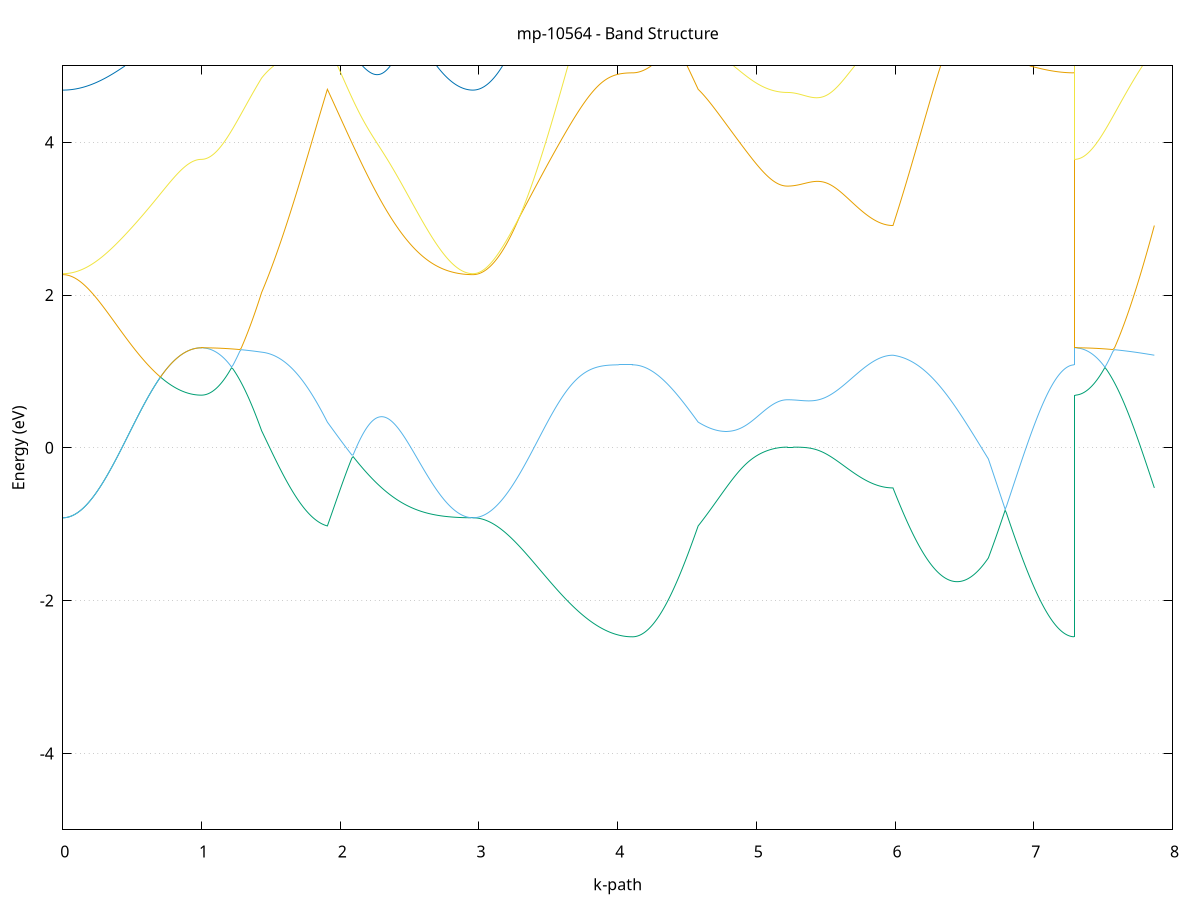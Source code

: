 set title 'mp-10564 - Band Structure'
set xlabel 'k-path'
set ylabel 'Energy (eV)'
set grid y
set yrange [-5:5]
set terminal png size 800,600
set output 'mp-10564_bands_gnuplot.png'
plot '-' using 1:2 with lines notitle, '-' using 1:2 with lines notitle, '-' using 1:2 with lines notitle, '-' using 1:2 with lines notitle, '-' using 1:2 with lines notitle, '-' using 1:2 with lines notitle, '-' using 1:2 with lines notitle, '-' using 1:2 with lines notitle, '-' using 1:2 with lines notitle, '-' using 1:2 with lines notitle, '-' using 1:2 with lines notitle, '-' using 1:2 with lines notitle, '-' using 1:2 with lines notitle, '-' using 1:2 with lines notitle, '-' using 1:2 with lines notitle, '-' using 1:2 with lines notitle, '-' using 1:2 with lines notitle, '-' using 1:2 with lines notitle, '-' using 1:2 with lines notitle, '-' using 1:2 with lines notitle
0.000000 -35.317500
0.008689 -35.317500
0.017378 -35.317500
0.026068 -35.317400
0.034757 -35.317400
0.043446 -35.317300
0.052135 -35.317200
0.060825 -35.317100
0.069514 -35.317000
0.078203 -35.316900
0.086892 -35.316700
0.095582 -35.316600
0.104271 -35.316400
0.112960 -35.316200
0.121649 -35.316000
0.130339 -35.315800
0.139028 -35.315600
0.147717 -35.315300
0.156406 -35.315100
0.165095 -35.314800
0.173785 -35.314500
0.182474 -35.314200
0.191163 -35.313900
0.199852 -35.313600
0.208542 -35.313300
0.217231 -35.312900
0.225920 -35.312600
0.234609 -35.312200
0.243299 -35.311800
0.251988 -35.311400
0.260677 -35.311000
0.269366 -35.310600
0.278055 -35.310200
0.286745 -35.309800
0.295434 -35.309300
0.304123 -35.308900
0.312812 -35.308400
0.321502 -35.308000
0.330191 -35.307500
0.338880 -35.307000
0.347569 -35.306500
0.356259 -35.306000
0.364948 -35.305500
0.373637 -35.305000
0.382326 -35.304500
0.391016 -35.304000
0.399705 -35.303500
0.408394 -35.302900
0.417083 -35.302400
0.425772 -35.301800
0.434462 -35.301300
0.443151 -35.300800
0.451840 -35.300200
0.460529 -35.299700
0.469219 -35.299100
0.477908 -35.298600
0.486597 -35.298000
0.495286 -35.297500
0.503976 -35.296900
0.512665 -35.296400
0.521354 -35.295800
0.530043 -35.295200
0.538733 -35.294700
0.547422 -35.294100
0.556111 -35.293600
0.564800 -35.293100
0.573489 -35.292500
0.582179 -35.292000
0.590868 -35.291500
0.599557 -35.290900
0.608246 -35.290400
0.616936 -35.289900
0.625625 -35.289400
0.634314 -35.288900
0.643003 -35.288400
0.651693 -35.287900
0.660382 -35.287400
0.669071 -35.286900
0.677760 -35.286400
0.686450 -35.286000
0.695139 -35.285500
0.703828 -35.285100
0.712517 -35.284600
0.721206 -35.284200
0.729896 -35.283800
0.738585 -35.283400
0.747274 -35.283000
0.755963 -35.282600
0.764653 -35.282200
0.773342 -35.281800
0.782031 -35.281500
0.790720 -35.281100
0.799410 -35.280800
0.808099 -35.280500
0.816788 -35.280200
0.825477 -35.279900
0.834166 -35.279600
0.842856 -35.279400
0.851545 -35.279100
0.860234 -35.278900
0.868923 -35.278600
0.877613 -35.278400
0.886302 -35.278200
0.894991 -35.278000
0.903680 -35.277900
0.912370 -35.277700
0.921059 -35.277600
0.929748 -35.277400
0.938437 -35.277300
0.947127 -35.277200
0.955816 -35.277200
0.964505 -35.277100
0.973194 -35.277000
0.981883 -35.277000
0.990573 -35.277000
0.999262 -35.277000
0.999262 -35.277000
1.009132 -35.277000
1.019001 -35.276900
1.028871 -35.276900
1.038740 -35.276900
1.048610 -35.276800
1.058479 -35.276800
1.068349 -35.276700
1.078219 -35.276600
1.088088 -35.276500
1.097958 -35.276400
1.107827 -35.276300
1.117697 -35.276200
1.127566 -35.276000
1.137436 -35.275900
1.147306 -35.275800
1.157175 -35.275600
1.167045 -35.275400
1.176914 -35.275200
1.186784 -35.275000
1.196654 -35.274800
1.206523 -35.274600
1.216393 -35.274400
1.226262 -35.274200
1.236132 -35.273900
1.246001 -35.273700
1.255871 -35.273500
1.265741 -35.273200
1.275610 -35.272900
1.285480 -35.272700
1.295349 -35.272400
1.305219 -35.272100
1.315088 -35.271800
1.324958 -35.271500
1.334828 -35.271200
1.344697 -35.270900
1.354567 -35.270600
1.364436 -35.270300
1.374306 -35.269900
1.384176 -35.269600
1.394045 -35.269300
1.403915 -35.269000
1.413784 -35.268600
1.423654 -35.268300
1.433523 -35.267900
1.433523 -35.267900
1.442816 -35.267700
1.452109 -35.267400
1.461402 -35.267200
1.470695 -35.267000
1.479988 -35.266800
1.489281 -35.266500
1.498574 -35.266300
1.507867 -35.266100
1.517160 -35.265900
1.526453 -35.265700
1.535746 -35.265400
1.545039 -35.265200
1.554332 -35.265000
1.563625 -35.264800
1.572918 -35.264600
1.582211 -35.264400
1.591504 -35.264200
1.600797 -35.264000
1.610090 -35.263800
1.619383 -35.263600
1.628676 -35.263500
1.637969 -35.263300
1.647262 -35.263100
1.656555 -35.262900
1.665848 -35.262700
1.675141 -35.262500
1.684434 -35.262300
1.693727 -35.262200
1.703020 -35.262000
1.712313 -35.261800
1.721605 -35.261600
1.730898 -35.261400
1.740191 -35.261200
1.749484 -35.261100
1.758777 -35.260900
1.768070 -35.260700
1.777363 -35.260500
1.786656 -35.260300
1.795949 -35.260100
1.805242 -35.260000
1.814535 -35.259800
1.823828 -35.259600
1.833121 -35.259400
1.842414 -35.259200
1.851707 -35.259000
1.861000 -35.258800
1.870293 -35.258600
1.879586 -35.258500
1.888879 -35.258300
1.898172 -35.258100
1.907465 -35.257900
1.907465 -35.257900
1.916751 -35.258200
1.926037 -35.258600
1.935323 -35.258900
1.944609 -35.259300
1.953894 -35.259700
1.963180 -35.260000
1.972466 -35.260400
1.981752 -35.260800
1.991038 -35.261300
2.000324 -35.261700
2.009610 -35.262100
2.018896 -35.262600
2.028182 -35.263000
2.037468 -35.263500
2.046754 -35.264000
2.056040 -35.264500
2.065326 -35.265000
2.074611 -35.265500
2.083897 -35.266000
2.093183 -35.266500
2.102469 -35.267100
2.111755 -35.267600
2.121041 -35.268200
2.130327 -35.268800
2.139613 -35.269300
2.148899 -35.269900
2.158185 -35.270500
2.167471 -35.271100
2.176757 -35.271800
2.186042 -35.272400
2.195328 -35.273000
2.204614 -35.273700
2.213900 -35.274300
2.223186 -35.275000
2.232472 -35.275600
2.241758 -35.276300
2.251044 -35.277000
2.260330 -35.277700
2.269616 -35.278400
2.278902 -35.279100
2.288188 -35.279800
2.297473 -35.280500
2.306759 -35.281200
2.316045 -35.281900
2.325331 -35.282600
2.334617 -35.283400
2.343903 -35.284100
2.353189 -35.284800
2.362475 -35.285600
2.371761 -35.286300
2.381047 -35.287100
2.390333 -35.287800
2.399619 -35.288500
2.408904 -35.289300
2.418190 -35.290000
2.427476 -35.290800
2.436762 -35.291500
2.446048 -35.292200
2.455334 -35.293000
2.464620 -35.293700
2.473906 -35.294500
2.483192 -35.295200
2.492478 -35.295900
2.501764 -35.296600
2.511050 -35.297300
2.520335 -35.298100
2.529621 -35.298800
2.538907 -35.299500
2.548193 -35.300200
2.557479 -35.300800
2.566765 -35.301500
2.576051 -35.302200
2.585337 -35.302800
2.594623 -35.303500
2.603909 -35.304100
2.613195 -35.304800
2.622481 -35.305400
2.631767 -35.306000
2.641052 -35.306600
2.650338 -35.307200
2.659624 -35.307800
2.668910 -35.308300
2.678196 -35.308900
2.687482 -35.309400
2.696768 -35.309900
2.706054 -35.310400
2.715340 -35.310900
2.724626 -35.311400
2.733912 -35.311900
2.743198 -35.312300
2.752483 -35.312700
2.761769 -35.313100
2.771055 -35.313500
2.780341 -35.313900
2.789627 -35.314300
2.798913 -35.314600
2.808199 -35.314900
2.817485 -35.315200
2.826771 -35.315500
2.836057 -35.315800
2.845343 -35.316000
2.854629 -35.316300
2.863914 -35.316500
2.873200 -35.316700
2.882486 -35.316800
2.891772 -35.317000
2.901058 -35.317100
2.910344 -35.317200
2.919630 -35.317300
2.928916 -35.317400
2.938202 -35.317500
2.947488 -35.317500
2.956774 -35.317500
2.956774 -35.317500
2.968270 -35.317500
2.979767 -35.317400
2.991264 -35.317300
3.002761 -35.317200
3.014258 -35.317100
3.025754 -35.316900
3.037251 -35.316700
3.048748 -35.316400
3.060245 -35.316100
3.071742 -35.315800
3.083239 -35.315400
3.094735 -35.315000
3.106232 -35.314600
3.117729 -35.314200
3.129226 -35.313700
3.140723 -35.313200
3.152219 -35.312600
3.163716 -35.312100
3.175213 -35.311500
3.186710 -35.310800
3.198207 -35.310200
3.209703 -35.309500
3.221200 -35.308800
3.232697 -35.308000
3.244194 -35.307300
3.255691 -35.306500
3.267188 -35.305700
3.278684 -35.304900
3.290181 -35.304000
3.301678 -35.303200
3.313175 -35.302300
3.324672 -35.301400
3.336168 -35.300500
3.347665 -35.299500
3.359162 -35.298600
3.370659 -35.297600
3.382156 -35.296700
3.393652 -35.295700
3.405149 -35.294700
3.416646 -35.293700
3.428143 -35.292700
3.439640 -35.291600
3.451137 -35.290600
3.462633 -35.289600
3.474130 -35.288500
3.485627 -35.287500
3.497124 -35.286400
3.508621 -35.285400
3.520117 -35.284300
3.531614 -35.283300
3.543111 -35.282300
3.554608 -35.281200
3.566105 -35.280200
3.577601 -35.279100
3.589098 -35.278100
3.600595 -35.277100
3.612092 -35.276100
3.623589 -35.275100
3.635085 -35.274100
3.646582 -35.273100
3.658079 -35.272100
3.669576 -35.271200
3.681073 -35.270200
3.692570 -35.269300
3.704066 -35.268400
3.715563 -35.267500
3.727060 -35.266600
3.738557 -35.265800
3.750054 -35.264900
3.761550 -35.264100
3.773047 -35.263300
3.784544 -35.262500
3.796041 -35.261700
3.807538 -35.261000
3.819034 -35.260300
3.830531 -35.259600
3.842028 -35.258900
3.853525 -35.258200
3.865022 -35.257600
3.876519 -35.257000
3.888015 -35.256400
3.899512 -35.255900
3.911009 -35.255400
3.922506 -35.254900
3.934003 -35.254400
3.945499 -35.254000
3.956996 -35.253600
3.968493 -35.253200
3.979990 -35.252900
3.991487 -35.252500
4.002983 -35.252200
4.014480 -35.252000
4.025977 -35.251800
4.037474 -35.251600
4.048971 -35.251400
4.060468 -35.251200
4.071964 -35.251100
4.083461 -35.251100
4.094958 -35.251000
4.106455 -35.251000
4.106455 -35.251000
4.115748 -35.251000
4.125041 -35.251000
4.134334 -35.251000
4.143627 -35.251000
4.152920 -35.251100
4.162213 -35.251100
4.171506 -35.251100
4.180798 -35.251100
4.190091 -35.251200
4.199384 -35.251200
4.208677 -35.251200
4.217970 -35.251300
4.227263 -35.251300
4.236556 -35.251400
4.245849 -35.251500
4.255142 -35.251500
4.264435 -35.251600
4.273728 -35.251700
4.283021 -35.251700
4.292314 -35.251800
4.301607 -35.251900
4.310900 -35.252000
4.320193 -35.252100
4.329486 -35.252200
4.338779 -35.252300
4.348072 -35.252500
4.357365 -35.252600
4.366658 -35.252700
4.375951 -35.252900
4.385244 -35.253000
4.394537 -35.253200
4.403830 -35.253300
4.413123 -35.253500
4.422416 -35.253700
4.431709 -35.253800
4.441002 -35.254000
4.450295 -35.254200
4.459588 -35.254400
4.468881 -35.254600
4.478174 -35.254900
4.487467 -35.255100
4.496759 -35.255300
4.506052 -35.255600
4.515345 -35.255800
4.524638 -35.256100
4.533931 -35.256400
4.543224 -35.256700
4.552517 -35.257000
4.561810 -35.257300
4.571103 -35.257600
4.580396 -35.257900
4.580396 -35.257900
4.591291 -35.258100
4.602186 -35.258300
4.613081 -35.258500
4.623976 -35.258700
4.634872 -35.258900
4.645767 -35.259200
4.656662 -35.259400
4.667557 -35.259700
4.678452 -35.260000
4.689347 -35.260200
4.700242 -35.260500
4.711137 -35.260800
4.722032 -35.261100
4.732927 -35.261400
4.743822 -35.261800
4.754717 -35.262100
4.765612 -35.262400
4.776507 -35.262700
4.787403 -35.263100
4.798298 -35.263400
4.809193 -35.263700
4.820088 -35.264100
4.830983 -35.264400
4.841878 -35.264700
4.852773 -35.265100
4.863668 -35.265400
4.874563 -35.265700
4.885458 -35.266000
4.896353 -35.266400
4.907248 -35.266700
4.918143 -35.267000
4.929038 -35.267300
4.939934 -35.267600
4.950829 -35.267900
4.961724 -35.268200
4.972619 -35.268400
4.983514 -35.268700
4.994409 -35.269000
5.005304 -35.269200
5.016199 -35.269500
5.027094 -35.269700
5.037989 -35.269900
5.048884 -35.270100
5.059779 -35.270300
5.070674 -35.270500
5.081569 -35.270700
5.092464 -35.270900
5.103360 -35.271000
5.114255 -35.271200
5.125150 -35.271300
5.136045 -35.271400
5.146940 -35.271500
5.157835 -35.271600
5.168730 -35.271700
5.179625 -35.271800
5.190520 -35.271800
5.201415 -35.271800
5.212310 -35.271900
5.223205 -35.271900
5.223205 -35.271900
5.232493 -35.271900
5.241782 -35.271900
5.251070 -35.271800
5.260358 -35.271800
5.269646 -35.271800
5.278934 -35.271700
5.288222 -35.271700
5.297510 -35.271700
5.306798 -35.271600
5.316086 -35.271500
5.325375 -35.271500
5.334663 -35.271400
5.343951 -35.271300
5.353239 -35.271200
5.362527 -35.271100
5.371815 -35.271100
5.381103 -35.271000
5.390391 -35.270800
5.399679 -35.270700
5.408968 -35.270600
5.418256 -35.270500
5.427544 -35.270400
5.436832 -35.270200
5.446120 -35.270100
5.455408 -35.270000
5.464696 -35.269800
5.473984 -35.269700
5.483272 -35.269500
5.492561 -35.269400
5.501849 -35.269200
5.511137 -35.269100
5.520425 -35.268900
5.529713 -35.268700
5.539001 -35.268600
5.548289 -35.268400
5.557577 -35.268200
5.566865 -35.268100
5.576154 -35.267900
5.585442 -35.267700
5.594730 -35.267600
5.604018 -35.267400
5.613306 -35.267200
5.622594 -35.267100
5.631882 -35.266900
5.641170 -35.266700
5.650458 -35.266500
5.659747 -35.266400
5.669035 -35.266200
5.678323 -35.266000
5.687611 -35.265900
5.696899 -35.265700
5.706187 -35.265600
5.715475 -35.265400
5.724763 -35.265300
5.734051 -35.265100
5.743340 -35.265000
5.752628 -35.264800
5.761916 -35.264700
5.771204 -35.264500
5.780492 -35.264400
5.789780 -35.264300
5.799068 -35.264200
5.808356 -35.264000
5.817644 -35.263900
5.826933 -35.263800
5.836221 -35.263700
5.845509 -35.263600
5.854797 -35.263500
5.864085 -35.263500
5.873373 -35.263400
5.882661 -35.263300
5.891949 -35.263200
5.901237 -35.263200
5.910526 -35.263100
5.919814 -35.263100
5.929102 -35.263000
5.938390 -35.263000
5.947678 -35.263000
5.956966 -35.262900
5.966254 -35.262900
5.975542 -35.262900
5.984830 -35.262900
5.984830 -35.262900
5.995094 -35.262600
6.005358 -35.262300
6.015622 -35.262000
6.025886 -35.261700
6.036150 -35.261400
6.046414 -35.261200
6.056678 -35.260900
6.066942 -35.260600
6.077206 -35.260300
6.087469 -35.260100
6.097733 -35.259800
6.107997 -35.259500
6.118261 -35.259300
6.128525 -35.259000
6.138789 -35.258800
6.149053 -35.258500
6.159317 -35.258300
6.169581 -35.258100
6.179845 -35.257800
6.190109 -35.257600
6.200372 -35.257400
6.210636 -35.257100
6.220900 -35.256900
6.231164 -35.256700
6.241428 -35.256500
6.251692 -35.256300
6.261956 -35.256000
6.272220 -35.255800
6.282484 -35.255600
6.292748 -35.255400
6.303012 -35.255200
6.313275 -35.255000
6.323539 -35.254800
6.333803 -35.254600
6.344067 -35.254500
6.354331 -35.254300
6.364595 -35.254100
6.374859 -35.253900
6.385123 -35.253700
6.395387 -35.253600
6.405651 -35.253400
6.415914 -35.253200
6.426178 -35.253100
6.436442 -35.252900
6.446706 -35.252800
6.456970 -35.252600
6.467234 -35.252500
6.477498 -35.252300
6.487762 -35.252200
6.498026 -35.252100
6.508290 -35.252000
6.518554 -35.251800
6.528817 -35.251700
6.539081 -35.251600
6.549345 -35.251500
6.559609 -35.251400
6.569873 -35.251300
6.580137 -35.251300
6.590401 -35.251200
6.600665 -35.251100
6.610929 -35.251100
6.621193 -35.251000
6.631457 -35.251000
6.641720 -35.251000
6.651984 -35.250900
6.662248 -35.250900
6.672512 -35.250900
6.672512 -35.250900
6.681148 -35.250900
6.689785 -35.250900
6.698421 -35.250900
6.707058 -35.250900
6.715694 -35.250900
6.724330 -35.250900
6.732967 -35.250900
6.741603 -35.250900
6.750239 -35.250900
6.758876 -35.250900
6.767512 -35.250900
6.776148 -35.250900
6.784785 -35.250900
6.793421 -35.250900
6.802057 -35.250900
6.810694 -35.250900
6.819330 -35.250900
6.827966 -35.250900
6.836603 -35.250900
6.845239 -35.250900
6.853876 -35.250900
6.862512 -35.250900
6.871148 -35.250900
6.879785 -35.250900
6.888421 -35.250900
6.897057 -35.250900
6.905694 -35.250900
6.914330 -35.250900
6.922966 -35.250900
6.931603 -35.250900
6.940239 -35.250900
6.948875 -35.250900
6.957512 -35.250900
6.966148 -35.250900
6.974784 -35.250900
6.983421 -35.250900
6.992057 -35.250900
7.000693 -35.250900
7.009330 -35.250900
7.017966 -35.250900
7.026603 -35.250900
7.035239 -35.250900
7.043875 -35.250900
7.052512 -35.250900
7.061148 -35.251000
7.069784 -35.251000
7.078421 -35.251000
7.087057 -35.251000
7.095693 -35.251000
7.104330 -35.251000
7.112966 -35.251000
7.121602 -35.251000
7.130239 -35.251000
7.138875 -35.251000
7.147511 -35.251000
7.156148 -35.251000
7.164784 -35.251000
7.173421 -35.251000
7.182057 -35.251000
7.190693 -35.251000
7.199330 -35.251000
7.207966 -35.251000
7.216602 -35.251000
7.225239 -35.251000
7.233875 -35.251000
7.242511 -35.251000
7.251148 -35.251000
7.259784 -35.251000
7.268420 -35.251000
7.277057 -35.251000
7.285693 -35.251000
7.294329 -35.251000
7.294329 -35.277000
7.305826 -35.277000
7.317323 -35.276900
7.328820 -35.276900
7.340317 -35.276800
7.351814 -35.276800
7.363310 -35.276700
7.374807 -35.276600
7.386304 -35.276500
7.397801 -35.276400
7.409298 -35.276200
7.420794 -35.276100
7.432291 -35.275900
7.443788 -35.275700
7.455285 -35.275500
7.466782 -35.275300
7.478278 -35.275100
7.489775 -35.274900
7.501272 -35.274600
7.512769 -35.274400
7.524266 -35.274100
7.535762 -35.273800
7.547259 -35.273500
7.558756 -35.273300
7.570253 -35.272900
7.581750 -35.272600
7.593247 -35.272300
7.604743 -35.272000
7.616240 -35.271600
7.627737 -35.271300
7.639234 -35.270900
7.650731 -35.270600
7.662227 -35.270200
7.673724 -35.269800
7.685221 -35.269400
7.696718 -35.269000
7.708215 -35.268600
7.719711 -35.268200
7.731208 -35.267800
7.742705 -35.267400
7.754202 -35.267000
7.765699 -35.266600
7.777196 -35.266200
7.788692 -35.265800
7.800189 -35.265400
7.811686 -35.265000
7.823183 -35.264600
7.834680 -35.264100
7.846176 -35.263700
7.857673 -35.263300
7.869170 -35.262900
e
0.000000 -21.725300
0.008689 -21.725300
0.017378 -21.725400
0.026068 -21.725400
0.034757 -21.725500
0.043446 -21.725600
0.052135 -21.725800
0.060825 -21.725900
0.069514 -21.726100
0.078203 -21.726300
0.086892 -21.726500
0.095582 -21.726800
0.104271 -21.727000
0.112960 -21.727300
0.121649 -21.727600
0.130339 -21.727900
0.139028 -21.728200
0.147717 -21.728600
0.156406 -21.728900
0.165095 -21.729300
0.173785 -21.729600
0.182474 -21.730000
0.191163 -21.730400
0.199852 -21.730700
0.208542 -21.731100
0.217231 -21.731500
0.225920 -21.731800
0.234609 -21.732200
0.243299 -21.732500
0.251988 -21.732800
0.260677 -21.733200
0.269366 -21.733500
0.278055 -21.733800
0.286745 -21.734000
0.295434 -21.734300
0.304123 -21.734500
0.312812 -21.734700
0.321502 -21.734900
0.330191 -21.735000
0.338880 -21.735100
0.347569 -21.735200
0.356259 -21.735300
0.364948 -21.735300
0.373637 -21.735300
0.382326 -21.735300
0.391016 -21.735200
0.399705 -21.735000
0.408394 -21.734900
0.417083 -21.734700
0.425772 -21.734400
0.434462 -21.734100
0.443151 -21.733800
0.451840 -21.733400
0.460529 -21.733000
0.469219 -21.732500
0.477908 -21.732000
0.486597 -21.731400
0.495286 -21.730800
0.503976 -21.730100
0.512665 -21.729400
0.521354 -21.728700
0.530043 -21.727900
0.538733 -21.727000
0.547422 -21.726100
0.556111 -21.725200
0.564800 -21.724300
0.573489 -21.723300
0.582179 -21.722100
0.590868 -21.721100
0.599557 -21.719900
0.608246 -21.718800
0.616936 -21.717600
0.625625 -21.716400
0.634314 -21.715200
0.643003 -21.713900
0.651693 -21.712600
0.660382 -21.711300
0.669071 -21.709900
0.677760 -21.708600
0.686450 -21.707200
0.695139 -21.705800
0.703828 -21.704400
0.712517 -21.703100
0.721206 -21.701700
0.729896 -21.700300
0.738585 -21.698900
0.747274 -21.697500
0.755963 -21.696100
0.764653 -21.694700
0.773342 -21.693400
0.782031 -21.692100
0.790720 -21.690800
0.799410 -21.689500
0.808099 -21.688200
0.816788 -21.687000
0.825477 -21.685900
0.834166 -21.684700
0.842856 -21.683600
0.851545 -21.682600
0.860234 -21.681500
0.868923 -21.680600
0.877613 -21.679600
0.886302 -21.678800
0.894991 -21.678000
0.903680 -21.677200
0.912370 -21.676500
0.921059 -21.675900
0.929748 -21.675300
0.938437 -21.674800
0.947127 -21.674400
0.955816 -21.674000
0.964505 -21.673700
0.973194 -21.673400
0.981883 -21.673200
0.990573 -21.673100
0.999262 -21.673100
0.999262 -21.673100
1.009132 -21.673200
1.019001 -21.673400
1.028871 -21.673800
1.038740 -21.674300
1.048610 -21.675000
1.058479 -21.675800
1.068349 -21.676800
1.078219 -21.677900
1.088088 -21.679100
1.097958 -21.680500
1.107827 -21.682000
1.117697 -21.683700
1.127566 -21.685400
1.137436 -21.687300
1.147306 -21.689200
1.157175 -21.691300
1.167045 -21.693400
1.176914 -21.695700
1.186784 -21.698000
1.196654 -21.700400
1.206523 -21.702900
1.216393 -21.705400
1.226262 -21.708000
1.236132 -21.710600
1.246001 -21.713300
1.255871 -21.716000
1.265741 -21.718700
1.275610 -21.721500
1.285480 -21.724200
1.295349 -21.727000
1.305219 -21.729800
1.315088 -21.732500
1.324958 -21.735200
1.334828 -21.737900
1.344697 -21.740500
1.354567 -21.743200
1.364436 -21.745700
1.374306 -21.748200
1.384176 -21.750600
1.394045 -21.753000
1.403915 -21.755300
1.413784 -21.757500
1.423654 -21.759600
1.433523 -21.761600
1.433523 -21.761600
1.442816 -21.763000
1.452109 -21.764400
1.461402 -21.765700
1.470695 -21.767000
1.479988 -21.768400
1.489281 -21.769600
1.498574 -21.770800
1.507867 -21.772000
1.517160 -21.773200
1.526453 -21.774300
1.535746 -21.775400
1.545039 -21.776400
1.554332 -21.777400
1.563625 -21.778400
1.572918 -21.779300
1.582211 -21.780200
1.591504 -21.781000
1.600797 -21.781800
1.610090 -21.782500
1.619383 -21.783200
1.628676 -21.783800
1.637969 -21.784400
1.647262 -21.784900
1.656555 -21.785400
1.665848 -21.785700
1.675141 -21.786100
1.684434 -21.786400
1.693727 -21.786600
1.703020 -21.786800
1.712313 -21.786900
1.721605 -21.786900
1.730898 -21.786900
1.740191 -21.786900
1.749484 -21.786700
1.758777 -21.786600
1.768070 -21.786300
1.777363 -21.786000
1.786656 -21.785700
1.795949 -21.785300
1.805242 -21.784800
1.814535 -21.784300
1.823828 -21.783700
1.833121 -21.783000
1.842414 -21.782300
1.851707 -21.781600
1.861000 -21.780800
1.870293 -21.779900
1.879586 -21.779000
1.888879 -21.778000
1.898172 -21.777000
1.907465 -21.776000
1.907465 -21.776000
1.916751 -21.778300
1.926037 -21.780500
1.935323 -21.782800
1.944609 -21.785000
1.953894 -21.787100
1.963180 -21.789300
1.972466 -21.791300
1.981752 -21.793400
1.991038 -21.795300
2.000324 -21.797200
2.009610 -21.799100
2.018896 -21.800900
2.028182 -21.802600
2.037468 -21.804300
2.046754 -21.805900
2.056040 -21.807500
2.065326 -21.808900
2.074611 -21.810300
2.083897 -21.811600
2.093183 -21.812900
2.102469 -21.814100
2.111755 -21.815200
2.121041 -21.816200
2.130327 -21.817200
2.139613 -21.818000
2.148899 -21.818800
2.158185 -21.819500
2.167471 -21.820100
2.176757 -21.820700
2.186042 -21.821100
2.195328 -21.821500
2.204614 -21.821800
2.213900 -21.822000
2.223186 -21.822100
2.232472 -21.822200
2.241758 -21.822100
2.251044 -21.822000
2.260330 -21.821800
2.269616 -21.821500
2.278902 -21.821200
2.288188 -21.820700
2.297473 -21.820200
2.306759 -21.819600
2.316045 -21.818900
2.325331 -21.818200
2.334617 -21.817400
2.343903 -21.816500
2.353189 -21.815500
2.362475 -21.814500
2.371761 -21.813400
2.381047 -21.812300
2.390333 -21.811100
2.399619 -21.809800
2.408904 -21.808500
2.418190 -21.807100
2.427476 -21.805600
2.436762 -21.804100
2.446048 -21.802600
2.455334 -21.801000
2.464620 -21.799400
2.473906 -21.797700
2.483192 -21.796000
2.492478 -21.794200
2.501764 -21.792400
2.511050 -21.790600
2.520335 -21.788800
2.529621 -21.786900
2.538907 -21.785000
2.548193 -21.783100
2.557479 -21.781200
2.566765 -21.779300
2.576051 -21.777400
2.585337 -21.775400
2.594623 -21.773500
2.603909 -21.771600
2.613195 -21.769600
2.622481 -21.767700
2.631767 -21.765800
2.641052 -21.763800
2.650338 -21.761900
2.659624 -21.760100
2.668910 -21.758200
2.678196 -21.756400
2.687482 -21.754600
2.696768 -21.752800
2.706054 -21.751100
2.715340 -21.749400
2.724626 -21.747700
2.733912 -21.746100
2.743198 -21.744500
2.752483 -21.743000
2.761769 -21.741500
2.771055 -21.740100
2.780341 -21.738700
2.789627 -21.737400
2.798913 -21.736200
2.808199 -21.735000
2.817485 -21.733900
2.826771 -21.732800
2.836057 -21.731800
2.845343 -21.730800
2.854629 -21.730000
2.863914 -21.729200
2.873200 -21.728500
2.882486 -21.727800
2.891772 -21.727200
2.901058 -21.726700
2.910344 -21.726300
2.919630 -21.725900
2.928916 -21.725700
2.938202 -21.725500
2.947488 -21.725400
2.956774 -21.725300
2.956774 -21.725300
2.968270 -21.725400
2.979767 -21.725700
2.991264 -21.726100
3.002761 -21.726700
3.014258 -21.727500
3.025754 -21.728500
3.037251 -21.729600
3.048748 -21.730900
3.060245 -21.732300
3.071742 -21.733900
3.083239 -21.735600
3.094735 -21.737400
3.106232 -21.739400
3.117729 -21.741400
3.129226 -21.743600
3.140723 -21.745900
3.152219 -21.748200
3.163716 -21.750700
3.175213 -21.753200
3.186710 -21.755800
3.198207 -21.758400
3.209703 -21.761000
3.221200 -21.763700
3.232697 -21.766400
3.244194 -21.769000
3.255691 -21.771700
3.267188 -21.774300
3.278684 -21.776900
3.290181 -21.779500
3.301678 -21.782000
3.313175 -21.784400
3.324672 -21.786800
3.336168 -21.789000
3.347665 -21.791200
3.359162 -21.793200
3.370659 -21.795200
3.382156 -21.797000
3.393652 -21.798700
3.405149 -21.800300
3.416646 -21.801700
3.428143 -21.802900
3.439640 -21.804000
3.451137 -21.805000
3.462633 -21.805700
3.474130 -21.806300
3.485627 -21.806700
3.497124 -21.806900
3.508621 -21.807000
3.520117 -21.806800
3.531614 -21.806400
3.543111 -21.805900
3.554608 -21.805200
3.566105 -21.804300
3.577601 -21.803200
3.589098 -21.801900
3.600595 -21.800500
3.612092 -21.798800
3.623589 -21.797100
3.635085 -21.795100
3.646582 -21.792900
3.658079 -21.790600
3.669576 -21.788100
3.681073 -21.785500
3.692570 -21.782800
3.704066 -21.779900
3.715563 -21.776900
3.727060 -21.773800
3.738557 -21.770500
3.750054 -21.767200
3.761550 -21.763800
3.773047 -21.760300
3.784544 -21.756800
3.796041 -21.753200
3.807538 -21.749600
3.819034 -21.746000
3.830531 -21.742400
3.842028 -21.738800
3.853525 -21.735200
3.865022 -21.731600
3.876519 -21.728100
3.888015 -21.724700
3.899512 -21.721300
3.911009 -21.718100
3.922506 -21.714900
3.934003 -21.711800
3.945499 -21.708900
3.956996 -21.706100
3.968493 -21.703500
3.979990 -21.701000
3.991487 -21.698700
4.002983 -21.696600
4.014480 -21.694700
4.025977 -21.693000
4.037474 -21.691500
4.048971 -21.690200
4.060468 -21.689200
4.071964 -21.688400
4.083461 -21.687800
4.094958 -21.687400
4.106455 -21.687300
4.106455 -21.687300
4.115748 -21.687300
4.125041 -21.687500
4.134334 -21.687700
4.143627 -21.688100
4.152920 -21.688500
4.162213 -21.689000
4.171506 -21.689600
4.180798 -21.690300
4.190091 -21.691100
4.199384 -21.692000
4.208677 -21.693000
4.217970 -21.694000
4.227263 -21.695200
4.236556 -21.696400
4.245849 -21.697700
4.255142 -21.699100
4.264435 -21.700500
4.273728 -21.702100
4.283021 -21.703700
4.292314 -21.705300
4.301607 -21.707100
4.310900 -21.708900
4.320193 -21.710700
4.329486 -21.712700
4.338779 -21.714700
4.348072 -21.716700
4.357365 -21.718800
4.366658 -21.720900
4.375951 -21.723100
4.385244 -21.725300
4.394537 -21.727600
4.403830 -21.729900
4.413123 -21.732200
4.422416 -21.734600
4.431709 -21.737000
4.441002 -21.739400
4.450295 -21.741800
4.459588 -21.744300
4.468881 -21.746700
4.478174 -21.749200
4.487467 -21.751700
4.496759 -21.754200
4.506052 -21.756600
4.515345 -21.759100
4.524638 -21.761600
4.533931 -21.764000
4.543224 -21.766400
4.552517 -21.768900
4.561810 -21.771300
4.571103 -21.773600
4.580396 -21.776000
4.580396 -21.776000
4.591291 -21.777300
4.602186 -21.778700
4.613081 -21.780300
4.623976 -21.782000
4.634872 -21.783900
4.645767 -21.785900
4.656662 -21.788000
4.667557 -21.790300
4.678452 -21.792600
4.689347 -21.795100
4.700242 -21.797800
4.711137 -21.800500
4.722032 -21.803300
4.732927 -21.806200
4.743822 -21.809200
4.754717 -21.812300
4.765612 -21.815500
4.776507 -21.818700
4.787403 -21.822000
4.798298 -21.825300
4.809193 -21.828700
4.820088 -21.832100
4.830983 -21.835500
4.841878 -21.839000
4.852773 -21.842500
4.863668 -21.846000
4.874563 -21.849400
4.885458 -21.852900
4.896353 -21.856300
4.907248 -21.859800
4.918143 -21.863200
4.929038 -21.866500
4.939934 -21.869800
4.950829 -21.873000
4.961724 -21.876200
4.972619 -21.879200
4.983514 -21.882300
4.994409 -21.885200
5.005304 -21.888000
5.016199 -21.890700
5.027094 -21.893400
5.037989 -21.895900
5.048884 -21.898300
5.059779 -21.900600
5.070674 -21.902800
5.081569 -21.904800
5.092464 -21.906700
5.103360 -21.908500
5.114255 -21.910100
5.125150 -21.911600
5.136045 -21.912900
5.146940 -21.914100
5.157835 -21.915100
5.168730 -21.915900
5.179625 -21.916700
5.190520 -21.917300
5.201415 -21.917700
5.212310 -21.917900
5.223205 -21.918000
5.223205 -21.918000
5.232493 -21.917900
5.241782 -21.917800
5.251070 -21.917500
5.260358 -21.917200
5.269646 -21.916800
5.278934 -21.916200
5.288222 -21.915600
5.297510 -21.914900
5.306798 -21.914100
5.316086 -21.913200
5.325375 -21.912100
5.334663 -21.911000
5.343951 -21.909900
5.353239 -21.908600
5.362527 -21.907300
5.371815 -21.905800
5.381103 -21.904300
5.390391 -21.902700
5.399679 -21.901100
5.408968 -21.899300
5.418256 -21.897500
5.427544 -21.895600
5.436832 -21.893600
5.446120 -21.891600
5.455408 -21.889500
5.464696 -21.887400
5.473984 -21.885200
5.483272 -21.882900
5.492561 -21.880600
5.501849 -21.878200
5.511137 -21.875800
5.520425 -21.873400
5.529713 -21.870900
5.539001 -21.868400
5.548289 -21.865800
5.557577 -21.863200
5.566865 -21.860600
5.576154 -21.857900
5.585442 -21.855300
5.594730 -21.852600
5.604018 -21.849900
5.613306 -21.847300
5.622594 -21.844600
5.631882 -21.841900
5.641170 -21.839200
5.650458 -21.836600
5.659747 -21.833900
5.669035 -21.831300
5.678323 -21.828600
5.687611 -21.826000
5.696899 -21.823500
5.706187 -21.821000
5.715475 -21.818500
5.724763 -21.816000
5.734051 -21.813600
5.743340 -21.811300
5.752628 -21.809000
5.761916 -21.806700
5.771204 -21.804500
5.780492 -21.802400
5.789780 -21.800400
5.799068 -21.798400
5.808356 -21.796500
5.817644 -21.794700
5.826933 -21.793000
5.836221 -21.791300
5.845509 -21.789700
5.854797 -21.788300
5.864085 -21.786900
5.873373 -21.785500
5.882661 -21.784300
5.891949 -21.783200
5.901237 -21.782200
5.910526 -21.781300
5.919814 -21.780500
5.929102 -21.779800
5.938390 -21.779200
5.947678 -21.778700
5.956966 -21.778300
5.966254 -21.778100
5.975542 -21.777900
5.984830 -21.777900
5.984830 -21.777900
5.995094 -21.778000
6.005358 -21.778100
6.015622 -21.778100
6.025886 -21.778000
6.036150 -21.777800
6.046414 -21.777600
6.056678 -21.777200
6.066942 -21.776800
6.077206 -21.776300
6.087469 -21.775800
6.097733 -21.775200
6.107997 -21.774400
6.118261 -21.773700
6.128525 -21.772800
6.138789 -21.771900
6.149053 -21.770900
6.159317 -21.769800
6.169581 -21.768700
6.179845 -21.767500
6.190109 -21.766300
6.200372 -21.765000
6.210636 -21.763600
6.220900 -21.762200
6.231164 -21.760800
6.241428 -21.759300
6.251692 -21.757800
6.261956 -21.756300
6.272220 -21.754600
6.282484 -21.753000
6.292748 -21.751400
6.303012 -21.749800
6.313275 -21.748100
6.323539 -21.746400
6.333803 -21.744700
6.344067 -21.743000
6.354331 -21.741300
6.364595 -21.739600
6.374859 -21.737900
6.385123 -21.736200
6.395387 -21.734600
6.405651 -21.732900
6.415914 -21.731300
6.426178 -21.729800
6.436442 -21.728200
6.446706 -21.726700
6.456970 -21.725300
6.467234 -21.723900
6.477498 -21.722500
6.487762 -21.721300
6.498026 -21.720100
6.508290 -21.718900
6.518554 -21.717800
6.528817 -21.716900
6.539081 -21.715900
6.549345 -21.715100
6.559609 -21.714300
6.569873 -21.713700
6.580137 -21.713100
6.590401 -21.712600
6.600665 -21.712200
6.610929 -21.711900
6.621193 -21.711700
6.631457 -21.711600
6.641720 -21.711500
6.651984 -21.711600
6.662248 -21.711800
6.672512 -21.712100
6.672512 -21.712100
6.681148 -21.712600
6.689785 -21.713100
6.698421 -21.713600
6.707058 -21.714000
6.715694 -21.714400
6.724330 -21.714700
6.732967 -21.715000
6.741603 -21.715300
6.750239 -21.715500
6.758876 -21.715700
6.767512 -21.715900
6.776148 -21.716000
6.784785 -21.716000
6.793421 -21.716100
6.802057 -21.716000
6.810694 -21.716000
6.819330 -21.715900
6.827966 -21.715800
6.836603 -21.715600
6.845239 -21.715400
6.853876 -21.715100
6.862512 -21.714800
6.871148 -21.714500
6.879785 -21.714100
6.888421 -21.713700
6.897057 -21.713200
6.905694 -21.712800
6.914330 -21.712200
6.922966 -21.711700
6.931603 -21.711200
6.940239 -21.710600
6.948875 -21.709900
6.957512 -21.709300
6.966148 -21.708700
6.974784 -21.708000
6.983421 -21.707200
6.992057 -21.706500
7.000693 -21.705800
7.009330 -21.705000
7.017966 -21.704200
7.026603 -21.703500
7.035239 -21.702700
7.043875 -21.701900
7.052512 -21.701100
7.061148 -21.700300
7.069784 -21.699600
7.078421 -21.698800
7.087057 -21.698000
7.095693 -21.697300
7.104330 -21.696500
7.112966 -21.695800
7.121602 -21.695100
7.130239 -21.694400
7.138875 -21.693800
7.147511 -21.693200
7.156148 -21.692500
7.164784 -21.691900
7.173421 -21.691400
7.182057 -21.690900
7.190693 -21.690400
7.199330 -21.689900
7.207966 -21.689500
7.216602 -21.689000
7.225239 -21.688700
7.233875 -21.688300
7.242511 -21.688100
7.251148 -21.687800
7.259784 -21.687600
7.268420 -21.687500
7.277057 -21.687400
7.285693 -21.687300
7.294329 -21.687300
7.294329 -21.673100
7.305826 -21.673200
7.317323 -21.673500
7.328820 -21.674000
7.340317 -21.674700
7.351814 -21.675700
7.363310 -21.676800
7.374807 -21.678000
7.386304 -21.679600
7.397801 -21.681200
7.409298 -21.683100
7.420794 -21.685100
7.432291 -21.687200
7.443788 -21.689500
7.455285 -21.691900
7.466782 -21.694500
7.478278 -21.697200
7.489775 -21.699900
7.501272 -21.702800
7.512769 -21.705700
7.524266 -21.708800
7.535762 -21.711800
7.547259 -21.715000
7.558756 -21.718200
7.570253 -21.721400
7.581750 -21.724600
7.593247 -21.727800
7.604743 -21.731000
7.616240 -21.734100
7.627737 -21.737300
7.639234 -21.740400
7.650731 -21.743400
7.662227 -21.746400
7.673724 -21.749300
7.685221 -21.752100
7.696718 -21.754800
7.708215 -21.757400
7.719711 -21.759800
7.731208 -21.762100
7.742705 -21.764300
7.754202 -21.766400
7.765699 -21.768300
7.777196 -21.770100
7.788692 -21.771700
7.800189 -21.773100
7.811686 -21.774400
7.823183 -21.775400
7.834680 -21.776300
7.846176 -21.777000
7.857673 -21.777500
7.869170 -21.777900
e
0.000000 -17.381600
0.008689 -17.381600
0.017378 -17.381700
0.026068 -17.381800
0.034757 -17.381900
0.043446 -17.382100
0.052135 -17.382400
0.060825 -17.382700
0.069514 -17.383000
0.078203 -17.383300
0.086892 -17.383800
0.095582 -17.384200
0.104271 -17.384700
0.112960 -17.385200
0.121649 -17.385800
0.130339 -17.386400
0.139028 -17.387100
0.147717 -17.387800
0.156406 -17.388500
0.165095 -17.389300
0.173785 -17.390100
0.182474 -17.391000
0.191163 -17.391900
0.199852 -17.392800
0.208542 -17.393800
0.217231 -17.394800
0.225920 -17.395800
0.234609 -17.396900
0.243299 -17.398000
0.251988 -17.399100
0.260677 -17.400200
0.269366 -17.401400
0.278055 -17.402600
0.286745 -17.403900
0.295434 -17.405200
0.304123 -17.406500
0.312812 -17.407800
0.321502 -17.409100
0.330191 -17.410500
0.338880 -17.411900
0.347569 -17.413300
0.356259 -17.414700
0.364948 -17.416200
0.373637 -17.417700
0.382326 -17.419200
0.391016 -17.420700
0.399705 -17.422200
0.408394 -17.423700
0.417083 -17.425300
0.425772 -17.426800
0.434462 -17.428400
0.443151 -17.429900
0.451840 -17.431500
0.460529 -17.433100
0.469219 -17.434700
0.477908 -17.436300
0.486597 -17.437900
0.495286 -17.439500
0.503976 -17.441100
0.512665 -17.442700
0.521354 -17.444300
0.530043 -17.445900
0.538733 -17.447500
0.547422 -17.450100
0.556111 -17.459600
0.564800 -17.469200
0.573489 -17.478900
0.582179 -17.488600
0.590868 -17.498500
0.599557 -17.508500
0.608246 -17.518500
0.616936 -17.528600
0.625625 -17.538700
0.634314 -17.548900
0.643003 -17.559100
0.651693 -17.569200
0.660382 -17.579400
0.669071 -17.589500
0.677760 -17.599600
0.686450 -17.609600
0.695139 -17.619500
0.703828 -17.629400
0.712517 -17.639200
0.721206 -17.648800
0.729896 -17.658300
0.738585 -17.667700
0.747274 -17.676900
0.755963 -17.686000
0.764653 -17.694800
0.773342 -17.703500
0.782031 -17.712000
0.790720 -17.720200
0.799410 -17.728200
0.808099 -17.736000
0.816788 -17.743500
0.825477 -17.750700
0.834166 -17.757700
0.842856 -17.764300
0.851545 -17.770700
0.860234 -17.776800
0.868923 -17.782500
0.877613 -17.787900
0.886302 -17.793000
0.894991 -17.797700
0.903680 -17.802100
0.912370 -17.806100
0.921059 -17.809800
0.929748 -17.813100
0.938437 -17.816000
0.947127 -17.818500
0.955816 -17.820700
0.964505 -17.822400
0.973194 -17.823800
0.981883 -17.824800
0.990573 -17.825400
0.999262 -17.825600
0.999262 -17.825600
1.009132 -17.825500
1.019001 -17.825300
1.028871 -17.824900
1.038740 -17.824400
1.048610 -17.823800
1.058479 -17.823000
1.068349 -17.822100
1.078219 -17.821000
1.088088 -17.819800
1.097958 -17.818500
1.107827 -17.817000
1.117697 -17.815400
1.127566 -17.813600
1.137436 -17.811800
1.147306 -17.809700
1.157175 -17.807600
1.167045 -17.805300
1.176914 -17.802900
1.186784 -17.800400
1.196654 -17.797700
1.206523 -17.794900
1.216393 -17.792000
1.226262 -17.789000
1.236132 -17.785900
1.246001 -17.782600
1.255871 -17.779200
1.265741 -17.775800
1.275610 -17.772200
1.285480 -17.768500
1.295349 -17.764700
1.305219 -17.760800
1.315088 -17.756800
1.324958 -17.752700
1.334828 -17.748600
1.344697 -17.744300
1.354567 -17.739900
1.364436 -17.735500
1.374306 -17.731000
1.384176 -17.726400
1.394045 -17.721700
1.403915 -17.717000
1.413784 -17.712200
1.423654 -17.707400
1.433523 -17.702400
1.433523 -17.702400
1.442816 -17.698800
1.452109 -17.695000
1.461402 -17.691000
1.470695 -17.686900
1.479988 -17.682500
1.489281 -17.678000
1.498574 -17.673300
1.507867 -17.668500
1.517160 -17.663500
1.526453 -17.658300
1.535746 -17.653000
1.545039 -17.647600
1.554332 -17.645600
1.563625 -17.648500
1.572918 -17.651300
1.582211 -17.654100
1.591504 -17.656900
1.600797 -17.659700
1.610090 -17.662400
1.619383 -17.665100
1.628676 -17.667800
1.637969 -17.670400
1.647262 -17.673000
1.656555 -17.675600
1.665848 -17.678100
1.675141 -17.680600
1.684434 -17.683000
1.693727 -17.685400
1.703020 -17.687800
1.712313 -17.690100
1.721605 -17.692400
1.730898 -17.694600
1.740191 -17.696800
1.749484 -17.699000
1.758777 -17.701000
1.768070 -17.703100
1.777363 -17.705100
1.786656 -17.707000
1.795949 -17.708900
1.805242 -17.710700
1.814535 -17.712500
1.823828 -17.714200
1.833121 -17.715900
1.842414 -17.717500
1.851707 -17.719000
1.861000 -17.720500
1.870293 -17.722000
1.879586 -17.723400
1.888879 -17.724700
1.898172 -17.725900
1.907465 -17.727100
1.907465 -17.727100
1.916751 -17.723200
1.926037 -17.719200
1.935323 -17.715200
1.944609 -17.711100
1.953894 -17.707000
1.963180 -17.702900
1.972466 -17.698700
1.981752 -17.694600
1.991038 -17.690300
2.000324 -17.686100
2.009610 -17.681800
2.018896 -17.677500
2.028182 -17.673200
2.037468 -17.668800
2.046754 -17.664500
2.056040 -17.660100
2.065326 -17.655700
2.074611 -17.651300
2.083897 -17.646900
2.093183 -17.642500
2.102469 -17.638100
2.111755 -17.633600
2.121041 -17.629200
2.130327 -17.624800
2.139613 -17.620300
2.148899 -17.615900
2.158185 -17.611400
2.167471 -17.607000
2.176757 -17.602600
2.186042 -17.598200
2.195328 -17.593800
2.204614 -17.589400
2.213900 -17.585000
2.223186 -17.580600
2.232472 -17.576300
2.241758 -17.572000
2.251044 -17.567700
2.260330 -17.563400
2.269616 -17.559100
2.278902 -17.554900
2.288188 -17.550700
2.297473 -17.546500
2.306759 -17.542300
2.316045 -17.538200
2.325331 -17.534100
2.334617 -17.530000
2.343903 -17.526000
2.353189 -17.522000
2.362475 -17.518100
2.371761 -17.514200
2.381047 -17.510300
2.390333 -17.506500
2.399619 -17.502700
2.408904 -17.498900
2.418190 -17.495200
2.427476 -17.491600
2.436762 -17.487900
2.446048 -17.484400
2.455334 -17.480900
2.464620 -17.477400
2.473906 -17.474000
2.483192 -17.470600
2.492478 -17.467300
2.501764 -17.464000
2.511050 -17.460800
2.520335 -17.457700
2.529621 -17.454600
2.538907 -17.451500
2.548193 -17.448600
2.557479 -17.445600
2.566765 -17.442800
2.576051 -17.440000
2.585337 -17.437200
2.594623 -17.434600
2.603909 -17.431900
2.613195 -17.429400
2.622481 -17.426900
2.631767 -17.424400
2.641052 -17.422100
2.650338 -17.419700
2.659624 -17.417500
2.668910 -17.415300
2.678196 -17.413200
2.687482 -17.411200
2.696768 -17.409200
2.706054 -17.407300
2.715340 -17.405400
2.724626 -17.403600
2.733912 -17.401900
2.743198 -17.400300
2.752483 -17.398700
2.761769 -17.397200
2.771055 -17.395700
2.780341 -17.394400
2.789627 -17.393100
2.798913 -17.391800
2.808199 -17.390700
2.817485 -17.389600
2.826771 -17.388500
2.836057 -17.387600
2.845343 -17.386700
2.854629 -17.385900
2.863914 -17.385100
2.873200 -17.384500
2.882486 -17.383900
2.891772 -17.383300
2.901058 -17.382900
2.910344 -17.382500
2.919630 -17.382100
2.928916 -17.381900
2.938202 -17.381700
2.947488 -17.381600
2.956774 -17.381600
2.956774 -17.381600
2.968270 -17.381600
2.979767 -17.381800
2.991264 -17.382200
3.002761 -17.382600
3.014258 -17.383200
3.025754 -17.384000
3.037251 -17.384800
3.048748 -17.385800
3.060245 -17.386900
3.071742 -17.388200
3.083239 -17.389600
3.094735 -17.391100
3.106232 -17.392700
3.117729 -17.394400
3.129226 -17.396300
3.140723 -17.398300
3.152219 -17.400400
3.163716 -17.402600
3.175213 -17.404900
3.186710 -17.407300
3.198207 -17.409900
3.209703 -17.412500
3.221200 -17.415300
3.232697 -17.418100
3.244194 -17.421100
3.255691 -17.424100
3.267188 -17.427200
3.278684 -17.430400
3.290181 -17.433700
3.301678 -17.437100
3.313175 -17.440600
3.324672 -17.444100
3.336168 -17.447700
3.347665 -17.451400
3.359162 -17.455100
3.370659 -17.458900
3.382156 -17.462700
3.393652 -17.466600
3.405149 -17.470600
3.416646 -17.474500
3.428143 -17.478600
3.439640 -17.482600
3.451137 -17.486700
3.462633 -17.490800
3.474130 -17.495000
3.485627 -17.499100
3.497124 -17.503300
3.508621 -17.507500
3.520117 -17.511700
3.531614 -17.515900
3.543111 -17.520100
3.554608 -17.524300
3.566105 -17.528400
3.577601 -17.532600
3.589098 -17.536700
3.600595 -17.540900
3.612092 -17.545000
3.623589 -17.549000
3.635085 -17.553100
3.646582 -17.557100
3.658079 -17.561000
3.669576 -17.564900
3.681073 -17.568800
3.692570 -17.572600
3.704066 -17.576300
3.715563 -17.580000
3.727060 -17.583600
3.738557 -17.587200
3.750054 -17.590700
3.761550 -17.594100
3.773047 -17.597400
3.784544 -17.608000
3.796041 -17.621200
3.807538 -17.634300
3.819034 -17.647300
3.830531 -17.660100
3.842028 -17.672700
3.853525 -17.685100
3.865022 -17.697200
3.876519 -17.709000
3.888015 -17.720500
3.899512 -17.731600
3.911009 -17.742300
3.922506 -17.752600
3.934003 -17.762400
3.945499 -17.771800
3.956996 -17.780600
3.968493 -17.788800
3.979990 -17.796500
3.991487 -17.803700
4.002983 -17.810200
4.014480 -17.816000
4.025977 -17.821300
4.037474 -17.825800
4.048971 -17.829700
4.060468 -17.832900
4.071964 -17.835400
4.083461 -17.837200
4.094958 -17.838200
4.106455 -17.838600
4.106455 -17.838600
4.115748 -17.838600
4.125041 -17.838400
4.134334 -17.838200
4.143627 -17.837800
4.152920 -17.837400
4.162213 -17.836900
4.171506 -17.836300
4.180798 -17.835600
4.190091 -17.834800
4.199384 -17.833900
4.208677 -17.832900
4.217970 -17.831800
4.227263 -17.830600
4.236556 -17.829400
4.245849 -17.828000
4.255142 -17.826600
4.264435 -17.825000
4.273728 -17.823400
4.283021 -17.821700
4.292314 -17.819900
4.301607 -17.818000
4.310900 -17.816000
4.320193 -17.814000
4.329486 -17.811900
4.338779 -17.809600
4.348072 -17.807300
4.357365 -17.805000
4.366658 -17.802500
4.375951 -17.800000
4.385244 -17.797300
4.394537 -17.794700
4.403830 -17.791900
4.413123 -17.789100
4.422416 -17.786100
4.431709 -17.783200
4.441002 -17.780100
4.450295 -17.777000
4.459588 -17.773800
4.468881 -17.770600
4.478174 -17.767300
4.487467 -17.763900
4.496759 -17.760500
4.506052 -17.757000
4.515345 -17.753400
4.524638 -17.749800
4.533931 -17.746200
4.543224 -17.742500
4.552517 -17.738700
4.561810 -17.734900
4.571103 -17.731000
4.580396 -17.727100
4.580396 -17.727100
4.591291 -17.724900
4.602186 -17.722100
4.613081 -17.718900
4.623976 -17.715300
4.634872 -17.711300
4.645767 -17.706800
4.656662 -17.702000
4.667557 -17.696700
4.678452 -17.691000
4.689347 -17.685000
4.700242 -17.678600
4.711137 -17.671900
4.722032 -17.664800
4.732927 -17.657500
4.743822 -17.649800
4.754717 -17.641900
4.765612 -17.633700
4.776507 -17.625300
4.787403 -17.616600
4.798298 -17.607800
4.809193 -17.598800
4.820088 -17.589700
4.830983 -17.580400
4.841878 -17.571000
4.852773 -17.561600
4.863668 -17.552100
4.874563 -17.542600
4.885458 -17.533000
4.896353 -17.523500
4.907248 -17.514000
4.918143 -17.504700
4.929038 -17.495400
4.939934 -17.486200
4.950829 -17.477200
4.961724 -17.468300
4.972619 -17.459700
4.983514 -17.451300
4.994409 -17.443100
5.005304 -17.435200
5.016199 -17.427700
5.027094 -17.420500
5.037989 -17.413600
5.048884 -17.407100
5.059779 -17.401100
5.070674 -17.395400
5.081569 -17.390300
5.092464 -17.385500
5.103360 -17.381300
5.114255 -17.377500
5.125150 -17.374100
5.136045 -17.371200
5.146940 -17.368700
5.157835 -17.366600
5.168730 -17.364800
5.179625 -17.363400
5.190520 -17.362400
5.201415 -17.361600
5.212310 -17.361200
5.223205 -17.361000
5.223205 -17.361000
5.232493 -17.361100
5.241782 -17.361300
5.251070 -17.361500
5.260358 -17.362000
5.269646 -17.362500
5.278934 -17.363200
5.288222 -17.364000
5.297510 -17.365000
5.306798 -17.366200
5.316086 -17.367500
5.325375 -17.369100
5.334663 -17.370900
5.343951 -17.372900
5.353239 -17.375200
5.362527 -17.377700
5.371815 -17.380500
5.381103 -17.383600
5.390391 -17.386800
5.399679 -17.390400
5.408968 -17.394100
5.418256 -17.398100
5.427544 -17.402300
5.436832 -17.406700
5.446120 -17.411300
5.455408 -17.416100
5.464696 -17.421100
5.473984 -17.426200
5.483272 -17.431400
5.492561 -17.436800
5.501849 -17.442300
5.511137 -17.448000
5.520425 -17.453700
5.529713 -17.459500
5.539001 -17.465400
5.548289 -17.471400
5.557577 -17.477400
5.566865 -17.483500
5.576154 -17.489600
5.585442 -17.495800
5.594730 -17.502000
5.604018 -17.508200
5.613306 -17.514400
5.622594 -17.520500
5.631882 -17.526700
5.641170 -17.532900
5.650458 -17.539000
5.659747 -17.545100
5.669035 -17.551100
5.678323 -17.557100
5.687611 -17.563000
5.696899 -17.568800
5.706187 -17.574500
5.715475 -17.580100
5.724763 -17.585700
5.734051 -17.591100
5.743340 -17.596400
5.752628 -17.601500
5.761916 -17.606600
5.771204 -17.611500
5.780492 -17.616200
5.789780 -17.620800
5.799068 -17.625200
5.808356 -17.629400
5.817644 -17.633500
5.826933 -17.637400
5.836221 -17.641100
5.845509 -17.644600
5.854797 -17.647900
5.864085 -17.651000
5.873373 -17.653800
5.882661 -17.656500
5.891949 -17.659000
5.901237 -17.661200
5.910526 -17.663200
5.919814 -17.665000
5.929102 -17.666500
5.938390 -17.667800
5.947678 -17.668900
5.956966 -17.669700
5.966254 -17.670300
5.975542 -17.670700
5.984830 -17.670800
5.984830 -17.670800
5.995094 -17.674800
6.005358 -17.678700
6.015622 -17.682600
6.025886 -17.686500
6.036150 -17.690300
6.046414 -17.694100
6.056678 -17.697900
6.066942 -17.701600
6.077206 -17.705300
6.087469 -17.708900
6.097733 -17.712500
6.107997 -17.716000
6.118261 -17.719500
6.128525 -17.722900
6.138789 -17.726200
6.149053 -17.729500
6.159317 -17.732700
6.169581 -17.735800
6.179845 -17.738900
6.190109 -17.741900
6.200372 -17.744900
6.210636 -17.747700
6.220900 -17.750500
6.231164 -17.753200
6.241428 -17.755900
6.251692 -17.758400
6.261956 -17.760900
6.272220 -17.763300
6.282484 -17.765600
6.292748 -17.767800
6.303012 -17.769900
6.313275 -17.771900
6.323539 -17.773800
6.333803 -17.775700
6.344067 -17.777400
6.354331 -17.779100
6.364595 -17.780700
6.374859 -17.782100
6.385123 -17.783500
6.395387 -17.784700
6.405651 -17.785900
6.415914 -17.787000
6.426178 -17.787900
6.436442 -17.788800
6.446706 -17.789600
6.456970 -17.790200
6.467234 -17.790800
6.477498 -17.791200
6.487762 -17.791600
6.498026 -17.791800
6.508290 -17.791900
6.518554 -17.792000
6.528817 -17.791900
6.539081 -17.791700
6.549345 -17.791400
6.559609 -17.791100
6.569873 -17.790600
6.580137 -17.790000
6.590401 -17.789300
6.600665 -17.788500
6.610929 -17.787600
6.621193 -17.786600
6.631457 -17.785500
6.641720 -17.784300
6.651984 -17.783000
6.662248 -17.781600
6.672512 -17.780100
6.672512 -17.780100
6.681148 -17.777700
6.689785 -17.775300
6.698421 -17.772800
6.707058 -17.770400
6.715694 -17.767900
6.724330 -17.765400
6.732967 -17.762900
6.741603 -17.760400
6.750239 -17.757800
6.758876 -17.755300
6.767512 -17.752700
6.776148 -17.750100
6.784785 -17.747600
6.793421 -17.745000
6.802057 -17.746800
6.810694 -17.749400
6.819330 -17.752000
6.827966 -17.754500
6.836603 -17.757100
6.845239 -17.759600
6.853876 -17.762200
6.862512 -17.764700
6.871148 -17.767200
6.879785 -17.769700
6.888421 -17.772100
6.897057 -17.774600
6.905694 -17.777000
6.914330 -17.779400
6.922966 -17.781700
6.931603 -17.784100
6.940239 -17.786400
6.948875 -17.788700
6.957512 -17.790900
6.966148 -17.793100
6.974784 -17.795300
6.983421 -17.797400
6.992057 -17.799500
7.000693 -17.801600
7.009330 -17.803600
7.017966 -17.805500
7.026603 -17.807500
7.035239 -17.809300
7.043875 -17.811200
7.052512 -17.812900
7.061148 -17.814700
7.069784 -17.816300
7.078421 -17.817900
7.087057 -17.819500
7.095693 -17.821000
7.104330 -17.822500
7.112966 -17.823900
7.121602 -17.825200
7.130239 -17.826500
7.138875 -17.827700
7.147511 -17.828900
7.156148 -17.830000
7.164784 -17.831000
7.173421 -17.832000
7.182057 -17.832900
7.190693 -17.833700
7.199330 -17.834500
7.207966 -17.835200
7.216602 -17.835800
7.225239 -17.836400
7.233875 -17.836900
7.242511 -17.837400
7.251148 -17.837800
7.259784 -17.838100
7.268420 -17.838300
7.277057 -17.838500
7.285693 -17.838600
7.294329 -17.838600
7.294329 -17.825600
7.305826 -17.825500
7.317323 -17.825200
7.328820 -17.824700
7.340317 -17.824000
7.351814 -17.823200
7.363310 -17.822100
7.374807 -17.820800
7.386304 -17.819400
7.397801 -17.817800
7.409298 -17.816000
7.420794 -17.814000
7.432291 -17.811800
7.443788 -17.809400
7.455285 -17.806900
7.466782 -17.804200
7.478278 -17.801300
7.489775 -17.798200
7.501272 -17.795000
7.512769 -17.791600
7.524266 -17.788100
7.535762 -17.784400
7.547259 -17.780500
7.558756 -17.776500
7.570253 -17.772300
7.581750 -17.768000
7.593247 -17.763600
7.604743 -17.759000
7.616240 -17.754300
7.627737 -17.749500
7.639234 -17.744500
7.650731 -17.739500
7.662227 -17.734300
7.673724 -17.729000
7.685221 -17.723600
7.696718 -17.718100
7.708215 -17.712500
7.719711 -17.706900
7.731208 -17.701100
7.742705 -17.695300
7.754202 -17.689400
7.765699 -17.683500
7.777196 -17.677500
7.788692 -17.671400
7.800189 -17.665300
7.811686 -17.659200
7.823183 -17.653000
7.834680 -17.654800
7.846176 -17.660100
7.857673 -17.665500
7.869170 -17.670800
e
0.000000 -17.381600
0.008689 -17.381600
0.017378 -17.381700
0.026068 -17.381800
0.034757 -17.381900
0.043446 -17.382100
0.052135 -17.382400
0.060825 -17.382700
0.069514 -17.383000
0.078203 -17.383300
0.086892 -17.383800
0.095582 -17.384200
0.104271 -17.384700
0.112960 -17.385200
0.121649 -17.385800
0.130339 -17.386400
0.139028 -17.387100
0.147717 -17.387800
0.156406 -17.388500
0.165095 -17.389300
0.173785 -17.390100
0.182474 -17.391000
0.191163 -17.391900
0.199852 -17.392800
0.208542 -17.393800
0.217231 -17.394800
0.225920 -17.395800
0.234609 -17.396900
0.243299 -17.398000
0.251988 -17.399100
0.260677 -17.400200
0.269366 -17.401400
0.278055 -17.402600
0.286745 -17.403900
0.295434 -17.405200
0.304123 -17.406500
0.312812 -17.407800
0.321502 -17.409100
0.330191 -17.410500
0.338880 -17.411900
0.347569 -17.413300
0.356259 -17.414700
0.364948 -17.416200
0.373637 -17.417700
0.382326 -17.419200
0.391016 -17.420700
0.399705 -17.422200
0.408394 -17.423700
0.417083 -17.425300
0.425772 -17.426800
0.434462 -17.428400
0.443151 -17.429900
0.451840 -17.431500
0.460529 -17.433100
0.469219 -17.434700
0.477908 -17.436300
0.486597 -17.437900
0.495286 -17.439500
0.503976 -17.441100
0.512665 -17.442700
0.521354 -17.444300
0.530043 -17.445900
0.538733 -17.447500
0.547422 -17.449100
0.556111 -17.450700
0.564800 -17.452200
0.573489 -17.453800
0.582179 -17.455300
0.590868 -17.456900
0.599557 -17.458400
0.608246 -17.459900
0.616936 -17.461400
0.625625 -17.462900
0.634314 -17.464400
0.643003 -17.465800
0.651693 -17.467300
0.660382 -17.468700
0.669071 -17.470100
0.677760 -17.471400
0.686450 -17.472800
0.695139 -17.474100
0.703828 -17.475400
0.712517 -17.476600
0.721206 -17.477900
0.729896 -17.479100
0.738585 -17.480300
0.747274 -17.481400
0.755963 -17.482500
0.764653 -17.483600
0.773342 -17.484700
0.782031 -17.485700
0.790720 -17.486700
0.799410 -17.487700
0.808099 -17.488600
0.816788 -17.489500
0.825477 -17.490300
0.834166 -17.491100
0.842856 -17.491900
0.851545 -17.492600
0.860234 -17.493300
0.868923 -17.494000
0.877613 -17.494600
0.886302 -17.495200
0.894991 -17.495700
0.903680 -17.496200
0.912370 -17.496700
0.921059 -17.497100
0.929748 -17.497400
0.938437 -17.497800
0.947127 -17.498000
0.955816 -17.498300
0.964505 -17.498500
0.973194 -17.498600
0.981883 -17.498700
0.990573 -17.498800
0.999262 -17.498800
0.999262 -17.498800
1.009132 -17.498900
1.019001 -17.499100
1.028871 -17.499400
1.038740 -17.499800
1.048610 -17.500400
1.058479 -17.501100
1.068349 -17.501900
1.078219 -17.502900
1.088088 -17.503900
1.097958 -17.505100
1.107827 -17.506400
1.117697 -17.507900
1.127566 -17.509400
1.137436 -17.511100
1.147306 -17.512900
1.157175 -17.514800
1.167045 -17.516800
1.176914 -17.518900
1.186784 -17.521100
1.196654 -17.523500
1.206523 -17.526000
1.216393 -17.528500
1.226262 -17.531200
1.236132 -17.533900
1.246001 -17.536800
1.255871 -17.539800
1.265741 -17.542800
1.275610 -17.546000
1.285480 -17.549200
1.295349 -17.552500
1.305219 -17.556000
1.315088 -17.559500
1.324958 -17.563000
1.334828 -17.566700
1.344697 -17.570400
1.354567 -17.574200
1.364436 -17.578100
1.374306 -17.582000
1.384176 -17.586000
1.394045 -17.590100
1.403915 -17.594200
1.413784 -17.598400
1.423654 -17.602600
1.433523 -17.606800
1.433523 -17.606800
1.442816 -17.609900
1.452109 -17.612900
1.461402 -17.616000
1.470695 -17.619000
1.479988 -17.622000
1.489281 -17.625000
1.498574 -17.628000
1.507867 -17.631000
1.517160 -17.633900
1.526453 -17.636900
1.535746 -17.639800
1.545039 -17.642700
1.554332 -17.642000
1.563625 -17.636300
1.572918 -17.630400
1.582211 -17.624500
1.591504 -17.618400
1.600797 -17.612300
1.610090 -17.606000
1.619383 -17.599700
1.628676 -17.593200
1.637969 -17.586700
1.647262 -17.580200
1.656555 -17.573500
1.665848 -17.566800
1.675141 -17.560100
1.684434 -17.553300
1.693727 -17.546500
1.703020 -17.539600
1.712313 -17.532800
1.721605 -17.525900
1.730898 -17.519000
1.740191 -17.512100
1.749484 -17.505300
1.758777 -17.498400
1.768070 -17.491600
1.777363 -17.484800
1.786656 -17.478100
1.795949 -17.471400
1.805242 -17.464700
1.814535 -17.458100
1.823828 -17.451600
1.833121 -17.445200
1.842414 -17.438800
1.851707 -17.433000
1.861000 -17.438700
1.870293 -17.445300
1.879586 -17.452000
1.888879 -17.458800
1.898172 -17.465800
1.907465 -17.472900
1.907465 -17.472900
1.916751 -17.467700
1.926037 -17.462500
1.935323 -17.457400
1.944609 -17.452300
1.953894 -17.447200
1.963180 -17.442200
1.972466 -17.437200
1.981752 -17.432200
1.991038 -17.427400
2.000324 -17.422500
2.009610 -17.417800
2.018896 -17.413100
2.028182 -17.408500
2.037468 -17.404000
2.046754 -17.399500
2.056040 -17.395200
2.065326 -17.390900
2.074611 -17.386700
2.083897 -17.382700
2.093183 -17.378700
2.102469 -17.374900
2.111755 -17.371200
2.121041 -17.367600
2.130327 -17.364200
2.139613 -17.360900
2.148899 -17.357800
2.158185 -17.354800
2.167471 -17.352100
2.176757 -17.349600
2.186042 -17.347200
2.195328 -17.344900
2.204614 -17.342700
2.213900 -17.340600
2.223186 -17.338500
2.232472 -17.336400
2.241758 -17.334400
2.251044 -17.332400
2.260330 -17.330400
2.269616 -17.328500
2.278902 -17.326600
2.288188 -17.324900
2.297473 -17.323200
2.306759 -17.321700
2.316045 -17.320400
2.325331 -17.319200
2.334617 -17.318200
2.343903 -17.317400
2.353189 -17.316700
2.362475 -17.316200
2.371761 -17.315800
2.381047 -17.315600
2.390333 -17.315500
2.399619 -17.315500
2.408904 -17.315600
2.418190 -17.315900
2.427476 -17.316200
2.436762 -17.316700
2.446048 -17.317200
2.455334 -17.317900
2.464620 -17.318600
2.473906 -17.319400
2.483192 -17.320400
2.492478 -17.321300
2.501764 -17.322400
2.511050 -17.323500
2.520335 -17.324700
2.529621 -17.326000
2.538907 -17.327300
2.548193 -17.328700
2.557479 -17.330100
2.566765 -17.331600
2.576051 -17.333100
2.585337 -17.334700
2.594623 -17.336200
2.603909 -17.337900
2.613195 -17.339500
2.622481 -17.341100
2.631767 -17.342800
2.641052 -17.344500
2.650338 -17.346200
2.659624 -17.347800
2.668910 -17.349500
2.678196 -17.351200
2.687482 -17.352900
2.696768 -17.354500
2.706054 -17.356100
2.715340 -17.357800
2.724626 -17.359300
2.733912 -17.360900
2.743198 -17.362400
2.752483 -17.363900
2.761769 -17.365300
2.771055 -17.366700
2.780341 -17.368100
2.789627 -17.369400
2.798913 -17.370600
2.808199 -17.371800
2.817485 -17.373000
2.826771 -17.374000
2.836057 -17.375000
2.845343 -17.376000
2.854629 -17.376900
2.863914 -17.377700
2.873200 -17.378400
2.882486 -17.379100
2.891772 -17.379600
2.901058 -17.380100
2.910344 -17.380600
2.919630 -17.380900
2.928916 -17.381200
2.938202 -17.381400
2.947488 -17.381500
2.956774 -17.381600
2.956774 -17.381600
2.968270 -17.381400
2.979767 -17.381000
2.991264 -17.380400
3.002761 -17.379400
3.014258 -17.378200
3.025754 -17.376800
3.037251 -17.375100
3.048748 -17.373100
3.060245 -17.371000
3.071742 -17.368600
3.083239 -17.366100
3.094735 -17.363400
3.106232 -17.360500
3.117729 -17.357500
3.129226 -17.354400
3.140723 -17.351200
3.152219 -17.348000
3.163716 -17.344700
3.175213 -17.341300
3.186710 -17.338000
3.198207 -17.334700
3.209703 -17.331500
3.221200 -17.328300
3.232697 -17.325300
3.244194 -17.322400
3.255691 -17.319600
3.267188 -17.317100
3.278684 -17.314700
3.290181 -17.312600
3.301678 -17.310800
3.313175 -17.309200
3.324672 -17.308000
3.336168 -17.307100
3.347665 -17.306600
3.359162 -17.306400
3.370659 -17.306600
3.382156 -17.307300
3.393652 -17.308400
3.405149 -17.310000
3.416646 -17.312000
3.428143 -17.314500
3.439640 -17.317400
3.451137 -17.320900
3.462633 -17.324900
3.474130 -17.329400
3.485627 -17.334400
3.497124 -17.339900
3.508621 -17.345900
3.520117 -17.352400
3.531614 -17.359400
3.543111 -17.366900
3.554608 -17.374900
3.566105 -17.383400
3.577601 -17.392400
3.589098 -17.401800
3.600595 -17.411600
3.612092 -17.421800
3.623589 -17.432500
3.635085 -17.443500
3.646582 -17.454800
3.658079 -17.466500
3.669576 -17.478500
3.681073 -17.490700
3.692570 -17.503200
3.704066 -17.515900
3.715563 -17.528800
3.727060 -17.541800
3.738557 -17.554900
3.750054 -17.568200
3.761550 -17.581400
3.773047 -17.594700
3.784544 -17.600700
3.796041 -17.603800
3.807538 -17.606900
3.819034 -17.609900
3.830531 -17.612800
3.842028 -17.615600
3.853525 -17.618300
3.865022 -17.620900
3.876519 -17.623400
3.888015 -17.625700
3.899512 -17.628000
3.911009 -17.630200
3.922506 -17.632200
3.934003 -17.634200
3.945499 -17.636000
3.956996 -17.637700
3.968493 -17.639300
3.979990 -17.640800
3.991487 -17.642100
4.002983 -17.643300
4.014480 -17.644400
4.025977 -17.645400
4.037474 -17.646200
4.048971 -17.646900
4.060468 -17.647500
4.071964 -17.648000
4.083461 -17.648300
4.094958 -17.648500
4.106455 -17.648500
4.106455 -17.648500
4.115748 -17.648500
4.125041 -17.648200
4.134334 -17.647800
4.143627 -17.647200
4.152920 -17.646400
4.162213 -17.645500
4.171506 -17.644400
4.180798 -17.643100
4.190091 -17.641600
4.199384 -17.640000
4.208677 -17.638300
4.217970 -17.636300
4.227263 -17.634300
4.236556 -17.632000
4.245849 -17.629600
4.255142 -17.627100
4.264435 -17.624400
4.273728 -17.621500
4.283021 -17.618500
4.292314 -17.615400
4.301607 -17.612100
4.310900 -17.608700
4.320193 -17.605200
4.329486 -17.601600
4.338779 -17.597800
4.348072 -17.593900
4.357365 -17.589900
4.366658 -17.585800
4.375951 -17.581600
4.385244 -17.577300
4.394537 -17.572900
4.403830 -17.568400
4.413123 -17.563900
4.422416 -17.559200
4.431709 -17.554500
4.441002 -17.549700
4.450295 -17.544800
4.459588 -17.539900
4.468881 -17.534900
4.478174 -17.529900
4.487467 -17.524800
4.496759 -17.519700
4.506052 -17.514600
4.515345 -17.509400
4.524638 -17.504200
4.533931 -17.499000
4.543224 -17.493800
4.552517 -17.488500
4.561810 -17.483300
4.571103 -17.478100
4.580396 -17.472900
4.580396 -17.472900
4.591291 -17.470100
4.602186 -17.467300
4.613081 -17.464500
4.623976 -17.461600
4.634872 -17.458600
4.645767 -17.455600
4.656662 -17.452600
4.667557 -17.449600
4.678452 -17.446500
4.689347 -17.443400
4.700242 -17.440300
4.711137 -17.437100
4.722032 -17.434000
4.732927 -17.430800
4.743822 -17.427600
4.754717 -17.424400
4.765612 -17.421200
4.776507 -17.418100
4.787403 -17.414900
4.798298 -17.411700
4.809193 -17.408600
4.820088 -17.405500
4.830983 -17.402300
4.841878 -17.399300
4.852773 -17.396200
4.863668 -17.393200
4.874563 -17.390200
4.885458 -17.387200
4.896353 -17.384300
4.907248 -17.381400
4.918143 -17.378500
4.929038 -17.375700
4.939934 -17.373000
4.950829 -17.370300
4.961724 -17.367600
4.972619 -17.365000
4.983514 -17.362500
4.994409 -17.360000
5.005304 -17.357600
5.016199 -17.355200
5.027094 -17.352900
5.037989 -17.350800
5.048884 -17.348800
5.059779 -17.347000
5.070674 -17.345400
5.081569 -17.344000
5.092464 -17.342900
5.103360 -17.341800
5.114255 -17.341000
5.125150 -17.340200
5.136045 -17.339500
5.146940 -17.338900
5.157835 -17.338500
5.168730 -17.338000
5.179625 -17.337700
5.190520 -17.337400
5.201415 -17.337300
5.212310 -17.337100
5.223205 -17.337100
5.223205 -17.337100
5.232493 -17.337200
5.241782 -17.337600
5.251070 -17.338100
5.260358 -17.338900
5.269646 -17.339900
5.278934 -17.341100
5.288222 -17.342500
5.297510 -17.344200
5.306798 -17.346000
5.316086 -17.348100
5.325375 -17.350300
5.334663 -17.352800
5.343951 -17.355400
5.353239 -17.358200
5.362527 -17.361200
5.371815 -17.364400
5.381103 -17.367800
5.390391 -17.371300
5.399679 -17.375000
5.408968 -17.378900
5.418256 -17.382900
5.427544 -17.387100
5.436832 -17.391400
5.446120 -17.395900
5.455408 -17.400500
5.464696 -17.405200
5.473984 -17.410000
5.483272 -17.415000
5.492561 -17.420000
5.501849 -17.425100
5.511137 -17.430400
5.520425 -17.435700
5.529713 -17.441000
5.539001 -17.446500
5.548289 -17.451900
5.557577 -17.457500
5.566865 -17.463000
5.576154 -17.468600
5.585442 -17.474200
5.594730 -17.479800
5.604018 -17.485400
5.613306 -17.491000
5.622594 -17.496600
5.631882 -17.502100
5.641170 -17.507600
5.650458 -17.513100
5.659747 -17.518500
5.669035 -17.523900
5.678323 -17.529200
5.687611 -17.534400
5.696899 -17.539600
5.706187 -17.544600
5.715475 -17.549600
5.724763 -17.554500
5.734051 -17.559200
5.743340 -17.563900
5.752628 -17.568400
5.761916 -17.572800
5.771204 -17.577000
5.780492 -17.581100
5.789780 -17.585100
5.799068 -17.588900
5.808356 -17.592600
5.817644 -17.596100
5.826933 -17.599500
5.836221 -17.602700
5.845509 -17.605700
5.854797 -17.608500
5.864085 -17.611200
5.873373 -17.613600
5.882661 -17.615900
5.891949 -17.618000
5.901237 -17.619900
5.910526 -17.621600
5.919814 -17.623100
5.929102 -17.624400
5.938390 -17.625500
5.947678 -17.626500
5.956966 -17.627200
5.966254 -17.627700
5.975542 -17.628000
5.984830 -17.628100
5.984830 -17.628100
5.995094 -17.623400
6.005358 -17.618500
6.015622 -17.613600
6.025886 -17.608500
6.036150 -17.603300
6.046414 -17.598000
6.056678 -17.592700
6.066942 -17.587200
6.077206 -17.581700
6.087469 -17.576100
6.097733 -17.570400
6.107997 -17.564700
6.118261 -17.558900
6.128525 -17.553100
6.138789 -17.547200
6.149053 -17.541300
6.159317 -17.535400
6.169581 -17.529400
6.179845 -17.523400
6.190109 -17.517400
6.200372 -17.511500
6.210636 -17.505500
6.220900 -17.499500
6.231164 -17.493600
6.241428 -17.487600
6.251692 -17.481700
6.261956 -17.475900
6.272220 -17.472700
6.282484 -17.480500
6.292748 -17.488300
6.303012 -17.496200
6.313275 -17.504100
6.323539 -17.512100
6.333803 -17.520100
6.344067 -17.528100
6.354331 -17.536000
6.364595 -17.544000
6.374859 -17.551900
6.385123 -17.559700
6.395387 -17.567500
6.405651 -17.575200
6.415914 -17.582800
6.426178 -17.590300
6.436442 -17.597700
6.446706 -17.605000
6.456970 -17.612100
6.467234 -17.619000
6.477498 -17.625800
6.487762 -17.632400
6.498026 -17.638800
6.508290 -17.645000
6.518554 -17.651000
6.528817 -17.656800
6.539081 -17.662300
6.549345 -17.667600
6.559609 -17.672600
6.569873 -17.677400
6.580137 -17.681900
6.590401 -17.686100
6.600665 -17.690000
6.610929 -17.693600
6.621193 -17.697000
6.631457 -17.700000
6.641720 -17.702700
6.651984 -17.705100
6.662248 -17.707100
6.672512 -17.708900
6.672512 -17.708900
6.681148 -17.711300
6.689785 -17.713700
6.698421 -17.716200
6.707058 -17.718700
6.715694 -17.721200
6.724330 -17.723700
6.732967 -17.726300
6.741603 -17.728800
6.750239 -17.731400
6.758876 -17.733900
6.767512 -17.736500
6.776148 -17.739100
6.784785 -17.741700
6.793421 -17.744200
6.802057 -17.742400
6.810694 -17.739800
6.819330 -17.737300
6.827966 -17.734700
6.836603 -17.732100
6.845239 -17.729600
6.853876 -17.727000
6.862512 -17.724500
6.871148 -17.721900
6.879785 -17.719400
6.888421 -17.716900
6.897057 -17.714500
6.905694 -17.712000
6.914330 -17.709600
6.922966 -17.707200
6.931603 -17.704800
6.940239 -17.702400
6.948875 -17.700100
6.957512 -17.697800
6.966148 -17.695600
6.974784 -17.693400
6.983421 -17.691200
6.992057 -17.689000
7.000693 -17.686900
7.009330 -17.684900
7.017966 -17.682800
7.026603 -17.680900
7.035239 -17.678900
7.043875 -17.677100
7.052512 -17.675200
7.061148 -17.673400
7.069784 -17.671700
7.078421 -17.670000
7.087057 -17.668400
7.095693 -17.666900
7.104330 -17.665300
7.112966 -17.663900
7.121602 -17.662500
7.130239 -17.661200
7.138875 -17.659900
7.147511 -17.658700
7.156148 -17.657600
7.164784 -17.656500
7.173421 -17.655500
7.182057 -17.654500
7.190693 -17.653700
7.199330 -17.652900
7.207966 -17.652100
7.216602 -17.651400
7.225239 -17.650800
7.233875 -17.650300
7.242511 -17.649800
7.251148 -17.649400
7.259784 -17.649100
7.268420 -17.648900
7.277057 -17.648700
7.285693 -17.648600
7.294329 -17.648500
7.294329 -17.498800
7.305826 -17.498900
7.317323 -17.499200
7.328820 -17.499600
7.340317 -17.500200
7.351814 -17.501000
7.363310 -17.501900
7.374807 -17.503000
7.386304 -17.504300
7.397801 -17.505700
7.409298 -17.507300
7.420794 -17.509100
7.432291 -17.511000
7.443788 -17.513100
7.455285 -17.515400
7.466782 -17.517800
7.478278 -17.520300
7.489775 -17.523000
7.501272 -17.525900
7.512769 -17.528900
7.524266 -17.532000
7.535762 -17.535200
7.547259 -17.538600
7.558756 -17.542200
7.570253 -17.545800
7.581750 -17.549600
7.593247 -17.553500
7.604743 -17.557500
7.616240 -17.561600
7.627737 -17.565900
7.639234 -17.570200
7.650731 -17.574600
7.662227 -17.579200
7.673724 -17.583800
7.685221 -17.588500
7.696718 -17.593200
7.708215 -17.598100
7.719711 -17.603000
7.731208 -17.608000
7.742705 -17.613000
7.754202 -17.618100
7.765699 -17.623200
7.777196 -17.628400
7.788692 -17.633600
7.800189 -17.638900
7.811686 -17.644200
7.823183 -17.649500
7.834680 -17.646800
7.846176 -17.640600
7.857673 -17.634300
7.869170 -17.628100
e
0.000000 -17.225800
0.008689 -17.225800
0.017378 -17.225800
0.026068 -17.225900
0.034757 -17.226000
0.043446 -17.226100
0.052135 -17.226300
0.060825 -17.226500
0.069514 -17.226700
0.078203 -17.226900
0.086892 -17.227300
0.095582 -17.227600
0.104271 -17.228000
0.112960 -17.228500
0.121649 -17.229000
0.130339 -17.229600
0.139028 -17.230300
0.147717 -17.231000
0.156406 -17.231900
0.165095 -17.232800
0.173785 -17.233800
0.182474 -17.234900
0.191163 -17.236200
0.199852 -17.237600
0.208542 -17.239000
0.217231 -17.240700
0.225920 -17.242400
0.234609 -17.244400
0.243299 -17.246400
0.251988 -17.248700
0.260677 -17.251100
0.269366 -17.253700
0.278055 -17.256400
0.286745 -17.259400
0.295434 -17.262600
0.304123 -17.265900
0.312812 -17.269500
0.321502 -17.273300
0.330191 -17.277300
0.338880 -17.281500
0.347569 -17.285900
0.356259 -17.290600
0.364948 -17.295500
0.373637 -17.300600
0.382326 -17.306000
0.391016 -17.311600
0.399705 -17.317400
0.408394 -17.323500
0.417083 -17.329800
0.425772 -17.336300
0.434462 -17.343100
0.443151 -17.350100
0.451840 -17.357300
0.460529 -17.364800
0.469219 -17.372500
0.477908 -17.380300
0.486597 -17.388400
0.495286 -17.396700
0.503976 -17.405200
0.512665 -17.413800
0.521354 -17.422700
0.530043 -17.431700
0.538733 -17.440800
0.547422 -17.449100
0.556111 -17.450700
0.564800 -17.452200
0.573489 -17.453800
0.582179 -17.455300
0.590868 -17.456900
0.599557 -17.458400
0.608246 -17.459900
0.616936 -17.461400
0.625625 -17.462900
0.634314 -17.464400
0.643003 -17.465800
0.651693 -17.467300
0.660382 -17.468700
0.669071 -17.470100
0.677760 -17.471400
0.686450 -17.472800
0.695139 -17.474100
0.703828 -17.475400
0.712517 -17.476600
0.721206 -17.477900
0.729896 -17.479100
0.738585 -17.480300
0.747274 -17.481400
0.755963 -17.482500
0.764653 -17.483600
0.773342 -17.484700
0.782031 -17.485700
0.790720 -17.486700
0.799410 -17.487700
0.808099 -17.488600
0.816788 -17.489500
0.825477 -17.490300
0.834166 -17.491100
0.842856 -17.491900
0.851545 -17.492600
0.860234 -17.493300
0.868923 -17.494000
0.877613 -17.494600
0.886302 -17.495200
0.894991 -17.495700
0.903680 -17.496200
0.912370 -17.496700
0.921059 -17.497100
0.929748 -17.497400
0.938437 -17.497800
0.947127 -17.498000
0.955816 -17.498300
0.964505 -17.498500
0.973194 -17.498600
0.981883 -17.498700
0.990573 -17.498800
0.999262 -17.498800
0.999262 -17.498800
1.009132 -17.498700
1.019001 -17.498200
1.028871 -17.497400
1.038740 -17.496400
1.048610 -17.495000
1.058479 -17.493300
1.068349 -17.491400
1.078219 -17.489100
1.088088 -17.486600
1.097958 -17.483800
1.107827 -17.480800
1.117697 -17.477500
1.127566 -17.474000
1.137436 -17.470200
1.147306 -17.466300
1.157175 -17.462100
1.167045 -17.457800
1.176914 -17.453200
1.186784 -17.448600
1.196654 -17.443700
1.206523 -17.438800
1.216393 -17.433800
1.226262 -17.428600
1.236132 -17.423400
1.246001 -17.418200
1.255871 -17.412900
1.265741 -17.407500
1.275610 -17.402200
1.285480 -17.396900
1.295349 -17.391700
1.305219 -17.386500
1.315088 -17.381300
1.324958 -17.376300
1.334828 -17.371400
1.344697 -17.366600
1.354567 -17.361900
1.364436 -17.357500
1.374306 -17.353200
1.384176 -17.349100
1.394045 -17.345200
1.403915 -17.341500
1.413784 -17.338100
1.423654 -17.334900
1.433523 -17.332000
1.433523 -17.332000
1.442816 -17.330100
1.452109 -17.328400
1.461402 -17.326800
1.470695 -17.325400
1.479988 -17.324100
1.489281 -17.323000
1.498574 -17.322000
1.507867 -17.321300
1.517160 -17.320700
1.526453 -17.320300
1.535746 -17.320000
1.545039 -17.320000
1.554332 -17.320200
1.563625 -17.320500
1.572918 -17.321100
1.582211 -17.321900
1.591504 -17.322800
1.600797 -17.324000
1.610090 -17.325400
1.619383 -17.327000
1.628676 -17.328800
1.637969 -17.330800
1.647262 -17.333000
1.656555 -17.335400
1.665848 -17.338100
1.675141 -17.340900
1.684434 -17.344000
1.693727 -17.347200
1.703020 -17.350700
1.712313 -17.354400
1.721605 -17.358300
1.730898 -17.362400
1.740191 -17.366600
1.749484 -17.371100
1.758777 -17.375800
1.768070 -17.380600
1.777363 -17.385700
1.786656 -17.390900
1.795949 -17.396300
1.805242 -17.401900
1.814535 -17.407600
1.823828 -17.413500
1.833121 -17.419600
1.842414 -17.425700
1.851707 -17.431600
1.861000 -17.426300
1.870293 -17.420200
1.879586 -17.414200
1.888879 -17.408300
1.898172 -17.402600
1.907465 -17.396900
1.907465 -17.396900
1.916751 -17.395600
1.926037 -17.394200
1.935323 -17.392800
1.944609 -17.391300
1.953894 -17.389800
1.963180 -17.388300
1.972466 -17.386800
1.981752 -17.385200
1.991038 -17.383600
2.000324 -17.382000
2.009610 -17.380400
2.018896 -17.378700
2.028182 -17.377000
2.037468 -17.375300
2.046754 -17.373500
2.056040 -17.371700
2.065326 -17.369900
2.074611 -17.368100
2.083897 -17.366200
2.093183 -17.364300
2.102469 -17.362400
2.111755 -17.360500
2.121041 -17.358500
2.130327 -17.356400
2.139613 -17.354300
2.148899 -17.352200
2.158185 -17.349900
2.167471 -17.347600
2.176757 -17.345200
2.186042 -17.342700
2.195328 -17.340300
2.204614 -17.337800
2.213900 -17.335500
2.223186 -17.333200
2.232472 -17.331100
2.241758 -17.329000
2.251044 -17.327000
2.260330 -17.325100
2.269616 -17.323300
2.278902 -17.321500
2.288188 -17.319800
2.297473 -17.318100
2.306759 -17.316400
2.316045 -17.314600
2.325331 -17.312900
2.334617 -17.311000
2.343903 -17.309100
2.353189 -17.307200
2.362475 -17.305300
2.371761 -17.303300
2.381047 -17.301400
2.390333 -17.299400
2.399619 -17.297400
2.408904 -17.295400
2.418190 -17.293500
2.427476 -17.291500
2.436762 -17.289600
2.446048 -17.287600
2.455334 -17.285700
2.464620 -17.283800
2.473906 -17.281900
2.483192 -17.280000
2.492478 -17.278200
2.501764 -17.276300
2.511050 -17.274500
2.520335 -17.272700
2.529621 -17.270900
2.538907 -17.269200
2.548193 -17.267500
2.557479 -17.265700
2.566765 -17.264100
2.576051 -17.262400
2.585337 -17.260800
2.594623 -17.259200
2.603909 -17.257600
2.613195 -17.256100
2.622481 -17.254500
2.631767 -17.253100
2.641052 -17.251600
2.650338 -17.250200
2.659624 -17.248800
2.668910 -17.247500
2.678196 -17.246100
2.687482 -17.244900
2.696768 -17.243600
2.706054 -17.242400
2.715340 -17.241200
2.724626 -17.240100
2.733912 -17.239000
2.743198 -17.238000
2.752483 -17.237000
2.761769 -17.236000
2.771055 -17.235100
2.780341 -17.234200
2.789627 -17.233300
2.798913 -17.232500
2.808199 -17.231800
2.817485 -17.231000
2.826771 -17.230400
2.836057 -17.229700
2.845343 -17.229200
2.854629 -17.228600
2.863914 -17.228100
2.873200 -17.227700
2.882486 -17.227300
2.891772 -17.226900
2.901058 -17.226600
2.910344 -17.226400
2.919630 -17.226200
2.928916 -17.226000
2.938202 -17.225900
2.947488 -17.225800
2.956774 -17.225800
2.956774 -17.225800
2.968270 -17.225800
2.979767 -17.226000
2.991264 -17.226200
3.002761 -17.226500
3.014258 -17.226900
3.025754 -17.227500
3.037251 -17.228100
3.048748 -17.228800
3.060245 -17.229500
3.071742 -17.230400
3.083239 -17.231400
3.094735 -17.232400
3.106232 -17.233600
3.117729 -17.234800
3.129226 -17.236100
3.140723 -17.237500
3.152219 -17.239000
3.163716 -17.240600
3.175213 -17.242300
3.186710 -17.244000
3.198207 -17.245800
3.209703 -17.247700
3.221200 -17.249700
3.232697 -17.251700
3.244194 -17.253800
3.255691 -17.256000
3.267188 -17.258300
3.278684 -17.260600
3.290181 -17.263000
3.301678 -17.265400
3.313175 -17.267900
3.324672 -17.270500
3.336168 -17.273100
3.347665 -17.275800
3.359162 -17.278500
3.370659 -17.281300
3.382156 -17.284200
3.393652 -17.287000
3.405149 -17.289900
3.416646 -17.292900
3.428143 -17.295900
3.439640 -17.298900
3.451137 -17.302000
3.462633 -17.305100
3.474130 -17.308200
3.485627 -17.311300
3.497124 -17.314500
3.508621 -17.317600
3.520117 -17.320800
3.531614 -17.324000
3.543111 -17.327200
3.554608 -17.330400
3.566105 -17.333600
3.577601 -17.336800
3.589098 -17.339900
3.600595 -17.343100
3.612092 -17.346300
3.623589 -17.349400
3.635085 -17.352600
3.646582 -17.355700
3.658079 -17.358700
3.669576 -17.361800
3.681073 -17.364800
3.692570 -17.367800
3.704066 -17.370700
3.715563 -17.373600
3.727060 -17.376500
3.738557 -17.379300
3.750054 -17.382000
3.761550 -17.384700
3.773047 -17.387300
3.784544 -17.389900
3.796041 -17.392400
3.807538 -17.394900
3.819034 -17.397300
3.830531 -17.399600
3.842028 -17.401800
3.853525 -17.404000
3.865022 -17.406100
3.876519 -17.408100
3.888015 -17.410000
3.899512 -17.411800
3.911009 -17.413600
3.922506 -17.415200
3.934003 -17.416800
3.945499 -17.418300
3.956996 -17.419600
3.968493 -17.420900
3.979990 -17.422100
3.991487 -17.423200
4.002983 -17.424200
4.014480 -17.425100
4.025977 -17.425800
4.037474 -17.426500
4.048971 -17.427100
4.060468 -17.427600
4.071964 -17.427900
4.083461 -17.428200
4.094958 -17.428400
4.106455 -17.428400
4.106455 -17.428400
4.115748 -17.428400
4.125041 -17.428400
4.134334 -17.428300
4.143627 -17.428300
4.152920 -17.428200
4.162213 -17.428000
4.171506 -17.427900
4.180798 -17.427800
4.190091 -17.427600
4.199384 -17.427400
4.208677 -17.427200
4.217970 -17.426900
4.227263 -17.426700
4.236556 -17.426400
4.245849 -17.426100
4.255142 -17.425700
4.264435 -17.425400
4.273728 -17.425000
4.283021 -17.424600
4.292314 -17.424200
4.301607 -17.423700
4.310900 -17.423200
4.320193 -17.422700
4.329486 -17.422200
4.338779 -17.421600
4.348072 -17.421000
4.357365 -17.420400
4.366658 -17.419800
4.375951 -17.419100
4.385244 -17.418400
4.394537 -17.417700
4.403830 -17.416900
4.413123 -17.416200
4.422416 -17.415400
4.431709 -17.414500
4.441002 -17.413600
4.450295 -17.412700
4.459588 -17.411800
4.468881 -17.410900
4.478174 -17.409900
4.487467 -17.408800
4.496759 -17.407800
4.506052 -17.406700
4.515345 -17.405600
4.524638 -17.404500
4.533931 -17.403300
4.543224 -17.402100
4.552517 -17.400800
4.561810 -17.399600
4.571103 -17.398300
4.580396 -17.396900
4.580396 -17.396900
4.591291 -17.396200
4.602186 -17.395400
4.613081 -17.394600
4.623976 -17.393700
4.634872 -17.392700
4.645767 -17.391700
4.656662 -17.390700
4.667557 -17.389600
4.678452 -17.388500
4.689347 -17.387300
4.700242 -17.386100
4.711137 -17.384900
4.722032 -17.383600
4.732927 -17.382300
4.743822 -17.381000
4.754717 -17.379600
4.765612 -17.378300
4.776507 -17.376900
4.787403 -17.375500
4.798298 -17.374000
4.809193 -17.372600
4.820088 -17.371200
4.830983 -17.369700
4.841878 -17.368300
4.852773 -17.366800
4.863668 -17.365400
4.874563 -17.363900
4.885458 -17.362500
4.896353 -17.361000
4.907248 -17.359600
4.918143 -17.358200
4.929038 -17.356800
4.939934 -17.355500
4.950829 -17.354100
4.961724 -17.352800
4.972619 -17.351400
4.983514 -17.350100
4.994409 -17.348800
5.005304 -17.347500
5.016199 -17.346300
5.027094 -17.344900
5.037989 -17.343600
5.048884 -17.342100
5.059779 -17.340600
5.070674 -17.338900
5.081569 -17.337000
5.092464 -17.335100
5.103360 -17.333100
5.114255 -17.331000
5.125150 -17.329000
5.136045 -17.327100
5.146940 -17.325300
5.157835 -17.323600
5.168730 -17.322100
5.179625 -17.320900
5.190520 -17.319900
5.201415 -17.319100
5.212310 -17.318700
5.223205 -17.318600
5.223205 -17.318600
5.232493 -17.318600
5.241782 -17.318800
5.251070 -17.319100
5.260358 -17.319500
5.269646 -17.320100
5.278934 -17.320700
5.288222 -17.321400
5.297510 -17.322100
5.306798 -17.323000
5.316086 -17.323800
5.325375 -17.324700
5.334663 -17.325500
5.343951 -17.326400
5.353239 -17.327200
5.362527 -17.327900
5.371815 -17.328700
5.381103 -17.329300
5.390391 -17.329900
5.399679 -17.330400
5.408968 -17.330900
5.418256 -17.331300
5.427544 -17.331600
5.436832 -17.331900
5.446120 -17.332100
5.455408 -17.332300
5.464696 -17.332400
5.473984 -17.332600
5.483272 -17.332600
5.492561 -17.332700
5.501849 -17.332700
5.511137 -17.332700
5.520425 -17.332600
5.529713 -17.332600
5.539001 -17.332500
5.548289 -17.332400
5.557577 -17.332300
5.566865 -17.332200
5.576154 -17.332000
5.585442 -17.331900
5.594730 -17.331700
5.604018 -17.331500
5.613306 -17.331400
5.622594 -17.331200
5.631882 -17.331000
5.641170 -17.330800
5.650458 -17.330600
5.659747 -17.330400
5.669035 -17.330200
5.678323 -17.330000
5.687611 -17.329800
5.696899 -17.329700
5.706187 -17.329500
5.715475 -17.329300
5.724763 -17.329100
5.734051 -17.328900
5.743340 -17.328700
5.752628 -17.328500
5.761916 -17.328300
5.771204 -17.328100
5.780492 -17.328000
5.789780 -17.327800
5.799068 -17.327600
5.808356 -17.327500
5.817644 -17.327300
5.826933 -17.327200
5.836221 -17.327000
5.845509 -17.326900
5.854797 -17.326800
5.864085 -17.326700
5.873373 -17.326500
5.882661 -17.326400
5.891949 -17.326300
5.901237 -17.326300
5.910526 -17.326200
5.919814 -17.326100
5.929102 -17.326100
5.938390 -17.326000
5.947678 -17.326000
5.956966 -17.325900
5.966254 -17.325900
5.975542 -17.325900
5.984830 -17.325900
5.984830 -17.325900
5.995094 -17.327800
6.005358 -17.330100
6.015622 -17.332600
6.025886 -17.335400
6.036150 -17.338400
6.046414 -17.341700
6.056678 -17.345300
6.066942 -17.349200
6.077206 -17.353300
6.087469 -17.357700
6.097733 -17.362400
6.107997 -17.367300
6.118261 -17.372400
6.128525 -17.377800
6.138789 -17.383400
6.149053 -17.389200
6.159317 -17.395200
6.169581 -17.401500
6.179845 -17.407900
6.190109 -17.414500
6.200372 -17.421300
6.210636 -17.428200
6.220900 -17.435300
6.231164 -17.442600
6.241428 -17.449900
6.251692 -17.457400
6.261956 -17.465000
6.272220 -17.470000
6.282484 -17.464200
6.292748 -17.458500
6.303012 -17.452800
6.313275 -17.447200
6.323539 -17.441700
6.333803 -17.436200
6.344067 -17.430800
6.354331 -17.425500
6.364595 -17.420300
6.374859 -17.415100
6.385123 -17.410100
6.395387 -17.405100
6.405651 -17.400300
6.415914 -17.395500
6.426178 -17.390900
6.436442 -17.386400
6.446706 -17.382000
6.456970 -17.377700
6.467234 -17.373500
6.477498 -17.369400
6.487762 -17.365500
6.498026 -17.361700
6.508290 -17.358000
6.518554 -17.354400
6.528817 -17.351000
6.539081 -17.347700
6.549345 -17.344500
6.559609 -17.341400
6.569873 -17.338500
6.580137 -17.335700
6.590401 -17.333000
6.600665 -17.330500
6.610929 -17.328100
6.621193 -17.325800
6.631457 -17.323600
6.641720 -17.321500
6.651984 -17.319600
6.662248 -17.317800
6.672512 -17.316100
6.672512 -17.316100
6.681148 -17.313600
6.689785 -17.311300
6.698421 -17.309200
6.707058 -17.307200
6.715694 -17.305400
6.724330 -17.303700
6.732967 -17.302300
6.741603 -17.301000
6.750239 -17.299900
6.758876 -17.299000
6.767512 -17.298300
6.776148 -17.297700
6.784785 -17.297400
6.793421 -17.297300
6.802057 -17.297300
6.810694 -17.297600
6.819330 -17.298100
6.827966 -17.298700
6.836603 -17.299600
6.845239 -17.300600
6.853876 -17.301900
6.862512 -17.303300
6.871148 -17.304900
6.879785 -17.306600
6.888421 -17.308600
6.897057 -17.310700
6.905694 -17.312900
6.914330 -17.315300
6.922966 -17.317900
6.931603 -17.320600
6.940239 -17.323400
6.948875 -17.326300
6.957512 -17.329300
6.966148 -17.332400
6.974784 -17.335700
6.983421 -17.339000
6.992057 -17.342300
7.000693 -17.345700
7.009330 -17.349200
7.017966 -17.352700
7.026603 -17.356200
7.035239 -17.359800
7.043875 -17.363400
7.052512 -17.366900
7.061148 -17.370500
7.069784 -17.374000
7.078421 -17.377500
7.087057 -17.380900
7.095693 -17.384300
7.104330 -17.387600
7.112966 -17.390800
7.121602 -17.394000
7.130239 -17.397100
7.138875 -17.400100
7.147511 -17.402900
7.156148 -17.405600
7.164784 -17.408300
7.173421 -17.410700
7.182057 -17.413100
7.190693 -17.415300
7.199330 -17.417300
7.207966 -17.419200
7.216602 -17.420900
7.225239 -17.422500
7.233875 -17.423800
7.242511 -17.425000
7.251148 -17.426100
7.259784 -17.426900
7.268420 -17.427600
7.277057 -17.428000
7.285693 -17.428300
7.294329 -17.428400
7.294329 -17.498800
7.305826 -17.498600
7.317323 -17.498000
7.328820 -17.497000
7.340317 -17.495500
7.351814 -17.493700
7.363310 -17.491400
7.374807 -17.488800
7.386304 -17.485800
7.397801 -17.482400
7.409298 -17.478700
7.420794 -17.474700
7.432291 -17.470300
7.443788 -17.465700
7.455285 -17.460800
7.466782 -17.455600
7.478278 -17.450300
7.489775 -17.444700
7.501272 -17.439000
7.512769 -17.433100
7.524266 -17.427100
7.535762 -17.421000
7.547259 -17.414800
7.558756 -17.408700
7.570253 -17.402500
7.581750 -17.396300
7.593247 -17.390200
7.604743 -17.384100
7.616240 -17.378200
7.627737 -17.372500
7.639234 -17.366900
7.650731 -17.361400
7.662227 -17.356300
7.673724 -17.351300
7.685221 -17.346700
7.696718 -17.342300
7.708215 -17.338300
7.719711 -17.334600
7.731208 -17.331300
7.742705 -17.328400
7.754202 -17.325900
7.765699 -17.323800
7.777196 -17.322100
7.788692 -17.320900
7.800189 -17.320200
7.811686 -17.319900
7.823183 -17.320100
7.834680 -17.320800
7.846176 -17.322000
7.857673 -17.323700
7.869170 -17.325900
e
0.000000 -9.950100
0.008689 -9.950900
0.017378 -9.953200
0.026068 -9.957100
0.034757 -9.962500
0.043446 -9.969300
0.052135 -9.977600
0.060825 -9.987200
0.069514 -9.998200
0.078203 -10.010200
0.086892 -10.023500
0.095582 -10.037900
0.104271 -10.053200
0.112960 -10.069400
0.121649 -10.086400
0.130339 -10.104100
0.139028 -10.122500
0.147717 -10.141400
0.156406 -10.160700
0.165095 -10.180400
0.173785 -10.200500
0.182474 -10.220700
0.191163 -10.241100
0.199852 -10.261500
0.208542 -10.282000
0.217231 -10.302400
0.225920 -10.322600
0.234609 -10.342800
0.243299 -10.362500
0.251988 -10.382200
0.260677 -10.401400
0.269366 -10.420300
0.278055 -10.438800
0.286745 -10.456900
0.295434 -10.474500
0.304123 -10.491500
0.312812 -10.507900
0.321502 -10.523800
0.330191 -10.539100
0.338880 -10.553700
0.347569 -10.567700
0.356259 -10.580900
0.364948 -10.593500
0.373637 -10.605400
0.382326 -10.616500
0.391016 -10.626900
0.399705 -10.636500
0.408394 -10.645300
0.417083 -10.653400
0.425772 -10.660600
0.434462 -10.667100
0.443151 -10.672800
0.451840 -10.677700
0.460529 -10.681800
0.469219 -10.685200
0.477908 -10.687700
0.486597 -10.689400
0.495286 -10.690400
0.503976 -10.690600
0.512665 -10.690100
0.521354 -10.688800
0.530043 -10.686800
0.538733 -10.684100
0.547422 -10.680600
0.556111 -10.676500
0.564800 -10.671800
0.573489 -10.666300
0.582179 -10.660200
0.590868 -10.653500
0.599557 -10.646300
0.608246 -10.638600
0.616936 -10.630200
0.625625 -10.621400
0.634314 -10.612000
0.643003 -10.602200
0.651693 -10.592000
0.660382 -10.581300
0.669071 -10.570300
0.677760 -10.558900
0.686450 -10.547300
0.695139 -10.535300
0.703828 -10.523100
0.712517 -10.510700
0.721206 -10.498200
0.729896 -10.485400
0.738585 -10.472600
0.747274 -10.459700
0.755963 -10.446800
0.764653 -10.433900
0.773342 -10.421000
0.782031 -10.408200
0.790720 -10.395600
0.799410 -10.383100
0.808099 -10.370800
0.816788 -10.358700
0.825477 -10.346900
0.834166 -10.335400
0.842856 -10.324200
0.851545 -10.313500
0.860234 -10.303100
0.868923 -10.293100
0.877613 -10.283600
0.886302 -10.274700
0.894991 -10.266300
0.903680 -10.258400
0.912370 -10.251100
0.921059 -10.244400
0.929748 -10.238400
0.938437 -10.233000
0.947127 -10.228300
0.955816 -10.224300
0.964505 -10.221000
0.973194 -10.218400
0.981883 -10.216600
0.990573 -10.215500
0.999262 -10.215100
0.999262 -10.215100
1.009132 -10.215100
1.019001 -10.215100
1.028871 -10.215200
1.038740 -10.215200
1.048610 -10.215200
1.058479 -10.215300
1.068349 -10.215300
1.078219 -10.215400
1.088088 -10.215500
1.097958 -10.215600
1.107827 -10.215600
1.117697 -10.215700
1.127566 -10.215800
1.137436 -10.215900
1.147306 -10.216000
1.157175 -10.216100
1.167045 -10.216100
1.176914 -10.216200
1.186784 -10.216200
1.196654 -10.216200
1.206523 -10.216200
1.216393 -10.216200
1.226262 -10.216200
1.236132 -10.216100
1.246001 -10.216100
1.255871 -10.216000
1.265741 -10.215900
1.275610 -10.215800
1.285480 -10.215600
1.295349 -10.215400
1.305219 -10.215100
1.315088 -10.214800
1.324958 -10.214400
1.334828 -10.214000
1.344697 -10.213600
1.354567 -10.213100
1.364436 -10.212500
1.374306 -10.211900
1.384176 -10.211200
1.394045 -10.210400
1.403915 -10.209600
1.413784 -10.208700
1.423654 -10.207700
1.433523 -10.206700
1.433523 -10.206700
1.442816 -10.206100
1.452109 -10.205900
1.461402 -10.206100
1.470695 -10.206600
1.479988 -10.207500
1.489281 -10.208800
1.498574 -10.210400
1.507867 -10.212400
1.517160 -10.214800
1.526453 -10.217500
1.535746 -10.220600
1.545039 -10.224100
1.554332 -10.227900
1.563625 -10.232000
1.572918 -10.236400
1.582211 -10.241200
1.591504 -10.246200
1.600797 -10.251600
1.610090 -10.257300
1.619383 -10.263200
1.628676 -10.269400
1.637969 -10.275900
1.647262 -10.282600
1.656555 -10.289500
1.665848 -10.296600
1.675141 -10.304000
1.684434 -10.311500
1.693727 -10.319200
1.703020 -10.327000
1.712313 -10.335000
1.721605 -10.343100
1.730898 -10.351300
1.740191 -10.359700
1.749484 -10.368000
1.758777 -10.376500
1.768070 -10.385000
1.777363 -10.393600
1.786656 -10.402100
1.795949 -10.410700
1.805242 -10.419200
1.814535 -10.427800
1.823828 -10.436200
1.833121 -10.444600
1.842414 -10.452900
1.851707 -10.461200
1.861000 -10.469300
1.870293 -10.477400
1.879586 -10.485300
1.888879 -10.493100
1.898172 -10.500700
1.907465 -10.508100
1.907465 -10.508100
1.916751 -10.519200
1.926037 -10.530100
1.935323 -10.540800
1.944609 -10.551300
1.953894 -10.561500
1.963180 -10.571400
1.972466 -10.581100
1.981752 -10.590500
1.991038 -10.599500
2.000324 -10.608300
2.009610 -10.616800
2.018896 -10.625000
2.028182 -10.632800
2.037468 -10.640300
2.046754 -10.647400
2.056040 -10.654200
2.065326 -10.660600
2.074611 -10.666700
2.083897 -10.672400
2.093183 -10.677700
2.102469 -10.682600
2.111755 -10.687200
2.121041 -10.691300
2.130327 -10.695100
2.139613 -10.698400
2.148899 -10.701300
2.158185 -10.703800
2.167471 -10.705900
2.176757 -10.707600
2.186042 -10.708900
2.195328 -10.709700
2.204614 -10.710100
2.213900 -10.710100
2.223186 -10.709700
2.232472 -10.708800
2.241758 -10.707600
2.251044 -10.705800
2.260330 -10.703700
2.269616 -10.701100
2.278902 -10.698100
2.288188 -10.694600
2.297473 -10.690800
2.306759 -10.686500
2.316045 -10.681800
2.325331 -10.676600
2.334617 -10.671100
2.343903 -10.665100
2.353189 -10.658700
2.362475 -10.652000
2.371761 -10.644800
2.381047 -10.637200
2.390333 -10.629200
2.399619 -10.620900
2.408904 -10.612100
2.418190 -10.603000
2.427476 -10.593500
2.436762 -10.583600
2.446048 -10.573400
2.455334 -10.562800
2.464620 -10.552000
2.473906 -10.540700
2.483192 -10.529200
2.492478 -10.517300
2.501764 -10.505200
2.511050 -10.492700
2.520335 -10.480000
2.529621 -10.467100
2.538907 -10.453800
2.548193 -10.440400
2.557479 -10.426700
2.566765 -10.412800
2.576051 -10.398800
2.585337 -10.384500
2.594623 -10.370100
2.603909 -10.355600
2.613195 -10.340900
2.622481 -10.326100
2.631767 -10.311300
2.641052 -10.296400
2.650338 -10.281400
2.659624 -10.266500
2.668910 -10.251500
2.678196 -10.236600
2.687482 -10.221800
2.696768 -10.207000
2.706054 -10.192300
2.715340 -10.177800
2.724626 -10.163400
2.733912 -10.149300
2.743198 -10.135400
2.752483 -10.121700
2.761769 -10.108300
2.771055 -10.095300
2.780341 -10.082600
2.789627 -10.070300
2.798913 -10.058400
2.808199 -10.047000
2.817485 -10.036100
2.826771 -10.025600
2.836057 -10.015800
2.845343 -10.006500
2.854629 -9.997800
2.863914 -9.989800
2.873200 -9.982400
2.882486 -9.975800
2.891772 -9.969900
2.901058 -9.964700
2.910344 -9.960200
2.919630 -9.956600
2.928916 -9.953800
2.938202 -9.951700
2.947488 -9.950500
2.956774 -9.950100
2.956774 -9.950100
2.968270 -9.950200
2.979767 -9.950300
2.991264 -9.950700
3.002761 -9.951200
3.014258 -9.951800
3.025754 -9.952600
3.037251 -9.953500
3.048748 -9.954500
3.060245 -9.955700
3.071742 -9.957000
3.083239 -9.958400
3.094735 -9.959900
3.106232 -9.961600
3.117729 -9.963300
3.129226 -9.965100
3.140723 -9.967000
3.152219 -9.969000
3.163716 -9.971100
3.175213 -9.973300
3.186710 -9.975500
3.198207 -9.977800
3.209703 -9.980100
3.221200 -9.982500
3.232697 -9.984800
3.244194 -9.987300
3.255691 -9.989700
3.267188 -9.992200
3.278684 -9.994700
3.290181 -9.997100
3.301678 -9.999600
3.313175 -10.002000
3.324672 -10.004500
3.336168 -10.006900
3.347665 -10.009200
3.359162 -10.011500
3.370659 -10.013800
3.382156 -10.016000
3.393652 -10.018200
3.405149 -10.020300
3.416646 -10.022400
3.428143 -10.024400
3.439640 -10.026300
3.451137 -10.028100
3.462633 -10.029900
3.474130 -10.031600
3.485627 -10.033100
3.497124 -10.034600
3.508621 -10.036100
3.520117 -10.037400
3.531614 -10.038600
3.543111 -10.039700
3.554608 -10.040700
3.566105 -10.041700
3.577601 -10.042500
3.589098 -10.043300
3.600595 -10.044000
3.612092 -10.044500
3.623589 -10.045100
3.635085 -10.045500
3.646582 -10.045900
3.658079 -10.046100
3.669576 -10.046300
3.681073 -10.046300
3.692570 -10.046400
3.704066 -10.046300
3.715563 -10.046200
3.727060 -10.046000
3.738557 -10.045700
3.750054 -10.045400
3.761550 -10.045000
3.773047 -10.044600
3.784544 -10.044200
3.796041 -10.043700
3.807538 -10.043200
3.819034 -10.042600
3.830531 -10.042000
3.842028 -10.041400
3.853525 -10.040800
3.865022 -10.040200
3.876519 -10.039500
3.888015 -10.038900
3.899512 -10.038300
3.911009 -10.037700
3.922506 -10.037100
3.934003 -10.036500
3.945499 -10.036000
3.956996 -10.035500
3.968493 -10.035000
3.979990 -10.034500
3.991487 -10.034000
4.002983 -10.033600
4.014480 -10.033200
4.025977 -10.032900
4.037474 -10.032500
4.048971 -10.032300
4.060468 -10.032100
4.071964 -10.031900
4.083461 -10.031800
4.094958 -10.031700
4.106455 -10.031700
4.106455 -10.031700
4.115748 -10.032000
4.125041 -10.032800
4.134334 -10.034200
4.143627 -10.036200
4.152920 -10.038800
4.162213 -10.041900
4.171506 -10.045600
4.180798 -10.049800
4.190091 -10.054500
4.199384 -10.059800
4.208677 -10.065500
4.217970 -10.071800
4.227263 -10.078500
4.236556 -10.085700
4.245849 -10.093300
4.255142 -10.101400
4.264435 -10.109800
4.273728 -10.118700
4.283021 -10.128000
4.292314 -10.137600
4.301607 -10.147500
4.310900 -10.157800
4.320193 -10.168400
4.329486 -10.179200
4.338779 -10.190400
4.348072 -10.201800
4.357365 -10.213300
4.366658 -10.225100
4.375951 -10.237100
4.385244 -10.249200
4.394537 -10.261500
4.403830 -10.273800
4.413123 -10.286300
4.422416 -10.298900
4.431709 -10.311500
4.441002 -10.324200
4.450295 -10.336900
4.459588 -10.349600
4.468881 -10.362300
4.478174 -10.375000
4.487467 -10.387600
4.496759 -10.400200
4.506052 -10.412700
4.515345 -10.425100
4.524638 -10.437400
4.533931 -10.449600
4.543224 -10.461600
4.552517 -10.473500
4.561810 -10.485200
4.571103 -10.496800
4.580396 -10.508100
4.580396 -10.508100
4.591291 -10.514000
4.602186 -10.520000
4.613081 -10.525900
4.623976 -10.531900
4.634872 -10.538000
4.645767 -10.544000
4.656662 -10.550100
4.667557 -10.556200
4.678452 -10.562300
4.689347 -10.568400
4.700242 -10.574600
4.711137 -10.580700
4.722032 -10.586800
4.732927 -10.593000
4.743822 -10.599100
4.754717 -10.605300
4.765612 -10.611400
4.776507 -10.617400
4.787403 -10.623500
4.798298 -10.629500
4.809193 -10.635600
4.820088 -10.641500
4.830983 -10.647500
4.841878 -10.653300
4.852773 -10.659100
4.863668 -10.664900
4.874563 -10.670500
4.885458 -10.676100
4.896353 -10.681600
4.907248 -10.687000
4.918143 -10.692300
4.929038 -10.697500
4.939934 -10.702600
4.950829 -10.707500
4.961724 -10.712400
4.972619 -10.717100
4.983514 -10.721700
4.994409 -10.726100
5.005304 -10.730300
5.016199 -10.734400
5.027094 -10.738400
5.037989 -10.742200
5.048884 -10.745700
5.059779 -10.749100
5.070674 -10.752300
5.081569 -10.755300
5.092464 -10.758200
5.103360 -10.760800
5.114255 -10.763200
5.125150 -10.765300
5.136045 -10.767300
5.146940 -10.769000
5.157835 -10.770500
5.168730 -10.771800
5.179625 -10.772900
5.190520 -10.773700
5.201415 -10.774300
5.212310 -10.774700
5.223205 -10.774800
5.223205 -10.774800
5.232493 -10.774600
5.241782 -10.773900
5.251070 -10.772800
5.260358 -10.771300
5.269646 -10.769300
5.278934 -10.766900
5.288222 -10.764100
5.297510 -10.760900
5.306798 -10.757300
5.316086 -10.753200
5.325375 -10.748700
5.334663 -10.743900
5.343951 -10.738700
5.353239 -10.733000
5.362527 -10.727000
5.371815 -10.720700
5.381103 -10.713900
5.390391 -10.706900
5.399679 -10.699500
5.408968 -10.691800
5.418256 -10.683700
5.427544 -10.675400
5.436832 -10.666800
5.446120 -10.657900
5.455408 -10.648700
5.464696 -10.639300
5.473984 -10.629700
5.483272 -10.619900
5.492561 -10.609800
5.501849 -10.599600
5.511137 -10.589200
5.520425 -10.578600
5.529713 -10.567900
5.539001 -10.557000
5.548289 -10.546100
5.557577 -10.535000
5.566865 -10.523900
5.576154 -10.512700
5.585442 -10.501400
5.594730 -10.490200
5.604018 -10.478900
5.613306 -10.467500
5.622594 -10.456200
5.631882 -10.445000
5.641170 -10.433800
5.650458 -10.422700
5.659747 -10.411600
5.669035 -10.400700
5.678323 -10.389800
5.687611 -10.379100
5.696899 -10.368600
5.706187 -10.358200
5.715475 -10.347900
5.724763 -10.337900
5.734051 -10.328000
5.743340 -10.318400
5.752628 -10.309000
5.761916 -10.299900
5.771204 -10.291000
5.780492 -10.282400
5.789780 -10.274100
5.799068 -10.266100
5.808356 -10.258400
5.817644 -10.251000
5.826933 -10.244000
5.836221 -10.237300
5.845509 -10.230900
5.854797 -10.224900
5.864085 -10.219300
5.873373 -10.214100
5.882661 -10.209200
5.891949 -10.204800
5.901237 -10.200700
5.910526 -10.197100
5.919814 -10.193900
5.929102 -10.191100
5.938390 -10.188700
5.947678 -10.186700
5.956966 -10.185200
5.966254 -10.184100
5.975542 -10.183400
5.984830 -10.183200
5.984830 -10.183200
5.995094 -10.181400
6.005358 -10.179900
6.015622 -10.178700
6.025886 -10.177900
6.036150 -10.177300
6.046414 -10.177100
6.056678 -10.177100
6.066942 -10.177500
6.077206 -10.178200
6.087469 -10.179200
6.097733 -10.180500
6.107997 -10.182100
6.118261 -10.184100
6.128525 -10.186300
6.138789 -10.188800
6.149053 -10.191700
6.159317 -10.194800
6.169581 -10.198200
6.179845 -10.201900
6.190109 -10.205800
6.200372 -10.210000
6.210636 -10.214500
6.220900 -10.219200
6.231164 -10.224200
6.241428 -10.229400
6.251692 -10.234800
6.261956 -10.240400
6.272220 -10.246300
6.282484 -10.252300
6.292748 -10.258500
6.303012 -10.264900
6.313275 -10.271400
6.323539 -10.278200
6.333803 -10.285000
6.344067 -10.292000
6.354331 -10.299100
6.364595 -10.306400
6.374859 -10.313700
6.385123 -10.321200
6.395387 -10.328600
6.405651 -10.336200
6.415914 -10.343900
6.426178 -10.351600
6.436442 -10.359400
6.446706 -10.367200
6.456970 -10.375000
6.467234 -10.382900
6.477498 -10.390800
6.487762 -10.398600
6.498026 -10.406500
6.508290 -10.414300
6.518554 -10.422100
6.528817 -10.429900
6.539081 -10.437700
6.549345 -10.445300
6.559609 -10.453000
6.569873 -10.460500
6.580137 -10.468000
6.590401 -10.475400
6.600665 -10.482700
6.610929 -10.489900
6.621193 -10.497000
6.631457 -10.504000
6.641720 -10.510800
6.651984 -10.517500
6.662248 -10.524100
6.672512 -10.530600
6.672512 -10.530600
6.681148 -10.540000
6.689785 -10.548900
6.698421 -10.557100
6.707058 -10.564700
6.715694 -10.571700
6.724330 -10.577900
6.732967 -10.583500
6.741603 -10.588300
6.750239 -10.592500
6.758876 -10.595900
6.767512 -10.598600
6.776148 -10.600500
6.784785 -10.601700
6.793421 -10.602200
6.802057 -10.602000
6.810694 -10.601000
6.819330 -10.599200
6.827966 -10.596800
6.836603 -10.593600
6.845239 -10.589600
6.853876 -10.585000
6.862512 -10.579600
6.871148 -10.573600
6.879785 -10.566900
6.888421 -10.559500
6.897057 -10.551400
6.905694 -10.542700
6.914330 -10.533400
6.922966 -10.523500
6.931603 -10.513100
6.940239 -10.502100
6.948875 -10.490500
6.957512 -10.478500
6.966148 -10.466000
6.974784 -10.453100
6.983421 -10.439700
6.992057 -10.425900
7.000693 -10.411800
7.009330 -10.397400
7.017966 -10.382800
7.026603 -10.367900
7.035239 -10.352800
7.043875 -10.337500
7.052512 -10.322100
7.061148 -10.306700
7.069784 -10.291200
7.078421 -10.275700
7.087057 -10.260300
7.095693 -10.245000
7.104330 -10.229900
7.112966 -10.215000
7.121602 -10.200400
7.130239 -10.186000
7.138875 -10.172100
7.147511 -10.158500
7.156148 -10.145300
7.164784 -10.132700
7.173421 -10.120600
7.182057 -10.109100
7.190693 -10.098300
7.199330 -10.088100
7.207966 -10.078700
7.216602 -10.070100
7.225239 -10.062200
7.233875 -10.055200
7.242511 -10.049000
7.251148 -10.043800
7.259784 -10.039400
7.268420 -10.036000
7.277057 -10.033600
7.285693 -10.032200
7.294329 -10.031700
7.294329 -10.215100
7.305826 -10.215100
7.317323 -10.215100
7.328820 -10.215200
7.340317 -10.215200
7.351814 -10.215300
7.363310 -10.215300
7.374807 -10.215400
7.386304 -10.215500
7.397801 -10.215600
7.409298 -10.215700
7.420794 -10.215800
7.432291 -10.215900
7.443788 -10.216000
7.455285 -10.216100
7.466782 -10.216200
7.478278 -10.216200
7.489775 -10.216200
7.501272 -10.216200
7.512769 -10.216200
7.524266 -10.216200
7.535762 -10.216100
7.547259 -10.216000
7.558756 -10.216000
7.570253 -10.215800
7.581750 -10.215600
7.593247 -10.215300
7.604743 -10.214900
7.616240 -10.214600
7.627737 -10.214100
7.639234 -10.213600
7.650731 -10.213000
7.662227 -10.212300
7.673724 -10.211600
7.685221 -10.210700
7.696718 -10.209800
7.708215 -10.208800
7.719711 -10.207600
7.731208 -10.206400
7.742705 -10.205100
7.754202 -10.203700
7.765699 -10.202200
7.777196 -10.200500
7.788692 -10.198800
7.800189 -10.196900
7.811686 -10.194900
7.823183 -10.192800
7.834680 -10.190500
7.846176 -10.188200
7.857673 -10.185800
7.869170 -10.183200
e
0.000000 -7.379900
0.008689 -7.378800
0.017378 -7.375500
0.026068 -7.370000
0.034757 -7.362300
0.043446 -7.352500
0.052135 -7.340600
0.060825 -7.326700
0.069514 -7.310800
0.078203 -7.293100
0.086892 -7.273600
0.095582 -7.252400
0.104271 -7.229700
0.112960 -7.205400
0.121649 -7.179700
0.130339 -7.152600
0.139028 -7.124400
0.147717 -7.095100
0.156406 -7.064700
0.165095 -7.033400
0.173785 -7.001200
0.182474 -6.968300
0.191163 -6.934700
0.199852 -6.900500
0.208542 -6.865900
0.217231 -6.830800
0.225920 -6.795300
0.234609 -6.759600
0.243299 -6.723700
0.251988 -6.687600
0.260677 -6.651500
0.269366 -6.615400
0.278055 -6.579300
0.286745 -6.543400
0.295434 -6.507600
0.304123 -6.472100
0.312812 -6.436900
0.321502 -6.402000
0.330191 -6.367500
0.338880 -6.333500
0.347569 -6.299900
0.356259 -6.266900
0.364948 -6.234500
0.373637 -6.204300
0.382326 -6.207900
0.391016 -6.211600
0.399705 -6.215200
0.408394 -6.218800
0.417083 -6.222300
0.425772 -6.225800
0.434462 -6.229300
0.443151 -6.232800
0.451840 -6.236100
0.460529 -6.239500
0.469219 -6.242800
0.477908 -6.246000
0.486597 -6.249200
0.495286 -6.252400
0.503976 -6.255500
0.512665 -6.258500
0.521354 -6.261400
0.530043 -6.264300
0.538733 -6.267200
0.547422 -6.269900
0.556111 -6.272600
0.564800 -6.275300
0.573489 -6.277900
0.582179 -6.280400
0.590868 -6.282800
0.599557 -6.285200
0.608246 -6.287500
0.616936 -6.289700
0.625625 -6.291900
0.634314 -6.294000
0.643003 -6.296000
0.651693 -6.298000
0.660382 -6.299900
0.669071 -6.301700
0.677760 -6.303500
0.686450 -6.305200
0.695139 -6.306800
0.703828 -6.308400
0.712517 -6.309900
0.721206 -6.311400
0.729896 -6.312800
0.738585 -6.314100
0.747274 -6.315400
0.755963 -6.316600
0.764653 -6.317800
0.773342 -6.318900
0.782031 -6.320000
0.790720 -6.321000
0.799410 -6.321900
0.808099 -6.322800
0.816788 -6.323700
0.825477 -6.324500
0.834166 -6.325300
0.842856 -6.326000
0.851545 -6.326600
0.860234 -6.327300
0.868923 -6.327900
0.877613 -6.328400
0.886302 -6.328900
0.894991 -6.329400
0.903680 -6.329800
0.912370 -6.330100
0.921059 -6.330500
0.929748 -6.330800
0.938437 -6.331100
0.947127 -6.331300
0.955816 -6.331500
0.964505 -6.331600
0.973194 -6.331800
0.981883 -6.331900
0.990573 -6.331900
0.999262 -6.331900
0.999262 -6.331900
1.009132 -6.332400
1.019001 -6.333800
1.028871 -6.336100
1.038740 -6.339300
1.048610 -6.343500
1.058479 -6.348500
1.068349 -6.354400
1.078219 -6.361200
1.088088 -6.368800
1.097958 -6.377100
1.107827 -6.386300
1.117697 -6.396200
1.127566 -6.406700
1.137436 -6.418000
1.147306 -6.429900
1.157175 -6.442300
1.167045 -6.455300
1.176914 -6.468800
1.186784 -6.482800
1.196654 -6.497100
1.206523 -6.511900
1.216393 -6.526900
1.226262 -6.542300
1.236132 -6.557800
1.246001 -6.573500
1.255871 -6.589400
1.265741 -6.605300
1.275610 -6.621300
1.285480 -6.637200
1.295349 -6.653100
1.305219 -6.668900
1.315088 -6.684500
1.324958 -6.699900
1.334828 -6.715100
1.344697 -6.730000
1.354567 -6.744600
1.364436 -6.758800
1.374306 -6.772600
1.384176 -6.786000
1.394045 -6.798900
1.403915 -6.811300
1.413784 -6.823100
1.423654 -6.834400
1.433523 -6.845100
1.433523 -6.845100
1.442816 -6.852300
1.452109 -6.859100
1.461402 -6.865600
1.470695 -6.871800
1.479988 -6.877500
1.489281 -6.882900
1.498574 -6.887800
1.507867 -6.892400
1.517160 -6.896600
1.526453 -6.900400
1.535746 -6.903700
1.545039 -6.906700
1.554332 -6.909200
1.563625 -6.911300
1.572918 -6.913000
1.582211 -6.914300
1.591504 -6.915100
1.600797 -6.915600
1.610090 -6.915600
1.619383 -6.915200
1.628676 -6.914400
1.637969 -6.913300
1.647262 -6.911700
1.656555 -6.909700
1.665848 -6.907400
1.675141 -6.904700
1.684434 -6.901700
1.693727 -6.898200
1.703020 -6.894500
1.712313 -6.890400
1.721605 -6.886100
1.730898 -6.881400
1.740191 -6.876400
1.749484 -6.871100
1.758777 -6.865600
1.768070 -6.859800
1.777363 -6.853800
1.786656 -6.847600
1.795949 -6.841200
1.805242 -6.834500
1.814535 -6.827700
1.823828 -6.820700
1.833121 -6.813600
1.842414 -6.806300
1.851707 -6.799000
1.861000 -6.791500
1.870293 -6.783900
1.879586 -6.776200
1.888879 -6.768500
1.898172 -6.760800
1.907465 -6.753000
1.907465 -6.753000
1.916751 -6.765100
1.926037 -6.776900
1.935323 -6.788600
1.944609 -6.800000
1.953894 -6.811200
1.963180 -6.822000
1.972466 -6.832600
1.981752 -6.842900
1.991038 -6.852900
2.000324 -6.862600
2.009610 -6.871900
2.018896 -6.880900
2.028182 -6.889500
2.037468 -6.897700
2.046754 -6.905600
2.056040 -6.913100
2.065326 -6.920200
2.074611 -6.926900
2.083897 -6.933200
2.093183 -6.939100
2.102469 -6.944600
2.111755 -6.949600
2.121041 -6.954200
2.130327 -6.958400
2.139613 -6.962100
2.148899 -6.965500
2.158185 -6.968300
2.167471 -6.970800
2.176757 -6.972700
2.186042 -6.974300
2.195328 -6.975400
2.204614 -6.976100
2.213900 -6.976300
2.223186 -6.976100
2.232472 -6.975400
2.241758 -6.974400
2.251044 -6.972900
2.260330 -6.971000
2.269616 -6.968800
2.278902 -6.966100
2.288188 -6.963000
2.297473 -6.959600
2.306759 -6.955800
2.316045 -6.951600
2.325331 -6.947200
2.334617 -6.942400
2.343903 -6.937400
2.353189 -6.932000
2.362475 -6.926500
2.371761 -6.920700
2.381047 -6.914700
2.390333 -6.908600
2.399619 -6.902400
2.408904 -6.896000
2.418190 -6.889700
2.427476 -6.883400
2.436762 -6.877200
2.446048 -6.871100
2.455334 -6.865200
2.464620 -6.859600
2.473906 -6.854400
2.483192 -6.849600
2.492478 -6.845400
2.501764 -6.841900
2.511050 -6.839200
2.520335 -6.837300
2.529621 -6.836500
2.538907 -6.836800
2.548193 -6.838400
2.557479 -6.841300
2.566765 -6.845600
2.576051 -6.851400
2.585337 -6.858600
2.594623 -6.867300
2.603909 -6.877400
2.613195 -6.888900
2.622481 -6.901600
2.631767 -6.915400
2.641052 -6.930300
2.650338 -6.946100
2.659624 -6.962700
2.668910 -6.979900
2.678196 -6.997600
2.687482 -7.015800
2.696768 -7.034200
2.706054 -7.052900
2.715340 -7.071600
2.724626 -7.090400
2.733912 -7.109100
2.743198 -7.127700
2.752483 -7.146000
2.761769 -7.164100
2.771055 -7.181800
2.780341 -7.199000
2.789627 -7.215800
2.798913 -7.232000
2.808199 -7.247600
2.817485 -7.262600
2.826771 -7.276800
2.836057 -7.290300
2.845343 -7.303000
2.854629 -7.314800
2.863914 -7.325800
2.873200 -7.335800
2.882486 -7.344900
2.891772 -7.353000
2.901058 -7.360100
2.910344 -7.366100
2.919630 -7.371100
2.928916 -7.374900
2.938202 -7.377700
2.947488 -7.379400
2.956774 -7.379900
2.956774 -7.379900
2.968270 -7.379900
2.979767 -7.379800
2.991264 -7.379700
3.002761 -7.379500
3.014258 -7.379200
3.025754 -7.378900
3.037251 -7.378500
3.048748 -7.378100
3.060245 -7.377600
3.071742 -7.377100
3.083239 -7.376600
3.094735 -7.376000
3.106232 -7.375500
3.117729 -7.374900
3.129226 -7.374300
3.140723 -7.373700
3.152219 -7.373200
3.163716 -7.372600
3.175213 -7.372100
3.186710 -7.371600
3.198207 -7.371100
3.209703 -7.370700
3.221200 -7.370300
3.232697 -7.370000
3.244194 -7.369700
3.255691 -7.369400
3.267188 -7.369200
3.278684 -7.369000
3.290181 -7.368800
3.301678 -7.368600
3.313175 -7.368400
3.324672 -7.368100
3.336168 -7.367800
3.347665 -7.367400
3.359162 -7.366900
3.370659 -7.366200
3.382156 -7.365300
3.393652 -7.364300
3.405149 -7.362900
3.416646 -7.361300
3.428143 -7.359300
3.439640 -7.356900
3.451137 -7.354100
3.462633 -7.350900
3.474130 -7.347100
3.485627 -7.342900
3.497124 -7.338000
3.508621 -7.332600
3.520117 -7.326600
3.531614 -7.319900
3.543111 -7.312500
3.554608 -7.304500
3.566105 -7.295800
3.577601 -7.286400
3.589098 -7.276300
3.600595 -7.265500
3.612092 -7.254000
3.623589 -7.241900
3.635085 -7.229000
3.646582 -7.215500
3.658079 -7.201400
3.669576 -7.186700
3.681073 -7.171400
3.692570 -7.155500
3.704066 -7.139100
3.715563 -7.122300
3.727060 -7.105000
3.738557 -7.087300
3.750054 -7.069300
3.761550 -7.050900
3.773047 -7.032300
3.784544 -7.013600
3.796041 -6.994600
3.807538 -6.975600
3.819034 -6.956500
3.830531 -6.937400
3.842028 -6.918400
3.853525 -6.899600
3.865022 -6.880900
3.876519 -6.862500
3.888015 -6.844300
3.899512 -6.826600
3.911009 -6.809200
3.922506 -6.792400
3.934003 -6.776000
3.945499 -6.760300
3.956996 -6.745300
3.968493 -6.731000
3.979990 -6.717400
3.991487 -6.704800
4.002983 -6.693000
4.014480 -6.682300
4.025977 -6.672500
4.037474 -6.663900
4.048971 -6.656500
4.060468 -6.650400
4.071964 -6.645500
4.083461 -6.642000
4.094958 -6.639900
4.106455 -6.639200
4.106455 -6.639200
4.115748 -6.639100
4.125041 -6.639100
4.134334 -6.638900
4.143627 -6.638700
4.152920 -6.638500
4.162213 -6.638200
4.171506 -6.637800
4.180798 -6.637400
4.190091 -6.636900
4.199384 -6.636400
4.208677 -6.635800
4.217970 -6.635200
4.227263 -6.634500
4.236556 -6.633700
4.245849 -6.632900
4.255142 -6.632100
4.264435 -6.631100
4.273728 -6.630100
4.283021 -6.629100
4.292314 -6.628000
4.301607 -6.626800
4.310900 -6.625600
4.320193 -6.624300
4.329486 -6.622900
4.338779 -6.621500
4.348072 -6.620000
4.357365 -6.618500
4.366658 -6.616900
4.375951 -6.615200
4.385244 -6.613400
4.394537 -6.611600
4.403830 -6.609700
4.413123 -6.607800
4.422416 -6.605800
4.431709 -6.603700
4.441002 -6.601500
4.450295 -6.599300
4.459588 -6.597000
4.468881 -6.597700
4.478174 -6.610900
4.487467 -6.624100
4.496759 -6.637300
4.506052 -6.650500
4.515345 -6.663700
4.524638 -6.676800
4.533931 -6.689800
4.543224 -6.702800
4.552517 -6.715500
4.561810 -6.728200
4.571103 -6.740700
4.580396 -6.753000
4.580396 -6.753000
4.591291 -6.759500
4.602186 -6.766300
4.613081 -6.773200
4.623976 -6.780400
4.634872 -6.787700
4.645767 -6.795300
4.656662 -6.803000
4.667557 -6.810800
4.678452 -6.818900
4.689347 -6.827000
4.700242 -6.835400
4.711137 -6.843900
4.722032 -6.852600
4.732927 -6.861400
4.743822 -6.870400
4.754717 -6.879600
4.765612 -6.888900
4.776507 -6.898300
4.787403 -6.908000
4.798298 -6.917700
4.809193 -6.927600
4.820088 -6.937700
4.830983 -6.947800
4.841878 -6.958100
4.852773 -6.968500
4.863668 -6.979000
4.874563 -6.989600
4.885458 -7.000200
4.896353 -7.010900
4.907248 -7.021600
4.918143 -7.032300
4.929038 -7.043000
4.939934 -7.053600
4.950829 -7.064200
4.961724 -7.074600
4.972619 -7.085000
4.983514 -7.095100
4.994409 -7.105100
5.005304 -7.114900
5.016199 -7.124400
5.027094 -7.133600
5.037989 -7.142500
5.048884 -7.151100
5.059779 -7.159400
5.070674 -7.167200
5.081569 -7.174600
5.092464 -7.181600
5.103360 -7.188100
5.114255 -7.194100
5.125150 -7.199600
5.136045 -7.204600
5.146940 -7.209000
5.157835 -7.212900
5.168730 -7.216200
5.179625 -7.218900
5.190520 -7.221000
5.201415 -7.222500
5.212310 -7.223400
5.223205 -7.223700
5.223205 -7.223700
5.232493 -7.223600
5.241782 -7.223200
5.251070 -7.222600
5.260358 -7.221700
5.269646 -7.220600
5.278934 -7.219200
5.288222 -7.217600
5.297510 -7.215800
5.306798 -7.213700
5.316086 -7.211400
5.325375 -7.208800
5.334663 -7.206000
5.343951 -7.203000
5.353239 -7.199800
5.362527 -7.196400
5.371815 -7.192700
5.381103 -7.188900
5.390391 -7.184900
5.399679 -7.180700
5.408968 -7.176300
5.418256 -7.171700
5.427544 -7.167000
5.436832 -7.162100
5.446120 -7.157100
5.455408 -7.151900
5.464696 -7.146700
5.473984 -7.141300
5.483272 -7.135800
5.492561 -7.130200
5.501849 -7.124500
5.511137 -7.118700
5.520425 -7.112800
5.529713 -7.107000
5.539001 -7.101000
5.548289 -7.095000
5.557577 -7.089000
5.566865 -7.083000
5.576154 -7.077000
5.585442 -7.071000
5.594730 -7.065000
5.604018 -7.059000
5.613306 -7.053000
5.622594 -7.047100
5.631882 -7.041300
5.641170 -7.035500
5.650458 -7.029800
5.659747 -7.024200
5.669035 -7.018700
5.678323 -7.013300
5.687611 -7.008000
5.696899 -7.002800
5.706187 -6.997700
5.715475 -6.992700
5.724763 -6.987900
5.734051 -6.983200
5.743340 -6.978700
5.752628 -6.974300
5.761916 -6.970100
5.771204 -6.966000
5.780492 -6.962100
5.789780 -6.958300
5.799068 -6.954700
5.808356 -6.951300
5.817644 -6.948000
5.826933 -6.945000
5.836221 -6.942000
5.845509 -6.939300
5.854797 -6.936800
5.864085 -6.934400
5.873373 -6.932200
5.882661 -6.930100
5.891949 -6.928300
5.901237 -6.926600
5.910526 -6.925100
5.919814 -6.923800
5.929102 -6.922600
5.938390 -6.921700
5.947678 -6.920900
5.956966 -6.920200
5.966254 -6.919800
5.975542 -6.919500
5.984830 -6.919500
5.984830 -6.919500
5.995094 -6.918800
6.005358 -6.917600
6.015622 -6.915700
6.025886 -6.913200
6.036150 -6.910100
6.046414 -6.906300
6.056678 -6.901900
6.066942 -6.896900
6.077206 -6.891300
6.087469 -6.885100
6.097733 -6.878300
6.107997 -6.870900
6.118261 -6.863000
6.128525 -6.854500
6.138789 -6.845500
6.149053 -6.836000
6.159317 -6.826000
6.169581 -6.815500
6.179845 -6.804600
6.190109 -6.793300
6.200372 -6.781600
6.210636 -6.769500
6.220900 -6.757000
6.231164 -6.744200
6.241428 -6.731200
6.251692 -6.717900
6.261956 -6.704400
6.272220 -6.690600
6.282484 -6.676800
6.292748 -6.662800
6.303012 -6.648700
6.313275 -6.634600
6.323539 -6.620500
6.333803 -6.606400
6.344067 -6.604000
6.354331 -6.603800
6.364595 -6.603500
6.374859 -6.603200
6.385123 -6.602700
6.395387 -6.602200
6.405651 -6.601500
6.415914 -6.600800
6.426178 -6.600000
6.436442 -6.599100
6.446706 -6.598200
6.456970 -6.597100
6.467234 -6.596000
6.477498 -6.594800
6.487762 -6.593500
6.498026 -6.592100
6.508290 -6.590600
6.518554 -6.589100
6.528817 -6.587500
6.539081 -6.585800
6.549345 -6.584000
6.559609 -6.582200
6.569873 -6.580300
6.580137 -6.578300
6.590401 -6.576200
6.600665 -6.574100
6.610929 -6.571900
6.621193 -6.569600
6.631457 -6.567200
6.641720 -6.564800
6.651984 -6.562300
6.662248 -6.559700
6.672512 -6.557100
6.672512 -6.557100
6.681148 -6.553000
6.689785 -6.548700
6.698421 -6.544300
6.707058 -6.539800
6.715694 -6.535200
6.724330 -6.530500
6.732967 -6.525700
6.741603 -6.520700
6.750239 -6.515600
6.758876 -6.510500
6.767512 -6.505200
6.776148 -6.499700
6.784785 -6.494200
6.793421 -6.488600
6.802057 -6.492600
6.810694 -6.498100
6.819330 -6.503600
6.827966 -6.508900
6.836603 -6.514100
6.845239 -6.519200
6.853876 -6.524200
6.862512 -6.529100
6.871148 -6.533800
6.879785 -6.538500
6.888421 -6.543000
6.897057 -6.547400
6.905694 -6.551700
6.914330 -6.555900
6.922966 -6.560000
6.931603 -6.563900
6.940239 -6.567700
6.948875 -6.571500
6.957512 -6.575100
6.966148 -6.578600
6.974784 -6.581900
6.983421 -6.585200
6.992057 -6.588400
7.000693 -6.591400
7.009330 -6.594400
7.017966 -6.597200
7.026603 -6.599900
7.035239 -6.602600
7.043875 -6.605100
7.052512 -6.607500
7.061148 -6.609800
7.069784 -6.612100
7.078421 -6.614200
7.087057 -6.616200
7.095693 -6.618200
7.104330 -6.620000
7.112966 -6.621800
7.121602 -6.623400
7.130239 -6.625000
7.138875 -6.626500
7.147511 -6.627900
7.156148 -6.629200
7.164784 -6.630400
7.173421 -6.631600
7.182057 -6.632600
7.190693 -6.633600
7.199330 -6.634500
7.207966 -6.635300
7.216602 -6.636100
7.225239 -6.636700
7.233875 -6.637300
7.242511 -6.637800
7.251148 -6.638200
7.259784 -6.638600
7.268420 -6.638800
7.277057 -6.639000
7.285693 -6.639100
7.294329 -6.639200
7.294329 -6.331900
7.305826 -6.332600
7.317323 -6.334500
7.328820 -6.337600
7.340317 -6.342000
7.351814 -6.347600
7.363310 -6.354400
7.374807 -6.362300
7.386304 -6.371400
7.397801 -6.381500
7.409298 -6.392600
7.420794 -6.404700
7.432291 -6.417700
7.443788 -6.431600
7.455285 -6.446300
7.466782 -6.461700
7.478278 -6.477700
7.489775 -6.494300
7.501272 -6.511400
7.512769 -6.529000
7.524266 -6.546900
7.535762 -6.565100
7.547259 -6.583500
7.558756 -6.602000
7.570253 -6.620600
7.581750 -6.639200
7.593247 -6.657600
7.604743 -6.676000
7.616240 -6.694000
7.627737 -6.711800
7.639234 -6.729200
7.650731 -6.746200
7.662227 -6.762700
7.673724 -6.778600
7.685221 -6.793900
7.696718 -6.808500
7.708215 -6.822400
7.719711 -6.835500
7.731208 -6.847800
7.742705 -6.859300
7.754202 -6.869800
7.765699 -6.879400
7.777196 -6.888000
7.788692 -6.895600
7.800189 -6.902200
7.811686 -6.907800
7.823183 -6.912300
7.834680 -6.915700
7.846176 -6.918100
7.857673 -6.919300
7.869170 -6.919500
e
0.000000 -6.095200
0.008689 -6.095300
0.017378 -6.095500
0.026068 -6.095900
0.034757 -6.096500
0.043446 -6.097200
0.052135 -6.098000
0.060825 -6.099100
0.069514 -6.100200
0.078203 -6.101500
0.086892 -6.103000
0.095582 -6.104600
0.104271 -6.106400
0.112960 -6.108300
0.121649 -6.110300
0.130339 -6.112400
0.139028 -6.114700
0.147717 -6.117100
0.156406 -6.119600
0.165095 -6.122200
0.173785 -6.124900
0.182474 -6.127700
0.191163 -6.130600
0.199852 -6.133600
0.208542 -6.136700
0.217231 -6.139900
0.225920 -6.143100
0.234609 -6.146500
0.243299 -6.149800
0.251988 -6.153200
0.260677 -6.156700
0.269366 -6.160300
0.278055 -6.163800
0.286745 -6.167400
0.295434 -6.171100
0.304123 -6.174700
0.312812 -6.178400
0.321502 -6.182100
0.330191 -6.185800
0.338880 -6.189500
0.347569 -6.193200
0.356259 -6.196900
0.364948 -6.200600
0.373637 -6.204300
0.382326 -6.207900
0.391016 -6.211600
0.399705 -6.215200
0.408394 -6.218800
0.417083 -6.222300
0.425772 -6.225800
0.434462 -6.229300
0.443151 -6.232800
0.451840 -6.236100
0.460529 -6.239500
0.469219 -6.242800
0.477908 -6.246000
0.486597 -6.249200
0.495286 -6.252400
0.503976 -6.255500
0.512665 -6.258500
0.521354 -6.261400
0.530043 -6.264300
0.538733 -6.267200
0.547422 -6.269900
0.556111 -6.272600
0.564800 -6.275300
0.573489 -6.277900
0.582179 -6.280400
0.590868 -6.282800
0.599557 -6.285200
0.608246 -6.287500
0.616936 -6.289700
0.625625 -6.291900
0.634314 -6.294000
0.643003 -6.296000
0.651693 -6.298000
0.660382 -6.299900
0.669071 -6.301700
0.677760 -6.303500
0.686450 -6.305200
0.695139 -6.306800
0.703828 -6.308400
0.712517 -6.309900
0.721206 -6.311400
0.729896 -6.312800
0.738585 -6.314100
0.747274 -6.315400
0.755963 -6.316600
0.764653 -6.317800
0.773342 -6.318900
0.782031 -6.320000
0.790720 -6.321000
0.799410 -6.321900
0.808099 -6.322800
0.816788 -6.323700
0.825477 -6.324500
0.834166 -6.325300
0.842856 -6.326000
0.851545 -6.326600
0.860234 -6.327300
0.868923 -6.327900
0.877613 -6.328400
0.886302 -6.328900
0.894991 -6.329400
0.903680 -6.329800
0.912370 -6.330100
0.921059 -6.330500
0.929748 -6.330800
0.938437 -6.331100
0.947127 -6.331300
0.955816 -6.331500
0.964505 -6.331600
0.973194 -6.331800
0.981883 -6.331900
0.990573 -6.331900
0.999262 -6.331900
0.999262 -6.331900
1.009132 -6.332000
1.019001 -6.332400
1.028871 -6.332900
1.038740 -6.333700
1.048610 -6.334700
1.058479 -6.335900
1.068349 -6.337300
1.078219 -6.339000
1.088088 -6.340800
1.097958 -6.342900
1.107827 -6.345100
1.117697 -6.347600
1.127566 -6.350200
1.137436 -6.353000
1.147306 -6.356000
1.157175 -6.359100
1.167045 -6.362400
1.176914 -6.365900
1.186784 -6.369500
1.196654 -6.373300
1.206523 -6.377200
1.216393 -6.381200
1.226262 -6.385300
1.236132 -6.389600
1.246001 -6.393900
1.255871 -6.398400
1.265741 -6.402900
1.275610 -6.407500
1.285480 -6.412200
1.295349 -6.416900
1.305219 -6.421700
1.315088 -6.426500
1.324958 -6.431400
1.334828 -6.436300
1.344697 -6.441300
1.354567 -6.446200
1.364436 -6.451200
1.374306 -6.456100
1.384176 -6.461100
1.394045 -6.466000
1.403915 -6.470900
1.413784 -6.475800
1.423654 -6.480700
1.433523 -6.485500
1.433523 -6.485500
1.442816 -6.488900
1.452109 -6.492300
1.461402 -6.495600
1.470695 -6.498800
1.479988 -6.502000
1.489281 -6.505100
1.498574 -6.508200
1.507867 -6.511200
1.517160 -6.514200
1.526453 -6.517000
1.535746 -6.519800
1.545039 -6.522600
1.554332 -6.525200
1.563625 -6.527800
1.572918 -6.530300
1.582211 -6.532700
1.591504 -6.535100
1.600797 -6.537400
1.610090 -6.539500
1.619383 -6.541600
1.628676 -6.543700
1.637969 -6.545600
1.647262 -6.547400
1.656555 -6.549200
1.665848 -6.550800
1.675141 -6.552400
1.684434 -6.553900
1.693727 -6.555300
1.703020 -6.556600
1.712313 -6.557800
1.721605 -6.558900
1.730898 -6.559900
1.740191 -6.560800
1.749484 -6.561600
1.758777 -6.562400
1.768070 -6.563000
1.777363 -6.563500
1.786656 -6.563900
1.795949 -6.564300
1.805242 -6.564500
1.814535 -6.564600
1.823828 -6.564600
1.833121 -6.564600
1.842414 -6.564400
1.851707 -6.564100
1.861000 -6.563700
1.870293 -6.563300
1.879586 -6.562700
1.888879 -6.562000
1.898172 -6.561200
1.907465 -6.560300
1.907465 -6.560300
1.916751 -6.557000
1.926037 -6.553600
1.935323 -6.550100
1.944609 -6.546500
1.953894 -6.542800
1.963180 -6.539100
1.972466 -6.535300
1.981752 -6.531400
1.991038 -6.527500
2.000324 -6.523500
2.009610 -6.519300
2.018896 -6.515200
2.028182 -6.510900
2.037468 -6.506600
2.046754 -6.502200
2.056040 -6.497700
2.065326 -6.493200
2.074611 -6.488600
2.083897 -6.483900
2.093183 -6.479200
2.102469 -6.474400
2.111755 -6.469500
2.121041 -6.464600
2.130327 -6.459600
2.139613 -6.454600
2.148899 -6.449500
2.158185 -6.444300
2.167471 -6.439100
2.176757 -6.433800
2.186042 -6.428500
2.195328 -6.423200
2.204614 -6.417800
2.213900 -6.412300
2.223186 -6.406900
2.232472 -6.401300
2.241758 -6.395800
2.251044 -6.390200
2.260330 -6.384600
2.269616 -6.379000
2.278902 -6.373300
2.288188 -6.367600
2.297473 -6.361900
2.306759 -6.356200
2.316045 -6.350500
2.325331 -6.344700
2.334617 -6.339000
2.343903 -6.333200
2.353189 -6.327500
2.362475 -6.321700
2.371761 -6.316000
2.381047 -6.310300
2.390333 -6.304600
2.399619 -6.298900
2.408904 -6.293200
2.418190 -6.287600
2.427476 -6.281900
2.436762 -6.276400
2.446048 -6.270800
2.455334 -6.265300
2.464620 -6.259800
2.473906 -6.254400
2.483192 -6.249000
2.492478 -6.243700
2.501764 -6.238400
2.511050 -6.233200
2.520335 -6.228000
2.529621 -6.238600
2.538907 -6.250700
2.548193 -6.261600
2.557479 -6.271100
2.566765 -6.279200
2.576051 -6.285800
2.585337 -6.290900
2.594623 -6.294500
2.603909 -6.296600
2.613195 -6.297300
2.622481 -6.296700
2.631767 -6.294800
2.641052 -6.291900
2.650338 -6.287900
2.659624 -6.283000
2.668910 -6.277300
2.678196 -6.271000
2.687482 -6.264200
2.696768 -6.256800
2.706054 -6.249100
2.715340 -6.241100
2.724626 -6.232900
2.733912 -6.224600
2.743198 -6.216100
2.752483 -6.207700
2.761769 -6.199300
2.771055 -6.191000
2.780341 -6.182800
2.789627 -6.174800
2.798913 -6.167100
2.808199 -6.159500
2.817485 -6.152300
2.826771 -6.145400
2.836057 -6.138900
2.845343 -6.132700
2.854629 -6.126900
2.863914 -6.121600
2.873200 -6.116700
2.882486 -6.112300
2.891772 -6.108300
2.901058 -6.104900
2.910344 -6.101900
2.919630 -6.099500
2.928916 -6.097600
2.938202 -6.096300
2.947488 -6.095500
2.956774 -6.095200
2.956774 -6.095200
2.968270 -6.095800
2.979767 -6.097700
2.991264 -6.100800
3.002761 -6.105100
3.014258 -6.110600
3.025754 -6.117300
3.037251 -6.125100
3.048748 -6.133900
3.060245 -6.143800
3.071742 -6.154600
3.083239 -6.166300
3.094735 -6.178800
3.106232 -6.192000
3.117729 -6.205800
3.129226 -6.220300
3.140723 -6.235200
3.152219 -6.250600
3.163716 -6.266200
3.175213 -6.282100
3.186710 -6.298100
3.198207 -6.314200
3.209703 -6.330200
3.221200 -6.346100
3.232697 -6.361800
3.244194 -6.377300
3.255691 -6.392400
3.267188 -6.407100
3.278684 -6.421300
3.290181 -6.434900
3.301678 -6.448000
3.313175 -6.460400
3.324672 -6.472200
3.336168 -6.483300
3.347665 -6.493600
3.359162 -6.503100
3.370659 -6.511900
3.382156 -6.519900
3.393652 -6.527200
3.405149 -6.533600
3.416646 -6.539300
3.428143 -6.544200
3.439640 -6.548400
3.451137 -6.551900
3.462633 -6.554700
3.474130 -6.556800
3.485627 -6.558200
3.497124 -6.559100
3.508621 -6.559400
3.520117 -6.559100
3.531614 -6.558400
3.543111 -6.557100
3.554608 -6.555400
3.566105 -6.553300
3.577601 -6.550800
3.589098 -6.548000
3.600595 -6.544800
3.612092 -6.541400
3.623589 -6.537700
3.635085 -6.533700
3.646582 -6.529600
3.658079 -6.525300
3.669576 -6.520900
3.681073 -6.516300
3.692570 -6.511700
3.704066 -6.507000
3.715563 -6.502200
3.727060 -6.497400
3.738557 -6.492600
3.750054 -6.487900
3.761550 -6.483200
3.773047 -6.478500
3.784544 -6.474000
3.796041 -6.469500
3.807538 -6.465200
3.819034 -6.461100
3.830531 -6.457000
3.842028 -6.453200
3.853525 -6.449500
3.865022 -6.446100
3.876519 -6.442900
3.888015 -6.439900
3.899512 -6.437100
3.911009 -6.434600
3.922506 -6.432300
3.934003 -6.430300
3.945499 -6.428600
3.956996 -6.427100
3.968493 -6.425900
3.979990 -6.424900
3.991487 -6.424200
4.002983 -6.423600
4.014480 -6.423300
4.025977 -6.423100
4.037474 -6.423000
4.048971 -6.423100
4.060468 -6.423200
4.071964 -6.423300
4.083461 -6.423400
4.094958 -6.423500
4.106455 -6.423500
4.106455 -6.423500
4.115748 -6.423300
4.125041 -6.422600
4.134334 -6.421600
4.143627 -6.420200
4.152920 -6.418400
4.162213 -6.416200
4.171506 -6.413800
4.180798 -6.411200
4.190091 -6.408500
4.199384 -6.405600
4.208677 -6.402900
4.217970 -6.400200
4.227263 -6.397900
4.236556 -6.396100
4.245849 -6.394800
4.255142 -6.394300
4.264435 -6.394600
4.273728 -6.396000
4.283021 -6.398400
4.292314 -6.401900
4.301607 -6.406500
4.310900 -6.412100
4.320193 -6.418600
4.329486 -6.426100
4.338779 -6.434400
4.348072 -6.443300
4.357365 -6.453000
4.366658 -6.463200
4.375951 -6.473900
4.385244 -6.485100
4.394537 -6.496600
4.403830 -6.508500
4.413123 -6.520700
4.422416 -6.533100
4.431709 -6.545700
4.441002 -6.558500
4.450295 -6.571500
4.459588 -6.584500
4.468881 -6.594600
4.478174 -6.592200
4.487467 -6.589600
4.496759 -6.587100
4.506052 -6.584400
4.515345 -6.581600
4.524638 -6.578800
4.533931 -6.575900
4.543224 -6.573000
4.552517 -6.569900
4.561810 -6.566800
4.571103 -6.563600
4.580396 -6.560300
4.580396 -6.560300
4.591291 -6.558900
4.602186 -6.557900
4.613081 -6.557400
4.623976 -6.557500
4.634872 -6.558100
4.645767 -6.559300
4.656662 -6.560900
4.667557 -6.563100
4.678452 -6.565800
4.689347 -6.569000
4.700242 -6.572700
4.711137 -6.576800
4.722032 -6.581400
4.732927 -6.586300
4.743822 -6.591600
4.754717 -6.597200
4.765612 -6.603200
4.776507 -6.609400
4.787403 -6.615900
4.798298 -6.622500
4.809193 -6.629400
4.820088 -6.636400
4.830983 -6.643500
4.841878 -6.650600
4.852773 -6.657900
4.863668 -6.665100
4.874563 -6.672300
4.885458 -6.679500
4.896353 -6.686600
4.907248 -6.693700
4.918143 -6.700600
4.929038 -6.707400
4.939934 -6.714000
4.950829 -6.720500
4.961724 -6.726800
4.972619 -6.732900
4.983514 -6.738800
4.994409 -6.744500
5.005304 -6.750000
5.016199 -6.755200
5.027094 -6.760200
5.037989 -6.765000
5.048884 -6.769500
5.059779 -6.773700
5.070674 -6.777700
5.081569 -6.781400
5.092464 -6.784900
5.103360 -6.788100
5.114255 -6.791000
5.125150 -6.793700
5.136045 -6.796000
5.146940 -6.798100
5.157835 -6.799900
5.168730 -6.801500
5.179625 -6.802700
5.190520 -6.803700
5.201415 -6.804400
5.212310 -6.804800
5.223205 -6.805000
5.223205 -6.805000
5.232493 -6.804900
5.241782 -6.804700
5.251070 -6.804300
5.260358 -6.803800
5.269646 -6.803200
5.278934 -6.802400
5.288222 -6.801500
5.297510 -6.800400
5.306798 -6.799200
5.316086 -6.797800
5.325375 -6.796400
5.334663 -6.794700
5.343951 -6.793000
5.353239 -6.791100
5.362527 -6.789000
5.371815 -6.786900
5.381103 -6.784600
5.390391 -6.782100
5.399679 -6.779600
5.408968 -6.776900
5.418256 -6.774100
5.427544 -6.771100
5.436832 -6.768100
5.446120 -6.764900
5.455408 -6.761600
5.464696 -6.758200
5.473984 -6.754600
5.483272 -6.751000
5.492561 -6.747200
5.501849 -6.743400
5.511137 -6.739400
5.520425 -6.735300
5.529713 -6.731200
5.539001 -6.726900
5.548289 -6.722600
5.557577 -6.718200
5.566865 -6.713700
5.576154 -6.709100
5.585442 -6.704400
5.594730 -6.699700
5.604018 -6.695000
5.613306 -6.690100
5.622594 -6.685200
5.631882 -6.680300
5.641170 -6.675400
5.650458 -6.670400
5.659747 -6.665400
5.669035 -6.660400
5.678323 -6.655400
5.687611 -6.650300
5.696899 -6.645300
5.706187 -6.640400
5.715475 -6.635400
5.724763 -6.630500
5.734051 -6.625700
5.743340 -6.620900
5.752628 -6.616100
5.761916 -6.611500
5.771204 -6.606900
5.780492 -6.602500
5.789780 -6.598100
5.799068 -6.593900
5.808356 -6.589800
5.817644 -6.585800
5.826933 -6.582000
5.836221 -6.578400
5.845509 -6.574900
5.854797 -6.571600
5.864085 -6.568500
5.873373 -6.565600
5.882661 -6.562900
5.891949 -6.560400
5.901237 -6.558100
5.910526 -6.556000
5.919814 -6.554200
5.929102 -6.552600
5.938390 -6.551200
5.947678 -6.550100
5.956966 -6.549200
5.966254 -6.548600
5.975542 -6.548200
5.984830 -6.548100
5.984830 -6.548100
5.995094 -6.551400
6.005358 -6.554600
6.015622 -6.557700
6.025886 -6.560700
6.036150 -6.563700
6.046414 -6.566500
6.056678 -6.569200
6.066942 -6.571800
6.077206 -6.574300
6.087469 -6.576700
6.097733 -6.579100
6.107997 -6.581300
6.118261 -6.583400
6.128525 -6.585400
6.138789 -6.587300
6.149053 -6.589100
6.159317 -6.590800
6.169581 -6.592400
6.179845 -6.593800
6.190109 -6.595200
6.200372 -6.596500
6.210636 -6.597700
6.220900 -6.598800
6.231164 -6.599700
6.241428 -6.600600
6.251692 -6.601400
6.261956 -6.602100
6.272220 -6.602600
6.282484 -6.603100
6.292748 -6.603500
6.303012 -6.603800
6.313275 -6.604000
6.323539 -6.604100
6.333803 -6.604100
6.344067 -6.592400
6.354331 -6.578600
6.364595 -6.564900
6.374859 -6.551400
6.385123 -6.538100
6.395387 -6.525200
6.405651 -6.512600
6.415914 -6.500400
6.426178 -6.488600
6.436442 -6.477300
6.446706 -6.466500
6.456970 -6.456200
6.467234 -6.446500
6.477498 -6.437400
6.487762 -6.429000
6.498026 -6.421200
6.508290 -6.414100
6.518554 -6.407700
6.528817 -6.402000
6.539081 -6.397000
6.549345 -6.392800
6.559609 -6.389300
6.569873 -6.386500
6.580137 -6.384500
6.590401 -6.383200
6.600665 -6.382600
6.610929 -6.382700
6.621193 -6.383500
6.631457 -6.385100
6.641720 -6.387300
6.651984 -6.390200
6.662248 -6.393700
6.672512 -6.397900
6.672512 -6.397900
6.681148 -6.404700
6.689785 -6.411500
6.698421 -6.418200
6.707058 -6.424900
6.715694 -6.431500
6.724330 -6.438000
6.732967 -6.444500
6.741603 -6.450800
6.750239 -6.457100
6.758876 -6.463200
6.767512 -6.469300
6.776148 -6.475300
6.784785 -6.481100
6.793421 -6.486900
6.802057 -6.482900
6.810694 -6.477000
6.819330 -6.471100
6.827966 -6.465000
6.836603 -6.458900
6.845239 -6.452700
6.853876 -6.446300
6.862512 -6.439900
6.871148 -6.433400
6.879785 -6.426900
6.888421 -6.420200
6.897057 -6.413500
6.905694 -6.406700
6.914330 -6.399900
6.922966 -6.393000
6.931603 -6.386100
6.940239 -6.379100
6.948875 -6.372100
6.957512 -6.365100
6.966148 -6.358000
6.974784 -6.351000
6.983421 -6.343900
6.992057 -6.336900
7.000693 -6.329900
7.009330 -6.322900
7.017966 -6.315900
7.026603 -6.309000
7.035239 -6.302100
7.043875 -6.295300
7.052512 -6.288600
7.061148 -6.282000
7.069784 -6.275500
7.078421 -6.269100
7.087057 -6.262800
7.095693 -6.256600
7.104330 -6.250600
7.112966 -6.244800
7.121602 -6.239100
7.130239 -6.233600
7.138875 -6.241600
7.147511 -6.259400
7.156148 -6.276600
7.164784 -6.293000
7.173421 -6.308800
7.182057 -6.323700
7.190693 -6.337700
7.199330 -6.350900
7.207966 -6.363000
7.216602 -6.374200
7.225239 -6.384300
7.233875 -6.393300
7.242511 -6.401200
7.251148 -6.408000
7.259784 -6.413500
7.268420 -6.417900
7.277057 -6.421000
7.285693 -6.422900
7.294329 -6.423500
7.294329 -6.331900
7.305826 -6.332100
7.317323 -6.332500
7.328820 -6.333300
7.340317 -6.334300
7.351814 -6.335700
7.363310 -6.337300
7.374807 -6.339300
7.386304 -6.341500
7.397801 -6.343900
7.409298 -6.346700
7.420794 -6.349700
7.432291 -6.352900
7.443788 -6.356400
7.455285 -6.360100
7.466782 -6.364100
7.478278 -6.368200
7.489775 -6.372500
7.501272 -6.377100
7.512769 -6.381700
7.524266 -6.386600
7.535762 -6.391600
7.547259 -6.396700
7.558756 -6.402000
7.570253 -6.407300
7.581750 -6.412800
7.593247 -6.418300
7.604743 -6.423900
7.616240 -6.429600
7.627737 -6.435300
7.639234 -6.441000
7.650731 -6.446800
7.662227 -6.452500
7.673724 -6.458300
7.685221 -6.464100
7.696718 -6.469800
7.708215 -6.475500
7.719711 -6.481200
7.731208 -6.486800
7.742705 -6.492400
7.754202 -6.497900
7.765699 -6.503300
7.777196 -6.508700
7.788692 -6.514000
7.800189 -6.519200
7.811686 -6.524200
7.823183 -6.529200
7.834680 -6.534100
7.846176 -6.538900
7.857673 -6.543600
7.869170 -6.548100
e
0.000000 -6.095200
0.008689 -6.095300
0.017378 -6.095500
0.026068 -6.095900
0.034757 -6.096500
0.043446 -6.097200
0.052135 -6.098000
0.060825 -6.099100
0.069514 -6.100200
0.078203 -6.101500
0.086892 -6.103000
0.095582 -6.104600
0.104271 -6.106400
0.112960 -6.108300
0.121649 -6.110300
0.130339 -6.112400
0.139028 -6.114700
0.147717 -6.117100
0.156406 -6.119600
0.165095 -6.122200
0.173785 -6.124900
0.182474 -6.127700
0.191163 -6.130600
0.199852 -6.133600
0.208542 -6.136700
0.217231 -6.139900
0.225920 -6.143100
0.234609 -6.146500
0.243299 -6.149800
0.251988 -6.153200
0.260677 -6.156700
0.269366 -6.160300
0.278055 -6.163800
0.286745 -6.167400
0.295434 -6.171100
0.304123 -6.174700
0.312812 -6.178400
0.321502 -6.182100
0.330191 -6.185800
0.338880 -6.189500
0.347569 -6.193200
0.356259 -6.196900
0.364948 -6.200600
0.373637 -6.202800
0.382326 -6.171700
0.391016 -6.141300
0.399705 -6.111600
0.408394 -6.082800
0.417083 -6.054700
0.425772 -6.027500
0.434462 -6.001200
0.443151 -5.975800
0.451840 -5.951400
0.460529 -5.927900
0.469219 -5.905400
0.477908 -5.883800
0.486597 -5.863300
0.495286 -5.843800
0.503976 -5.825400
0.512665 -5.808000
0.521354 -5.791700
0.530043 -5.776500
0.538733 -5.762300
0.547422 -5.749200
0.556111 -5.737100
0.564800 -5.726200
0.573489 -5.716200
0.582179 -5.707300
0.590868 -5.699500
0.599557 -5.692600
0.608246 -5.686800
0.616936 -5.682000
0.625625 -5.678100
0.634314 -5.675200
0.643003 -5.673100
0.651693 -5.671900
0.660382 -5.671600
0.669071 -5.672100
0.677760 -5.673400
0.686450 -5.675400
0.695139 -5.678100
0.703828 -5.681500
0.712517 -5.685500
0.721206 -5.690100
0.729896 -5.695300
0.738585 -5.700900
0.747274 -5.706900
0.755963 -5.713400
0.764653 -5.720200
0.773342 -5.727400
0.782031 -5.734700
0.790720 -5.742300
0.799410 -5.750100
0.808099 -5.757900
0.816788 -5.765900
0.825477 -5.773800
0.834166 -5.781700
0.842856 -5.789500
0.851545 -5.797200
0.860234 -5.804800
0.868923 -5.812100
0.877613 -5.819100
0.886302 -5.825900
0.894991 -5.832300
0.903680 -5.838300
0.912370 -5.844000
0.921059 -5.849200
0.929748 -5.853900
0.938437 -5.858200
0.947127 -5.861900
0.955816 -5.865100
0.964505 -5.867800
0.973194 -5.869800
0.981883 -5.871300
0.990573 -5.872200
0.999262 -5.872500
0.999262 -5.872500
1.009132 -5.872600
1.019001 -5.872800
1.028871 -5.873100
1.038740 -5.873700
1.048610 -5.874300
1.058479 -5.875100
1.068349 -5.876000
1.078219 -5.877100
1.088088 -5.878300
1.097958 -5.879700
1.107827 -5.881200
1.117697 -5.882900
1.127566 -5.884700
1.137436 -5.886600
1.147306 -5.888700
1.157175 -5.890900
1.167045 -5.893300
1.176914 -5.895800
1.186784 -5.898400
1.196654 -5.901200
1.206523 -5.904100
1.216393 -5.907200
1.226262 -5.910300
1.236132 -5.913600
1.246001 -5.917000
1.255871 -5.920600
1.265741 -5.924200
1.275610 -5.928000
1.285480 -5.931900
1.295349 -5.935900
1.305219 -5.940000
1.315088 -5.944200
1.324958 -5.948500
1.334828 -5.952900
1.344697 -5.957300
1.354567 -5.961900
1.364436 -5.966600
1.374306 -5.971300
1.384176 -5.976100
1.394045 -5.981000
1.403915 -5.985900
1.413784 -5.990900
1.423654 -5.995900
1.433523 -6.001000
1.433523 -6.001000
1.442816 -6.004500
1.452109 -6.007700
1.461402 -6.010500
1.470695 -6.012900
1.479988 -6.015100
1.489281 -6.016800
1.498574 -6.018200
1.507867 -6.019300
1.517160 -6.020000
1.526453 -6.020400
1.535746 -6.020400
1.545039 -6.020100
1.554332 -6.019400
1.563625 -6.018400
1.572918 -6.017100
1.582211 -6.015400
1.591504 -6.013400
1.600797 -6.011000
1.610090 -6.008400
1.619383 -6.005400
1.628676 -6.002200
1.637969 -5.998600
1.647262 -5.994800
1.656555 -5.990600
1.665848 -5.986200
1.675141 -5.981600
1.684434 -5.976600
1.693727 -5.971500
1.703020 -5.966000
1.712313 -5.960400
1.721605 -5.954500
1.730898 -5.948500
1.740191 -5.942200
1.749484 -5.935800
1.758777 -5.929100
1.768070 -5.922300
1.777363 -5.915400
1.786656 -5.908300
1.795949 -5.901100
1.805242 -5.893800
1.814535 -5.886300
1.823828 -5.878800
1.833121 -5.871200
1.842414 -5.863500
1.851707 -5.855800
1.861000 -5.848000
1.870293 -5.840200
1.879586 -5.832400
1.888879 -5.824500
1.898172 -5.816700
1.907465 -5.808900
1.907465 -5.808900
1.916751 -5.797500
1.926037 -5.786500
1.935323 -5.775900
1.944609 -5.765700
1.953894 -5.756000
1.963180 -5.746700
1.972466 -5.738000
1.981752 -5.729700
1.991038 -5.721900
2.000324 -5.714700
2.009610 -5.708000
2.018896 -5.701900
2.028182 -5.696400
2.037468 -5.691500
2.046754 -5.687200
2.056040 -5.683500
2.065326 -5.680500
2.074611 -5.678100
2.083897 -5.676300
2.093183 -5.675300
2.102469 -5.674800
2.111755 -5.675100
2.121041 -5.676100
2.130327 -5.677700
2.139613 -5.680000
2.148899 -5.683000
2.158185 -5.686700
2.167471 -5.691200
2.176757 -5.696200
2.186042 -5.702000
2.195328 -5.708500
2.204614 -5.715700
2.213900 -5.723500
2.223186 -5.732000
2.232472 -5.741200
2.241758 -5.751000
2.251044 -5.761500
2.260330 -5.772600
2.269616 -5.784300
2.278902 -5.796600
2.288188 -5.809500
2.297473 -5.822900
2.306759 -5.836900
2.316045 -5.851500
2.325331 -5.866500
2.334617 -5.882000
2.343903 -5.898000
2.353189 -5.914400
2.362475 -5.931100
2.371761 -5.948300
2.381047 -5.965700
2.390333 -5.983400
2.399619 -6.001300
2.408904 -6.019500
2.418190 -6.037700
2.427476 -6.056000
2.436762 -6.074300
2.446048 -6.092600
2.455334 -6.110700
2.464620 -6.128600
2.473906 -6.146100
2.483192 -6.163200
2.492478 -6.179800
2.501764 -6.195800
2.511050 -6.211000
2.520335 -6.225300
2.529621 -6.222900
2.538907 -6.217900
2.548193 -6.212900
2.557479 -6.208000
2.566765 -6.203200
2.576051 -6.198400
2.585337 -6.193800
2.594623 -6.189200
2.603909 -6.184700
2.613195 -6.180300
2.622481 -6.176000
2.631767 -6.171800
2.641052 -6.167600
2.650338 -6.163600
2.659624 -6.159700
2.668910 -6.155800
2.678196 -6.152100
2.687482 -6.148500
2.696768 -6.145000
2.706054 -6.141600
2.715340 -6.138300
2.724626 -6.135100
2.733912 -6.132000
2.743198 -6.129100
2.752483 -6.126200
2.761769 -6.123500
2.771055 -6.120900
2.780341 -6.118400
2.789627 -6.116100
2.798913 -6.113900
2.808199 -6.111700
2.817485 -6.109700
2.826771 -6.107900
2.836057 -6.106100
2.845343 -6.104500
2.854629 -6.103000
2.863914 -6.101700
2.873200 -6.100500
2.882486 -6.099300
2.891772 -6.098400
2.901058 -6.097500
2.910344 -6.096800
2.919630 -6.096200
2.928916 -6.095800
2.938202 -6.095400
2.947488 -6.095300
2.956774 -6.095200
2.956774 -6.095200
2.968270 -6.095300
2.979767 -6.095500
2.991264 -6.095800
3.002761 -6.096300
3.014258 -6.096900
3.025754 -6.097700
3.037251 -6.098600
3.048748 -6.099600
3.060245 -6.100700
3.071742 -6.102000
3.083239 -6.103400
3.094735 -6.104800
3.106232 -6.106400
3.117729 -6.108100
3.129226 -6.109900
3.140723 -6.111800
3.152219 -6.113700
3.163716 -6.115800
3.175213 -6.117900
3.186710 -6.120000
3.198207 -6.122200
3.209703 -6.124500
3.221200 -6.126800
3.232697 -6.129100
3.244194 -6.131500
3.255691 -6.133900
3.267188 -6.136300
3.278684 -6.138700
3.290181 -6.141100
3.301678 -6.143400
3.313175 -6.145800
3.324672 -6.148200
3.336168 -6.150500
3.347665 -6.152800
3.359162 -6.155000
3.370659 -6.157200
3.382156 -6.159400
3.393652 -6.161500
3.405149 -6.163600
3.416646 -6.165500
3.428143 -6.167500
3.439640 -6.169300
3.451137 -6.171100
3.462633 -6.172800
3.474130 -6.174400
3.485627 -6.175900
3.497124 -6.177400
3.508621 -6.178800
3.520117 -6.180100
3.531614 -6.181300
3.543111 -6.182400
3.554608 -6.183400
3.566105 -6.184400
3.577601 -6.185200
3.589098 -6.186000
3.600595 -6.186700
3.612092 -6.187300
3.623589 -6.187800
3.635085 -6.188300
3.646582 -6.188600
3.658079 -6.188900
3.669576 -6.189100
3.681073 -6.189300
3.692570 -6.189400
3.704066 -6.189400
3.715563 -6.189400
3.727060 -6.189300
3.738557 -6.189100
3.750054 -6.188900
3.761550 -6.188700
3.773047 -6.188400
3.784544 -6.188100
3.796041 -6.187700
3.807538 -6.187300
3.819034 -6.186900
3.830531 -6.186500
3.842028 -6.186000
3.853525 -6.185500
3.865022 -6.185000
3.876519 -6.184600
3.888015 -6.184100
3.899512 -6.183600
3.911009 -6.183100
3.922506 -6.182600
3.934003 -6.182100
3.945499 -6.181700
3.956996 -6.181200
3.968493 -6.180800
3.979990 -6.180400
3.991487 -6.180000
4.002983 -6.179700
4.014480 -6.179400
4.025977 -6.179100
4.037474 -6.178900
4.048971 -6.178700
4.060468 -6.178500
4.071964 -6.178300
4.083461 -6.178200
4.094958 -6.178200
4.106455 -6.178200
4.106455 -6.178200
4.115748 -6.178300
4.125041 -6.178800
4.134334 -6.179700
4.143627 -6.180800
4.152920 -6.182300
4.162213 -6.184000
4.171506 -6.185900
4.180798 -6.187900
4.190091 -6.190000
4.199384 -6.192100
4.208677 -6.194100
4.217970 -6.195800
4.227263 -6.197200
4.236556 -6.198100
4.245849 -6.198300
4.255142 -6.197800
4.264435 -6.196300
4.273728 -6.193700
4.283021 -6.190100
4.292314 -6.185400
4.301607 -6.179500
4.310900 -6.172600
4.320193 -6.164700
4.329486 -6.155900
4.338779 -6.146300
4.348072 -6.136000
4.357365 -6.125000
4.366658 -6.113500
4.375951 -6.101400
4.385244 -6.089000
4.394537 -6.076100
4.403830 -6.063000
4.413123 -6.049600
4.422416 -6.036000
4.431709 -6.022300
4.441002 -6.008400
4.450295 -5.994400
4.459588 -5.980400
4.468881 -5.966400
4.478174 -5.952400
4.487467 -5.938500
4.496759 -5.924600
4.506052 -5.910900
4.515345 -5.897400
4.524638 -5.884000
4.533931 -5.870800
4.543224 -5.857900
4.552517 -5.845200
4.561810 -5.832800
4.571103 -5.820700
4.580396 -5.808900
4.580396 -5.808900
4.591291 -5.803000
4.602186 -5.797200
4.613081 -5.791700
4.623976 -5.786400
4.634872 -5.781300
4.645767 -5.776400
4.656662 -5.771800
4.667557 -5.767300
4.678452 -5.763000
4.689347 -5.759000
4.700242 -5.755100
4.711137 -5.751400
4.722032 -5.747900
4.732927 -5.744500
4.743822 -5.741300
4.754717 -5.738300
4.765612 -5.735500
4.776507 -5.732800
4.787403 -5.730200
4.798298 -5.727800
4.809193 -5.725500
4.820088 -5.723400
4.830983 -5.721300
4.841878 -5.719400
4.852773 -5.717700
4.863668 -5.716000
4.874563 -5.714400
4.885458 -5.713000
4.896353 -5.711600
4.907248 -5.710300
4.918143 -5.709100
4.929038 -5.708100
4.939934 -5.707000
4.950829 -5.706100
4.961724 -5.705200
4.972619 -5.704400
4.983514 -5.703600
4.994409 -5.703000
5.005304 -5.702300
5.016199 -5.701800
5.027094 -5.701200
5.037989 -5.700800
5.048884 -5.700300
5.059779 -5.699900
5.070674 -5.699600
5.081569 -5.699200
5.092464 -5.698900
5.103360 -5.698700
5.114255 -5.698500
5.125150 -5.698300
5.136045 -5.698100
5.146940 -5.697900
5.157835 -5.697800
5.168730 -5.697700
5.179625 -5.697600
5.190520 -5.697500
5.201415 -5.697500
5.212310 -5.697500
5.223205 -5.697500
5.223205 -5.697500
5.232493 -5.697600
5.241782 -5.698000
5.251070 -5.698700
5.260358 -5.699600
5.269646 -5.700800
5.278934 -5.702300
5.288222 -5.704000
5.297510 -5.706000
5.306798 -5.708300
5.316086 -5.710800
5.325375 -5.713600
5.334663 -5.716600
5.343951 -5.719800
5.353239 -5.723300
5.362527 -5.727100
5.371815 -5.731000
5.381103 -5.735200
5.390391 -5.739600
5.399679 -5.744200
5.408968 -5.749100
5.418256 -5.754100
5.427544 -5.759300
5.436832 -5.764700
5.446120 -5.770300
5.455408 -5.776100
5.464696 -5.782000
5.473984 -5.788100
5.483272 -5.794300
5.492561 -5.800700
5.501849 -5.807200
5.511137 -5.813800
5.520425 -5.820500
5.529713 -5.827300
5.539001 -5.834300
5.548289 -5.841300
5.557577 -5.848300
5.566865 -5.855500
5.576154 -5.862700
5.585442 -5.869900
5.594730 -5.877100
5.604018 -5.884400
5.613306 -5.891700
5.622594 -5.899000
5.631882 -5.906300
5.641170 -5.913500
5.650458 -5.920700
5.659747 -5.927900
5.669035 -5.935000
5.678323 -5.942000
5.687611 -5.949000
5.696899 -5.955800
5.706187 -5.962600
5.715475 -5.969300
5.724763 -5.975800
5.734051 -5.982200
5.743340 -5.988500
5.752628 -5.994600
5.761916 -6.000600
5.771204 -6.006400
5.780492 -6.012000
5.789780 -6.017400
5.799068 -6.022700
5.808356 -6.027700
5.817644 -6.032500
5.826933 -6.037100
5.836221 -6.041500
5.845509 -6.045700
5.854797 -6.049600
5.864085 -6.053300
5.873373 -6.056700
5.882661 -6.059800
5.891949 -6.062800
5.901237 -6.065400
5.910526 -6.067800
5.919814 -6.069900
5.929102 -6.071700
5.938390 -6.073300
5.947678 -6.074500
5.956966 -6.075500
5.966254 -6.076200
5.975542 -6.076700
5.984830 -6.076800
5.984830 -6.076800
5.995094 -6.081300
6.005358 -6.085400
6.015622 -6.089200
6.025886 -6.092700
6.036150 -6.095800
6.046414 -6.098500
6.056678 -6.100900
6.066942 -6.103000
6.077206 -6.104700
6.087469 -6.106000
6.097733 -6.107000
6.107997 -6.107700
6.118261 -6.108000
6.128525 -6.107900
6.138789 -6.107500
6.149053 -6.106800
6.159317 -6.105800
6.169581 -6.104500
6.179845 -6.102800
6.190109 -6.100800
6.200372 -6.098600
6.210636 -6.096000
6.220900 -6.093200
6.231164 -6.090000
6.241428 -6.086600
6.251692 -6.082900
6.261956 -6.079000
6.272220 -6.074800
6.282484 -6.070400
6.292748 -6.065700
6.303012 -6.060800
6.313275 -6.055600
6.323539 -6.050200
6.333803 -6.044500
6.344067 -6.038700
6.354331 -6.032500
6.364595 -6.026200
6.374859 -6.019600
6.385123 -6.012800
6.395387 -6.005800
6.405651 -5.998500
6.415914 -5.991000
6.426178 -5.983300
6.436442 -5.975300
6.446706 -5.967100
6.456970 -5.958700
6.467234 -5.950000
6.477498 -5.941200
6.487762 -5.932100
6.498026 -5.922800
6.508290 -5.913300
6.518554 -5.903700
6.528817 -5.893900
6.539081 -5.884000
6.549345 -5.874000
6.559609 -5.863900
6.569873 -5.853700
6.580137 -5.843600
6.590401 -5.833400
6.600665 -5.823200
6.610929 -5.813200
6.621193 -5.803200
6.631457 -5.793300
6.641720 -5.783600
6.651984 -5.774100
6.662248 -5.764700
6.672512 -5.755700
6.672512 -5.755700
6.681148 -5.742400
6.689785 -5.729900
6.698421 -5.718300
6.707058 -5.707600
6.715694 -5.697800
6.724330 -5.688900
6.732967 -5.681000
6.741603 -5.674200
6.750239 -5.668300
6.758876 -5.663400
6.767512 -5.659600
6.776148 -5.656800
6.784785 -5.655000
6.793421 -5.654400
6.802057 -5.654700
6.810694 -5.656200
6.819330 -5.658600
6.827966 -5.662200
6.836603 -5.666700
6.845239 -5.672300
6.853876 -5.678900
6.862512 -5.686500
6.871148 -5.695100
6.879785 -5.704600
6.888421 -5.715000
6.897057 -5.726400
6.905694 -5.738600
6.914330 -5.751600
6.922966 -5.765500
6.931603 -5.780200
6.940239 -5.795600
6.948875 -5.811600
6.957512 -5.828400
6.966148 -5.845700
6.974784 -5.863600
6.983421 -5.882100
6.992057 -5.901000
7.000693 -5.920300
7.009330 -5.940000
7.017966 -5.960000
7.026603 -5.980300
7.035239 -6.000800
7.043875 -6.021400
7.052512 -6.042200
7.061148 -6.063000
7.069784 -6.083700
7.078421 -6.104400
7.087057 -6.124900
7.095693 -6.145200
7.104330 -6.165300
7.112966 -6.185000
7.121602 -6.204300
7.130239 -6.223200
7.138875 -6.228400
7.147511 -6.223300
7.156148 -6.218400
7.164784 -6.213800
7.173421 -6.209400
7.182057 -6.205300
7.190693 -6.201400
7.199330 -6.197800
7.207966 -6.194400
7.216602 -6.191400
7.225239 -6.188700
7.233875 -6.186200
7.242511 -6.184100
7.251148 -6.182300
7.259784 -6.180800
7.268420 -6.179700
7.277057 -6.178800
7.285693 -6.178300
7.294329 -6.178200
7.294329 -5.872500
7.305826 -5.872600
7.317323 -5.872900
7.328820 -5.873400
7.340317 -5.874100
7.351814 -5.874900
7.363310 -5.876000
7.374807 -5.877300
7.386304 -5.878700
7.397801 -5.880400
7.409298 -5.882300
7.420794 -5.884300
7.432291 -5.886600
7.443788 -5.889000
7.455285 -5.891600
7.466782 -5.894500
7.478278 -5.897500
7.489775 -5.900600
7.501272 -5.904000
7.512769 -5.907600
7.524266 -5.911300
7.535762 -5.915200
7.547259 -5.919200
7.558756 -5.923500
7.570253 -5.927900
7.581750 -5.932400
7.593247 -5.937100
7.604743 -5.941900
7.616240 -5.946800
7.627737 -5.951900
7.639234 -5.957100
7.650731 -5.962400
7.662227 -5.967900
7.673724 -5.973400
7.685221 -5.979000
7.696718 -5.984800
7.708215 -5.990600
7.719711 -5.996500
7.731208 -6.002400
7.742705 -6.008400
7.754202 -6.014500
7.765699 -6.020600
7.777196 -6.026800
7.788692 -6.033000
7.800189 -6.039300
7.811686 -6.045500
7.823183 -6.051800
7.834680 -6.058000
7.846176 -6.064300
7.857673 -6.070600
7.869170 -6.076800
e
0.000000 -0.915700
0.008689 -0.915200
0.017378 -0.913900
0.026068 -0.911700
0.034757 -0.908500
0.043446 -0.904500
0.052135 -0.899500
0.060825 -0.893700
0.069514 -0.887000
0.078203 -0.879400
0.086892 -0.871000
0.095582 -0.861700
0.104271 -0.851500
0.112960 -0.840500
0.121649 -0.828700
0.130339 -0.816000
0.139028 -0.802500
0.147717 -0.788300
0.156406 -0.773200
0.165095 -0.757300
0.173785 -0.740700
0.182474 -0.723300
0.191163 -0.705200
0.199852 -0.686300
0.208542 -0.666700
0.217231 -0.646500
0.225920 -0.625500
0.234609 -0.603900
0.243299 -0.581700
0.251988 -0.558800
0.260677 -0.535300
0.269366 -0.511200
0.278055 -0.486600
0.286745 -0.461400
0.295434 -0.435700
0.304123 -0.409400
0.312812 -0.382700
0.321502 -0.355500
0.330191 -0.327900
0.338880 -0.299800
0.347569 -0.271400
0.356259 -0.242600
0.364948 -0.213400
0.373637 -0.183900
0.382326 -0.154100
0.391016 -0.124000
0.399705 -0.093600
0.408394 -0.063000
0.417083 -0.032200
0.425772 -0.001300
0.434462 0.029900
0.443151 0.061100
0.451840 0.092500
0.460529 0.123900
0.469219 0.155400
0.477908 0.186900
0.486597 0.218300
0.495286 0.249800
0.503976 0.281200
0.512665 0.312500
0.521354 0.343600
0.530043 0.374700
0.538733 0.405500
0.547422 0.436200
0.556111 0.466600
0.564800 0.496800
0.573489 0.526700
0.582179 0.556200
0.590868 0.585500
0.599557 0.614400
0.608246 0.642900
0.616936 0.671000
0.625625 0.698700
0.634314 0.725900
0.643003 0.752700
0.651693 0.778900
0.660382 0.804700
0.669071 0.829900
0.677760 0.854600
0.686450 0.878700
0.695139 0.902300
0.703828 0.925200
0.712517 0.913600
0.721206 0.900500
0.729896 0.887800
0.738585 0.875500
0.747274 0.863500
0.755963 0.851900
0.764653 0.840700
0.773342 0.829900
0.782031 0.819400
0.790720 0.809400
0.799410 0.799700
0.808099 0.790400
0.816788 0.781500
0.825477 0.773100
0.834166 0.765000
0.842856 0.757300
0.851545 0.750000
0.860234 0.743200
0.868923 0.736700
0.877613 0.730700
0.886302 0.725000
0.894991 0.719800
0.903680 0.715000
0.912370 0.710600
0.921059 0.706600
0.929748 0.703100
0.938437 0.699900
0.947127 0.697200
0.955816 0.694900
0.964505 0.693000
0.973194 0.691500
0.981883 0.690500
0.990573 0.689800
0.999262 0.689600
0.999262 0.689600
1.009132 0.690400
1.019001 0.692700
1.028871 0.696400
1.038740 0.701700
1.048610 0.708500
1.058479 0.716900
1.068349 0.726700
1.078219 0.738000
1.088088 0.750800
1.097958 0.765100
1.107827 0.780800
1.117697 0.798000
1.127566 0.816700
1.137436 0.836800
1.147306 0.858300
1.157175 0.881300
1.167045 0.905600
1.176914 0.931400
1.186784 0.958500
1.196654 0.987000
1.206523 1.016900
1.216393 1.048000
1.226262 1.033600
1.236132 1.007300
1.246001 0.979700
1.255871 0.950700
1.265741 0.920400
1.275610 0.888800
1.285480 0.855900
1.295349 0.821700
1.305219 0.786200
1.315088 0.749500
1.324958 0.711500
1.334828 0.672400
1.344697 0.632000
1.354567 0.590500
1.364436 0.548000
1.374306 0.504300
1.384176 0.459700
1.394045 0.414100
1.403915 0.367600
1.413784 0.320200
1.423654 0.272000
1.433523 0.223100
1.433523 0.223100
1.442816 0.188000
1.452109 0.152700
1.461402 0.117400
1.470695 0.082000
1.479988 0.046700
1.489281 0.011400
1.498574 -0.023700
1.507867 -0.058800
1.517160 -0.093600
1.526453 -0.128200
1.535746 -0.162600
1.545039 -0.196700
1.554332 -0.230400
1.563625 -0.263800
1.572918 -0.296700
1.582211 -0.329300
1.591504 -0.361300
1.600797 -0.392900
1.610090 -0.424000
1.619383 -0.454500
1.628676 -0.484500
1.637969 -0.513800
1.647262 -0.542500
1.656555 -0.570600
1.665848 -0.598000
1.675141 -0.624700
1.684434 -0.650700
1.693727 -0.676000
1.703020 -0.700500
1.712313 -0.724300
1.721605 -0.747200
1.730898 -0.769400
1.740191 -0.790800
1.749484 -0.811300
1.758777 -0.830900
1.768070 -0.849800
1.777363 -0.867700
1.786656 -0.884800
1.795949 -0.901000
1.805242 -0.916200
1.814535 -0.930600
1.823828 -0.944000
1.833121 -0.956500
1.842414 -0.968100
1.851707 -0.978800
1.861000 -0.988500
1.870293 -0.997200
1.879586 -1.005000
1.888879 -1.011800
1.898172 -1.017700
1.907465 -1.022600
1.907465 -1.022600
1.916751 -0.974800
1.926037 -0.926700
1.935323 -0.878500
1.944609 -0.830300
1.953894 -0.781900
1.963180 -0.733600
1.972466 -0.685300
1.981752 -0.637200
1.991038 -0.589200
2.000324 -0.541500
2.009610 -0.494000
2.018896 -0.447000
2.028182 -0.400400
2.037468 -0.354200
2.046754 -0.308700
2.056040 -0.263800
2.065326 -0.219700
2.074611 -0.176300
2.083897 -0.133900
2.093183 -0.115400
2.102469 -0.136500
2.111755 -0.157500
2.121041 -0.178200
2.130327 -0.198700
2.139613 -0.219000
2.148899 -0.239000
2.158185 -0.258800
2.167471 -0.278300
2.176757 -0.297500
2.186042 -0.316500
2.195328 -0.335200
2.204614 -0.353600
2.213900 -0.371600
2.223186 -0.389400
2.232472 -0.406900
2.241758 -0.424100
2.251044 -0.441000
2.260330 -0.457600
2.269616 -0.473800
2.278902 -0.489700
2.288188 -0.505300
2.297473 -0.520600
2.306759 -0.535600
2.316045 -0.550200
2.325331 -0.564400
2.334617 -0.578400
2.343903 -0.592000
2.353189 -0.605300
2.362475 -0.618200
2.371761 -0.630800
2.381047 -0.643100
2.390333 -0.655000
2.399619 -0.666600
2.408904 -0.677900
2.418190 -0.688800
2.427476 -0.699400
2.436762 -0.709700
2.446048 -0.719600
2.455334 -0.729200
2.464620 -0.738600
2.473906 -0.747600
2.483192 -0.756200
2.492478 -0.764600
2.501764 -0.772700
2.511050 -0.780500
2.520335 -0.788000
2.529621 -0.795200
2.538907 -0.802100
2.548193 -0.808700
2.557479 -0.815100
2.566765 -0.821200
2.576051 -0.827000
2.585337 -0.832600
2.594623 -0.837900
2.603909 -0.843000
2.613195 -0.847800
2.622481 -0.852400
2.631767 -0.856800
2.641052 -0.861000
2.650338 -0.864900
2.659624 -0.868700
2.668910 -0.872300
2.678196 -0.875600
2.687482 -0.878800
2.696768 -0.881800
2.706054 -0.884600
2.715340 -0.887300
2.724626 -0.889800
2.733912 -0.892200
2.743198 -0.894400
2.752483 -0.896500
2.761769 -0.898400
2.771055 -0.900200
2.780341 -0.901900
2.789627 -0.903400
2.798913 -0.904900
2.808199 -0.906200
2.817485 -0.907500
2.826771 -0.908600
2.836057 -0.909600
2.845343 -0.910600
2.854629 -0.911400
2.863914 -0.912200
2.873200 -0.912900
2.882486 -0.913500
2.891772 -0.914000
2.901058 -0.914500
2.910344 -0.914800
2.919630 -0.915100
2.928916 -0.915400
2.938202 -0.915600
2.947488 -0.915700
2.956774 -0.915700
2.956774 -0.915700
2.968270 -0.916200
2.979767 -0.917700
2.991264 -0.920200
3.002761 -0.923700
3.014258 -0.928200
3.025754 -0.933700
3.037251 -0.940200
3.048748 -0.947600
3.060245 -0.956000
3.071742 -0.965200
3.083239 -0.975400
3.094735 -0.986500
3.106232 -0.998500
3.117729 -1.011300
3.129226 -1.024900
3.140723 -1.039300
3.152219 -1.054400
3.163716 -1.070400
3.175213 -1.087000
3.186710 -1.104300
3.198207 -1.122300
3.209703 -1.140900
3.221200 -1.160000
3.232697 -1.179800
3.244194 -1.200100
3.255691 -1.220800
3.267188 -1.242100
3.278684 -1.263800
3.290181 -1.285900
3.301678 -1.308300
3.313175 -1.331100
3.324672 -1.354200
3.336168 -1.377600
3.347665 -1.401300
3.359162 -1.425100
3.370659 -1.449200
3.382156 -1.473400
3.393652 -1.497800
3.405149 -1.522300
3.416646 -1.546800
3.428143 -1.571400
3.439640 -1.596100
3.451137 -1.620700
3.462633 -1.645300
3.474130 -1.669800
3.485627 -1.694300
3.497124 -1.718700
3.508621 -1.743000
3.520117 -1.767100
3.531614 -1.791100
3.543111 -1.814900
3.554608 -1.838500
3.566105 -1.861800
3.577601 -1.885000
3.589098 -1.907900
3.600595 -1.930400
3.612092 -1.952800
3.623589 -1.974800
3.635085 -1.996400
3.646582 -2.017800
3.658079 -2.038700
3.669576 -2.059300
3.681073 -2.079600
3.692570 -2.099400
3.704066 -2.118800
3.715563 -2.137800
3.727060 -2.156400
3.738557 -2.174500
3.750054 -2.192200
3.761550 -2.209400
3.773047 -2.226100
3.784544 -2.242400
3.796041 -2.258200
3.807538 -2.273400
3.819034 -2.288200
3.830531 -2.302400
3.842028 -2.316100
3.853525 -2.329200
3.865022 -2.341900
3.876519 -2.354000
3.888015 -2.365500
3.899512 -2.376500
3.911009 -2.386900
3.922506 -2.396700
3.934003 -2.406000
3.945499 -2.414700
3.956996 -2.422800
3.968493 -2.430300
3.979990 -2.437300
3.991487 -2.443600
4.002983 -2.449300
4.014480 -2.454500
4.025977 -2.459000
4.037474 -2.463000
4.048971 -2.466300
4.060468 -2.469100
4.071964 -2.471200
4.083461 -2.472700
4.094958 -2.473600
4.106455 -2.473900
4.106455 -2.473900
4.115748 -2.473300
4.125041 -2.471300
4.134334 -2.468000
4.143627 -2.463400
4.152920 -2.457500
4.162213 -2.450300
4.171506 -2.441800
4.180798 -2.432000
4.190091 -2.421000
4.199384 -2.408600
4.208677 -2.395000
4.217970 -2.380200
4.227263 -2.364100
4.236556 -2.346800
4.245849 -2.328300
4.255142 -2.308600
4.264435 -2.287700
4.273728 -2.265600
4.283021 -2.242400
4.292314 -2.218000
4.301607 -2.192600
4.310900 -2.166000
4.320193 -2.138400
4.329486 -2.109700
4.338779 -2.080000
4.348072 -2.049200
4.357365 -2.017500
4.366658 -1.984800
4.375951 -1.951100
4.385244 -1.916600
4.394537 -1.881100
4.403830 -1.844700
4.413123 -1.807500
4.422416 -1.769400
4.431709 -1.730500
4.441002 -1.690900
4.450295 -1.650400
4.459588 -1.609300
4.468881 -1.567500
4.478174 -1.525000
4.487467 -1.481800
4.496759 -1.438100
4.506052 -1.393800
4.515345 -1.348900
4.524638 -1.303500
4.533931 -1.257700
4.543224 -1.211400
4.552517 -1.164700
4.561810 -1.117700
4.571103 -1.070300
4.580396 -1.022600
4.580396 -1.022600
4.591291 -0.997400
4.602186 -0.971800
4.613081 -0.945900
4.623976 -0.919700
4.634872 -0.893200
4.645767 -0.866500
4.656662 -0.839500
4.667557 -0.812300
4.678452 -0.784900
4.689347 -0.757400
4.700242 -0.729800
4.711137 -0.702100
4.722032 -0.674400
4.732927 -0.646600
4.743822 -0.618900
4.754717 -0.591300
4.765612 -0.563700
4.776507 -0.536400
4.787403 -0.509300
4.798298 -0.482500
4.809193 -0.456000
4.820088 -0.429900
4.830983 -0.404300
4.841878 -0.379200
4.852773 -0.354700
4.863668 -0.330900
4.874563 -0.307800
4.885458 -0.285500
4.896353 -0.264000
4.907248 -0.243400
4.918143 -0.223700
4.929038 -0.205000
4.939934 -0.187200
4.950829 -0.170400
4.961724 -0.154500
4.972619 -0.139600
4.983514 -0.125600
4.994409 -0.112400
5.005304 -0.100200
5.016199 -0.088700
5.027094 -0.078000
5.037989 -0.068100
5.048884 -0.058900
5.059779 -0.050300
5.070674 -0.042400
5.081569 -0.035100
5.092464 -0.028400
5.103360 -0.022300
5.114255 -0.016800
5.125150 -0.011800
5.136045 -0.007400
5.146940 -0.003500
5.157835 -0.000100
5.168730 0.002800
5.179625 0.005100
5.190520 0.006900
5.201415 0.008200
5.212310 0.008900
5.223205 0.009200
5.223205 0.009200
5.232493 0.009200
5.241782 0.009200
5.251070 0.009200
5.260358 0.009200
5.269646 0.009100
5.278934 0.009000
5.288222 0.008800
5.297510 0.008500
5.306798 0.008200
5.316086 0.007700
5.325375 0.007000
5.334663 0.006100
5.343951 0.005000
5.353239 0.003600
5.362527 0.001900
5.371815 -0.000200
5.381103 -0.002600
5.390391 -0.005400
5.399679 -0.008700
5.408968 -0.012500
5.418256 -0.016700
5.427544 -0.021400
5.436832 -0.026700
5.446120 -0.032500
5.455408 -0.038900
5.464696 -0.045800
5.473984 -0.053200
5.483272 -0.061100
5.492561 -0.069500
5.501849 -0.078400
5.511137 -0.087800
5.520425 -0.097600
5.529713 -0.107800
5.539001 -0.118300
5.548289 -0.129200
5.557577 -0.140300
5.566865 -0.151700
5.576154 -0.163400
5.585442 -0.175200
5.594730 -0.187200
5.604018 -0.199300
5.613306 -0.211500
5.622594 -0.223800
5.631882 -0.236100
5.641170 -0.248400
5.650458 -0.260700
5.659747 -0.272900
5.669035 -0.285000
5.678323 -0.297000
5.687611 -0.308900
5.696899 -0.320700
5.706187 -0.332300
5.715475 -0.343600
5.724763 -0.354800
5.734051 -0.365700
5.743340 -0.376400
5.752628 -0.386800
5.761916 -0.396900
5.771204 -0.406700
5.780492 -0.416200
5.789780 -0.425400
5.799068 -0.434300
5.808356 -0.442700
5.817644 -0.450800
5.826933 -0.458600
5.836221 -0.465900
5.845509 -0.472900
5.854797 -0.479400
5.864085 -0.485500
5.873373 -0.491200
5.882661 -0.496500
5.891949 -0.501300
5.901237 -0.505700
5.910526 -0.509700
5.919814 -0.513200
5.929102 -0.516200
5.938390 -0.518800
5.947678 -0.520900
5.956966 -0.522500
5.966254 -0.523700
5.975542 -0.524400
5.984830 -0.524600
5.984830 -0.524600
5.995094 -0.571300
6.005358 -0.617600
6.015622 -0.663500
6.025886 -0.708900
6.036150 -0.753800
6.046414 -0.798100
6.056678 -0.841700
6.066942 -0.884800
6.077206 -0.927100
6.087469 -0.968800
6.097733 -1.009600
6.107997 -1.049700
6.118261 -1.088900
6.128525 -1.127200
6.138789 -1.164600
6.149053 -1.201100
6.159317 -1.236700
6.169581 -1.271200
6.179845 -1.304700
6.190109 -1.337200
6.200372 -1.368600
6.210636 -1.398900
6.220900 -1.428100
6.231164 -1.456100
6.241428 -1.482900
6.251692 -1.508600
6.261956 -1.533100
6.272220 -1.556300
6.282484 -1.578300
6.292748 -1.599100
6.303012 -1.618600
6.313275 -1.636800
6.323539 -1.653700
6.333803 -1.669200
6.344067 -1.683500
6.354331 -1.696500
6.364595 -1.708100
6.374859 -1.718300
6.385123 -1.727200
6.395387 -1.734800
6.405651 -1.741000
6.415914 -1.745800
6.426178 -1.749300
6.436442 -1.751400
6.446706 -1.752200
6.456970 -1.751600
6.467234 -1.749700
6.477498 -1.746400
6.487762 -1.741700
6.498026 -1.735800
6.508290 -1.728500
6.518554 -1.719900
6.528817 -1.710000
6.539081 -1.698800
6.549345 -1.686300
6.559609 -1.672500
6.569873 -1.657500
6.580137 -1.641200
6.590401 -1.623700
6.600665 -1.605000
6.610929 -1.585100
6.621193 -1.564000
6.631457 -1.541800
6.641720 -1.518400
6.651984 -1.493900
6.662248 -1.468300
6.672512 -1.441600
6.672512 -1.441600
6.681148 -1.399600
6.689785 -1.357100
6.698421 -1.314100
6.707058 -1.270700
6.715694 -1.226900
6.724330 -1.182600
6.732967 -1.137900
6.741603 -1.092900
6.750239 -1.047600
6.758876 -1.001900
6.767512 -0.956000
6.776148 -0.909800
6.784785 -0.863400
6.793421 -0.816700
6.802057 -0.849600
6.810694 -0.896100
6.819330 -0.942400
6.827966 -0.988400
6.836603 -1.034100
6.845239 -1.079600
6.853876 -1.124700
6.862512 -1.169400
6.871148 -1.213800
6.879785 -1.257800
6.888421 -1.301300
6.897057 -1.344400
6.905694 -1.387100
6.914330 -1.429200
6.922966 -1.470800
6.931603 -1.511900
6.940239 -1.552400
6.948875 -1.592400
6.957512 -1.631700
6.966148 -1.670400
6.974784 -1.708400
6.983421 -1.745800
6.992057 -1.782500
7.000693 -1.818400
7.009330 -1.853600
7.017966 -1.888100
7.026603 -1.921700
7.035239 -1.954600
7.043875 -1.986700
7.052512 -2.017900
7.061148 -2.048200
7.069784 -2.077600
7.078421 -2.106200
7.087057 -2.133800
7.095693 -2.160500
7.104330 -2.186200
7.112966 -2.210900
7.121602 -2.234600
7.130239 -2.257300
7.138875 -2.278900
7.147511 -2.299500
7.156148 -2.319000
7.164784 -2.337500
7.173421 -2.354800
7.182057 -2.371000
7.190693 -2.386000
7.199330 -2.399900
7.207966 -2.412700
7.216602 -2.424200
7.225239 -2.434600
7.233875 -2.443800
7.242511 -2.451800
7.251148 -2.458500
7.259784 -2.464100
7.268420 -2.468400
7.277057 -2.471500
7.285693 -2.473300
7.294329 -2.473900
7.294329 0.689600
7.305826 0.690600
7.317323 0.693700
7.328820 0.698900
7.340317 0.706100
7.351814 0.715300
7.363310 0.726600
7.374807 0.739900
7.386304 0.755200
7.397801 0.772500
7.409298 0.791800
7.420794 0.813100
7.432291 0.836300
7.443788 0.861500
7.455285 0.888600
7.466782 0.917600
7.478278 0.948500
7.489775 0.981300
7.501272 1.015900
7.512769 1.052300
7.524266 1.025900
7.535762 0.994700
7.547259 0.961700
7.558756 0.926800
7.570253 0.890200
7.581750 0.851800
7.593247 0.811700
7.604743 0.769800
7.616240 0.726200
7.627737 0.681000
7.639234 0.634200
7.650731 0.585900
7.662227 0.536000
7.673724 0.484800
7.685221 0.432200
7.696718 0.378300
7.708215 0.323300
7.719711 0.267200
7.731208 0.210000
7.742705 0.151900
7.754202 0.092900
7.765699 0.033200
7.777196 -0.027200
7.788692 -0.088200
7.800189 -0.149700
7.811686 -0.211600
7.823183 -0.273900
7.834680 -0.336300
7.846176 -0.399000
7.857673 -0.461800
7.869170 -0.524600
e
0.000000 -0.915700
0.008689 -0.915200
0.017378 -0.913900
0.026068 -0.911600
0.034757 -0.908500
0.043446 -0.904500
0.052135 -0.899500
0.060825 -0.893700
0.069514 -0.887000
0.078203 -0.879400
0.086892 -0.871000
0.095582 -0.861700
0.104271 -0.851500
0.112960 -0.840500
0.121649 -0.828700
0.130339 -0.816000
0.139028 -0.802500
0.147717 -0.788300
0.156406 -0.773200
0.165095 -0.757300
0.173785 -0.740700
0.182474 -0.723300
0.191163 -0.705200
0.199852 -0.686300
0.208542 -0.666700
0.217231 -0.646500
0.225920 -0.625500
0.234609 -0.603900
0.243299 -0.581600
0.251988 -0.558800
0.260677 -0.535300
0.269366 -0.511200
0.278055 -0.486600
0.286745 -0.461400
0.295434 -0.435700
0.304123 -0.409400
0.312812 -0.382700
0.321502 -0.355500
0.330191 -0.327900
0.338880 -0.299800
0.347569 -0.271400
0.356259 -0.242600
0.364948 -0.213400
0.373637 -0.183900
0.382326 -0.154100
0.391016 -0.124000
0.399705 -0.093600
0.408394 -0.063000
0.417083 -0.032200
0.425772 -0.001300
0.434462 0.029900
0.443151 0.061100
0.451840 0.092500
0.460529 0.123900
0.469219 0.155400
0.477908 0.186900
0.486597 0.218300
0.495286 0.249800
0.503976 0.281200
0.512665 0.312500
0.521354 0.343600
0.530043 0.374700
0.538733 0.405500
0.547422 0.436200
0.556111 0.466600
0.564800 0.496800
0.573489 0.526700
0.582179 0.556200
0.590868 0.585500
0.599557 0.614400
0.608246 0.642900
0.616936 0.671000
0.625625 0.698700
0.634314 0.725900
0.643003 0.752700
0.651693 0.778900
0.660382 0.804700
0.669071 0.829900
0.677760 0.854600
0.686450 0.878700
0.695139 0.902300
0.703828 0.925200
0.712517 0.947500
0.721206 0.969200
0.729896 0.990300
0.738585 1.010700
0.747274 1.030500
0.755963 1.049600
0.764653 1.068100
0.773342 1.085800
0.782031 1.102900
0.790720 1.119300
0.799410 1.135000
0.808099 1.150000
0.816788 1.164300
0.825477 1.178000
0.834166 1.191000
0.842856 1.203300
0.851545 1.214900
0.860234 1.225800
0.868923 1.236000
0.877613 1.245500
0.886302 1.254400
0.894991 1.262600
0.903680 1.270100
0.912370 1.276900
0.921059 1.283100
0.929748 1.288700
0.938437 1.293500
0.947127 1.297700
0.955816 1.301300
0.964505 1.304200
0.973194 1.306500
0.981883 1.308100
0.990573 1.309100
0.999262 1.309400
0.999262 1.309400
1.009132 1.308900
1.019001 1.307500
1.028871 1.305100
1.038740 1.301800
1.048610 1.297400
1.058479 1.292100
1.068349 1.285900
1.078219 1.278600
1.088088 1.270200
1.097958 1.260800
1.107827 1.250400
1.117697 1.238800
1.127566 1.226100
1.137436 1.212300
1.147306 1.197400
1.157175 1.181300
1.167045 1.164000
1.176914 1.145400
1.186784 1.125600
1.196654 1.104600
1.206523 1.082200
1.216393 1.058500
1.226262 1.080500
1.236132 1.114300
1.246001 1.149400
1.255871 1.185700
1.265741 1.223300
1.275610 1.262100
1.285480 1.284600
1.295349 1.282800
1.305219 1.281000
1.315088 1.279100
1.324958 1.277200
1.334828 1.275200
1.344697 1.273200
1.354567 1.271100
1.364436 1.268900
1.374306 1.266700
1.384176 1.264500
1.394045 1.262200
1.403915 1.259800
1.413784 1.257400
1.423654 1.254900
1.433523 1.252400
1.433523 1.252400
1.442816 1.250300
1.452109 1.247700
1.461402 1.244400
1.470695 1.240600
1.479988 1.236200
1.489281 1.231100
1.498574 1.225500
1.507867 1.219300
1.517160 1.212500
1.526453 1.205000
1.535746 1.196900
1.545039 1.188100
1.554332 1.178800
1.563625 1.168800
1.572918 1.158100
1.582211 1.146800
1.591504 1.134800
1.600797 1.122100
1.610090 1.108800
1.619383 1.094800
1.628676 1.080100
1.637969 1.064700
1.647262 1.048600
1.656555 1.031900
1.665848 1.014400
1.675141 0.996300
1.684434 0.977500
1.693727 0.957900
1.703020 0.937700
1.712313 0.916900
1.721605 0.895300
1.730898 0.873100
1.740191 0.850200
1.749484 0.826600
1.758777 0.802400
1.768070 0.777600
1.777363 0.752100
1.786656 0.726000
1.795949 0.699300
1.805242 0.672000
1.814535 0.644100
1.823828 0.615700
1.833121 0.586700
1.842414 0.557100
1.851707 0.527100
1.861000 0.496500
1.870293 0.465400
1.879586 0.433900
1.888879 0.401900
1.898172 0.369500
1.907465 0.336700
1.907465 0.336700
1.916751 0.313600
1.926037 0.290400
1.935323 0.267300
1.944609 0.244100
1.953894 0.221000
1.963180 0.197900
1.972466 0.174800
1.981752 0.151800
1.991038 0.128900
2.000324 0.106000
2.009610 0.083300
2.018896 0.060600
2.028182 0.038100
2.037468 0.015700
2.046754 -0.006600
2.056040 -0.028700
2.065326 -0.050600
2.074611 -0.072400
2.083897 -0.094000
2.093183 -0.092400
2.102469 -0.052100
2.111755 -0.012900
2.121041 0.025100
2.130327 0.061700
2.139613 0.096900
2.148899 0.130600
2.158185 0.162700
2.167471 0.193100
2.176757 0.221800
2.186042 0.248600
2.195328 0.273400
2.204614 0.296300
2.213900 0.317200
2.223186 0.335900
2.232472 0.352600
2.241758 0.367000
2.251044 0.379300
2.260330 0.389300
2.269616 0.397200
2.278902 0.402800
2.288188 0.406200
2.297473 0.407500
2.306759 0.406700
2.316045 0.403800
2.325331 0.398800
2.334617 0.391900
2.343903 0.383100
2.353189 0.372500
2.362475 0.360200
2.371761 0.346200
2.381047 0.330600
2.390333 0.313600
2.399619 0.295200
2.408904 0.275500
2.418190 0.254600
2.427476 0.232600
2.436762 0.209600
2.446048 0.185600
2.455334 0.160900
2.464620 0.135300
2.473906 0.109100
2.483192 0.082200
2.492478 0.054900
2.501764 0.027100
2.511050 -0.001000
2.520335 -0.029500
2.529621 -0.058200
2.538907 -0.087100
2.548193 -0.116000
2.557479 -0.145100
2.566765 -0.174100
2.576051 -0.203100
2.585337 -0.231900
2.594623 -0.260700
2.603909 -0.289200
2.613195 -0.317400
2.622481 -0.345400
2.631767 -0.373000
2.641052 -0.400300
2.650338 -0.427200
2.659624 -0.453600
2.668910 -0.479600
2.678196 -0.505000
2.687482 -0.529900
2.696768 -0.554200
2.706054 -0.577900
2.715340 -0.601000
2.724626 -0.623500
2.733912 -0.645200
2.743198 -0.666300
2.752483 -0.686600
2.761769 -0.706200
2.771055 -0.725000
2.780341 -0.743000
2.789627 -0.760200
2.798913 -0.776600
2.808199 -0.792100
2.817485 -0.806800
2.826771 -0.820600
2.836057 -0.833500
2.845343 -0.845500
2.854629 -0.856600
2.863914 -0.866800
2.873200 -0.876000
2.882486 -0.884300
2.891772 -0.891600
2.901058 -0.898000
2.910344 -0.903400
2.919630 -0.907800
2.928916 -0.911200
2.938202 -0.913700
2.947488 -0.915200
2.956774 -0.915700
2.956774 -0.915700
2.968270 -0.915000
2.979767 -0.912800
2.991264 -0.909100
3.002761 -0.904000
3.014258 -0.897400
3.025754 -0.889400
3.037251 -0.880000
3.048748 -0.869100
3.060245 -0.856900
3.071742 -0.843200
3.083239 -0.828200
3.094735 -0.811800
3.106232 -0.794000
3.117729 -0.775000
3.129226 -0.754600
3.140723 -0.733000
3.152219 -0.710100
3.163716 -0.686100
3.175213 -0.660800
3.186710 -0.634400
3.198207 -0.606900
3.209703 -0.578300
3.221200 -0.548600
3.232697 -0.517900
3.244194 -0.486300
3.255691 -0.453700
3.267188 -0.420300
3.278684 -0.386000
3.290181 -0.351000
3.301678 -0.315200
3.313175 -0.278800
3.324672 -0.241700
3.336168 -0.204000
3.347665 -0.165900
3.359162 -0.127300
3.370659 -0.088200
3.382156 -0.048900
3.393652 -0.009400
3.405149 0.030400
3.416646 0.070300
3.428143 0.110200
3.439640 0.150100
3.451137 0.189900
3.462633 0.229500
3.474130 0.268900
3.485627 0.308000
3.497124 0.346700
3.508621 0.384900
3.520117 0.422500
3.531614 0.459500
3.543111 0.495900
3.554608 0.531400
3.566105 0.566100
3.577601 0.599900
3.589098 0.632700
3.600595 0.664500
3.612092 0.695200
3.623589 0.724800
3.635085 0.753100
3.646582 0.780300
3.658079 0.806200
3.669576 0.830800
3.681073 0.854200
3.692570 0.876200
3.704066 0.896900
3.715563 0.916300
3.727060 0.934500
3.738557 0.951300
3.750054 0.966900
3.761550 0.981200
3.773047 0.994400
3.784544 1.006400
3.796041 1.017300
3.807538 1.027100
3.819034 1.036000
3.830531 1.043900
3.842028 1.050800
3.853525 1.057000
3.865022 1.062400
3.876519 1.067000
3.888015 1.071000
3.899512 1.074400
3.911009 1.077200
3.922506 1.079500
3.934003 1.081400
3.945499 1.083000
3.956996 1.084100
3.968493 1.085000
3.979990 1.085700
3.991487 1.086200
4.002983 1.086500
4.014480 1.086700
4.025977 1.086700
4.037474 1.086700
4.048971 1.086700
4.060468 1.086700
4.071964 1.086600
4.083461 1.086600
4.094958 1.086500
4.106455 1.086500
4.106455 1.086500
4.115748 1.086100
4.125041 1.085100
4.134334 1.083200
4.143627 1.080700
4.152920 1.077400
4.162213 1.073500
4.171506 1.068800
4.180798 1.063400
4.190091 1.057300
4.199384 1.050500
4.208677 1.043100
4.217970 1.034900
4.227263 1.026100
4.236556 1.016600
4.245849 1.006500
4.255142 0.995800
4.264435 0.984400
4.273728 0.972400
4.283021 0.959800
4.292314 0.946700
4.301607 0.932900
4.310900 0.918600
4.320193 0.903800
4.329486 0.888400
4.338779 0.872500
4.348072 0.856100
4.357365 0.839300
4.366658 0.821900
4.375951 0.804200
4.385244 0.786000
4.394537 0.767400
4.403830 0.748400
4.413123 0.729000
4.422416 0.709300
4.431709 0.689200
4.441002 0.668800
4.450295 0.648100
4.459588 0.627200
4.468881 0.605900
4.478174 0.584400
4.487467 0.562700
4.496759 0.540800
4.506052 0.518700
4.515345 0.496300
4.524638 0.473900
4.533931 0.451300
4.543224 0.428500
4.552517 0.405700
4.561810 0.382700
4.571103 0.359700
4.580396 0.336700
4.580396 0.336700
4.591291 0.324800
4.602186 0.313400
4.613081 0.302500
4.623976 0.292200
4.634872 0.282400
4.645767 0.273200
4.656662 0.264500
4.667557 0.256500
4.678452 0.249200
4.689347 0.242500
4.700242 0.236400
4.711137 0.231100
4.722032 0.226400
4.732927 0.222500
4.743822 0.219400
4.754717 0.217000
4.765612 0.215400
4.776507 0.214600
4.787403 0.214600
4.798298 0.215500
4.809193 0.217300
4.820088 0.219900
4.830983 0.223500
4.841878 0.228100
4.852773 0.233600
4.863668 0.240100
4.874563 0.247600
4.885458 0.256100
4.896353 0.265600
4.907248 0.276100
4.918143 0.287500
4.929038 0.299800
4.939934 0.313100
4.950829 0.327100
4.961724 0.341800
4.972619 0.357200
4.983514 0.373100
4.994409 0.389400
5.005304 0.406000
5.016199 0.422800
5.027094 0.439600
5.037989 0.456400
5.048884 0.473000
5.059779 0.489300
5.070674 0.505100
5.081569 0.520500
5.092464 0.535100
5.103360 0.549100
5.114255 0.562100
5.125150 0.574200
5.136045 0.585300
5.146940 0.595300
5.157835 0.604100
5.168730 0.611700
5.179625 0.618000
5.190520 0.622900
5.201415 0.626400
5.212310 0.628500
5.223205 0.629200
5.223205 0.629200
5.232493 0.629100
5.241782 0.628800
5.251070 0.628300
5.260358 0.627500
5.269646 0.626600
5.278934 0.625600
5.288222 0.624400
5.297510 0.623100
5.306798 0.621800
5.316086 0.620400
5.325375 0.619100
5.334663 0.617800
5.343951 0.616700
5.353239 0.615800
5.362527 0.615100
5.371815 0.614700
5.381103 0.614600
5.390391 0.615000
5.399679 0.615800
5.408968 0.617000
5.418256 0.618800
5.427544 0.621200
5.436832 0.624200
5.446120 0.627800
5.455408 0.632100
5.464696 0.637000
5.473984 0.642500
5.483272 0.648700
5.492561 0.655600
5.501849 0.663200
5.511137 0.671300
5.520425 0.680100
5.529713 0.689500
5.539001 0.699500
5.548289 0.710000
5.557577 0.721000
5.566865 0.732500
5.576154 0.744400
5.585442 0.756800
5.594730 0.769500
5.604018 0.782600
5.613306 0.796000
5.622594 0.809700
5.631882 0.823600
5.641170 0.837700
5.650458 0.852000
5.659747 0.866500
5.669035 0.881000
5.678323 0.895700
5.687611 0.910300
5.696899 0.925000
5.706187 0.939600
5.715475 0.954100
5.724763 0.968600
5.734051 0.982900
5.743340 0.997100
5.752628 1.011100
5.761916 1.024800
5.771204 1.038300
5.780492 1.051500
5.789780 1.064300
5.799068 1.076800
5.808356 1.088900
5.817644 1.100600
5.826933 1.111900
5.836221 1.122700
5.845509 1.133000
5.854797 1.142700
5.864085 1.151900
5.873373 1.160500
5.882661 1.168600
5.891949 1.176000
5.901237 1.182800
5.910526 1.188900
5.919814 1.194300
5.929102 1.199100
5.938390 1.203100
5.947678 1.206400
5.956966 1.209000
5.966254 1.210900
5.975542 1.212000
5.984830 1.212400
5.984830 1.212400
5.995094 1.209500
6.005358 1.206000
6.015622 1.202000
6.025886 1.197500
6.036150 1.192400
6.046414 1.186700
6.056678 1.180500
6.066942 1.173700
6.077206 1.166300
6.087469 1.158300
6.097733 1.149700
6.107997 1.140500
6.118261 1.130600
6.128525 1.120200
6.138789 1.109100
6.149053 1.097500
6.159317 1.085200
6.169581 1.072300
6.179845 1.058700
6.190109 1.044500
6.200372 1.029700
6.210636 1.014300
6.220900 0.998300
6.231164 0.981600
6.241428 0.964300
6.251692 0.946500
6.261956 0.928000
6.272220 0.908900
6.282484 0.889300
6.292748 0.869000
6.303012 0.848300
6.313275 0.826900
6.323539 0.805000
6.333803 0.782600
6.344067 0.759600
6.354331 0.736200
6.364595 0.712300
6.374859 0.687900
6.385123 0.663000
6.395387 0.637700
6.405651 0.612000
6.415914 0.585800
6.426178 0.559300
6.436442 0.532400
6.446706 0.505100
6.456970 0.477500
6.467234 0.449600
6.477498 0.421400
6.487762 0.392900
6.498026 0.364200
6.508290 0.335200
6.518554 0.306000
6.528817 0.276600
6.539081 0.247100
6.549345 0.217300
6.559609 0.187400
6.569873 0.157500
6.580137 0.127400
6.590401 0.097200
6.600665 0.066900
6.610929 0.036700
6.621193 0.006400
6.631457 -0.024000
6.641720 -0.054300
6.651984 -0.084500
6.662248 -0.114800
6.672512 -0.144900
6.672512 -0.144900
6.681148 -0.191200
6.689785 -0.237800
6.698421 -0.284600
6.707058 -0.331500
6.715694 -0.378600
6.724330 -0.425700
6.732967 -0.473000
6.741603 -0.520200
6.750239 -0.567500
6.758876 -0.614800
6.767512 -0.662000
6.776148 -0.709100
6.784785 -0.756100
6.793421 -0.802900
6.802057 -0.769900
6.810694 -0.723000
6.819330 -0.675900
6.827966 -0.628700
6.836603 -0.581500
6.845239 -0.534200
6.853876 -0.486900
6.862512 -0.439700
6.871148 -0.392500
6.879785 -0.345400
6.888421 -0.298400
6.897057 -0.251600
6.905694 -0.205000
6.914330 -0.158600
6.922966 -0.112500
6.931603 -0.066600
6.940239 -0.021200
6.948875 0.024000
6.957512 0.068700
6.966148 0.112900
6.974784 0.156700
6.983421 0.200000
6.992057 0.242600
7.000693 0.284700
7.009330 0.326100
7.017966 0.366800
7.026603 0.406800
7.035239 0.446100
7.043875 0.484500
7.052512 0.522000
7.061148 0.558700
7.069784 0.594500
7.078421 0.629200
7.087057 0.663000
7.095693 0.695700
7.104330 0.727300
7.112966 0.757800
7.121602 0.787100
7.130239 0.815200
7.138875 0.842100
7.147511 0.867700
7.156148 0.892100
7.164784 0.915100
7.173421 0.936700
7.182057 0.957000
7.190693 0.975900
7.199330 0.993300
7.207966 1.009300
7.216602 1.023900
7.225239 1.036900
7.233875 1.048500
7.242511 1.058500
7.251148 1.067100
7.259784 1.074100
7.268420 1.079500
7.277057 1.083400
7.285693 1.085700
7.294329 1.086500
7.294329 1.309400
7.305826 1.308700
7.317323 1.306800
7.328820 1.303600
7.340317 1.299000
7.351814 1.293100
7.363310 1.285900
7.374807 1.277300
7.386304 1.267300
7.397801 1.255900
7.409298 1.243000
7.420794 1.228600
7.432291 1.212600
7.443788 1.195200
7.455285 1.176100
7.466782 1.155300
7.478278 1.132900
7.489775 1.108800
7.501272 1.082900
7.512769 1.055300
7.524266 1.090400
7.535762 1.130400
7.547259 1.172000
7.558756 1.215400
7.570253 1.260400
7.581750 1.284300
7.593247 1.282300
7.604743 1.280200
7.616240 1.278000
7.627737 1.275700
7.639234 1.273300
7.650731 1.270800
7.662227 1.268300
7.673724 1.265700
7.685221 1.263100
7.696718 1.260300
7.708215 1.257500
7.719711 1.254700
7.731208 1.251800
7.742705 1.248800
7.754202 1.245700
7.765699 1.242600
7.777196 1.239400
7.788692 1.236200
7.800189 1.232900
7.811686 1.229600
7.823183 1.226200
7.834680 1.222900
7.846176 1.219400
7.857673 1.215900
7.869170 1.212400
e
0.000000 2.267200
0.008689 2.266800
0.017378 2.265400
0.026068 2.263200
0.034757 2.260000
0.043446 2.256000
0.052135 2.251100
0.060825 2.245300
0.069514 2.238600
0.078203 2.231200
0.086892 2.222900
0.095582 2.213800
0.104271 2.203900
0.112960 2.193200
0.121649 2.181800
0.130339 2.169700
0.139028 2.156900
0.147717 2.143500
0.156406 2.129300
0.165095 2.114600
0.173785 2.099300
0.182474 2.083400
0.191163 2.066900
0.199852 2.050000
0.208542 2.032500
0.217231 2.014700
0.225920 1.996300
0.234609 1.977600
0.243299 1.958500
0.251988 1.939100
0.260677 1.919300
0.269366 1.899200
0.278055 1.878900
0.286745 1.858300
0.295434 1.837500
0.304123 1.816500
0.312812 1.795300
0.321502 1.774000
0.330191 1.752500
0.338880 1.730900
0.347569 1.709300
0.356259 1.687500
0.364948 1.665700
0.373637 1.643900
0.382326 1.622100
0.391016 1.600200
0.399705 1.578400
0.408394 1.556700
0.417083 1.535000
0.425772 1.513300
0.434462 1.491800
0.443151 1.470300
0.451840 1.449000
0.460529 1.427700
0.469219 1.406700
0.477908 1.385800
0.486597 1.365000
0.495286 1.344400
0.503976 1.324000
0.512665 1.303800
0.521354 1.283800
0.530043 1.264100
0.538733 1.244500
0.547422 1.225200
0.556111 1.206200
0.564800 1.187400
0.573489 1.168800
0.582179 1.150600
0.590868 1.132600
0.599557 1.114900
0.608246 1.097500
0.616936 1.080400
0.625625 1.063600
0.634314 1.047100
0.643003 1.030900
0.651693 1.015000
0.660382 0.999500
0.669071 0.984300
0.677760 0.969500
0.686450 0.955000
0.695139 0.940800
0.703828 0.927000
0.712517 0.947500
0.721206 0.969200
0.729896 0.990300
0.738585 1.010700
0.747274 1.030500
0.755963 1.049600
0.764653 1.068100
0.773342 1.085800
0.782031 1.102900
0.790720 1.119300
0.799410 1.135000
0.808099 1.150000
0.816788 1.164300
0.825477 1.178000
0.834166 1.191000
0.842856 1.203300
0.851545 1.214900
0.860234 1.225800
0.868923 1.236000
0.877613 1.245500
0.886302 1.254400
0.894991 1.262600
0.903680 1.270100
0.912370 1.276900
0.921059 1.283100
0.929748 1.288700
0.938437 1.293500
0.947127 1.297700
0.955816 1.301300
0.964505 1.304200
0.973194 1.306500
0.981883 1.308100
0.990573 1.309100
0.999262 1.309400
0.999262 1.309400
1.009132 1.309400
1.019001 1.309300
1.028871 1.309100
1.038740 1.308900
1.048610 1.308700
1.058479 1.308300
1.068349 1.308000
1.078219 1.307500
1.088088 1.307000
1.097958 1.306500
1.107827 1.305800
1.117697 1.305200
1.127566 1.304400
1.137436 1.303600
1.147306 1.302800
1.157175 1.301800
1.167045 1.300900
1.176914 1.299800
1.186784 1.298800
1.196654 1.297600
1.206523 1.296400
1.216393 1.295100
1.226262 1.293800
1.236132 1.292500
1.246001 1.291000
1.255871 1.289500
1.265741 1.287900
1.275610 1.286300
1.285480 1.302200
1.295349 1.343400
1.305219 1.385800
1.315088 1.429300
1.324958 1.474000
1.334828 1.519700
1.344697 1.566600
1.354567 1.614500
1.364436 1.663500
1.374306 1.713500
1.384176 1.764500
1.394045 1.816500
1.403915 1.869500
1.413784 1.923400
1.423654 1.978200
1.433523 2.033900
1.433523 2.033900
1.442816 2.074100
1.452109 2.115100
1.461402 2.156900
1.470695 2.199300
1.479988 2.242400
1.489281 2.286100
1.498574 2.330500
1.507867 2.375600
1.517160 2.421300
1.526453 2.467600
1.535746 2.514500
1.545039 2.562000
1.554332 2.610000
1.563625 2.658700
1.572918 2.707800
1.582211 2.757500
1.591504 2.807700
1.600797 2.858400
1.610090 2.909600
1.619383 2.961300
1.628676 3.013500
1.637969 3.066000
1.647262 3.119000
1.656555 3.172500
1.665848 3.226300
1.675141 3.280500
1.684434 3.335000
1.693727 3.389900
1.703020 3.445200
1.712313 3.500700
1.721605 3.556500
1.730898 3.612600
1.740191 3.669000
1.749484 3.725500
1.758777 3.782300
1.768070 3.839200
1.777363 3.896300
1.786656 3.953500
1.795949 4.010800
1.805242 4.068200
1.814535 4.125600
1.823828 4.183100
1.833121 4.240500
1.842414 4.297800
1.851707 4.355000
1.861000 4.412100
1.870293 4.469000
1.879586 4.525600
1.888879 4.582000
1.898172 4.638000
1.907465 4.693600
1.907465 4.693600
1.916751 4.657100
1.926037 4.620400
1.935323 4.583700
1.944609 4.546900
1.953894 4.510000
1.963180 4.473100
1.972466 4.436100
1.981752 4.399100
1.991038 4.362000
2.000324 4.325000
2.009610 4.288000
2.018896 4.250900
2.028182 4.214000
2.037468 4.177000
2.046754 4.140200
2.056040 4.103400
2.065326 4.066700
2.074611 4.030200
2.083897 3.993700
2.093183 3.957400
2.102469 3.921300
2.111755 3.885300
2.121041 3.849500
2.130327 3.813900
2.139613 3.778500
2.148899 3.743300
2.158185 3.708300
2.167471 3.673600
2.176757 3.639200
2.186042 3.605100
2.195328 3.571200
2.204614 3.537600
2.213900 3.504300
2.223186 3.471400
2.232472 3.438800
2.241758 3.406500
2.251044 3.374500
2.260330 3.343000
2.269616 3.311800
2.278902 3.281000
2.288188 3.250500
2.297473 3.220500
2.306759 3.190900
2.316045 3.161700
2.325331 3.132900
2.334617 3.104500
2.343903 3.076600
2.353189 3.049200
2.362475 3.022100
2.371761 2.995600
2.381047 2.969500
2.390333 2.943900
2.399619 2.918700
2.408904 2.894100
2.418190 2.869900
2.427476 2.846200
2.436762 2.823000
2.446048 2.800300
2.455334 2.778100
2.464620 2.756500
2.473906 2.735300
2.483192 2.714700
2.492478 2.694500
2.501764 2.674900
2.511050 2.655800
2.520335 2.637200
2.529621 2.619100
2.538907 2.601500
2.548193 2.584500
2.557479 2.568000
2.566765 2.552000
2.576051 2.536500
2.585337 2.521500
2.594623 2.507000
2.603909 2.493000
2.613195 2.479500
2.622481 2.466500
2.631767 2.454000
2.641052 2.442000
2.650338 2.430500
2.659624 2.419400
2.668910 2.408800
2.678196 2.398700
2.687482 2.389000
2.696768 2.379800
2.706054 2.371000
2.715340 2.362600
2.724626 2.354700
2.733912 2.347100
2.743198 2.340000
2.752483 2.333300
2.761769 2.326900
2.771055 2.320900
2.780341 2.315300
2.789627 2.310100
2.798913 2.305200
2.808199 2.300600
2.817485 2.296400
2.826771 2.292400
2.836057 2.288800
2.845343 2.285500
2.854629 2.282500
2.863914 2.279800
2.873200 2.277400
2.882486 2.275200
2.891772 2.273300
2.901058 2.271700
2.910344 2.270300
2.919630 2.269200
2.928916 2.268300
2.938202 2.267700
2.947488 2.267300
2.956774 2.267200
2.956774 2.267200
2.968270 2.268100
2.979767 2.270900
2.991264 2.275600
3.002761 2.282100
3.014258 2.290400
3.025754 2.300600
3.037251 2.312600
3.048748 2.326400
3.060245 2.342100
3.071742 2.359500
3.083239 2.378800
3.094735 2.399800
3.106232 2.422600
3.117729 2.447200
3.129226 2.473500
3.140723 2.501500
3.152219 2.531300
3.163716 2.562700
3.175213 2.595800
3.186710 2.630500
3.198207 2.666800
3.209703 2.704800
3.221200 2.744300
3.232697 2.785400
3.244194 2.828000
3.255691 2.872200
3.267188 2.917800
3.278684 2.964800
3.290181 3.013300
3.301678 3.053600
3.313175 3.092800
3.324672 3.132100
3.336168 3.171400
3.347665 3.210800
3.359162 3.250100
3.370659 3.289500
3.382156 3.328700
3.393652 3.367900
3.405149 3.407100
3.416646 3.446100
3.428143 3.485000
3.439640 3.523900
3.451137 3.562600
3.462633 3.601200
3.474130 3.639700
3.485627 3.678000
3.497124 3.716200
3.508621 3.754200
3.520117 3.792200
3.531614 3.829900
3.543111 3.867500
3.554608 3.904900
3.566105 3.942100
3.577601 3.979200
3.589098 4.016000
3.600595 4.052500
3.612092 4.088800
3.623589 4.124900
3.635085 4.160600
3.646582 4.196000
3.658079 4.231000
3.669576 4.265700
3.681073 4.299900
3.692570 4.333600
3.704066 4.366800
3.715563 4.399500
3.727060 4.431600
3.738557 4.463000
3.750054 4.493700
3.761550 4.523600
3.773047 4.552700
3.784544 4.580900
3.796041 4.608100
3.807538 4.634400
3.819034 4.659500
3.830531 4.683500
3.842028 4.706400
3.853525 4.728000
3.865022 4.748300
3.876519 4.767200
3.888015 4.784900
3.899512 4.801100
3.911009 4.816000
3.922506 4.829600
3.934003 4.841800
3.945499 4.852700
3.956996 4.862400
3.968493 4.870900
3.979990 4.878200
3.991487 4.884600
4.002983 4.890000
4.014480 4.894500
4.025977 4.898200
4.037474 4.901300
4.048971 4.903700
4.060468 4.905600
4.071964 4.907000
4.083461 4.907900
4.094958 4.908500
4.106455 4.908700
4.106455 4.908700
4.115748 4.909100
4.125041 4.910500
4.134334 4.912700
4.143627 4.915900
4.152920 4.919900
4.162213 4.924800
4.171506 4.930500
4.180798 4.937100
4.190091 4.944500
4.199384 4.952700
4.208677 4.961600
4.217970 4.971300
4.227263 4.981700
4.236556 4.992800
4.245849 5.004500
4.255142 5.016800
4.264435 5.029700
4.273728 5.043100
4.283021 5.056900
4.292314 5.071200
4.301607 5.085800
4.310900 5.100700
4.320193 5.115800
4.329486 5.131100
4.338779 5.146400
4.348072 5.161800
4.357365 5.177100
4.366658 5.192300
4.375951 5.207200
4.385244 5.221900
4.394537 5.236100
4.403830 5.249800
4.413123 5.262900
4.422416 5.275400
4.431709 5.261400
4.441002 5.226800
4.450295 5.192100
4.459588 5.157300
4.468881 5.122400
4.478174 5.087400
4.487467 5.052200
4.496759 5.017000
4.506052 4.981600
4.515345 4.946100
4.524638 4.910400
4.533931 4.874600
4.543224 4.838600
4.552517 4.802600
4.561810 4.766400
4.571103 4.730000
4.580396 4.693600
4.580396 4.693600
4.591291 4.674000
4.602186 4.653400
4.613081 4.632000
4.623976 4.609800
4.634872 4.586800
4.645767 4.563300
4.656662 4.539100
4.667557 4.514400
4.678452 4.489300
4.689347 4.463700
4.700242 4.437900
4.711137 4.411800
4.722032 4.385500
4.732927 4.359000
4.743822 4.332300
4.754717 4.305600
4.765612 4.278800
4.776507 4.252000
4.787403 4.225100
4.798298 4.198200
4.809193 4.171300
4.820088 4.144500
4.830983 4.117600
4.841878 4.090800
4.852773 4.064100
4.863668 4.037400
4.874563 4.010800
4.885458 3.984200
4.896353 3.957800
4.907248 3.931400
4.918143 3.905200
4.929038 3.879200
4.939934 3.853300
4.950829 3.827700
4.961724 3.802300
4.972619 3.777200
4.983514 3.752400
4.994409 3.728100
5.005304 3.704200
5.016199 3.680800
5.027094 3.657900
5.037989 3.635800
5.048884 3.614300
5.059779 3.593600
5.070674 3.573800
5.081569 3.555000
5.092464 3.537100
5.103360 3.520300
5.114255 3.504700
5.125150 3.490300
5.136045 3.477200
5.146940 3.465500
5.157835 3.455300
5.168730 3.446500
5.179625 3.439200
5.190520 3.433500
5.201415 3.429400
5.212310 3.427000
5.223205 3.426100
5.223205 3.426100
5.232493 3.426400
5.241782 3.427100
5.251070 3.428300
5.260358 3.429900
5.269646 3.431900
5.278934 3.434400
5.288222 3.437200
5.297510 3.440400
5.306798 3.443800
5.316086 3.447500
5.325375 3.451400
5.334663 3.455500
5.343951 3.459600
5.353239 3.463700
5.362527 3.467700
5.371815 3.471600
5.381103 3.475300
5.390391 3.478600
5.399679 3.481600
5.408968 3.484100
5.418256 3.486100
5.427544 3.487500
5.436832 3.488200
5.446120 3.488100
5.455408 3.487300
5.464696 3.485500
5.473984 3.482900
5.483272 3.479400
5.492561 3.474900
5.501849 3.469400
5.511137 3.463100
5.520425 3.455800
5.529713 3.447500
5.539001 3.438500
5.548289 3.428600
5.557577 3.417900
5.566865 3.406500
5.576154 3.394500
5.585442 3.381800
5.594730 3.368600
5.604018 3.354800
5.613306 3.340700
5.622594 3.326200
5.631882 3.311300
5.641170 3.296200
5.650458 3.280900
5.659747 3.265500
5.669035 3.249900
5.678323 3.234300
5.687611 3.218700
5.696899 3.203100
5.706187 3.187600
5.715475 3.172300
5.724763 3.157000
5.734051 3.142000
5.743340 3.127200
5.752628 3.112700
5.761916 3.098500
5.771204 3.084600
5.780492 3.071100
5.789780 3.057900
5.799068 3.045200
5.808356 3.032900
5.817644 3.021000
5.826933 3.009700
5.836221 2.998900
5.845509 2.988600
5.854797 2.978800
5.864085 2.969700
5.873373 2.961100
5.882661 2.953200
5.891949 2.945800
5.901237 2.939200
5.910526 2.933200
5.919814 2.927800
5.929102 2.923200
5.938390 2.919200
5.947678 2.916000
5.956966 2.913500
5.966254 2.911600
5.975542 2.910500
5.984830 2.910200
5.984830 2.910200
5.995094 2.967900
6.005358 3.026300
6.015622 3.085200
6.025886 3.144800
6.036150 3.204800
6.046414 3.265400
6.056678 3.326500
6.066942 3.388000
6.077206 3.450000
6.087469 3.512400
6.097733 3.575100
6.107997 3.638300
6.118261 3.701800
6.128525 3.765600
6.138789 3.829600
6.149053 3.893900
6.159317 3.958400
6.169581 4.023000
6.179845 4.087800
6.190109 4.152700
6.200372 4.217500
6.210636 4.282300
6.220900 4.347100
6.231164 4.411700
6.241428 4.476100
6.251692 4.540200
6.261956 4.603900
6.272220 4.667100
6.282484 4.729800
6.292748 4.791700
6.303012 4.852900
6.313275 4.913100
6.323539 4.972100
6.333803 5.029900
6.344067 5.086200
6.354331 5.140700
6.364595 5.193400
6.374859 5.243900
6.385123 5.277200
6.395387 5.261600
6.405651 5.246000
6.415914 5.230400
6.426178 5.214900
6.436442 5.199500
6.446706 5.184300
6.456970 5.169500
6.467234 5.155100
6.477498 5.141100
6.487762 5.127700
6.498026 5.114900
6.508290 5.102700
6.518554 5.091300
6.528817 5.080500
6.539081 5.070600
6.549345 5.061500
6.559609 5.053300
6.569873 5.046000
6.580137 5.039500
6.590401 5.034100
6.600665 5.029500
6.610929 5.025900
6.621193 5.023300
6.631457 5.021600
6.641720 5.020800
6.651984 5.021000
6.662248 5.022100
6.672512 5.024000
6.672512 5.024000
6.681148 5.027600
6.689785 5.031000
6.698421 5.034300
6.707058 5.037400
6.715694 5.040300
6.724330 5.043000
6.732967 5.045400
6.741603 5.047500
6.750239 5.049400
6.758876 5.050900
6.767512 5.052200
6.776148 5.053100
6.784785 5.053600
6.793421 5.053900
6.802057 5.053700
6.810694 5.053300
6.819330 5.052500
6.827966 5.051300
6.836603 5.049900
6.845239 5.048100
6.853876 5.046000
6.862512 5.043700
6.871148 5.041100
6.879785 5.038300
6.888421 5.035200
6.897057 5.032000
6.905694 5.028600
6.914330 5.025100
6.922966 5.021400
6.931603 5.017600
6.940239 5.013800
6.948875 5.009900
6.957512 5.005900
6.966148 5.001900
6.974784 4.997900
6.983421 4.993800
6.992057 4.989800
7.000693 4.985800
7.009330 4.981900
7.017966 4.978000
7.026603 4.974100
7.035239 4.970300
7.043875 4.966600
7.052512 4.963000
7.061148 4.959400
7.069784 4.955900
7.078421 4.952600
7.087057 4.949300
7.095693 4.946100
7.104330 4.943100
7.112966 4.940100
7.121602 4.937300
7.130239 4.934600
7.138875 4.932000
7.147511 4.929500
7.156148 4.927200
7.164784 4.925000
7.173421 4.922900
7.182057 4.921000
7.190693 4.919200
7.199330 4.917500
7.207966 4.916000
7.216602 4.914600
7.225239 4.913400
7.233875 4.912300
7.242511 4.911300
7.251148 4.910500
7.259784 4.909900
7.268420 4.909400
7.277057 4.909000
7.285693 4.908800
7.294329 4.908700
7.294329 1.309400
7.305826 1.309400
7.317323 1.309200
7.328820 1.309000
7.340317 1.308800
7.351814 1.308400
7.363310 1.308000
7.374807 1.307400
7.386304 1.306800
7.397801 1.306200
7.409298 1.305400
7.420794 1.304600
7.432291 1.303600
7.443788 1.302600
7.455285 1.301600
7.466782 1.300400
7.478278 1.299200
7.489775 1.297900
7.501272 1.296500
7.512769 1.295000
7.524266 1.293400
7.535762 1.291800
7.547259 1.290100
7.558756 1.288200
7.570253 1.286300
7.581750 1.307100
7.593247 1.355400
7.604743 1.405300
7.616240 1.456700
7.627737 1.509600
7.639234 1.564100
7.650731 1.619900
7.662227 1.677200
7.673724 1.735900
7.685221 1.795900
7.696718 1.857200
7.708215 1.919900
7.719711 1.983700
7.731208 2.048800
7.742705 2.115000
7.754202 2.182400
7.765699 2.250900
7.777196 2.320400
7.788692 2.391000
7.800189 2.462500
7.811686 2.535000
7.823183 2.608400
7.834680 2.682600
7.846176 2.757700
7.857673 2.833600
7.869170 2.910200
e
0.000000 2.279500
0.008689 2.279700
0.017378 2.280400
0.026068 2.281500
0.034757 2.283000
0.043446 2.285000
0.052135 2.287400
0.060825 2.290200
0.069514 2.293400
0.078203 2.297200
0.086892 2.301300
0.095582 2.305800
0.104271 2.310800
0.112960 2.316200
0.121649 2.322000
0.130339 2.328200
0.139028 2.334800
0.147717 2.341800
0.156406 2.349300
0.165095 2.357100
0.173785 2.365300
0.182474 2.373900
0.191163 2.382900
0.199852 2.392300
0.208542 2.402000
0.217231 2.412100
0.225920 2.422600
0.234609 2.433400
0.243299 2.444600
0.251988 2.456100
0.260677 2.467900
0.269366 2.480100
0.278055 2.492600
0.286745 2.505300
0.295434 2.518400
0.304123 2.531800
0.312812 2.545400
0.321502 2.559300
0.330191 2.573500
0.338880 2.587900
0.347569 2.602500
0.356259 2.617400
0.364948 2.632500
0.373637 2.647800
0.382326 2.663300
0.391016 2.679000
0.399705 2.694900
0.408394 2.710900
0.417083 2.727200
0.425772 2.743500
0.434462 2.760000
0.443151 2.776700
0.451840 2.793500
0.460529 2.810400
0.469219 2.827400
0.477908 2.844600
0.486597 2.861800
0.495286 2.879200
0.503976 2.896700
0.512665 2.914300
0.521354 2.931900
0.530043 2.949700
0.538733 2.967600
0.547422 2.985600
0.556111 3.003700
0.564800 3.021800
0.573489 3.040100
0.582179 3.058500
0.590868 3.077000
0.599557 3.095600
0.608246 3.114200
0.616936 3.133000
0.625625 3.151900
0.634314 3.170800
0.643003 3.189900
0.651693 3.209000
0.660382 3.228200
0.669071 3.247500
0.677760 3.266800
0.686450 3.286100
0.695139 3.305500
0.703828 3.324900
0.712517 3.344300
0.721206 3.363700
0.729896 3.383000
0.738585 3.402300
0.747274 3.421500
0.755963 3.440600
0.764653 3.459500
0.773342 3.478300
0.782031 3.496800
0.790720 3.515100
0.799410 3.533100
0.808099 3.550900
0.816788 3.568200
0.825477 3.585200
0.834166 3.601700
0.842856 3.617700
0.851545 3.633300
0.860234 3.648200
0.868923 3.662600
0.877613 3.676300
0.886302 3.689200
0.894991 3.701500
0.903680 3.712900
0.912370 3.723500
0.921059 3.733300
0.929748 3.742100
0.938437 3.750000
0.947127 3.756800
0.955816 3.762700
0.964505 3.767600
0.973194 3.771400
0.981883 3.774100
0.990573 3.775700
0.999262 3.776300
0.999262 3.776300
1.009132 3.777200
1.019001 3.779800
1.028871 3.784200
1.038740 3.790400
1.048610 3.798200
1.058479 3.807800
1.068349 3.819000
1.078219 3.831900
1.088088 3.846300
1.097958 3.862300
1.107827 3.879800
1.117697 3.898700
1.127566 3.919000
1.137436 3.940500
1.147306 3.963400
1.157175 3.987300
1.167045 4.012400
1.176914 4.038500
1.186784 4.065600
1.196654 4.093500
1.206523 4.122100
1.216393 4.151500
1.226262 4.181400
1.236132 4.212000
1.246001 4.243000
1.255871 4.274400
1.265741 4.306000
1.275610 4.337900
1.285480 4.370000
1.295349 4.402200
1.305219 4.434500
1.315088 4.466800
1.324958 4.499000
1.334828 4.531200
1.344697 4.563200
1.354567 4.595100
1.364436 4.626800
1.374306 4.658200
1.384176 4.689500
1.394045 4.720400
1.403915 4.751100
1.413784 4.781500
1.423654 4.811600
1.433523 4.841300
1.433523 4.841300
1.442816 4.861900
1.452109 4.881700
1.461402 4.900500
1.470695 4.918400
1.479988 4.935400
1.489281 4.951500
1.498574 4.966800
1.507867 4.981100
1.517160 4.994600
1.526453 5.007200
1.535746 5.019100
1.545039 5.030200
1.554332 5.040700
1.563625 5.050500
1.572918 5.059700
1.582211 5.068400
1.591504 5.076600
1.600797 5.084400
1.610090 5.091900
1.619383 5.098900
1.628676 5.105700
1.637969 5.112300
1.647262 5.118500
1.656555 5.124600
1.665848 5.130600
1.675141 5.136300
1.684434 5.142000
1.693727 5.147500
1.703020 5.152900
1.712313 5.158200
1.721605 5.163400
1.730898 5.168600
1.740191 5.173600
1.749484 5.178700
1.758777 5.183600
1.768070 5.188500
1.777363 5.193300
1.786656 5.198000
1.795949 5.202600
1.805242 5.207200
1.814535 5.211600
1.823828 5.216000
1.833121 5.220100
1.842414 5.224200
1.851707 5.228100
1.861000 5.231700
1.870293 5.235200
1.879586 5.238400
1.888879 5.241400
1.898172 5.244000
1.907465 5.246400
1.907465 5.246400
1.916751 5.222200
1.926037 5.195300
1.935323 5.166200
1.944609 5.135000
1.953894 5.102200
1.963180 5.068100
1.972466 5.032800
1.981752 4.996700
1.991038 4.959900
2.000324 4.922600
2.009610 4.885000
2.018896 4.847100
2.028182 4.809200
2.037468 4.771400
2.046754 4.733600
2.056040 4.696000
2.065326 4.658800
2.074611 4.621900
2.083897 4.585400
2.093183 4.549300
2.102469 4.513800
2.111755 4.478900
2.121041 4.444600
2.130327 4.410900
2.139613 4.377900
2.148899 4.345500
2.158185 4.313800
2.167471 4.282900
2.176757 4.252500
2.186042 4.222900
2.195328 4.193800
2.204614 4.165300
2.213900 4.137400
2.223186 4.109800
2.232472 4.082700
2.241758 4.055900
2.251044 4.029400
2.260330 4.003000
2.269616 3.976800
2.278902 3.950500
2.288188 3.924300
2.297473 3.898000
2.306759 3.871500
2.316045 3.844800
2.325331 3.817900
2.334617 3.790800
2.343903 3.763400
2.353189 3.735700
2.362475 3.707700
2.371761 3.679500
2.381047 3.650900
2.390333 3.622100
2.399619 3.593100
2.408904 3.563800
2.418190 3.534200
2.427476 3.504500
2.436762 3.474600
2.446048 3.444500
2.455334 3.414300
2.464620 3.383900
2.473906 3.353500
2.483192 3.323000
2.492478 3.292500
2.501764 3.261900
2.511050 3.231300
2.520335 3.200800
2.529621 3.170300
2.538907 3.139900
2.548193 3.109600
2.557479 3.079500
2.566765 3.049400
2.576051 3.019600
2.585337 2.989900
2.594623 2.960500
2.603909 2.931400
2.613195 2.902500
2.622481 2.874000
2.631767 2.845800
2.641052 2.817900
2.650338 2.790500
2.659624 2.763500
2.668910 2.736900
2.678196 2.710800
2.687482 2.685200
2.696768 2.660200
2.706054 2.635700
2.715340 2.611900
2.724626 2.588600
2.733912 2.566000
2.743198 2.544100
2.752483 2.522900
2.761769 2.502400
2.771055 2.482600
2.780341 2.463700
2.789627 2.445600
2.798913 2.428200
2.808199 2.411800
2.817485 2.396200
2.826771 2.381500
2.836057 2.367800
2.845343 2.354900
2.854629 2.343100
2.863914 2.332200
2.873200 2.322300
2.882486 2.313400
2.891772 2.305500
2.901058 2.298700
2.910344 2.292800
2.919630 2.288100
2.928916 2.284300
2.938202 2.281700
2.947488 2.280100
2.956774 2.279500
2.956774 2.279500
2.968270 2.280700
2.979767 2.284100
2.991264 2.289800
3.002761 2.297800
3.014258 2.307900
3.025754 2.320200
3.037251 2.334700
3.048748 2.351200
3.060245 2.369600
3.071742 2.390000
3.083239 2.412200
3.094735 2.436100
3.106232 2.461700
3.117729 2.488800
3.129226 2.517300
3.140723 2.547200
3.152219 2.578400
3.163716 2.610700
3.175213 2.644000
3.186710 2.678300
3.198207 2.713400
3.209703 2.749300
3.221200 2.785800
3.232697 2.822900
3.244194 2.860500
3.255691 2.898600
3.267188 2.937000
3.278684 2.975600
3.290181 3.014500
3.301678 3.063200
3.313175 3.114400
3.324672 3.167000
3.336168 3.220900
3.347665 3.276000
3.359162 3.332400
3.370659 3.389900
3.382156 3.448700
3.393652 3.508600
3.405149 3.569600
3.416646 3.631600
3.428143 3.694700
3.439640 3.758800
3.451137 3.823800
3.462633 3.889700
3.474130 3.956500
3.485627 4.024100
3.497124 4.092500
3.508621 4.161700
3.520117 4.231500
3.531614 4.302000
3.543111 4.373100
3.554608 4.444800
3.566105 4.516900
3.577601 4.589600
3.589098 4.662600
3.600595 4.735900
3.612092 4.809600
3.623589 4.883500
3.635085 4.957600
3.646582 5.031700
3.658079 5.106000
3.669576 5.180200
3.681073 5.254400
3.692570 5.328400
3.704066 5.402100
3.715563 5.475600
3.727060 5.548800
3.738557 5.621400
3.750054 5.693600
3.761550 5.722500
3.773047 5.746400
3.784544 5.771800
3.796041 5.798700
3.807538 5.826800
3.819034 5.856000
3.830531 5.886300
3.842028 5.917300
3.853525 5.949000
3.865022 5.981200
3.876519 6.013700
3.888015 6.046300
3.899512 6.078800
3.911009 6.111100
3.922506 6.142900
3.934003 6.174100
3.945499 6.204400
3.956996 6.233700
3.968493 6.261700
3.979990 6.288300
3.991487 6.313400
4.002983 6.336600
4.014480 6.357900
4.025977 6.377100
4.037474 6.394000
4.048971 6.408600
4.060468 6.420700
4.071964 6.430200
4.083461 6.437000
4.094958 6.441200
4.106455 6.442600
4.106455 6.442600
4.115748 6.432500
4.125041 6.409500
4.134334 6.381200
4.143627 6.350100
4.152920 6.317300
4.162213 6.283300
4.171506 6.248500
4.180798 6.213200
4.190091 6.177400
4.199384 6.141400
4.208677 6.105300
4.217970 6.069000
4.227263 6.032800
4.236556 5.996600
4.245849 5.960500
4.255142 5.924500
4.264435 5.888600
4.273728 5.852900
4.283021 5.817300
4.292314 5.781800
4.301607 5.746500
4.310900 5.711400
4.320193 5.676300
4.329486 5.641400
4.338779 5.606600
4.348072 5.571900
4.357365 5.537300
4.366658 5.502800
4.375951 5.468300
4.385244 5.433800
4.394537 5.399400
4.403830 5.364900
4.413123 5.330500
4.422416 5.295900
4.431709 5.287000
4.441002 5.297600
4.450295 5.307200
4.459588 5.315700
4.468881 5.322800
4.478174 5.328500
4.487467 5.332600
4.496759 5.335000
4.506052 5.335300
4.515345 5.333600
4.524638 5.329600
4.533931 5.323000
4.543224 5.313600
4.552517 5.301400
4.561810 5.286100
4.571103 5.267800
4.580396 5.246400
4.580396 5.246400
4.591291 5.234800
4.602186 5.224100
4.613081 5.214300
4.623976 5.205200
4.634872 5.196900
4.645767 5.189100
4.656662 5.181700
4.667557 5.174600
4.678452 5.167500
4.689347 5.160200
4.700242 5.152600
4.711137 5.144400
4.722032 5.135600
4.732927 5.126000
4.743822 5.115600
4.754717 5.104300
4.765612 5.092300
4.776507 5.079500
4.787403 5.066000
4.798298 5.051900
4.809193 5.037300
4.820088 5.022200
4.830983 5.006700
4.841878 4.991000
4.852773 4.975000
4.863668 4.959000
4.874563 4.942900
4.885458 4.926900
4.896353 4.910900
4.907248 4.895100
4.918143 4.879600
4.929038 4.864300
4.939934 4.849400
4.950829 4.834900
4.961724 4.820700
4.972619 4.807100
4.983514 4.793900
4.994409 4.781300
5.005304 4.769200
5.016199 4.757700
5.027094 4.746700
5.037989 4.736300
5.048884 4.726600
5.059779 4.717400
5.070674 4.708900
5.081569 4.701000
5.092464 4.693600
5.103360 4.686900
5.114255 4.680800
5.125150 4.675300
5.136045 4.670400
5.146940 4.666100
5.157835 4.662300
5.168730 4.659200
5.179625 4.656600
5.190520 4.654600
5.201415 4.653200
5.212310 4.652300
5.223205 4.652000
5.223205 4.652000
5.232493 4.651800
5.241782 4.650900
5.251070 4.649500
5.260358 4.647600
5.269646 4.645200
5.278934 4.642300
5.288222 4.638900
5.297510 4.635200
5.306798 4.631200
5.316086 4.626800
5.325375 4.622300
5.334663 4.617600
5.343951 4.612900
5.353239 4.608200
5.362527 4.603700
5.371815 4.599300
5.381103 4.595300
5.390391 4.591600
5.399679 4.588500
5.408968 4.585900
5.418256 4.584100
5.427544 4.583000
5.436832 4.582800
5.446120 4.583600
5.455408 4.585400
5.464696 4.588300
5.473984 4.592300
5.483272 4.597400
5.492561 4.603800
5.501849 4.611400
5.511137 4.620200
5.520425 4.630100
5.529713 4.641300
5.539001 4.653600
5.548289 4.666900
5.557577 4.681300
5.566865 4.696700
5.576154 4.713000
5.585442 4.730100
5.594730 4.748000
5.604018 4.766600
5.613306 4.785800
5.622594 4.805500
5.631882 4.825700
5.641170 4.846300
5.650458 4.867100
5.659747 4.888200
5.669035 4.909300
5.678323 4.930600
5.687611 4.951800
5.696899 4.972900
5.706187 4.993800
5.715475 5.014400
5.724763 5.034700
5.734051 5.054600
5.743340 5.073900
5.752628 5.092600
5.761916 5.110700
5.771204 5.128000
5.780492 5.144400
5.789780 5.159800
5.799068 5.174100
5.808356 5.187200
5.817644 5.198900
5.826933 5.209100
5.836221 5.217700
5.845509 5.224600
5.854797 5.229800
5.864085 5.233200
5.873373 5.235200
5.882661 5.235800
5.891949 5.235500
5.901237 5.234400
5.910526 5.232800
5.919814 5.231000
5.929102 5.229100
5.938390 5.227300
5.947678 5.225700
5.956966 5.224400
5.966254 5.223400
5.975542 5.222800
5.984830 5.222600
5.984830 5.222600
5.995094 5.242300
6.005358 5.261000
6.015622 5.278700
6.025886 5.295400
6.036150 5.311200
6.046414 5.326000
6.056678 5.340000
6.066942 5.353100
6.077206 5.365400
6.087469 5.376800
6.097733 5.387400
6.107997 5.397100
6.118261 5.406000
6.128525 5.414000
6.138789 5.421000
6.149053 5.427100
6.159317 5.432200
6.169581 5.436200
6.179845 5.439200
6.190109 5.441100
6.200372 5.441900
6.210636 5.441500
6.220900 5.440000
6.231164 5.437200
6.241428 5.433300
6.251692 5.428200
6.261956 5.422000
6.272220 5.414700
6.282484 5.406200
6.292748 5.396700
6.303012 5.386300
6.313275 5.375000
6.323539 5.362800
6.333803 5.349900
6.344067 5.336300
6.354331 5.322100
6.364595 5.307500
6.374859 5.292500
6.385123 5.292000
6.395387 5.337500
6.405651 5.380200
6.415914 5.419900
6.426178 5.456600
6.436442 5.490200
6.446706 5.520600
6.456970 5.548100
6.467234 5.572600
6.477498 5.594500
6.487762 5.613900
6.498026 5.631100
6.508290 5.646300
6.518554 5.659700
6.528817 5.671600
6.539081 5.682200
6.549345 5.691700
6.559609 5.700200
6.569873 5.707900
6.580137 5.714900
6.590401 5.721200
6.600665 5.727100
6.610929 5.732600
6.621193 5.737600
6.631457 5.742400
6.641720 5.746900
6.651984 5.751200
6.662248 5.755300
6.672512 5.759200
6.672512 5.759200
6.681148 5.765400
6.689785 5.772400
6.698421 5.780000
6.707058 5.788200
6.715694 5.797000
6.724330 5.806400
6.732967 5.816400
6.741603 5.826900
6.750239 5.837900
6.758876 5.849400
6.767512 5.861400
6.776148 5.873800
6.784785 5.886600
6.793421 5.899700
6.802057 5.890400
6.810694 5.877500
6.819330 5.865000
6.827966 5.852900
6.836603 5.841300
6.845239 5.830100
6.853876 5.819500
6.862512 5.809300
6.871148 5.799700
6.879785 5.790700
6.888421 5.782300
6.897057 5.774500
6.905694 5.767400
6.914330 5.761000
6.922966 5.755300
6.931603 5.750300
6.940239 5.746100
6.948875 5.742700
6.957512 5.740100
6.966148 5.738300
6.974784 5.737500
6.983421 5.737500
6.992057 5.738500
7.000693 5.740400
7.009330 5.743300
7.017966 5.747200
7.026603 5.752200
7.035239 5.758100
7.043875 5.765200
7.052512 5.773300
7.061148 5.782600
7.069784 5.793000
7.078421 5.804600
7.087057 5.817300
7.095693 5.831100
7.104330 5.846200
7.112966 5.862500
7.121602 5.879900
7.130239 5.898600
7.138875 5.918500
7.147511 5.939600
7.156148 5.962000
7.164784 5.985500
7.173421 6.010200
7.182057 6.036200
7.190693 6.063300
7.199330 6.091600
7.207966 6.121000
7.216602 6.151600
7.225239 6.183300
7.233875 6.216000
7.242511 6.249700
7.251148 6.284300
7.259784 6.319800
7.268420 6.355700
7.277057 6.391500
7.285693 6.424700
7.294329 6.442600
7.294329 3.776300
7.305826 3.777500
7.317323 3.781100
7.328820 3.787100
7.340317 3.795400
7.351814 3.806000
7.363310 3.818900
7.374807 3.834000
7.386304 3.851300
7.397801 3.870600
7.409298 3.891900
7.420794 3.915100
7.432291 3.940100
7.443788 3.966700
7.455285 3.995000
7.466782 4.024700
7.478278 4.055700
7.489775 4.087900
7.501272 4.121200
7.512769 4.155400
7.524266 4.190500
7.535762 4.226300
7.547259 4.262600
7.558756 4.299400
7.570253 4.336500
7.581750 4.373900
7.593247 4.411500
7.604743 4.449100
7.616240 4.486700
7.627737 4.524200
7.639234 4.561500
7.650731 4.598600
7.662227 4.635500
7.673724 4.672000
7.685221 4.708300
7.696718 4.744100
7.708215 4.779600
7.719711 4.814600
7.731208 4.849200
7.742705 4.883300
7.754202 4.917000
7.765699 4.950200
7.777196 4.982800
7.788692 5.014900
7.800189 5.046500
7.811686 5.077500
7.823183 5.107900
7.834680 5.137700
7.846176 5.166700
7.857673 5.195100
7.869170 5.222600
e
0.000000 4.682900
0.008689 4.683000
0.017378 4.683400
0.026068 4.684000
0.034757 4.685000
0.043446 4.686200
0.052135 4.687600
0.060825 4.689300
0.069514 4.691300
0.078203 4.693600
0.086892 4.696100
0.095582 4.698900
0.104271 4.701900
0.112960 4.705200
0.121649 4.708700
0.130339 4.712500
0.139028 4.716500
0.147717 4.720800
0.156406 4.725400
0.165095 4.730100
0.173785 4.735200
0.182474 4.740400
0.191163 4.745900
0.199852 4.751700
0.208542 4.757700
0.217231 4.763900
0.225920 4.770300
0.234609 4.777000
0.243299 4.783900
0.251988 4.791000
0.260677 4.798300
0.269366 4.805800
0.278055 4.813500
0.286745 4.821500
0.295434 4.829600
0.304123 4.837900
0.312812 4.846400
0.321502 4.855100
0.330191 4.864000
0.338880 4.873100
0.347569 4.882300
0.356259 4.891700
0.364948 4.901200
0.373637 4.910900
0.382326 4.920800
0.391016 4.930800
0.399705 4.940900
0.408394 4.951200
0.417083 4.961500
0.425772 4.972100
0.434462 4.982700
0.443151 4.993400
0.451840 5.004200
0.460529 5.015100
0.469219 5.026100
0.477908 5.037200
0.486597 5.048300
0.495286 5.059500
0.503976 5.070800
0.512665 5.082100
0.521354 5.093400
0.530043 5.104800
0.538733 5.116200
0.547422 5.127600
0.556111 5.139000
0.564800 5.150400
0.573489 5.161800
0.582179 5.173200
0.590868 5.184500
0.599557 5.195800
0.608246 5.207100
0.616936 5.218300
0.625625 5.229400
0.634314 5.240400
0.643003 5.251400
0.651693 5.262300
0.660382 5.273000
0.669071 5.283700
0.677760 5.294200
0.686450 5.304600
0.695139 5.314800
0.703828 5.324900
0.712517 5.334900
0.721206 5.344600
0.729896 5.354200
0.738585 5.363600
0.747274 5.372800
0.755963 5.381700
0.764653 5.390500
0.773342 5.399000
0.782031 5.407300
0.790720 5.415300
0.799410 5.423100
0.808099 5.430700
0.816788 5.437900
0.825477 5.444900
0.834166 5.451600
0.842856 5.457900
0.851545 5.464000
0.860234 5.469800
0.868923 5.475300
0.877613 5.480400
0.886302 5.485200
0.894991 5.489700
0.903680 5.493900
0.912370 5.497700
0.921059 5.501100
0.929748 5.504200
0.938437 5.507000
0.947127 5.509300
0.955816 5.511400
0.964505 5.513000
0.973194 5.514300
0.981883 5.515200
0.990573 5.515800
0.999262 5.516000
0.999262 5.516000
1.009132 5.516600
1.019001 5.518300
1.028871 5.521100
1.038740 5.525200
1.048610 5.530300
1.058479 5.536700
1.068349 5.544200
1.078219 5.552900
1.088088 5.562700
1.097958 5.573800
1.107827 5.586100
1.117697 5.599600
1.127566 5.614300
1.137436 5.630300
1.147306 5.647600
1.157175 5.666100
1.167045 5.685900
1.176914 5.693100
1.186784 5.653800
1.196654 5.616000
1.206523 5.579800
1.216393 5.545100
1.226262 5.512200
1.236132 5.480900
1.246001 5.451400
1.255871 5.423600
1.265741 5.397600
1.275610 5.373400
1.285480 5.351100
1.295349 5.330600
1.305219 5.311900
1.315088 5.295000
1.324958 5.280100
1.334828 5.266900
1.344697 5.255500
1.354567 5.246000
1.364436 5.238200
1.374306 5.232100
1.384176 5.227800
1.394045 5.225200
1.403915 5.224200
1.413784 5.224800
1.423654 5.227000
1.433523 5.230700
1.433523 5.230700
1.442816 5.234100
1.452109 5.238200
1.461402 5.242900
1.470695 5.248200
1.479988 5.254100
1.489281 5.260500
1.498574 5.267500
1.507867 5.275000
1.517160 5.283000
1.526453 5.291400
1.535746 5.300100
1.545039 5.309300
1.554332 5.318600
1.563625 5.328200
1.572918 5.338000
1.582211 5.347900
1.591504 5.357800
1.600797 5.367700
1.610090 5.377600
1.619383 5.387400
1.628676 5.397000
1.637969 5.406500
1.647262 5.415800
1.656555 5.424900
1.665848 5.433700
1.675141 5.442200
1.684434 5.450500
1.693727 5.458400
1.703020 5.466100
1.712313 5.473300
1.721605 5.480300
1.730898 5.486900
1.740191 5.493200
1.749484 5.499100
1.758777 5.504700
1.768070 5.509900
1.777363 5.514800
1.786656 5.519300
1.795949 5.523500
1.805242 5.527400
1.814535 5.531000
1.823828 5.534300
1.833121 5.537300
1.842414 5.540100
1.851707 5.542700
1.861000 5.545100
1.870293 5.547300
1.879586 5.549300
1.888879 5.551300
1.898172 5.553300
1.907465 5.555100
1.907465 5.555100
1.916751 5.532700
1.926037 5.511300
1.935323 5.490800
1.944609 5.470900
1.953894 5.451400
1.963180 5.432100
1.972466 5.412900
1.981752 5.393600
1.991038 5.374100
2.000324 5.354300
2.009610 5.334300
2.018896 5.314000
2.028182 5.293400
2.037468 5.272600
2.046754 5.251500
2.056040 5.230300
2.065326 5.208900
2.074611 5.187500
2.083897 5.166100
2.093183 5.144700
2.102469 5.123500
2.111755 5.102600
2.121041 5.081900
2.130327 5.061700
2.139613 5.042000
2.148899 5.022900
2.158185 5.004600
2.167471 4.987100
2.176757 4.970500
2.186042 4.955100
2.195328 4.940800
2.204614 4.927900
2.213900 4.916400
2.223186 4.906600
2.232472 4.898400
2.241758 4.892100
2.251044 4.887700
2.260330 4.885400
2.269616 4.885100
2.278902 4.887000
2.288188 4.891100
2.297473 4.897500
2.306759 4.906200
2.316045 4.917100
2.325331 4.930200
2.334617 4.945500
2.343903 4.962900
2.353189 4.982300
2.362475 5.003600
2.371761 5.026700
2.381047 5.051400
2.390333 5.077700
2.399619 5.105300
2.408904 5.134000
2.418190 5.163500
2.427476 5.193700
2.436762 5.224300
2.446048 5.254700
2.455334 5.284600
2.464620 5.313300
2.473906 5.340100
2.483192 5.364000
2.492478 5.383900
2.501764 5.398600
2.511050 5.407100
2.520335 5.409000
2.529621 5.404300
2.538907 5.393900
2.548193 5.378900
2.557479 5.360300
2.566765 5.339100
2.576051 5.316100
2.585337 5.291900
2.594623 5.266900
2.603909 5.241500
2.613195 5.215800
2.622481 5.190200
2.631767 5.164700
2.641052 5.139500
2.650338 5.114600
2.659624 5.090100
2.668910 5.066200
2.678196 5.042800
2.687482 5.020000
2.696768 4.997800
2.706054 4.976200
2.715340 4.955300
2.724626 4.935200
2.733912 4.915700
2.743198 4.896900
2.752483 4.878900
2.761769 4.861700
2.771055 4.845200
2.780341 4.829500
2.789627 4.814600
2.798913 4.800400
2.808199 4.787000
2.817485 4.774500
2.826771 4.762700
2.836057 4.751700
2.845343 4.741500
2.854629 4.732200
2.863914 4.723600
2.873200 4.715900
2.882486 4.709000
2.891772 4.702800
2.901058 4.697500
2.910344 4.693100
2.919630 4.689400
2.928916 4.686500
2.938202 4.684500
2.947488 4.683300
2.956774 4.682900
2.956774 4.682900
2.968270 4.683800
2.979767 4.686600
2.991264 4.691200
3.002761 4.697600
3.014258 4.705900
3.025754 4.716100
3.037251 4.728100
3.048748 4.742000
3.060245 4.757700
3.071742 4.775200
3.083239 4.794600
3.094735 4.815900
3.106232 4.838900
3.117729 4.863800
3.129226 4.890500
3.140723 4.919000
3.152219 4.949300
3.163716 4.981200
3.175213 5.014900
3.186710 5.050200
3.198207 5.087200
3.209703 5.125600
3.221200 5.165600
3.232697 5.207000
3.244194 5.249700
3.255691 5.293600
3.267188 5.338700
3.278684 5.384700
3.290181 5.431700
3.301678 5.479400
3.313175 5.527800
3.324672 5.576600
3.336168 5.625700
3.347665 5.675000
3.359162 5.724200
3.370659 5.773200
3.382156 5.821800
3.393652 5.869800
3.405149 5.917000
3.416646 5.925900
3.428143 5.894100
3.439640 5.863400
3.451137 5.833800
3.462633 5.805600
3.474130 5.778600
3.485627 5.753100
3.497124 5.729200
3.508621 5.706800
3.520117 5.686100
3.531614 5.667200
3.543111 5.650100
3.554608 5.634900
3.566105 5.621700
3.577601 5.610500
3.589098 5.601400
3.600595 5.594300
3.612092 5.589500
3.623589 5.586800
3.635085 5.586300
3.646582 5.588000
3.658079 5.592000
3.669576 5.598100
3.681073 5.606500
3.692570 5.617000
3.704066 5.629600
3.715563 5.644300
3.727060 5.661100
3.738557 5.679700
3.750054 5.700200
3.761550 5.765100
3.773047 5.836000
3.784544 5.906000
3.796041 5.975200
3.807538 6.043300
3.819034 6.110400
3.830531 6.176400
3.842028 6.241000
3.853525 6.304200
3.865022 6.365900
3.876519 6.426000
3.888015 6.463300
3.899512 6.461700
3.911009 6.460900
3.922506 6.461000
3.934003 6.461800
3.945499 6.463600
3.956996 6.466100
3.968493 6.469400
3.979990 6.473300
3.991487 6.477700
4.002983 6.482500
4.014480 6.487500
4.025977 6.492400
4.037474 6.497300
4.048971 6.501900
4.060468 6.505900
4.071964 6.509200
4.083461 6.511700
4.094958 6.513200
4.106455 6.513700
4.106455 6.513700
4.115748 6.521500
4.125041 6.537600
4.134334 6.548800
4.143627 6.546000
4.152920 6.542300
4.162213 6.537800
4.171506 6.532500
4.180798 6.526300
4.190091 6.519400
4.199384 6.511600
4.208677 6.503000
4.217970 6.493500
4.227263 6.483100
4.236556 6.471800
4.245849 6.459600
4.255142 6.446500
4.264435 6.432600
4.273728 6.417700
4.283021 6.401900
4.292314 6.385200
4.301607 6.367500
4.310900 6.349000
4.320193 6.329500
4.329486 6.309100
4.338779 6.287700
4.348072 6.265500
4.357365 6.242400
4.366658 6.218400
4.375951 6.193500
4.385244 6.167800
4.394537 6.141300
4.403830 6.114100
4.413123 6.086100
4.422416 6.057400
4.431709 6.028100
4.441002 5.998200
4.450295 5.967700
4.459588 5.936800
4.468881 5.905600
4.478174 5.874100
4.487467 5.842400
4.496759 5.810800
4.506052 5.779200
4.515345 5.748100
4.524638 5.717400
4.533931 5.687500
4.543224 5.658500
4.552517 5.630600
4.561810 5.604100
4.571103 5.578900
4.580396 5.555100
4.580396 5.555100
4.591291 5.543300
4.602186 5.532300
4.613081 5.521900
4.623976 5.512500
4.634872 5.503900
4.645767 5.496500
4.656662 5.490300
4.667557 5.485500
4.678452 5.482300
4.689347 5.480700
4.700242 5.481100
4.711137 5.483500
4.722032 5.487900
4.732927 5.494600
4.743822 5.503400
4.754717 5.514300
4.765612 5.527300
4.776507 5.542200
4.787403 5.559000
4.798298 5.577500
4.809193 5.597500
4.820088 5.618700
4.830983 5.640800
4.841878 5.661900
4.852773 5.670300
4.863668 5.656500
4.874563 5.638000
4.885458 5.619100
4.896353 5.600200
4.907248 5.581500
4.918143 5.563300
4.929038 5.545500
4.939934 5.528200
4.950829 5.511300
4.961724 5.495000
4.972619 5.479200
4.983514 5.464000
4.994409 5.449300
5.005304 5.435200
5.016199 5.421800
5.027094 5.408900
5.037989 5.396700
5.048884 5.385100
5.059779 5.374200
5.070674 5.363900
5.081569 5.354300
5.092464 5.345400
5.103360 5.337200
5.114255 5.329600
5.125150 5.322800
5.136045 5.316600
5.146940 5.311200
5.157835 5.306500
5.168730 5.302500
5.179625 5.299300
5.190520 5.296700
5.201415 5.294900
5.212310 5.293800
5.223205 5.293400
5.223205 5.293400
5.232493 5.293700
5.241782 5.294600
5.251070 5.296100
5.260358 5.298100
5.269646 5.300800
5.278934 5.304000
5.288222 5.307800
5.297510 5.312200
5.306798 5.317100
5.316086 5.322700
5.325375 5.328800
5.334663 5.335400
5.343951 5.342600
5.353239 5.350400
5.362527 5.358600
5.371815 5.367500
5.381103 5.376800
5.390391 5.386700
5.399679 5.397000
5.408968 5.407900
5.418256 5.419200
5.427544 5.431000
5.436832 5.443300
5.446120 5.456000
5.455408 5.469200
5.464696 5.482700
5.473984 5.496800
5.483272 5.511200
5.492561 5.526000
5.501849 5.541200
5.511137 5.556700
5.520425 5.572600
5.529713 5.588900
5.539001 5.605500
5.548289 5.622400
5.557577 5.639700
5.566865 5.657200
5.576154 5.675100
5.585442 5.693200
5.594730 5.711400
5.604018 5.729800
5.613306 5.747800
5.622594 5.763400
5.631882 5.763700
5.641170 5.746500
5.650458 5.726200
5.659747 5.705400
5.669035 5.684600
5.678323 5.664000
5.687611 5.643700
5.696899 5.623700
5.706187 5.604200
5.715475 5.585200
5.724763 5.566700
5.734051 5.548800
5.743340 5.531500
5.752628 5.514900
5.761916 5.499100
5.771204 5.484000
5.780492 5.469900
5.789780 5.456800
5.799068 5.444700
5.808356 5.433800
5.817644 5.424200
5.826933 5.416100
5.836221 5.409400
5.845509 5.404400
5.854797 5.401100
5.864085 5.399300
5.873373 5.398900
5.882661 5.399700
5.891949 5.401400
5.901237 5.403700
5.910526 5.406300
5.919814 5.409000
5.929102 5.411700
5.938390 5.414200
5.947678 5.416400
5.956966 5.418100
5.966254 5.419400
5.975542 5.420200
5.984830 5.420500
5.984830 5.420500
5.995094 5.438500
6.005358 5.457000
6.015622 5.475800
6.025886 5.494800
6.036150 5.514000
6.046414 5.533300
6.056678 5.552600
6.066942 5.571800
6.077206 5.590900
6.087469 5.609700
6.097733 5.628400
6.107997 5.646700
6.118261 5.664700
6.128525 5.682400
6.138789 5.699800
6.149053 5.716800
6.159317 5.733400
6.169581 5.749700
6.179845 5.765600
6.190109 5.781200
6.200372 5.796400
6.210636 5.811300
6.220900 5.826000
6.231164 5.840400
6.241428 5.854500
6.251692 5.868300
6.261956 5.881900
6.272220 5.895300
6.282484 5.908500
6.292748 5.921500
6.303012 5.934300
6.313275 5.946900
6.323539 5.959400
6.333803 5.971600
6.344067 5.983600
6.354331 5.995300
6.364595 6.006900
6.374859 6.018200
6.385123 6.029200
6.395387 6.040100
6.405651 6.050600
6.415914 6.060700
6.426178 6.070600
6.436442 6.080100
6.446706 6.089200
6.456970 6.097800
6.467234 6.106000
6.477498 6.113800
6.487762 6.121000
6.498026 6.127700
6.508290 6.133700
6.518554 6.139100
6.528817 6.143900
6.539081 6.147900
6.549345 6.151200
6.559609 6.153700
6.569873 6.155300
6.580137 6.156000
6.590401 6.155800
6.600665 6.154500
6.610929 6.152200
6.621193 6.148800
6.631457 6.144200
6.641720 6.138400
6.651984 6.131400
6.662248 6.123100
6.672512 6.113500
6.672512 6.113500
6.681148 6.097700
6.689785 6.082000
6.698421 6.066300
6.707058 6.050600
6.715694 6.035100
6.724330 6.019700
6.732967 6.004400
6.741603 5.989300
6.750239 5.974400
6.758876 5.959700
6.767512 5.945300
6.776148 5.931100
6.784785 5.917200
6.793421 5.903600
6.802057 5.913200
6.810694 5.927000
6.819330 5.941100
6.827966 5.955400
6.836603 5.970100
6.845239 5.984900
6.853876 5.999900
6.862512 6.015200
6.871148 6.030500
6.879785 6.046000
6.888421 6.061600
6.897057 6.077300
6.905694 6.093000
6.914330 6.108800
6.922966 6.124600
6.931603 6.140400
6.940239 6.156100
6.948875 6.171800
6.957512 6.187400
6.966148 6.202900
6.974784 6.218300
6.983421 6.233600
6.992057 6.248700
7.000693 6.263600
7.009330 6.278400
7.017966 6.292900
7.026603 6.307300
7.035239 6.321300
7.043875 6.335100
7.052512 6.348600
7.061148 6.361800
7.069784 6.374600
7.078421 6.387100
7.087057 6.399300
7.095693 6.411100
7.104330 6.422500
7.112966 6.433500
7.121602 6.444100
7.130239 6.454300
7.138875 6.464000
7.147511 6.473200
7.156148 6.482000
7.164784 6.490400
7.173421 6.498300
7.182057 6.505500
7.190693 6.512400
7.199330 6.518700
7.207966 6.524500
7.216602 6.529700
7.225239 6.534500
7.233875 6.538700
7.242511 6.542300
7.251148 6.545400
7.259784 6.547900
7.268420 6.549900
7.277057 6.551300
7.285693 6.532500
7.294329 6.513700
7.294329 5.516000
7.305826 5.516800
7.317323 5.519100
7.328820 5.523000
7.340317 5.528400
7.351814 5.535500
7.363310 5.544100
7.374807 5.554300
7.386304 5.566100
7.397801 5.579600
7.409298 5.594700
7.420794 5.611500
7.432291 5.630000
7.443788 5.650200
7.455285 5.672100
7.466782 5.695800
7.478278 5.667800
7.489775 5.623300
7.501272 5.580900
7.512769 5.540700
7.524266 5.502700
7.535762 5.467000
7.547259 5.433700
7.558756 5.402900
7.570253 5.374400
7.581750 5.348500
7.593247 5.325000
7.604743 5.304000
7.616240 5.285600
7.627737 5.269600
7.639234 5.256100
7.650731 5.245000
7.662227 5.236300
7.673724 5.230000
7.685221 5.226000
7.696718 5.224300
7.708215 5.224700
7.719711 5.227300
7.731208 5.231900
7.742705 5.238500
7.754202 5.247000
7.765699 5.257400
7.777196 5.269500
7.788692 5.283400
7.800189 5.298800
7.811686 5.315700
7.823183 5.334100
7.834680 5.353800
7.846176 5.374900
7.857673 5.397100
7.869170 5.420500
e
0.000000 7.017600
0.008689 7.016600
0.017378 7.013800
0.026068 7.009100
0.034757 7.002600
0.043446 6.994300
0.052135 6.984200
0.060825 6.972400
0.069514 6.958900
0.078203 6.943800
0.086892 6.927100
0.095582 6.908900
0.104271 6.889300
0.112960 6.868400
0.121649 6.846100
0.130339 6.822700
0.139028 6.798100
0.147717 6.772600
0.156406 6.746100
0.165095 6.718800
0.173785 6.690700
0.182474 6.662000
0.191163 6.632800
0.199852 6.603000
0.208542 6.572900
0.217231 6.542600
0.225920 6.512000
0.234609 6.481300
0.243299 6.450700
0.251988 6.420100
0.260677 6.389700
0.269366 6.359500
0.278055 6.329700
0.286745 6.300300
0.295434 6.271300
0.304123 6.242900
0.312812 6.215300
0.321502 6.188300
0.330191 6.162100
0.338880 6.136800
0.347569 6.112500
0.356259 6.089100
0.364948 6.066900
0.373637 6.045700
0.382326 6.025700
0.391016 6.007000
0.399705 5.989600
0.408394 5.973500
0.417083 5.958700
0.425772 5.945500
0.434462 5.933600
0.443151 5.923300
0.451840 5.914500
0.460529 5.907200
0.469219 5.901500
0.477908 5.897400
0.486597 5.894900
0.495286 5.893900
0.503976 5.894600
0.512665 5.896900
0.521354 5.900800
0.530043 5.906300
0.538733 5.913300
0.547422 5.921800
0.556111 5.931900
0.564800 5.943300
0.573489 5.956200
0.582179 5.970600
0.590868 5.986200
0.599557 6.003100
0.608246 6.021000
0.616936 6.040200
0.625625 6.060300
0.634314 6.081400
0.643003 6.103300
0.651693 6.126000
0.660382 6.149300
0.669071 6.173100
0.677760 6.197300
0.686450 6.221800
0.695139 6.246400
0.703828 6.271000
0.712517 6.295400
0.721206 6.311800
0.729896 6.320000
0.738585 6.328900
0.747274 6.338200
0.755963 6.348100
0.764653 6.358400
0.773342 6.369200
0.782031 6.380200
0.790720 6.391600
0.799410 6.403300
0.808099 6.415200
0.816788 6.427200
0.825477 6.439300
0.834166 6.451400
0.842856 6.463500
0.851545 6.475400
0.860234 6.487100
0.868923 6.498600
0.877613 6.509700
0.886302 6.520500
0.894991 6.530700
0.903680 6.540400
0.912370 6.549600
0.921059 6.558100
0.929748 6.565800
0.938437 6.572800
0.947127 6.578900
0.955816 6.580400
0.964505 6.579600
0.973194 6.578900
0.981883 6.578400
0.990573 6.578000
0.999262 6.577900
0.999262 6.577900
1.009132 6.530900
1.019001 6.476000
1.028871 6.421300
1.038740 6.367000
1.048610 6.313300
1.058479 6.260100
1.068349 6.207600
1.078219 6.155800
1.088088 6.104800
1.097958 6.054700
1.107827 6.005500
1.117697 5.957300
1.127566 5.910200
1.137436 5.864200
1.147306 5.819500
1.157175 5.776000
1.167045 5.733800
1.176914 5.707000
1.186784 5.729500
1.196654 5.753200
1.206523 5.778200
1.216393 5.804600
1.226262 5.832200
1.236132 5.861200
1.246001 5.891400
1.255871 5.923000
1.265741 5.955800
1.275610 5.989800
1.285480 6.025000
1.295349 6.061300
1.305219 6.098800
1.315088 6.137300
1.324958 6.176700
1.334828 6.217100
1.344697 6.258200
1.354567 6.300000
1.364436 6.342500
1.374306 6.385400
1.384176 6.428700
1.394045 6.472300
1.403915 6.491500
1.413784 6.488100
1.423654 6.484700
1.433523 6.481500
1.433523 6.481500
1.442816 6.478900
1.452109 6.475700
1.461402 6.471800
1.470695 6.467400
1.479988 6.462400
1.489281 6.456800
1.498574 6.450600
1.507867 6.443800
1.517160 6.436500
1.526453 6.428600
1.535746 6.420300
1.545039 6.411400
1.554332 6.402100
1.563625 6.392400
1.572918 6.382300
1.582211 6.371900
1.591504 6.361100
1.600797 6.350100
1.610090 6.338800
1.619383 6.327400
1.628676 6.315900
1.637969 6.304200
1.647262 6.292500
1.656555 6.280800
1.665848 6.269100
1.675141 6.257600
1.684434 6.246100
1.693727 6.234900
1.703020 6.223800
1.712313 6.213000
1.721605 6.202500
1.730898 6.192400
1.740191 6.182600
1.749484 6.173200
1.758777 6.164200
1.768070 6.155700
1.777363 6.147700
1.786656 6.140300
1.795949 6.133400
1.805242 6.127100
1.814535 6.121400
1.823828 6.116400
1.833121 6.112000
1.842414 6.108400
1.851707 6.105400
1.861000 6.103200
1.870293 6.101800
1.879586 6.101200
1.888879 6.101400
1.898172 6.102500
1.907465 6.104500
1.907465 6.104500
1.916751 6.096300
1.926037 6.088600
1.935323 6.081400
1.944609 6.074700
1.953894 6.068600
1.963180 6.063100
1.972466 6.058000
1.981752 6.053600
1.991038 6.049600
2.000324 6.046200
2.009610 6.043300
2.018896 6.040900
2.028182 6.039000
2.037468 6.037600
2.046754 6.036800
2.056040 6.036400
2.065326 6.036500
2.074611 6.037000
2.083897 6.038000
2.093183 6.039500
2.102469 6.041400
2.111755 6.043800
2.121041 6.046500
2.130327 6.049700
2.139613 6.053400
2.148899 6.057400
2.158185 6.061800
2.167471 6.066600
2.176757 6.071800
2.186042 6.077300
2.195328 6.083200
2.204614 6.089500
2.213900 6.096100
2.223186 6.103000
2.232472 6.110200
2.241758 6.117700
2.251044 6.125600
2.260330 6.133800
2.269616 6.142200
2.278902 6.151000
2.288188 6.160000
2.297473 6.169300
2.306759 6.178800
2.316045 6.188600
2.325331 6.198600
2.334617 6.208900
2.343903 6.219400
2.353189 6.230100
2.362475 6.221800
2.371761 6.201500
2.381047 6.177600
2.390333 6.150700
2.399619 6.121800
2.408904 6.091600
2.418190 6.060700
2.427476 6.029700
2.436762 5.999100
2.446048 5.969500
2.455334 5.941200
2.464620 5.915000
2.473906 5.891700
2.483192 5.872100
2.492478 5.857400
2.501764 5.848600
2.511050 5.846900
2.520335 5.852500
2.529621 5.865400
2.538907 5.884600
2.548193 5.909100
2.557479 5.937700
2.566765 5.969300
2.576051 6.003300
2.585337 6.038800
2.594623 6.075500
2.603909 6.113000
2.613195 6.151000
2.622481 6.189100
2.631767 6.227400
2.641052 6.265500
2.650338 6.303300
2.659624 6.340800
2.668910 6.377900
2.678196 6.414400
2.687482 6.450300
2.696768 6.485500
2.706054 6.519900
2.715340 6.553600
2.724626 6.586300
2.733912 6.618100
2.743198 6.649000
2.752483 6.678900
2.761769 6.707700
2.771055 6.735400
2.780341 6.761900
2.789627 6.787400
2.798913 6.811600
2.808199 6.834600
2.817485 6.856400
2.826771 6.876900
2.836057 6.896100
2.845343 6.914000
2.854629 6.930500
2.863914 6.945600
2.873200 6.959400
2.882486 6.971800
2.891772 6.982700
2.901058 6.992200
2.910344 7.000200
2.919630 7.006800
2.928916 7.011900
2.938202 7.015300
2.947488 7.017100
2.956774 7.017600
2.956774 7.017600
2.968270 7.017600
2.979767 7.014400
2.991264 7.008300
3.002761 7.000000
3.014258 6.989700
3.025754 6.977800
3.037251 6.964400
3.048748 6.949800
3.060245 6.934300
3.071742 6.917600
3.083239 6.896900
3.094735 6.874600
3.106232 6.850700
3.117729 6.825300
3.129226 6.798400
3.140723 6.770200
3.152219 6.740700
3.163716 6.710000
3.175213 6.678300
3.186710 6.645400
3.198207 6.611700
3.209703 6.577200
3.221200 6.542000
3.232697 6.506100
3.244194 6.469800
3.255691 6.432900
3.267188 6.395800
3.278684 6.358400
3.290181 6.320900
3.301678 6.283300
3.313175 6.245700
3.324672 6.208300
3.336168 6.171200
3.347665 6.134400
3.359162 6.098000
3.370659 6.062200
3.382156 6.026900
3.393652 5.992400
3.405149 5.958700
3.416646 5.963100
3.428143 6.008100
3.439640 6.051800
3.451137 6.093800
3.462633 6.134200
3.474130 6.172700
3.485627 6.209300
3.497124 6.243700
3.508621 6.276000
3.520117 6.306100
3.531614 6.334000
3.543111 6.359500
3.554608 6.382900
3.566105 6.404100
3.577601 6.423100
3.589098 6.440000
3.600595 6.455000
3.612092 6.468100
3.623589 6.479300
3.635085 6.488800
3.646582 6.496700
3.658079 6.503100
3.669576 6.508000
3.681073 6.511600
3.692570 6.513900
3.704066 6.515100
3.715563 6.515100
3.727060 6.514200
3.738557 6.512500
3.750054 6.510000
3.761550 6.506800
3.773047 6.503100
3.784544 6.498900
3.796041 6.494500
3.807538 6.489800
3.819034 6.485200
3.830531 6.480600
3.842028 6.476200
3.853525 6.472200
3.865022 6.468700
3.876519 6.465700
3.888015 6.484300
3.899512 6.539900
3.911009 6.541100
3.922506 6.542300
3.934003 6.543400
3.945499 6.544500
3.956996 6.545500
3.968493 6.546500
3.979990 6.547400
3.991487 6.548200
4.002983 6.549000
4.014480 6.549700
4.025977 6.550300
4.037474 6.550900
4.048971 6.551400
4.060468 6.551800
4.071964 6.552100
4.083461 6.552300
4.094958 6.552400
4.106455 6.552500
4.106455 6.552500
4.115748 6.552100
4.125041 6.550800
4.134334 6.554500
4.143627 6.569800
4.152920 6.582700
4.162213 6.592800
4.171506 6.600100
4.180798 6.604800
4.190091 6.607000
4.199384 6.607100
4.208677 6.605100
4.217970 6.601400
4.227263 6.596100
4.236556 6.589300
4.245849 6.581400
4.255142 6.572300
4.264435 6.562200
4.273728 6.551300
4.283021 6.539500
4.292314 6.527100
4.301607 6.514000
4.310900 6.500400
4.320193 6.486300
4.329486 6.471800
4.338779 6.456900
4.348072 6.441800
4.357365 6.426400
4.366658 6.410900
4.375951 6.395300
4.385244 6.379500
4.394537 6.363800
4.403830 6.348100
4.413123 6.332500
4.422416 6.317000
4.431709 6.301700
4.441002 6.286600
4.450295 6.271700
4.459588 6.257100
4.468881 6.242800
4.478174 6.228900
4.487467 6.215300
4.496759 6.202100
4.506052 6.189400
4.515345 6.177100
4.524638 6.165200
4.533931 6.153800
4.543224 6.142900
4.552517 6.132600
4.561810 6.122700
4.571103 6.113400
4.580396 6.104500
4.580396 6.104500
4.591291 6.099300
4.602186 6.092400
4.613081 6.084000
4.623976 6.074000
4.634872 6.062700
4.645767 6.050000
4.656662 6.036000
4.667557 6.020900
4.678452 6.004800
4.689347 5.987600
4.700242 5.969700
4.711137 5.951000
4.722032 5.931700
4.732927 5.911800
4.743822 5.891500
4.754717 5.870900
4.765612 5.850000
4.776507 5.828900
4.787403 5.807800
4.798298 5.786700
4.809193 5.765700
4.820088 5.745000
4.830983 5.724900
4.841878 5.707200
4.852773 5.703600
4.863668 5.723400
4.874563 5.748800
4.885458 5.775900
4.896353 5.803700
4.907248 5.832100
4.918143 5.860700
4.929038 5.889500
4.939934 5.918200
4.950829 5.946800
4.961724 5.974900
4.972619 6.002600
4.983514 6.029600
4.994409 6.055800
5.005304 6.081000
5.016199 6.105100
5.027094 6.128000
5.037989 6.149600
5.048884 6.169700
5.059779 6.188300
5.070674 6.205300
5.081569 6.220700
5.092464 6.234500
5.103360 6.246800
5.114255 6.257500
5.125150 6.266800
5.136045 6.274800
5.146940 6.281700
5.157835 6.287400
5.168730 6.292100
5.179625 6.295900
5.190520 6.298800
5.201415 6.300800
5.212310 6.302000
5.223205 6.302400
5.223205 6.302400
5.232493 6.301900
5.241782 6.300500
5.251070 6.298200
5.260358 6.295200
5.269646 6.291800
5.278934 6.288000
5.288222 6.284000
5.297510 6.279800
5.306798 6.275400
5.316086 6.270800
5.325375 6.266100
5.334663 6.261100
5.343951 6.255900
5.353239 6.250300
5.362527 6.244200
5.371815 6.237700
5.381103 6.230500
5.390391 6.222800
5.399679 6.214300
5.408968 6.205000
5.418256 6.194900
5.427544 6.183900
5.436832 6.172000
5.446120 6.159300
5.455408 6.145600
5.464696 6.131100
5.473984 6.115800
5.483272 6.099600
5.492561 6.082600
5.501849 6.064900
5.511137 6.046500
5.520425 6.027500
5.529713 6.008000
5.539001 5.987900
5.548289 5.967400
5.557577 5.946600
5.566865 5.925400
5.576154 5.904000
5.585442 5.882500
5.594730 5.860900
5.604018 5.839400
5.613306 5.818600
5.622594 5.800400
5.631882 5.797900
5.641170 5.813300
5.650458 5.832300
5.659747 5.852200
5.669035 5.872600
5.678323 5.893400
5.687611 5.914500
5.696899 5.935800
5.706187 5.957300
5.715475 5.979000
5.724763 6.000900
5.734051 6.022900
5.743340 6.045000
5.752628 6.067100
5.761916 6.089300
5.771204 6.111400
5.780492 6.133500
5.789780 6.155400
5.799068 6.177100
5.808356 6.198500
5.817644 6.219600
5.826933 6.240300
5.836221 6.260500
5.845509 6.280000
5.854797 6.298900
5.864085 6.317100
5.873373 6.334400
5.882661 6.350700
5.891949 6.365900
5.901237 6.380100
5.910526 6.393000
5.919814 6.404600
5.929102 6.414800
5.938390 6.423600
5.947678 6.430900
5.956966 6.436600
5.966254 6.440700
5.975542 6.443200
5.984830 6.444000
5.984830 6.444000
5.995094 6.442100
6.005358 6.439600
6.015622 6.436700
6.025886 6.433300
6.036150 6.429300
6.046414 6.424900
6.056678 6.420000
6.066942 6.414700
6.077206 6.408900
6.087469 6.402700
6.097733 6.396100
6.107997 6.389200
6.118261 6.382000
6.128525 6.374600
6.138789 6.366900
6.149053 6.359100
6.159317 6.351100
6.169581 6.343100
6.179845 6.335100
6.190109 6.327100
6.200372 6.319300
6.210636 6.311700
6.220900 6.304400
6.231164 6.297400
6.241428 6.290800
6.251692 6.284800
6.261956 6.279400
6.272220 6.274700
6.282484 6.270800
6.292748 6.267900
6.303012 6.266000
6.313275 6.265300
6.323539 6.266000
6.333803 6.268100
6.344067 6.272000
6.354331 6.277800
6.364595 6.285600
6.374859 6.295700
6.385123 6.308200
6.395387 6.323400
6.405651 6.341300
6.415914 6.362200
6.426178 6.385900
6.436442 6.412600
6.446706 6.442000
6.456970 6.474100
6.467234 6.508600
6.477498 6.545100
6.487762 6.583300
6.498026 6.622800
6.508290 6.663200
6.518554 6.704100
6.528817 6.745000
6.539081 6.785600
6.549345 6.782900
6.559609 6.766000
6.569873 6.748700
6.580137 6.731300
6.590401 6.713800
6.600665 6.696200
6.610929 6.678600
6.621193 6.661000
6.631457 6.643500
6.641720 6.626300
6.651984 6.609200
6.662248 6.592400
6.672512 6.575900
6.672512 6.575900
6.681148 6.551600
6.689785 6.528600
6.698421 6.507100
6.707058 6.487100
6.715694 6.468800
6.724330 6.452200
6.732967 6.437300
6.741603 6.424200
6.750239 6.413100
6.758876 6.403800
6.767512 6.396500
6.776148 6.391200
6.784785 6.387800
6.793421 6.386500
6.802057 6.387200
6.810694 6.390000
6.819330 6.394700
6.827966 6.401400
6.836603 6.410100
6.845239 6.420700
6.853876 6.433200
6.862512 6.447600
6.871148 6.463700
6.879785 6.481500
6.888421 6.501000
6.897057 6.522100
6.905694 6.544600
6.914330 6.568600
6.922966 6.593800
6.931603 6.620200
6.940239 6.647700
6.948875 6.676200
6.957512 6.705500
6.966148 6.735500
6.974784 6.766000
6.983421 6.796900
6.992057 6.828000
7.000693 6.859200
7.009330 6.890100
7.017966 6.920800
7.026603 6.950900
7.035239 6.980400
7.043875 7.009000
7.052512 7.036600
7.061148 7.063000
7.069784 7.088300
7.078421 7.093100
7.087057 7.093000
7.095693 7.092900
7.104330 7.092800
7.112966 7.092700
7.121602 7.092600
7.130239 7.092500
7.138875 7.092400
7.147511 7.092300
7.156148 7.092200
7.164784 7.092100
7.173421 7.092100
7.182057 7.065900
7.190693 7.017500
7.199330 6.969600
7.207966 6.922100
7.216602 6.875200
7.225239 6.828800
7.233875 6.783100
7.242511 6.738100
7.251148 6.693800
7.259784 6.650600
7.268420 6.608500
7.277057 6.568300
7.285693 6.552200
7.294329 6.552500
7.294329 6.577900
7.305826 6.521800
7.317323 6.457900
7.328820 6.394400
7.340317 6.331500
7.351814 6.269400
7.363310 6.208100
7.374807 6.147900
7.386304 6.088700
7.397801 6.030800
7.409298 5.974100
7.420794 5.918900
7.432291 5.865200
7.443788 5.813200
7.455285 5.762800
7.466782 5.714400
7.478278 5.721200
7.489775 5.748400
7.501272 5.777400
7.512769 5.808100
7.524266 5.840700
7.535762 5.875000
7.547259 5.911100
7.558756 5.948800
7.570253 5.988300
7.581750 6.029400
7.593247 6.072000
7.604743 6.116000
7.616240 6.161500
7.627737 6.208200
7.639234 6.256000
7.650731 6.304700
7.662227 6.354300
7.673724 6.404500
7.685221 6.455100
7.696718 6.492300
7.708215 6.488300
7.719711 6.484400
7.731208 6.480600
7.742705 6.476900
7.754202 6.473300
7.765699 6.469800
7.777196 6.466400
7.788692 6.463100
7.800189 6.460000
7.811686 6.457000
7.823183 6.454100
7.834680 6.451400
7.846176 6.448800
7.857673 6.446300
7.869170 6.444000
e
0.000000 7.019300
0.008689 7.018900
0.017378 7.017900
0.026068 7.016200
0.034757 7.013800
0.043446 7.010700
0.052135 7.006900
0.060825 7.002400
0.069514 6.997300
0.078203 6.991700
0.086892 6.985300
0.095582 6.978300
0.104271 6.970600
0.112960 6.962400
0.121649 6.953600
0.130339 6.944200
0.139028 6.934200
0.147717 6.923700
0.156406 6.912700
0.165095 6.901200
0.173785 6.889200
0.182474 6.876700
0.191163 6.863900
0.199852 6.850600
0.208542 6.836900
0.217231 6.822900
0.225920 6.808500
0.234609 6.793900
0.243299 6.778900
0.251988 6.763700
0.260677 6.748300
0.269366 6.732600
0.278055 6.716800
0.286745 6.700800
0.295434 6.684700
0.304123 6.668500
0.312812 6.652300
0.321502 6.636000
0.330191 6.619800
0.338880 6.603500
0.347569 6.587400
0.356259 6.571300
0.364948 6.555300
0.373637 6.539400
0.382326 6.523800
0.391016 6.508300
0.399705 6.493100
0.408394 6.478200
0.417083 6.463500
0.425772 6.449200
0.434462 6.435200
0.443151 6.421600
0.451840 6.408400
0.460529 6.395700
0.469219 6.383400
0.477908 6.371600
0.486597 6.360300
0.495286 6.349500
0.503976 6.339300
0.512665 6.329700
0.521354 6.320700
0.530043 6.312400
0.538733 6.304600
0.547422 6.297600
0.556111 6.291200
0.564800 6.285600
0.573489 6.280600
0.582179 6.276400
0.590868 6.273000
0.599557 6.270300
0.608246 6.268300
0.616936 6.267100
0.625625 6.266700
0.634314 6.267100
0.643003 6.268200
0.651693 6.270100
0.660382 6.272800
0.669071 6.276200
0.677760 6.280400
0.686450 6.285300
0.695139 6.290900
0.703828 6.297200
0.712517 6.304200
0.721206 6.311800
0.729896 6.320000
0.738585 6.328900
0.747274 6.338200
0.755963 6.348100
0.764653 6.358400
0.773342 6.369200
0.782031 6.380200
0.790720 6.391600
0.799410 6.403300
0.808099 6.415200
0.816788 6.427200
0.825477 6.439300
0.834166 6.451400
0.842856 6.463500
0.851545 6.475400
0.860234 6.487100
0.868923 6.498600
0.877613 6.509700
0.886302 6.520500
0.894991 6.530700
0.903680 6.540400
0.912370 6.549600
0.921059 6.558100
0.929748 6.565800
0.938437 6.572800
0.947127 6.578900
0.955816 6.584200
0.964505 6.588600
0.973194 6.592000
0.981883 6.594500
0.990573 6.596000
0.999262 6.596500
0.999262 6.596500
1.009132 6.596400
1.019001 6.596100
1.028871 6.595700
1.038740 6.595100
1.048610 6.594300
1.058479 6.593300
1.068349 6.592200
1.078219 6.590900
1.088088 6.589500
1.097958 6.587900
1.107827 6.586100
1.117697 6.584200
1.127566 6.582100
1.137436 6.579900
1.147306 6.577600
1.157175 6.575100
1.167045 6.572500
1.176914 6.569800
1.186784 6.567000
1.196654 6.564100
1.206523 6.561100
1.216393 6.558000
1.226262 6.554800
1.236132 6.551500
1.246001 6.548200
1.255871 6.544800
1.265741 6.541300
1.275610 6.537800
1.285480 6.534300
1.295349 6.530700
1.305219 6.527100
1.315088 6.523500
1.324958 6.519900
1.334828 6.516300
1.344697 6.512700
1.354567 6.509100
1.364436 6.505500
1.374306 6.501900
1.384176 6.498400
1.394045 6.494900
1.403915 6.516000
1.413784 6.559600
1.423654 6.603100
1.433523 6.646200
1.433523 6.646200
1.442816 6.676500
1.452109 6.706300
1.461402 6.735700
1.470695 6.764500
1.479988 6.792600
1.489281 6.820100
1.498574 6.846800
1.507867 6.872600
1.517160 6.897500
1.526453 6.921500
1.535746 6.944400
1.545039 6.966200
1.554332 6.986700
1.563625 7.006000
1.572918 7.023900
1.582211 7.040300
1.591504 7.055300
1.600797 7.068600
1.610090 7.080200
1.619383 7.090100
1.628676 7.098200
1.637969 7.104400
1.647262 7.108700
1.656555 7.111000
1.665848 7.111300
1.675141 7.109700
1.684434 7.106200
1.693727 7.100700
1.703020 7.093400
1.712313 7.084200
1.721605 7.073400
1.730898 7.061000
1.740191 7.047200
1.749484 7.032100
1.758777 7.015700
1.768070 6.998400
1.777363 6.980200
1.786656 6.961200
1.795949 6.941600
1.805242 6.921500
1.814535 6.901000
1.823828 6.880300
1.833121 6.859300
1.842414 6.838300
1.851707 6.817300
1.861000 6.796400
1.870293 6.775600
1.879586 6.755000
1.888879 6.734700
1.898172 6.714700
1.907465 6.695000
1.907465 6.695000
1.916751 6.675400
1.926037 6.656100
1.935323 6.637000
1.944609 6.618200
1.953894 6.599700
1.963180 6.581500
1.972466 6.563600
1.981752 6.546200
1.991038 6.529200
2.000324 6.512500
2.009610 6.496400
2.018896 6.480700
2.028182 6.465500
2.037468 6.450800
2.046754 6.436700
2.056040 6.423000
2.065326 6.410000
2.074611 6.397500
2.083897 6.385500
2.093183 6.374200
2.102469 6.363400
2.111755 6.353300
2.121041 6.343700
2.130327 6.334800
2.139613 6.326500
2.148899 6.318800
2.158185 6.311700
2.167471 6.305300
2.176757 6.299500
2.186042 6.294300
2.195328 6.289700
2.204614 6.285700
2.213900 6.282300
2.223186 6.279400
2.232472 6.277000
2.241758 6.275200
2.251044 6.273800
2.260330 6.272700
2.269616 6.272000
2.278902 6.271400
2.288188 6.270800
2.297473 6.270100
2.306759 6.268900
2.316045 6.266900
2.325331 6.263500
2.334617 6.258100
2.343903 6.249800
2.353189 6.237900
2.362475 6.241000
2.371761 6.252100
2.381047 6.263400
2.390333 6.275000
2.399619 6.286700
2.408904 6.298500
2.418190 6.310600
2.427476 6.322800
2.436762 6.335100
2.446048 6.347600
2.455334 6.360300
2.464620 6.373100
2.473906 6.386000
2.483192 6.399100
2.492478 6.412200
2.501764 6.425500
2.511050 6.438900
2.520335 6.452300
2.529621 6.465900
2.538907 6.479600
2.548193 6.493300
2.557479 6.507200
2.566765 6.521100
2.576051 6.535100
2.585337 6.549100
2.594623 6.563300
2.603909 6.577400
2.613195 6.591700
2.622481 6.606000
2.631767 6.620300
2.641052 6.634600
2.650338 6.649000
2.659624 6.663500
2.668910 6.677900
2.678196 6.692400
2.687482 6.706800
2.696768 6.721300
2.706054 6.735800
2.715340 6.750200
2.724626 6.764700
2.733912 6.779000
2.743198 6.793300
2.752483 6.807600
2.761769 6.821700
2.771055 6.835800
2.780341 6.849700
2.789627 6.863400
2.798913 6.876900
2.808199 6.890200
2.817485 6.903200
2.826771 6.915800
2.836057 6.928100
2.845343 6.939900
2.854629 6.951200
2.863914 6.961900
2.873200 6.971900
2.882486 6.981200
2.891772 6.989700
2.901058 6.997300
2.910344 7.003800
2.919630 7.009300
2.928916 7.013600
2.938202 7.016700
2.947488 7.018600
2.956774 7.019300
2.956774 7.019300
2.968270 7.018000
2.979767 7.015200
2.991264 7.010000
3.002761 7.002700
3.014258 6.993400
3.025754 6.982000
3.037251 6.968700
3.048748 6.953500
3.060245 6.936400
3.071742 6.918100
3.083239 6.901400
3.094735 6.884400
3.106232 6.867300
3.117729 6.850100
3.129226 6.833100
3.140723 6.816200
3.152219 6.799600
3.163716 6.783400
3.175213 6.767500
3.186710 6.752100
3.198207 6.737200
3.209703 6.722800
3.221200 6.708900
3.232697 6.695500
3.244194 6.682700
3.255691 6.670400
3.267188 6.658700
3.278684 6.647500
3.290181 6.636900
3.301678 6.626800
3.313175 6.617200
3.324672 6.608200
3.336168 6.599700
3.347665 6.591700
3.359162 6.584200
3.370659 6.577100
3.382156 6.570500
3.393652 6.564400
3.405149 6.558700
3.416646 6.553400
3.428143 6.548500
3.439640 6.544100
3.451137 6.540000
3.462633 6.536200
3.474130 6.532900
3.485627 6.529800
3.497124 6.527100
3.508621 6.524700
3.520117 6.522700
3.531614 6.520900
3.543111 6.519300
3.554608 6.518000
3.566105 6.516900
3.577601 6.516100
3.589098 6.515400
3.600595 6.515000
3.612092 6.514800
3.623589 6.514700
3.635085 6.514800
3.646582 6.515000
3.658079 6.515400
3.669576 6.516000
3.681073 6.516600
3.692570 6.517400
3.704066 6.518300
3.715563 6.519200
3.727060 6.520300
3.738557 6.521400
3.750054 6.522600
3.761550 6.523800
3.773047 6.525100
3.784544 6.526400
3.796041 6.527800
3.807538 6.529100
3.819034 6.530500
3.830531 6.531900
3.842028 6.533300
3.853525 6.534700
3.865022 6.536000
3.876519 6.537300
3.888015 6.538600
3.899512 6.540700
3.911009 6.595200
3.922506 6.647500
3.934003 6.697500
3.945499 6.745100
3.956996 6.790200
3.968493 6.832700
3.979990 6.872400
3.991487 6.909100
4.002983 6.942800
4.014480 6.973300
4.025977 7.000500
4.037474 7.024300
4.048971 7.044700
4.060468 7.061400
4.071964 7.074600
4.083461 7.084000
4.094958 7.089600
4.106455 7.091500
4.106455 7.091500
4.115748 7.093900
4.125041 7.101100
4.134334 7.113000
4.143627 7.129600
4.152920 7.150500
4.162213 7.175500
4.171506 7.204400
4.180798 7.236700
4.190091 7.272000
4.199384 7.310100
4.208677 7.312100
4.217970 7.304400
4.227263 7.296000
4.236556 7.287200
4.245849 7.277800
4.255142 7.267900
4.264435 7.257500
4.273728 7.246600
4.283021 7.235300
4.292314 7.223600
4.301607 7.211400
4.310900 7.198800
4.320193 7.185900
4.329486 7.172500
4.338779 7.158800
4.348072 7.144700
4.357365 7.130300
4.366658 7.115500
4.375951 7.100400
4.385244 7.084900
4.394537 7.069100
4.403830 7.052900
4.413123 7.036400
4.422416 7.019500
4.431709 7.002300
4.441002 6.984800
4.450295 6.966900
4.459588 6.948700
4.468881 6.930200
4.478174 6.911400
4.487467 6.892400
4.496759 6.873100
4.506052 6.853600
4.515345 6.833900
4.524638 6.814100
4.533931 6.794200
4.543224 6.774300
4.552517 6.754400
4.561810 6.734500
4.571103 6.714700
4.580396 6.695000
4.580396 6.695000
4.591291 6.684900
4.602186 6.675100
4.613081 6.665800
4.623976 6.656700
4.634872 6.647900
4.645767 6.639400
4.656662 6.631100
4.667557 6.622900
4.678452 6.614900
4.689347 6.607000
4.700242 6.599000
4.711137 6.591200
4.722032 6.583300
4.732927 6.575400
4.743822 6.567500
4.754717 6.559600
4.765612 6.551600
4.776507 6.543600
4.787403 6.535700
4.798298 6.527700
4.809193 6.519700
4.820088 6.511700
4.830983 6.503800
4.841878 6.496000
4.852773 6.488300
4.863668 6.480700
4.874563 6.473200
4.885458 6.466000
4.896353 6.458900
4.907248 6.452100
4.918143 6.445500
4.929038 6.439200
4.939934 6.433200
4.950829 6.427500
4.961724 6.422200
4.972619 6.417300
4.983514 6.412800
4.994409 6.408700
5.005304 6.405100
5.016199 6.401900
5.027094 6.399200
5.037989 6.396900
5.048884 6.395200
5.059779 6.393900
5.070674 6.393000
5.081569 6.392600
5.092464 6.392500
5.103360 6.392700
5.114255 6.393100
5.125150 6.393700
5.136045 6.394300
5.146940 6.394900
5.157835 6.395500
5.168730 6.396000
5.179625 6.396400
5.190520 6.396700
5.201415 6.396800
5.212310 6.396900
5.223205 6.397000
5.223205 6.397000
5.232493 6.397800
5.241782 6.400100
5.251070 6.403900
5.260358 6.408900
5.269646 6.414900
5.278934 6.421700
5.288222 6.429200
5.297510 6.437300
5.306798 6.445900
5.316086 6.454900
5.325375 6.464300
5.334663 6.474100
5.343951 6.484200
5.353239 6.494700
5.362527 6.505500
5.371815 6.516700
5.381103 6.528400
5.390391 6.540400
5.399679 6.553000
5.408968 6.566000
5.418256 6.579400
5.427544 6.593400
5.436832 6.607900
5.446120 6.622900
5.455408 6.638400
5.464696 6.654400
5.473984 6.670800
5.483272 6.687600
5.492561 6.704700
5.501849 6.722200
5.511137 6.739900
5.520425 6.757700
5.529713 6.775700
5.539001 6.793600
5.548289 6.811500
5.557577 6.829200
5.566865 6.846700
5.576154 6.863800
5.585442 6.880600
5.594730 6.896800
5.604018 6.912600
5.613306 6.927700
5.622594 6.942200
5.631882 6.956000
5.641170 6.969200
5.650458 6.981600
5.659747 6.993300
5.669035 7.004300
5.678323 7.014600
5.687611 7.024300
5.696899 7.033200
5.706187 7.041600
5.715475 7.049400
5.724763 7.056600
5.734051 7.063300
5.743340 7.069500
5.752628 7.075200
5.761916 7.080500
5.771204 7.085400
5.780492 7.089900
5.789780 7.094100
5.799068 7.097900
5.808356 7.101400
5.817644 7.104600
5.826933 7.107600
5.836221 7.110300
5.845509 7.112800
5.854797 7.115000
5.864085 7.117100
5.873373 7.119000
5.882661 7.120700
5.891949 7.122200
5.901237 7.123600
5.910526 7.124800
5.919814 7.125900
5.929102 7.126800
5.938390 7.127600
5.947678 7.128200
5.956966 7.128700
5.966254 7.129100
5.975542 7.129300
5.984830 7.129400
5.984830 7.129400
5.995094 7.146000
6.005358 7.160600
6.015622 7.173300
6.025886 7.184100
6.036150 7.192900
6.046414 7.199900
6.056678 7.205000
6.066942 7.208400
6.077206 7.210100
6.087469 7.210300
6.097733 7.208900
6.107997 7.206300
6.118261 7.202400
6.128525 7.197400
6.138789 7.191400
6.149053 7.184600
6.159317 7.177100
6.169581 7.169000
6.179845 7.160500
6.190109 7.151700
6.200372 7.142600
6.210636 7.133500
6.220900 7.124300
6.231164 7.115100
6.241428 7.106000
6.251692 7.097100
6.261956 7.088300
6.272220 7.079700
6.282484 7.071300
6.292748 7.063100
6.303012 7.055000
6.313275 7.047100
6.323539 7.039200
6.333803 7.031400
6.344067 7.023500
6.354331 7.015500
6.364595 7.007400
6.374859 6.999100
6.385123 6.990400
6.395387 6.981400
6.405651 6.971900
6.415914 6.962000
6.426178 6.951600
6.436442 6.940700
6.446706 6.929100
6.456970 6.917000
6.467234 6.904200
6.477498 6.890900
6.487762 6.877000
6.498026 6.862500
6.508290 6.847400
6.518554 6.831900
6.528817 6.816000
6.539081 6.799600
6.549345 6.825200
6.559609 6.863600
6.569873 6.900300
6.580137 6.934900
6.590401 6.966900
6.600665 6.995900
6.610929 7.021700
6.621193 7.043900
6.631457 7.062200
6.641720 7.076600
6.651984 7.086800
6.662248 7.092900
6.672512 7.095000
6.672512 7.095000
6.681148 7.095000
6.689785 7.095100
6.698421 7.095200
6.707058 7.095200
6.715694 7.095300
6.724330 7.095300
6.732967 7.095400
6.741603 7.095400
6.750239 7.095400
6.758876 7.095500
6.767512 7.095500
6.776148 7.095500
6.784785 7.095500
6.793421 7.095500
6.802057 7.095500
6.810694 7.095500
6.819330 7.095500
6.827966 7.095500
6.836603 7.095400
6.845239 7.095400
6.853876 7.095400
6.862512 7.095300
6.871148 7.095300
6.879785 7.095200
6.888421 7.095200
6.897057 7.095100
6.905694 7.095000
6.914330 7.095000
6.922966 7.094900
6.931603 7.094800
6.940239 7.094700
6.948875 7.094600
6.957512 7.094500
6.966148 7.094500
6.974784 7.094400
6.983421 7.094300
6.992057 7.094200
7.000693 7.094100
7.009330 7.093900
7.017966 7.093800
7.026603 7.093700
7.035239 7.093600
7.043875 7.093500
7.052512 7.093400
7.061148 7.093300
7.069784 7.093200
7.078421 7.112200
7.087057 7.134700
7.095693 7.155900
7.104330 7.175700
7.112966 7.194100
7.121602 7.211300
7.130239 7.227100
7.138875 7.241800
7.147511 7.255300
7.156148 7.213100
7.164784 7.163700
7.173421 7.114600
7.182057 7.092000
7.190693 7.091900
7.199330 7.091900
7.207966 7.091800
7.216602 7.091800
7.225239 7.091700
7.233875 7.091700
7.242511 7.091600
7.251148 7.091600
7.259784 7.091600
7.268420 7.091600
7.277057 7.091500
7.285693 7.091500
7.294329 7.091500
7.294329 6.596500
7.305826 6.596400
7.317323 6.596000
7.328820 6.595400
7.340317 6.594600
7.351814 6.593500
7.363310 6.592200
7.374807 6.590700
7.386304 6.589000
7.397801 6.587000
7.409298 6.584900
7.420794 6.582500
7.432291 6.580000
7.443788 6.577300
7.455285 6.574300
7.466782 6.571300
7.478278 6.568100
7.489775 6.564700
7.501272 6.561200
7.512769 6.557600
7.524266 6.553800
7.535762 6.550000
7.547259 6.546100
7.558756 6.542100
7.570253 6.538000
7.581750 6.533900
7.593247 6.529700
7.604743 6.525500
7.616240 6.521300
7.627737 6.517100
7.639234 6.512900
7.650731 6.508700
7.662227 6.504500
7.673724 6.500400
7.685221 6.496300
7.696718 6.506000
7.708215 6.556800
7.719711 6.607400
7.731208 6.657600
7.742705 6.707000
7.754202 6.755400
7.765699 6.802500
7.777196 6.848100
7.788692 6.892000
7.800189 6.933700
7.811686 6.973200
7.823183 7.010200
7.834680 7.044500
7.846176 7.075800
7.857673 7.104100
7.869170 7.129400
e
0.000000 7.019300
0.008689 7.018900
0.017378 7.017900
0.026068 7.016200
0.034757 7.013800
0.043446 7.010700
0.052135 7.006900
0.060825 7.002400
0.069514 6.997300
0.078203 6.991700
0.086892 6.985300
0.095582 6.978300
0.104271 6.970600
0.112960 6.962400
0.121649 6.953600
0.130339 6.944200
0.139028 6.934200
0.147717 6.923700
0.156406 6.912700
0.165095 6.901200
0.173785 6.889200
0.182474 6.876800
0.191163 6.863900
0.199852 6.850600
0.208542 6.836900
0.217231 6.822900
0.225920 6.808500
0.234609 6.793900
0.243299 6.778900
0.251988 6.763700
0.260677 6.748300
0.269366 6.732600
0.278055 6.716800
0.286745 6.700800
0.295434 6.684700
0.304123 6.668600
0.312812 6.652300
0.321502 6.636100
0.330191 6.619800
0.338880 6.603500
0.347569 6.587400
0.356259 6.571300
0.364948 6.555300
0.373637 6.539400
0.382326 6.523800
0.391016 6.508300
0.399705 6.493100
0.408394 6.478200
0.417083 6.463500
0.425772 6.449200
0.434462 6.435200
0.443151 6.421600
0.451840 6.408400
0.460529 6.395700
0.469219 6.383400
0.477908 6.371600
0.486597 6.360300
0.495286 6.349500
0.503976 6.339300
0.512665 6.329700
0.521354 6.320700
0.530043 6.312400
0.538733 6.304600
0.547422 6.297600
0.556111 6.291200
0.564800 6.285600
0.573489 6.280600
0.582179 6.276400
0.590868 6.273000
0.599557 6.270300
0.608246 6.268300
0.616936 6.267100
0.625625 6.266700
0.634314 6.267100
0.643003 6.268200
0.651693 6.270100
0.660382 6.272800
0.669071 6.276200
0.677760 6.280400
0.686450 6.285300
0.695139 6.290900
0.703828 6.297200
0.712517 6.304200
0.721206 6.319600
0.729896 6.343300
0.738585 6.366400
0.747274 6.388800
0.755963 6.410400
0.764653 6.431000
0.773342 6.450400
0.782031 6.468600
0.790720 6.485600
0.799410 6.501100
0.808099 6.515200
0.816788 6.527900
0.825477 6.539100
0.834166 6.548800
0.842856 6.557200
0.851545 6.564100
0.860234 6.569800
0.868923 6.574300
0.877613 6.577800
0.886302 6.580300
0.894991 6.581900
0.903680 6.582900
0.912370 6.583200
0.921059 6.583100
0.929748 6.582700
0.938437 6.582000
0.947127 6.581200
0.955816 6.584200
0.964505 6.588600
0.973194 6.592000
0.981883 6.594500
0.990573 6.596000
0.999262 6.596500
0.999262 6.596500
1.009132 6.643900
1.019001 6.699600
1.028871 6.755800
1.038740 6.812200
1.048610 6.868700
1.058479 6.925200
1.068349 6.981800
1.078219 7.038300
1.088088 7.094800
1.097958 7.151100
1.107827 7.207300
1.117697 7.263300
1.127566 7.319000
1.137436 7.374600
1.147306 7.429900
1.157175 7.484900
1.167045 7.539600
1.176914 7.593900
1.186784 7.648000
1.196654 7.701600
1.206523 7.755000
1.216393 7.807900
1.226262 7.860500
1.236132 7.912700
1.246001 7.964500
1.255871 8.015900
1.265741 8.067000
1.275610 8.117600
1.285480 8.167900
1.295349 8.217800
1.305219 8.267300
1.315088 8.316500
1.324958 8.365200
1.334828 8.413700
1.344697 8.461800
1.354567 8.509600
1.364436 8.557000
1.374306 8.604100
1.384176 8.645200
1.394045 8.639900
1.403915 8.634900
1.413784 8.630300
1.423654 8.626100
1.433523 8.622300
1.433523 8.622200
1.442816 8.615000
1.452109 8.600400
1.461402 8.581200
1.470695 8.558800
1.479988 8.534200
1.489281 8.508000
1.498574 8.480600
1.507867 8.452300
1.517160 8.423200
1.526453 8.393500
1.535746 8.363500
1.545039 8.333200
1.554332 8.302800
1.563625 8.272400
1.572918 8.242100
1.582211 8.212000
1.591504 8.182200
1.600797 8.152900
1.610090 8.124100
1.619383 8.095900
1.628676 8.068400
1.637969 8.041800
1.647262 8.016000
1.656555 7.991300
1.665848 7.967500
1.675141 7.944800
1.684434 7.923100
1.693727 7.902600
1.703020 7.883100
1.712313 7.864600
1.721605 7.847100
1.730898 7.830500
1.740191 7.814800
1.749484 7.799900
1.758777 7.785600
1.768070 7.772000
1.777363 7.758800
1.786656 7.746200
1.795949 7.733900
1.805242 7.722000
1.814535 7.710300
1.823828 7.698900
1.833121 7.687700
1.842414 7.676700
1.851707 7.665800
1.861000 7.655100
1.870293 7.644600
1.879586 7.634200
1.888879 7.624000
1.898172 7.614000
1.907465 7.604200
1.907465 7.604200
1.916751 7.595000
1.926037 7.585900
1.935323 7.576900
1.944609 7.567800
1.953894 7.558400
1.963180 7.548800
1.972466 7.538700
1.981752 7.528100
1.991038 7.516800
2.000324 7.504800
2.009610 7.492000
2.018896 7.478300
2.028182 7.463600
2.037468 7.448000
2.046754 7.431300
2.056040 7.413600
2.065326 7.394800
2.074611 7.374800
2.083897 7.353800
2.093183 7.331700
2.102469 7.308500
2.111755 7.284300
2.121041 7.259000
2.130327 7.232700
2.139613 7.205400
2.148899 7.177100
2.158185 7.148000
2.167471 7.118000
2.176757 7.087200
2.186042 7.055600
2.195328 7.023300
2.204614 6.990400
2.213900 6.956900
2.223186 6.922900
2.232472 6.888400
2.241758 6.853500
2.251044 6.818400
2.260330 6.783100
2.269616 6.747800
2.278902 6.712500
2.288188 6.677600
2.297473 6.643300
2.306759 6.609800
2.316045 6.577600
2.325331 6.547300
2.334617 6.519500
2.343903 6.495200
2.353189 6.475200
2.362475 6.460000
2.371761 6.449700
2.381047 6.443900
2.390333 6.441900
2.399619 6.443000
2.408904 6.446400
2.418190 6.451700
2.427476 6.458500
2.436762 6.466500
2.446048 6.475500
2.455334 6.485300
2.464620 6.495800
2.473906 6.506900
2.483192 6.518500
2.492478 6.530600
2.501764 6.543000
2.511050 6.555800
2.520335 6.568800
2.529621 6.582100
2.538907 6.595700
2.548193 6.609400
2.557479 6.623200
2.566765 6.637100
2.576051 6.651100
2.585337 6.665200
2.594623 6.679300
2.603909 6.693300
2.613195 6.707300
2.622481 6.721300
2.631767 6.735100
2.641052 6.748900
2.650338 6.762500
2.659624 6.775900
2.668910 6.789100
2.678196 6.802200
2.687482 6.815000
2.696768 6.827600
2.706054 6.839900
2.715340 6.851900
2.724626 6.863500
2.733912 6.874900
2.743198 6.885900
2.752483 6.896600
2.761769 6.906900
2.771055 6.916800
2.780341 6.926300
2.789627 6.935400
2.798913 6.944100
2.808199 6.952400
2.817485 6.960200
2.826771 6.967500
2.836057 6.974400
2.845343 6.980800
2.854629 6.986700
2.863914 6.992100
2.873200 6.997000
2.882486 7.001500
2.891772 7.005400
2.901058 7.008800
2.910344 7.011700
2.919630 7.014100
2.928916 7.016100
2.938202 7.017500
2.947488 7.018800
2.956774 7.019300
2.956774 7.019300
2.968270 7.018200
2.979767 7.017800
2.991264 7.018000
3.002761 7.018400
3.014258 7.018800
3.025754 7.019400
3.037251 7.020100
3.048748 7.020900
3.060245 7.021800
3.071742 7.022800
3.083239 7.024000
3.094735 7.025300
3.106232 7.026700
3.117729 7.028300
3.129226 7.030000
3.140723 7.031900
3.152219 7.034000
3.163716 7.036200
3.175213 7.038600
3.186710 7.041300
3.198207 7.044100
3.209703 7.047200
3.221200 7.050500
3.232697 7.054200
3.244194 7.058100
3.255691 7.062300
3.267188 7.066800
3.278684 7.071600
3.290181 7.076900
3.301678 7.082600
3.313175 7.088700
3.324672 7.095200
3.336168 7.102300
3.347665 7.109900
3.359162 7.118100
3.370659 7.126900
3.382156 7.136400
3.393652 7.146500
3.405149 7.157400
3.416646 7.169100
3.428143 7.181500
3.439640 7.194800
3.451137 7.209000
3.462633 7.223900
3.474130 7.239700
3.485627 7.256200
3.497124 7.273500
3.508621 7.291500
3.520117 7.310100
3.531614 7.329100
3.543111 7.348400
3.554608 7.368000
3.566105 7.387600
3.577601 7.407100
3.589098 7.426300
3.600595 7.445100
3.612092 7.463400
3.623589 7.480800
3.635085 7.497500
3.646582 7.513200
3.658079 7.527800
3.669576 7.541300
3.681073 7.553600
3.692570 7.564600
3.704066 7.574300
3.715563 7.582600
3.727060 7.589600
3.738557 7.595300
3.750054 7.599600
3.761550 7.602600
3.773047 7.604200
3.784544 7.604600
3.796041 7.603700
3.807538 7.601500
3.819034 7.598100
3.830531 7.593500
3.842028 7.587800
3.853525 7.581000
3.865022 7.573000
3.876519 7.564100
3.888015 7.554200
3.899512 7.543500
3.911009 7.531900
3.922506 7.519500
3.934003 7.506600
3.945499 7.493200
3.956996 7.479400
3.968493 7.465400
3.979990 7.451400
3.991487 7.437500
4.002983 7.424100
4.014480 7.411200
4.025977 7.399100
4.037474 7.388100
4.048971 7.378300
4.060468 7.369900
4.071964 7.363200
4.083461 7.358300
4.094958 7.355300
4.106455 7.354300
4.106455 7.354300
4.115748 7.354000
4.125041 7.352900
4.134334 7.351100
4.143627 7.348600
4.152920 7.345400
4.162213 7.341500
4.171506 7.336900
4.180798 7.331700
4.190091 7.325800
4.199384 7.319200
4.208677 7.350600
4.217970 7.393200
4.227263 7.437600
4.236556 7.483700
4.245849 7.531200
4.255142 7.580000
4.264435 7.630000
4.273728 7.681000
4.283021 7.733000
4.292314 7.785900
4.301607 7.839600
4.310900 7.894100
4.320193 7.949300
4.329486 8.005100
4.338779 8.061500
4.348072 8.103100
4.357365 8.072900
4.366658 8.043100
4.375951 8.013800
4.385244 7.985100
4.394537 7.957100
4.403830 7.929900
4.413123 7.903500
4.422416 7.878100
4.431709 7.853600
4.441002 7.830200
4.450295 7.807900
4.459588 7.786700
4.468881 7.766600
4.478174 7.747700
4.487467 7.729900
4.496759 7.713300
4.506052 7.697700
4.515345 7.683200
4.524638 7.669600
4.533931 7.657000
4.543224 7.645200
4.552517 7.634100
4.561810 7.623600
4.571103 7.613700
4.580396 7.604200
4.580396 7.604200
4.591291 7.599700
4.602186 7.596000
4.613081 7.592900
4.623976 7.590400
4.634872 7.588300
4.645767 7.586700
4.656662 7.585400
4.667557 7.584300
4.678452 7.583200
4.689347 7.582300
4.700242 7.581200
4.711137 7.580000
4.722032 7.578500
4.732927 7.576700
4.743822 7.574500
4.754717 7.571800
4.765612 7.568500
4.776507 7.564500
4.787403 7.559800
4.798298 7.554400
4.809193 7.548100
4.820088 7.541000
4.830983 7.533000
4.841878 7.524000
4.852773 7.514200
4.863668 7.503500
4.874563 7.491900
4.885458 7.479500
4.896353 7.466300
4.907248 7.452500
4.918143 7.438000
4.929038 7.423100
4.939934 7.407700
4.950829 7.392100
4.961724 7.376300
4.972619 7.360500
4.983514 7.344900
4.994409 7.329400
5.005304 7.314300
5.016199 7.299700
5.027094 7.285600
5.037989 7.272300
5.048884 7.259700
5.059779 7.248000
5.070674 7.237200
5.081569 7.227400
5.092464 7.218600
5.103360 7.210800
5.114255 7.204000
5.125150 7.198100
5.136045 7.193100
5.146940 7.188900
5.157835 7.185500
5.168730 7.182800
5.179625 7.180700
5.190520 7.179100
5.201415 7.178000
5.212310 7.177400
5.223205 7.177200
5.223205 7.177200
5.232493 7.177200
5.241782 7.177000
5.251070 7.176700
5.260358 7.176400
5.269646 7.176000
5.278934 7.175600
5.288222 7.175200
5.297510 7.174800
5.306798 7.174600
5.316086 7.174500
5.325375 7.174600
5.334663 7.174900
5.343951 7.175500
5.353239 7.176600
5.362527 7.178000
5.371815 7.179900
5.381103 7.182300
5.390391 7.185200
5.399679 7.188700
5.408968 7.192800
5.418256 7.197500
5.427544 7.202900
5.436832 7.208900
5.446120 7.215600
5.455408 7.223000
5.464696 7.231100
5.473984 7.239900
5.483272 7.249400
5.492561 7.259600
5.501849 7.270600
5.511137 7.282300
5.520425 7.294800
5.529713 7.308100
5.539001 7.322300
5.548289 7.337300
5.557577 7.353300
5.566865 7.370200
5.576154 7.388200
5.585442 7.407100
5.594730 7.427100
5.604018 7.448100
5.613306 7.470200
5.622594 7.493500
5.631882 7.517700
5.641170 7.543100
5.650458 7.569500
5.659747 7.596900
5.669035 7.625300
5.678323 7.654500
5.687611 7.684700
5.696899 7.715600
5.706187 7.747300
5.715475 7.779600
5.724763 7.812600
5.734051 7.846100
5.743340 7.880100
5.752628 7.914600
5.761916 7.949400
5.771204 7.984500
5.780492 8.019800
5.789780 8.055300
5.799068 8.090800
5.808356 8.126400
5.817644 8.162000
5.826933 8.197400
5.836221 8.232700
5.845509 8.267600
5.854797 8.302200
5.864085 8.336200
5.873373 8.369600
5.882661 8.402200
5.891949 8.433700
5.901237 8.464100
5.910526 8.492900
5.919814 8.519900
5.929102 8.544700
5.938390 8.566800
5.947678 8.585900
5.956966 8.601400
5.966254 8.612900
5.975542 8.620000
5.984830 8.622300
5.984830 8.622300
5.995094 8.623700
6.005358 8.622000
6.015622 8.617400
6.025886 8.610300
6.036150 8.601000
6.046414 8.589600
6.056678 8.576500
6.066942 8.561800
6.077206 8.545600
6.087469 8.528200
6.097733 8.509600
6.107997 8.490000
6.118261 8.469500
6.128525 8.448000
6.138789 8.425900
6.149053 8.403000
6.159317 8.379400
6.169581 8.355300
6.179845 8.330700
6.190109 8.305700
6.200372 8.280200
6.210636 8.254500
6.220900 8.228500
6.231164 8.202300
6.241428 8.175900
6.251692 8.149500
6.261956 8.123100
6.272220 8.096800
6.282484 8.070500
6.292748 8.044500
6.303012 8.018700
6.313275 7.993300
6.323539 7.968200
6.333803 7.943600
6.344067 7.919500
6.354331 7.896000
6.364595 7.873100
6.374859 7.850800
6.385123 7.829300
6.395387 7.808600
6.405651 7.788700
6.415914 7.769600
6.426178 7.751300
6.436442 7.733900
6.446706 7.717400
6.456970 7.701700
6.467234 7.686800
6.477498 7.672800
6.487762 7.659600
6.498026 7.647000
6.508290 7.635200
6.518554 7.624100
6.528817 7.613500
6.539081 7.603500
6.549345 7.594100
6.559609 7.585100
6.569873 7.576600
6.580137 7.568500
6.590401 7.560700
6.600665 7.553300
6.610929 7.546200
6.621193 7.539300
6.631457 7.532800
6.641720 7.526600
6.651984 7.520600
6.662248 7.514900
6.672512 7.509400
6.672512 7.509400
6.681148 7.501600
6.689785 7.494500
6.698421 7.488000
6.707058 7.482200
6.715694 7.477000
6.724330 7.472300
6.732967 7.468300
6.741603 7.464800
6.750239 7.461800
6.758876 7.459400
6.767512 7.457500
6.776148 7.456100
6.784785 7.455300
6.793421 7.455000
6.802057 7.455100
6.810694 7.455800
6.819330 7.457000
6.827966 7.458800
6.836603 7.461000
6.845239 7.463800
6.853876 7.467200
6.862512 7.471100
6.871148 7.475500
6.879785 7.480600
6.888421 7.486200
6.897057 7.492500
6.905694 7.499400
6.914330 7.507000
6.922966 7.515300
6.931603 7.524400
6.940239 7.534300
6.948875 7.545100
6.957512 7.556700
6.966148 7.569400
6.974784 7.583100
6.983421 7.598000
6.992057 7.614100
7.000693 7.631600
7.009330 7.650400
7.017966 7.670900
7.026603 7.692900
7.035239 7.716600
7.043875 7.742200
7.052512 7.769500
7.061148 7.766600
7.069784 7.716200
7.078421 7.665600
7.087057 7.615000
7.095693 7.564500
7.104330 7.513900
7.112966 7.463500
7.121602 7.413100
7.130239 7.362800
7.138875 7.312700
7.147511 7.262800
7.156148 7.267700
7.164784 7.279000
7.173421 7.289500
7.182057 7.298900
7.190693 7.307600
7.199330 7.315400
7.207966 7.322400
7.216602 7.328600
7.225239 7.334100
7.233875 7.338900
7.242511 7.343100
7.251148 7.346500
7.259784 7.349400
7.268420 7.351500
7.277057 7.353100
7.285693 7.354000
7.294329 7.354300
7.294329 6.596500
7.305826 6.653000
7.317323 6.718100
7.328820 6.783700
7.340317 6.849400
7.351814 6.915300
7.363310 6.981200
7.374807 7.047000
7.386304 7.112700
7.397801 7.178300
7.409298 7.243600
7.420794 7.308700
7.432291 7.373400
7.443788 7.437800
7.455285 7.501700
7.466782 7.565300
7.478278 7.628400
7.489775 7.691100
7.501272 7.753300
7.512769 7.814900
7.524266 7.876100
7.535762 7.936700
7.547259 7.996800
7.558756 8.056400
7.570253 8.115400
7.581750 8.174000
7.593247 8.232000
7.604743 8.289500
7.616240 8.346600
7.627737 8.403100
7.639234 8.459200
7.650731 8.514800
7.662227 8.570000
7.673724 8.624800
7.685221 8.641900
7.696718 8.636000
7.708215 8.630600
7.719711 8.625700
7.731208 8.621300
7.742705 8.617500
7.754202 8.614400
7.765699 8.611900
7.777196 8.610100
7.788692 8.609100
7.800189 8.608800
7.811686 8.609300
7.823183 8.610600
7.834680 8.612600
7.846176 8.615200
7.857673 8.618500
7.869170 8.622400
e
0.000000 8.097000
0.008689 8.098000
0.017378 8.100800
0.026068 8.105600
0.034757 8.112300
0.043446 8.120900
0.052135 8.131300
0.060825 8.143600
0.069514 8.157800
0.078203 8.173900
0.086892 8.191700
0.095582 8.211400
0.104271 8.232800
0.112960 8.256100
0.121649 8.281000
0.130339 8.307700
0.139028 8.336100
0.147717 8.366100
0.156406 8.397800
0.165095 8.431100
0.173785 8.466000
0.182474 8.502400
0.191163 8.540300
0.199852 8.579800
0.208542 8.620700
0.217231 8.663000
0.225920 8.706800
0.234609 8.751900
0.243299 8.798400
0.251988 8.846200
0.260677 8.895300
0.269366 8.945600
0.278055 8.997200
0.286745 9.050000
0.295434 9.103900
0.304123 9.159000
0.312812 9.215200
0.321502 9.272500
0.330191 9.330800
0.338880 9.390200
0.347569 9.450600
0.356259 9.512000
0.364948 9.574400
0.373637 9.637700
0.382326 9.701900
0.391016 9.766900
0.399705 9.832900
0.408394 9.899600
0.417083 9.967200
0.425772 10.035600
0.434462 10.104700
0.443151 10.174600
0.451840 10.236500
0.460529 10.184000
0.469219 10.131300
0.477908 10.078500
0.486597 10.025600
0.495286 9.972600
0.503976 9.919800
0.512665 9.867000
0.521354 9.814300
0.530043 9.761900
0.538733 9.709600
0.547422 9.657800
0.556111 9.606500
0.564800 9.555500
0.573489 9.505200
0.582179 9.455600
0.590868 9.406500
0.599557 9.358300
0.608246 9.310800
0.616936 9.264300
0.625625 9.218700
0.634314 9.174300
0.643003 9.131000
0.651693 9.089000
0.660382 9.048300
0.669071 9.009100
0.677760 8.971400
0.686450 8.935400
0.695139 8.901100
0.703828 8.868700
0.712517 8.838200
0.721206 8.809800
0.729896 8.783600
0.738585 8.759600
0.747274 8.738000
0.755963 8.718800
0.764653 8.702200
0.773342 8.688000
0.782031 8.676500
0.790720 8.667600
0.799410 8.661300
0.808099 8.657600
0.816788 8.656500
0.825477 8.657700
0.834166 8.661300
0.842856 8.667000
0.851545 8.674600
0.860234 8.684000
0.868923 8.694900
0.877613 8.707000
0.886302 8.720200
0.894991 8.734000
0.903680 8.748100
0.912370 8.762400
0.921059 8.776400
0.929748 8.790000
0.938437 8.802700
0.947127 8.814300
0.955816 8.824600
0.964505 8.833300
0.973194 8.840400
0.981883 8.845500
0.990573 8.848600
0.999262 8.849600
0.999262 8.849600
1.009132 8.849400
1.019001 8.848800
1.028871 8.847700
1.038740 8.846200
1.048610 8.844300
1.058479 8.841900
1.068349 8.839200
1.078219 8.836000
1.088088 8.832500
1.097958 8.828600
1.107827 8.824400
1.117697 8.819800
1.127566 8.815000
1.137436 8.809800
1.147306 8.804300
1.157175 8.798600
1.167045 8.792600
1.176914 8.786400
1.186784 8.780100
1.196654 8.773500
1.206523 8.766800
1.216393 8.760000
1.226262 8.753000
1.236132 8.745900
1.246001 8.738800
1.255871 8.731700
1.265741 8.724400
1.275610 8.717300
1.285480 8.710100
1.295349 8.703000
1.305219 8.696000
1.315088 8.689000
1.324958 8.682200
1.334828 8.675500
1.344697 8.669000
1.354567 8.662700
1.364436 8.656600
1.374306 8.650700
1.384176 8.650900
1.394045 8.697500
1.403915 8.743700
1.413784 8.789700
1.423654 8.835400
1.433523 8.880800
1.433523 8.880800
1.442816 8.917400
1.452109 8.960500
1.461402 9.007800
1.470695 9.057700
1.479988 9.109300
1.489281 9.162100
1.498574 9.215800
1.507867 9.270300
1.517160 9.325200
1.526453 9.380500
1.535746 9.436100
1.545039 9.491900
1.554332 9.547900
1.563625 9.604000
1.572918 9.660100
1.582211 9.716200
1.591504 9.718900
1.600797 9.709000
1.610090 9.700200
1.619383 9.692400
1.628676 9.685500
1.637969 9.679500
1.647262 9.674400
1.656555 9.670000
1.665848 9.666400
1.675141 9.663400
1.684434 9.661000
1.693727 9.659100
1.703020 9.657700
1.712313 9.656800
1.721605 9.656200
1.730898 9.655900
1.740191 9.655900
1.749484 9.656100
1.758777 9.656400
1.768070 9.656800
1.777363 9.657200
1.786656 9.657700
1.795949 9.658100
1.805242 9.658500
1.814535 9.658700
1.823828 9.658800
1.833121 9.658700
1.842414 9.658400
1.851707 9.657900
1.861000 9.657100
1.870293 9.656000
1.879586 9.654600
1.888879 9.652900
1.898172 9.650900
1.907465 9.648500
1.907465 9.648500
1.916751 9.711100
1.926037 9.773600
1.935323 9.835900
1.944609 9.898100
1.953894 9.960000
1.963180 10.021800
1.972466 10.083200
1.981752 10.144400
1.991038 10.205200
2.000324 10.265700
2.009610 10.325700
2.018896 10.385200
2.028182 10.422000
2.037468 10.442900
2.046754 10.465300
2.056040 10.489300
2.065326 10.514700
2.074611 10.541400
2.083897 10.569400
2.093183 10.598400
2.102469 10.628400
2.111755 10.659300
2.121041 10.690800
2.130327 10.722900
2.139613 10.755300
2.148899 10.787900
2.158185 10.820600
2.167471 10.853200
2.176757 10.885500
2.186042 10.917300
2.195328 10.948600
2.204614 10.979300
2.213900 11.008900
2.223186 11.037700
2.232472 11.065500
2.241758 11.092200
2.251044 11.117700
2.260330 11.142000
2.269616 11.165100
2.278902 11.187000
2.288188 11.207700
2.297473 11.227300
2.306759 11.245800
2.316045 11.263100
2.325331 11.279400
2.334617 11.294800
2.343903 11.309300
2.353189 11.320500
2.362475 11.280400
2.371761 11.236600
2.381047 11.189300
2.390333 11.138900
2.399619 11.085600
2.408904 11.029700
2.418190 10.971500
2.427476 10.911300
2.436762 10.849200
2.446048 10.785600
2.455334 10.720600
2.464620 10.654600
2.473906 10.587500
2.483192 10.519700
2.492478 10.451400
2.501764 10.382500
2.511050 10.313400
2.520335 10.244100
2.529621 10.174800
2.538907 10.105500
2.548193 10.036400
2.557479 9.967500
2.566765 9.899000
2.576051 9.830900
2.585337 9.763300
2.594623 9.696300
2.603909 9.629900
2.613195 9.564200
2.622481 9.499300
2.631767 9.435200
2.641052 9.371900
2.650338 9.309600
2.659624 9.248300
2.668910 9.187900
2.678196 9.128700
2.687482 9.070500
2.696768 9.013500
2.706054 8.957700
2.715340 8.903100
2.724626 8.849800
2.733912 8.797900
2.743198 8.747300
2.752483 8.698100
2.761769 8.650300
2.771055 8.604100
2.780341 8.559400
2.789627 8.516300
2.798913 8.474900
2.808199 8.435100
2.817485 8.397200
2.826771 8.361200
2.836057 8.327000
2.845343 8.294900
2.854629 8.264800
2.863914 8.236900
2.873200 8.211300
2.882486 8.188000
2.891772 8.167200
2.901058 8.148900
2.910344 8.133300
2.919630 8.120300
2.928916 8.110200
2.938202 8.102900
2.947488 8.098500
2.956774 8.097000
2.956774 8.097000
2.968270 8.099700
2.979767 8.107700
2.991264 8.121000
3.002761 8.139200
3.014258 8.162300
3.025754 8.189900
3.037251 8.221700
3.048748 8.257500
3.060245 8.297000
3.071742 8.340000
3.083239 8.386100
3.094735 8.435300
3.106232 8.487300
3.117729 8.542000
3.129226 8.599200
3.140723 8.658700
3.152219 8.720600
3.163716 8.784600
3.175213 8.850700
3.186710 8.918800
3.198207 8.988900
3.209703 9.060800
3.221200 9.134500
3.232697 9.209900
3.244194 9.287000
3.255691 9.365800
3.267188 9.446100
3.278684 9.528000
3.290181 9.611400
3.301678 9.696200
3.313175 9.782500
3.324672 9.870100
3.336168 9.959100
3.347665 10.049300
3.359162 10.140900
3.370659 10.233600
3.382156 10.327500
3.393652 10.422500
3.405149 10.518700
3.416646 10.615900
3.428143 10.714100
3.439640 10.813300
3.451137 10.913400
3.462633 11.014300
3.474130 11.116100
3.485627 11.218800
3.497124 11.322100
3.508621 11.426100
3.520117 11.530800
3.531614 11.636100
3.543111 11.571000
3.554608 11.450600
3.566105 11.332200
3.577601 11.216100
3.589098 11.102200
3.600595 10.990200
3.612092 10.880500
3.623589 10.772900
3.635085 10.667600
3.646582 10.564800
3.658079 10.464300
3.669576 10.366300
3.681073 10.270800
3.692570 10.177900
3.704066 10.087700
3.715563 10.000100
3.727060 9.915200
3.738557 9.833100
3.750054 9.753800
3.761550 9.677300
3.773047 9.603700
3.784544 9.533000
3.796041 9.465200
3.807538 9.400300
3.819034 9.338300
3.830531 9.279300
3.842028 9.223300
3.853525 9.170200
3.865022 9.120000
3.876519 9.072800
3.888015 9.028500
3.899512 8.987100
3.911009 8.948500
3.922506 8.912700
3.934003 8.879700
3.945499 8.849300
3.956996 8.821500
3.968493 8.796300
3.979990 8.773500
3.991487 8.753000
4.002983 8.734900
4.014480 8.718900
4.025977 8.705000
4.037474 8.693200
4.048971 8.683300
4.060468 8.675300
4.071964 8.669100
4.083461 8.664800
4.094958 8.662200
4.106455 8.661300
4.106455 8.661300
4.115748 8.660100
4.125041 8.656700
4.134334 8.650900
4.143627 8.642900
4.152920 8.632800
4.162213 8.620500
4.171506 8.606200
4.180798 8.590000
4.190091 8.571900
4.199384 8.552200
4.208677 8.530800
4.217970 8.507900
4.227263 8.483700
4.236556 8.458300
4.245849 8.431800
4.255142 8.404300
4.264435 8.376000
4.273728 8.347000
4.283021 8.317300
4.292314 8.287200
4.301607 8.256700
4.310900 8.226000
4.320193 8.195200
4.329486 8.164400
4.338779 8.133600
4.348072 8.118500
4.357365 8.176000
4.366658 8.234100
4.375951 8.292600
4.385244 8.351500
4.394537 8.410900
4.403830 8.470600
4.413123 8.530700
4.422416 8.591200
4.431709 8.652000
4.441002 8.713000
4.450295 8.774300
4.459588 8.835900
4.468881 8.897700
4.478174 8.959700
4.487467 9.021900
4.496759 9.084200
4.506052 9.146700
4.515345 9.209300
4.524638 9.271900
4.533931 9.334700
4.543224 9.397400
4.552517 9.460200
4.561810 9.523000
4.571103 9.585800
4.580396 9.648500
4.580396 9.648500
4.591291 9.675100
4.602186 9.688400
4.613081 9.688900
4.623976 9.678400
4.634872 9.659200
4.645767 9.633600
4.656662 9.603400
4.667557 9.570000
4.678452 9.534500
4.689347 9.497700
4.700242 9.460100
4.711137 9.422100
4.722032 9.384300
4.732927 9.346700
4.743822 9.309700
4.754717 9.273500
4.765612 9.238200
4.776507 9.204100
4.787403 9.171100
4.798298 9.139600
4.809193 9.109400
4.820088 9.080900
4.830983 9.053900
4.841878 9.028700
4.852773 9.005200
4.863668 8.983400
4.874563 8.963400
4.885458 8.945200
4.896353 8.928700
4.907248 8.913900
4.918143 8.900800
4.929038 8.889200
4.939934 8.879300
4.950829 8.870800
4.961724 8.863700
4.972619 8.857900
4.983514 8.853300
4.994409 8.849800
5.005304 8.847200
5.016199 8.845700
5.027094 8.844900
5.037989 8.844900
5.048884 8.845400
5.059779 8.846600
5.070674 8.848100
5.081569 8.850000
5.092464 8.852200
5.103360 8.854500
5.114255 8.856900
5.125150 8.859400
5.136045 8.861800
5.146940 8.864100
5.157835 8.866200
5.168730 8.868100
5.179625 8.869700
5.190520 8.871000
5.201415 8.871900
5.212310 8.872500
5.223205 8.872700
5.223205 8.872700
5.232493 8.872900
5.241782 8.873500
5.251070 8.874400
5.260358 8.875900
5.269646 8.877600
5.278934 8.879800
5.288222 8.882400
5.297510 8.885400
5.306798 8.888900
5.316086 8.892800
5.325375 8.897100
5.334663 8.901900
5.343951 8.907100
5.353239 8.912800
5.362527 8.918900
5.371815 8.925500
5.381103 8.932500
5.390391 8.940000
5.399679 8.948000
5.408968 8.956500
5.418256 8.965300
5.427544 8.974700
5.436832 8.984500
5.446120 8.994700
5.455408 9.005300
5.464696 9.016300
5.473984 9.027600
5.483272 9.039400
5.492561 9.051400
5.501849 9.063800
5.511137 9.076500
5.520425 9.089400
5.529713 9.102500
5.539001 9.115900
5.548289 9.129400
5.557577 9.143000
5.566865 9.156700
5.576154 9.170400
5.585442 9.184200
5.594730 9.198000
5.604018 9.211600
5.613306 9.225200
5.622594 9.238700
5.631882 9.251900
5.641170 9.265000
5.650458 9.277700
5.659747 9.290200
5.669035 9.302300
5.678323 9.314100
5.687611 9.325400
5.696899 9.336300
5.706187 9.346700
5.715475 9.356600
5.724763 9.366000
5.734051 9.374800
5.743340 9.383100
5.752628 9.390800
5.761916 9.397800
5.771204 9.404300
5.780492 9.410200
5.789780 9.415500
5.799068 9.420200
5.808356 9.424300
5.817644 9.427900
5.826933 9.431000
5.836221 9.433500
5.845509 9.435600
5.854797 9.437200
5.864085 9.438400
5.873373 9.439300
5.882661 9.439800
5.891949 9.439900
5.901237 9.439800
5.910526 9.439400
5.919814 9.438800
5.929102 9.437800
5.938390 9.436500
5.947678 9.435000
5.956966 9.433200
5.966254 9.431400
5.975542 9.430000
5.984830 9.429500
5.984830 9.429500
5.995094 9.391400
6.005358 9.354700
6.015622 9.319300
6.025886 9.285400
6.036150 9.252800
6.046414 9.221600
6.056678 9.191700
6.066942 9.163100
6.077206 9.135800
6.087469 9.109800
6.097733 9.084900
6.107997 9.061300
6.118261 9.038800
6.128525 9.017300
6.138789 8.996900
6.149053 8.977400
6.159317 8.958900
6.169581 8.941200
6.179845 8.924300
6.190109 8.908100
6.200372 8.892500
6.210636 8.877500
6.220900 8.863100
6.231164 8.849100
6.241428 8.835600
6.251692 8.822300
6.261956 8.809300
6.272220 8.796600
6.282484 8.784000
6.292748 8.771500
6.303012 8.759000
6.313275 8.746600
6.323539 8.734200
6.333803 8.721700
6.344067 8.709100
6.354331 8.696400
6.364595 8.683500
6.374859 8.670600
6.385123 8.657500
6.395387 8.644200
6.405651 8.630800
6.415914 8.617300
6.426178 8.603800
6.436442 8.590200
6.446706 8.576600
6.456970 8.563100
6.467234 8.549700
6.477498 8.536600
6.487762 8.523800
6.498026 8.511500
6.508290 8.499900
6.518554 8.489100
6.528817 8.479200
6.539081 8.470500
6.549345 8.463300
6.559609 8.457800
6.569873 8.454300
6.580137 8.453000
6.590401 8.454300
6.600665 8.458400
6.610929 8.465600
6.621193 8.476100
6.631457 8.490200
6.641720 8.507800
6.651984 8.529200
6.662248 8.554300
6.672512 8.582900
6.672512 8.582900
6.681148 8.629300
6.689785 8.675400
6.698421 8.721100
6.707058 8.766400
6.715694 8.811400
6.724330 8.856000
6.732967 8.900300
6.741603 8.944200
6.750239 8.987700
6.758876 9.030900
6.767512 9.073600
6.776148 9.116000
6.784785 9.158000
6.793421 9.199600
6.802057 9.170300
6.810694 9.128500
6.819330 9.086200
6.827966 9.043500
6.836603 9.000500
6.845239 8.957100
6.853876 8.913300
6.862512 8.869200
6.871148 8.824700
6.879785 8.779800
6.888421 8.734500
6.897057 8.688900
6.905694 8.643000
6.914330 8.596700
6.922966 8.550000
6.931603 8.503000
6.940239 8.455800
6.948875 8.408200
6.957512 8.360200
6.966148 8.312000
6.974784 8.263600
6.983421 8.214800
6.992057 8.165800
7.000693 8.116600
7.009330 8.067100
7.017966 8.017400
7.026603 7.967600
7.035239 7.917500
7.043875 7.867400
7.052512 7.817100
7.061148 7.798700
7.069784 7.829700
7.078421 7.862600
7.087057 7.897200
7.095693 7.933400
7.104330 7.971100
7.112966 8.010100
7.121602 8.050200
7.130239 8.091200
7.138875 8.132900
7.147511 8.175100
7.156148 8.217400
7.164784 8.259600
7.173421 8.301400
7.182057 8.342500
7.190693 8.382600
7.199330 8.421300
7.207966 8.458300
7.216602 8.493400
7.225239 8.526000
7.233875 8.555800
7.242511 8.582600
7.251148 8.605900
7.259784 8.625400
7.268420 8.640900
7.277057 8.652200
7.285693 8.659000
7.294329 8.661300
7.294329 8.849600
7.305826 8.849300
7.317323 8.848500
7.328820 8.847000
7.340317 8.845000
7.351814 8.842400
7.363310 8.839200
7.374807 8.835500
7.386304 8.831300
7.397801 8.826600
7.409298 8.821500
7.420794 8.815900
7.432291 8.809900
7.443788 8.803500
7.455285 8.796800
7.466782 8.789700
7.478278 8.782400
7.489775 8.774800
7.501272 8.767000
7.512769 8.759000
7.524266 8.750900
7.535762 8.742700
7.547259 8.734300
7.558756 8.725900
7.570253 8.717600
7.581750 8.709200
7.593247 8.701000
7.604743 8.692800
7.616240 8.684800
7.627737 8.677000
7.639234 8.669400
7.650731 8.662000
7.662227 8.655000
7.673724 8.648200
7.685221 8.679100
7.696718 8.733100
7.708215 8.786700
7.719711 8.839900
7.731208 8.892800
7.742705 8.945300
7.754202 8.997600
7.765699 9.049500
7.777196 9.101100
7.788692 9.152500
7.800189 9.203600
7.811686 9.254500
7.823183 9.305100
7.834680 9.355500
7.846176 9.405700
7.857673 9.455600
7.869170 9.429500
e
0.000000 11.548300
0.008689 11.548200
0.017378 11.547700
0.026068 11.546900
0.034757 11.545800
0.043446 11.544200
0.052135 11.542300
0.060825 11.539900
0.069514 11.536900
0.078203 11.533400
0.086892 11.529200
0.095582 11.524300
0.104271 11.518600
0.112960 11.512100
0.121649 11.504500
0.130339 11.496000
0.139028 11.486300
0.147717 11.475500
0.156406 11.463400
0.165095 11.450000
0.173785 11.435300
0.182474 11.419100
0.191163 11.401500
0.199852 11.382300
0.208542 11.361700
0.217231 11.339500
0.225920 11.315700
0.234609 11.290300
0.243299 11.263500
0.251988 11.235000
0.260677 11.204900
0.269366 11.173200
0.278055 11.140100
0.286745 11.105500
0.295434 11.069300
0.304123 11.031800
0.312812 10.993000
0.321502 10.952900
0.330191 10.911500
0.338880 10.869000
0.347569 10.825300
0.356259 10.780500
0.364948 10.734800
0.373637 10.688100
0.382326 10.640500
0.391016 10.592100
0.399705 10.543000
0.408394 10.493200
0.417083 10.442800
0.425772 10.391900
0.434462 10.340500
0.443151 10.288600
0.451840 10.245200
0.460529 10.316500
0.469219 10.388500
0.477908 10.461100
0.486597 10.534300
0.495286 10.608100
0.503976 10.682500
0.512665 10.757400
0.521354 10.832900
0.530043 10.908800
0.538733 10.985300
0.547422 11.062100
0.556111 11.139400
0.564800 11.217100
0.573489 11.295100
0.582179 11.373500
0.590868 11.452100
0.599557 11.531100
0.608246 11.610200
0.616936 11.689600
0.625625 11.769100
0.634314 11.848800
0.643003 11.928500
0.651693 12.008300
0.660382 12.088000
0.669071 12.167800
0.677760 12.247500
0.686450 12.327000
0.695139 12.406400
0.703828 12.485700
0.712517 12.565700
0.721206 12.643800
0.729896 12.720400
0.738585 12.811500
0.747274 12.818500
0.755963 12.752300
0.764653 12.687400
0.773342 12.623900
0.782031 12.562000
0.790720 12.501400
0.799410 12.442600
0.808099 12.385700
0.816788 12.330200
0.825477 12.276700
0.834166 12.225200
0.842856 12.175800
0.851545 12.128400
0.860234 12.083200
0.868923 12.040200
0.877613 11.999600
0.886302 11.961400
0.894991 11.925700
0.903680 11.892600
0.912370 11.862000
0.921059 11.834200
0.929748 11.809100
0.938437 11.786800
0.947127 11.767400
0.955816 11.750900
0.964505 11.737300
0.973194 11.726700
0.981883 11.719200
0.990573 11.714600
0.999262 11.713100
0.999262 11.713100
1.009132 11.711600
1.019001 11.707200
1.028871 11.699200
1.038740 11.690300
1.048610 11.674900
1.058479 11.658600
1.068349 11.639300
1.078219 11.617500
1.088088 11.593300
1.097958 11.566900
1.107827 11.538400
1.117697 11.508100
1.127566 11.475300
1.137436 11.441200
1.147306 11.405700
1.157175 11.368200
1.167045 11.329600
1.176914 11.289800
1.186784 11.249000
1.196654 11.207400
1.206523 11.164600
1.216393 11.121200
1.226262 11.077000
1.236132 11.032200
1.246001 10.986900
1.255871 10.941000
1.265741 10.894800
1.275610 10.848200
1.285480 10.801200
1.295349 10.754100
1.305219 10.706600
1.315088 10.659000
1.324958 10.611300
1.334828 10.563500
1.344697 10.515600
1.354567 10.467600
1.364436 10.419700
1.374306 10.371800
1.384176 10.323900
1.394045 10.276100
1.403915 10.228300
1.413784 10.180600
1.423654 10.133100
1.433523 10.085700
1.433523 10.085700
1.442816 10.052800
1.452109 10.021300
1.461402 9.991200
1.470695 9.962700
1.479988 9.935500
1.489281 9.909900
1.498574 9.885700
1.507867 9.862900
1.517160 9.841600
1.526453 9.821600
1.535746 9.803100
1.545039 9.785900
1.554332 9.770000
1.563625 9.755400
1.572918 9.742000
1.582211 9.729900
1.591504 9.772100
1.600797 9.827800
1.610090 9.883200
1.619383 9.938000
1.628676 9.992200
1.637969 10.045600
1.647262 10.098000
1.656555 10.149100
1.665848 10.198600
1.675141 10.246000
1.684434 10.290900
1.693727 10.332900
1.703020 10.371200
1.712313 10.405500
1.721605 10.435200
1.730898 10.459800
1.740191 10.479200
1.749484 10.493500
1.758777 10.502900
1.768070 10.507800
1.777363 10.508800
1.786656 10.506300
1.795949 10.500900
1.805242 10.492900
1.814535 10.482800
1.823828 10.470800
1.833121 10.457100
1.842414 10.441900
1.851707 10.425500
1.861000 10.407900
1.870293 10.389100
1.879586 10.369300
1.888879 10.348600
1.898172 10.327000
1.907465 10.304500
1.907465 10.304500
1.916751 10.303900
1.926037 10.304700
1.935323 10.307100
1.944609 10.310900
1.953894 10.316400
1.963180 10.323600
1.972466 10.332400
1.981752 10.343000
1.991038 10.355400
2.000324 10.369400
2.009610 10.385200
2.018896 10.402800
2.028182 10.444300
2.037468 10.502700
2.046754 10.560600
2.056040 10.617700
2.065326 10.674100
2.074611 10.729600
2.083897 10.784300
2.093183 10.837900
2.102469 10.890500
2.111755 10.941800
2.121041 10.991900
2.130327 11.040500
2.139613 11.087600
2.148899 11.133000
2.158185 11.176500
2.167471 11.218000
2.176757 11.257300
2.186042 11.294200
2.195328 11.328500
2.204614 11.360100
2.213900 11.388500
2.223186 11.413600
2.232472 11.435300
2.241758 11.453200
2.251044 11.467100
2.260330 11.476800
2.269616 11.482100
2.278902 11.482900
2.288188 11.479000
2.297473 11.470400
2.306759 11.457000
2.316045 11.438800
2.325331 11.415900
2.334617 11.388400
2.343903 11.356600
2.353189 11.322900
2.362475 11.335700
2.371761 11.347800
2.381047 11.359200
2.390333 11.370100
2.399619 11.380300
2.408904 11.390100
2.418190 11.399300
2.427476 11.408100
2.436762 11.416600
2.446048 11.424600
2.455334 11.432300
2.464620 11.439600
2.473906 11.446600
2.483192 11.453400
2.492478 11.459900
2.501764 11.466200
2.511050 11.472200
2.520335 11.477900
2.529621 11.483500
2.538907 11.488800
2.548193 11.493900
2.557479 11.498700
2.566765 11.503400
2.576051 11.507800
2.585337 11.512000
2.594623 11.516000
2.603909 11.519800
2.613195 11.523300
2.622481 11.526700
2.631767 11.529800
2.641052 11.532700
2.650338 11.535400
2.659624 11.537900
2.668910 11.540200
2.678196 11.542300
2.687482 11.544200
2.696768 11.545800
2.706054 11.547300
2.715340 11.548600
2.724626 11.549700
2.733912 11.550600
2.743198 11.551300
2.752483 11.551900
2.761769 11.552300
2.771055 11.552600
2.780341 11.552800
2.789627 11.552900
2.798913 11.552800
2.808199 11.552700
2.817485 11.552500
2.826771 11.552200
2.836057 11.551900
2.845343 11.551500
2.854629 11.551200
2.863914 11.550800
2.873200 11.550400
2.882486 11.550000
2.891772 11.549700
2.901058 11.549300
2.910344 11.549100
2.919630 11.548800
2.928916 11.548600
2.938202 11.548500
2.947488 11.548400
2.956774 11.548300
2.956774 11.548300
2.968270 11.548600
2.979767 11.549500
2.991264 11.550900
3.002761 11.552800
3.014258 11.555300
3.025754 11.558300
3.037251 11.561800
3.048748 11.565700
3.060245 11.570100
3.071742 11.574800
3.083239 11.580000
3.094735 11.585400
3.106232 11.591100
3.117729 11.597200
3.129226 11.603300
3.140723 11.609700
3.152219 11.616200
3.163716 11.622700
3.175213 11.629300
3.186710 11.636000
3.198207 11.642500
3.209703 11.649100
3.221200 11.655500
3.232697 11.661800
3.244194 11.667900
3.255691 11.673800
3.267188 11.679500
3.278684 11.685000
3.290181 11.690200
3.301678 11.695100
3.313175 11.699700
3.324672 11.704000
3.336168 11.707900
3.347665 11.711400
3.359162 11.714600
3.370659 11.717400
3.382156 11.719800
3.393652 11.721800
3.405149 11.723400
3.416646 11.724600
3.428143 11.725300
3.439640 11.725700
3.451137 11.725700
3.462633 11.725100
3.474130 11.724300
3.485627 11.723200
3.497124 11.720800
3.508621 11.718500
3.520117 11.715900
3.531614 11.691800
3.543111 11.710100
3.554608 11.705100
3.566105 11.700600
3.577601 11.696800
3.589098 11.691000
3.600595 11.684800
3.612092 11.684100
3.623589 11.671400
3.635085 11.664600
3.646582 11.656700
3.658079 11.649300
3.669576 11.640600
3.681073 11.631100
3.692570 11.621700
3.704066 11.612000
3.715563 11.601700
3.727060 11.592100
3.738557 11.579700
3.750054 11.568400
3.761550 11.556100
3.773047 11.543600
3.784544 11.531000
3.796041 11.483000
3.807538 11.427300
3.819034 11.373100
3.830531 11.320500
3.842028 11.269500
3.853525 11.220100
3.865022 11.172200
3.876519 11.126200
3.888015 11.081800
3.899512 11.039100
3.911009 10.998300
3.922506 10.959400
3.934003 10.922400
3.945499 10.887300
3.956996 10.854300
3.968493 10.823300
3.979990 10.794600
3.991487 10.768000
4.002983 10.743700
4.014480 10.721800
4.025977 10.702200
4.037474 10.685200
4.048971 10.670600
4.060468 10.658700
4.071964 10.649300
4.083461 10.642600
4.094958 10.638600
4.106455 10.637200
4.106455 10.637200
4.115748 10.637100
4.125041 10.636700
4.134334 10.636200
4.143627 10.635300
4.152920 10.634200
4.162213 10.632900
4.171506 10.631300
4.180798 10.629400
4.190091 10.627200
4.199384 10.624600
4.208677 10.621700
4.217970 10.618500
4.227263 10.614900
4.236556 10.610900
4.245849 10.606500
4.255142 10.601700
4.264435 10.596500
4.273728 10.590900
4.283021 10.584800
4.292314 10.578300
4.301607 10.571300
4.310900 10.563900
4.320193 10.556100
4.329486 10.547800
4.338779 10.539100
4.348072 10.530000
4.357365 10.520600
4.366658 10.510700
4.375951 10.500600
4.385244 10.490100
4.394537 10.479400
4.403830 10.468800
4.413123 10.457300
4.422416 10.446100
4.431709 10.434800
4.441002 10.423400
4.450295 10.412200
4.459588 10.401000
4.468881 10.390000
4.478174 10.379400
4.487467 10.369000
4.496759 10.359100
4.506052 10.349700
4.515345 10.341000
4.524638 10.332900
4.533931 10.325600
4.543224 10.319300
4.552517 10.313900
4.561810 10.309500
4.571103 10.306400
4.580396 10.304500
4.580396 10.304500
4.591291 10.310000
4.602186 10.328500
4.613081 10.359300
4.623976 10.401000
4.634872 10.451200
4.645767 10.507700
4.656662 10.568700
4.667557 10.632900
4.678452 10.699100
4.689347 10.766700
4.700242 10.835200
4.711137 10.904200
4.722032 10.973300
4.732927 11.042300
4.743822 11.111200
4.754717 11.179400
4.765612 11.247200
4.776507 11.314300
4.787403 11.380500
4.798298 11.445800
4.809193 11.510100
4.820088 11.573300
4.830983 11.635300
4.841878 11.695800
4.852773 11.754900
4.863668 11.812000
4.874563 11.866300
4.885458 11.916000
4.896353 11.955000
4.907248 11.974500
4.918143 11.978600
4.929038 11.976500
4.939934 11.972500
4.950829 11.966300
4.961724 11.959800
4.972619 11.952800
4.983514 11.945400
4.994409 11.937900
5.005304 11.930100
5.016199 11.922200
5.027094 11.914300
5.037989 11.906300
5.048884 11.898400
5.059779 11.890600
5.070674 11.883000
5.081569 11.875600
5.092464 11.868500
5.103360 11.861700
5.114255 11.855300
5.125150 11.849200
5.136045 11.843600
5.146940 11.838600
5.157835 11.834200
5.168730 11.830300
5.179625 11.827200
5.190520 11.824600
5.201415 11.822800
5.212310 11.821700
5.223205 11.821300
5.223205 11.821300
5.232493 11.821100
5.241782 11.820400
5.251070 11.819200
5.260358 11.817500
5.269646 11.815300
5.278934 11.812600
5.288222 11.809300
5.297510 11.805400
5.306798 11.801000
5.316086 11.796000
5.325375 11.790300
5.334663 11.784000
5.343951 11.777100
5.353239 11.769300
5.362527 11.760700
5.371815 11.751700
5.381103 11.741400
5.390391 11.730500
5.399679 11.718800
5.408968 11.706200
5.418256 11.692600
5.427544 11.678100
5.436832 11.662600
5.446120 11.646200
5.455408 11.628900
5.464696 11.610500
5.473984 11.591100
5.483272 11.570900
5.492561 11.549300
5.501849 11.526900
5.511137 11.503300
5.520425 11.478800
5.529713 11.453100
5.539001 11.426400
5.548289 11.398600
5.557577 11.369700
5.566865 11.339700
5.576154 11.308500
5.585442 11.276200
5.594730 11.242700
5.604018 11.208000
5.613306 11.172100
5.622594 11.135000
5.631882 11.096600
5.641170 11.056900
5.650458 11.016000
5.659747 10.973800
5.669035 10.930400
5.678323 10.885700
5.687611 10.839900
5.696899 10.793000
5.706187 10.745000
5.715475 10.696000
5.724763 10.646200
5.734051 10.595600
5.743340 10.545000
5.752628 10.492400
5.761916 10.440200
5.771204 10.387600
5.780492 10.334900
5.789780 10.282100
5.799068 10.229400
5.808356 10.176900
5.817644 10.124900
5.826933 10.073300
5.836221 10.022500
5.845509 9.972500
5.854797 9.923500
5.864085 9.875700
5.873373 9.829300
5.882661 9.784700
5.891949 9.741900
5.901237 9.701300
5.910526 9.663400
5.919814 9.628500
5.929102 9.596900
5.938390 9.569400
5.947678 9.546400
5.956966 9.528200
5.966254 9.515400
5.975542 9.507800
5.984830 9.505300
5.984830 9.505300
5.995094 9.543800
6.005358 9.585200
6.015622 9.629000
6.025886 9.675100
6.036150 9.723100
6.046414 9.772700
6.056678 9.823700
6.066942 9.875800
6.077206 9.928700
6.087469 9.982300
6.097733 10.036200
6.107997 10.090200
6.118261 10.144000
6.128525 10.197300
6.138789 10.249500
6.149053 10.300200
6.159317 10.348600
6.169581 10.393900
6.179845 10.434900
6.190109 10.470700
6.200372 10.500300
6.210636 10.523400
6.220900 10.540200
6.231164 10.551300
6.241428 10.557600
6.251692 10.560000
6.261956 10.559200
6.272220 10.555900
6.282484 10.550200
6.292748 10.542800
6.303012 10.533700
6.313275 10.523100
6.323539 10.511300
6.333803 10.498100
6.344067 10.483800
6.354331 10.468500
6.364595 10.452100
6.374859 10.434700
6.385123 10.416400
6.395387 10.397300
6.405651 10.377300
6.415914 10.356600
6.426178 10.335200
6.436442 10.313200
6.446706 10.290600
6.456970 10.267400
6.467234 10.243800
6.477498 10.219800
6.487762 10.195400
6.498026 10.170700
6.508290 10.145700
6.518554 10.120500
6.528817 10.095200
6.539081 10.069800
6.549345 10.044300
6.559609 10.018900
6.569873 9.993500
6.580137 9.968100
6.590401 9.942900
6.600665 9.917800
6.610929 9.892900
6.621193 9.868300
6.631457 9.843900
6.641720 9.819700
6.651984 9.795800
6.662248 9.772300
6.672512 9.749100
6.672512 9.749100
6.681148 9.713600
6.689785 9.677600
6.698421 9.641100
6.707058 9.604200
6.715694 9.566800
6.724330 9.529100
6.732967 9.490900
6.741603 9.452200
6.750239 9.413200
6.758876 9.373700
6.767512 9.333800
6.776148 9.293600
6.784785 9.252900
6.793421 9.211800
6.802057 9.240800
6.810694 9.281600
6.819330 9.322000
6.827966 9.362000
6.836603 9.401500
6.845239 9.440700
6.853876 9.479500
6.862512 9.517800
6.871148 9.555700
6.879785 9.593200
6.888421 9.630200
6.897057 9.666800
6.905694 9.703000
6.914330 9.738600
6.922966 9.773800
6.931603 9.808600
6.940239 9.842800
6.948875 9.876600
6.957512 9.909800
6.966148 9.942500
6.974784 9.974700
6.983421 10.006300
6.992057 10.037400
7.000693 10.067900
7.009330 10.097900
7.017966 10.127200
7.026603 10.155900
7.035239 10.184000
7.043875 10.211400
7.052512 10.238100
7.061148 10.264200
7.069784 10.289500
7.078421 10.314200
7.087057 10.338000
7.095693 10.361100
7.104330 10.383400
7.112966 10.404900
7.121602 10.425600
7.130239 10.445400
7.138875 10.464400
7.147511 10.482500
7.156148 10.499600
7.164784 10.515900
7.173421 10.531100
7.182057 10.545500
7.190693 10.558800
7.199330 10.571100
7.207966 10.582500
7.216602 10.592800
7.225239 10.602100
7.233875 10.610200
7.242511 10.617400
7.251148 10.623400
7.259784 10.628400
7.268420 10.632200
7.277057 10.635000
7.285693 10.636700
7.294329 10.637200
7.294329 11.713100
7.305826 11.711100
7.317323 11.706200
7.328820 11.696500
7.340317 11.679900
7.351814 11.661800
7.363310 11.639700
7.374807 11.614100
7.386304 11.585200
7.397801 11.555000
7.409298 11.518900
7.420794 11.481500
7.432291 11.441800
7.443788 11.400300
7.455285 11.356400
7.466782 11.310900
7.478278 11.263900
7.489775 11.215500
7.501272 11.166000
7.512769 11.115300
7.524266 11.063700
7.535762 11.011300
7.547259 10.958200
7.558756 10.904500
7.570253 10.850200
7.581750 10.795500
7.593247 10.740500
7.604743 10.685200
7.616240 10.629600
7.627737 10.574000
7.639234 10.518800
7.650731 10.462300
7.662227 10.406500
7.673724 10.350700
7.685221 10.294900
7.696718 10.239300
7.708215 10.183700
7.719711 10.128400
7.731208 10.073200
7.742705 10.018100
7.754202 9.963300
7.765699 9.908800
7.777196 9.854400
7.788692 9.800300
7.800189 9.746500
7.811686 9.693000
7.823183 9.639700
7.834680 9.586700
7.846176 9.534000
7.857673 9.481600
7.869170 9.505300
e
0.000000 17.883700
0.008689 17.863400
0.017378 17.852400
0.026068 17.835100
0.034757 17.893200
0.043446 17.876600
0.052135 17.835500
0.060825 17.809200
0.069514 17.780700
0.078203 17.766200
0.086892 17.775600
0.095582 17.721800
0.104271 17.701100
0.112960 17.675200
0.121649 17.624800
0.130339 17.619100
0.139028 17.583600
0.147717 17.545800
0.156406 17.516800
0.165095 17.480100
0.173785 17.444400
0.182474 17.407700
0.191163 17.389300
0.199852 17.321200
0.208542 17.274700
0.217231 17.233400
0.225920 17.180500
0.234609 17.140600
0.243299 17.091100
0.251988 17.170800
0.260677 16.971600
0.269366 16.909100
0.278055 16.852000
0.286745 16.790500
0.295434 16.731300
0.304123 16.668200
0.312812 16.603500
0.321502 16.538600
0.330191 16.480600
0.338880 16.405200
0.347569 16.336800
0.356259 16.268700
0.364948 16.197100
0.373637 16.126900
0.382326 16.054300
0.391016 15.980800
0.399705 15.906900
0.408394 15.835500
0.417083 15.757100
0.425772 15.681100
0.434462 15.604700
0.443151 15.527800
0.451840 15.449700
0.460529 15.371400
0.469219 15.292800
0.477908 15.213400
0.486597 15.133900
0.495286 15.054200
0.503976 14.974400
0.512665 14.894000
0.521354 14.813400
0.530043 14.732800
0.538733 14.652300
0.547422 14.571400
0.556111 14.490700
0.564800 14.410100
0.573489 14.329500
0.582179 14.249200
0.590868 14.169000
0.599557 14.089000
0.608246 14.009400
0.616936 13.930200
0.625625 13.851200
0.634314 13.772800
0.643003 13.694700
0.651693 13.617500
0.660382 13.540500
0.669071 13.464400
0.677760 13.389000
0.686450 13.314600
0.695139 13.240500
0.703828 13.167600
0.712517 13.095700
0.721206 13.024700
0.729896 12.954900
0.738585 12.886200
0.747274 12.870700
0.755963 12.796100
0.764653 12.775700
0.773342 12.645200
0.782031 12.563300
0.790720 12.502800
0.799410 12.443400
0.808099 12.386700
0.816788 12.331200
0.825477 12.277000
0.834166 12.226200
0.842856 12.176300
0.851545 12.128500
0.860234 12.083300
0.868923 12.040500
0.877613 12.001700
0.886302 11.961700
0.894991 11.928500
0.903680 11.893200
0.912370 11.863300
0.921059 11.834300
0.929748 11.810100
0.938437 11.787100
0.947127 11.770000
0.955816 11.751000
0.964505 11.737800
0.973194 11.727000
0.981883 11.721100
0.990573 11.719700
0.999262 11.714700
0.999262 11.714400
1.009132 11.713400
1.019001 11.718600
1.028871 11.715400
1.038740 11.716600
1.048610 11.718200
1.058479 11.720400
1.068349 11.723300
1.078219 11.725600
1.088088 11.728400
1.097958 11.732700
1.107827 11.735200
1.117697 11.738700
1.127566 11.744400
1.137436 11.750400
1.147306 11.749600
1.157175 11.751400
1.167045 11.754400
1.176914 11.758000
1.186784 11.759100
1.196654 11.762000
1.206523 11.761800
1.216393 11.762800
1.226262 11.762200
1.236132 11.761000
1.246001 11.758900
1.255871 11.756500
1.265741 11.752100
1.275610 11.747600
1.285480 11.740300
1.295349 11.732700
1.305219 11.723700
1.315088 11.713500
1.324958 11.701900
1.334828 11.688800
1.344697 11.674000
1.354567 11.657500
1.364436 11.640200
1.374306 11.621000
1.384176 11.600100
1.394045 11.578000
1.403915 11.554900
1.413784 11.529800
1.423654 11.504000
1.433523 11.477500
1.433523 11.476800
1.442816 11.457400
1.452109 11.438000
1.461402 11.419000
1.470695 11.400300
1.479988 11.381800
1.489281 11.363500
1.498574 11.345400
1.507867 11.327600
1.517160 11.309900
1.526453 11.292400
1.535746 11.275200
1.545039 11.258300
1.554332 11.241500
1.563625 11.225200
1.572918 11.209100
1.582211 11.193400
1.591504 11.178200
1.600797 11.163500
1.610090 11.149600
1.619383 11.136300
1.628676 11.123800
1.637969 11.112400
1.647262 11.102200
1.656555 11.093600
1.665848 11.086700
1.675141 11.082000
1.684434 11.079900
1.693727 11.080800
1.703020 11.085400
1.712313 11.094100
1.721605 11.107500
1.730898 11.125800
1.740191 11.149200
1.749484 11.177600
1.758777 11.210700
1.768070 11.248100
1.777363 11.289100
1.786656 11.333000
1.795949 11.379700
1.805242 11.428400
1.814535 11.478800
1.823828 11.530500
1.833121 11.583200
1.842414 11.636800
1.851707 11.690800
1.861000 11.745300
1.870293 11.800000
1.879586 11.854800
1.888879 11.909600
1.898172 11.964400
1.907465 12.018800
1.907465 12.018800
1.916751 12.028000
1.926037 12.036900
1.935323 12.045500
1.944609 12.053900
1.953894 12.062000
1.963180 12.069900
1.972466 12.077800
1.981752 12.085600
1.991038 12.093300
2.000324 12.101100
2.009610 12.108900
2.018896 12.116900
2.028182 12.125100
2.037468 12.133500
2.046754 12.142500
2.056040 12.151600
2.065326 12.161300
2.074611 12.171700
2.083897 12.182700
2.093183 12.194500
2.102469 12.207100
2.111755 12.220800
2.121041 12.235600
2.130327 12.251500
2.139613 12.268800
2.148899 12.287500
2.158185 12.307800
2.167471 12.329800
2.176757 12.353500
2.186042 12.379200
2.195328 12.406900
2.204614 12.436600
2.213900 12.468500
2.223186 12.502700
2.232472 12.539200
2.241758 12.578900
2.251044 12.619100
2.260330 12.662500
2.269616 12.708200
2.278902 12.756200
2.288188 12.806500
2.297473 12.858800
2.306759 12.913600
2.316045 12.969600
2.325331 13.027900
2.334617 13.087900
2.343903 13.149900
2.353189 13.213300
2.362475 13.278200
2.371761 13.344600
2.381047 13.412400
2.390333 13.482100
2.399619 13.551800
2.408904 13.623300
2.418190 13.698900
2.427476 13.771200
2.436762 13.843900
2.446048 13.920900
2.455334 13.994700
2.464620 14.071800
2.473906 14.148900
2.483192 14.227000
2.492478 14.319700
2.501764 14.395400
2.511050 14.472200
2.520335 14.548500
2.529621 14.627600
2.538907 14.707700
2.548193 14.807200
2.557479 14.880300
2.566765 14.954600
2.576051 15.056000
2.585337 15.283900
2.594623 15.268100
2.603909 15.347600
2.613195 15.443700
2.622481 15.516800
2.631767 15.702800
2.641052 15.627400
2.650338 15.714000
2.659624 15.796000
2.668910 15.880600
2.678196 16.108900
2.687482 16.113500
2.696768 16.163600
2.706054 16.246700
2.715340 16.321400
2.724626 16.450300
2.733912 16.544900
2.743198 16.590600
2.752483 16.657400
2.761769 16.727400
2.771055 16.812400
2.780341 16.879800
2.789627 16.952300
2.798913 17.008100
2.808199 17.115300
2.817485 17.138600
2.826771 17.201300
2.836057 17.301300
2.845343 17.393900
2.854629 17.453400
2.863914 17.458300
2.873200 17.486100
2.882486 17.568100
2.891772 17.584300
2.901058 17.694100
2.910344 17.747900
2.919630 17.732500
2.928916 17.808600
2.938202 17.831500
2.947488 17.854900
2.956774 17.850500
2.956774 17.849500
2.968270 17.852300
2.979767 17.782800
2.991264 17.754700
3.002761 17.695500
3.014258 17.630500
3.025754 17.532000
3.037251 17.363800
3.048748 17.327600
3.060245 17.263400
3.071742 17.096100
3.083239 17.002500
3.094735 16.885400
3.106232 16.787600
3.117729 16.686700
3.129226 16.585300
3.140723 16.429800
3.152219 16.280900
3.163716 16.194900
3.175213 15.998200
3.186710 15.860600
3.198207 15.826400
3.209703 15.583100
3.221200 15.443000
3.232697 15.314000
3.244194 15.139700
3.255691 15.028200
3.267188 14.859300
3.278684 14.710000
3.290181 14.554900
3.301678 14.411700
3.313175 14.271900
3.324672 14.121400
3.336168 13.978600
3.347665 13.839300
3.359162 13.692700
3.370659 13.552200
3.382156 13.412400
3.393652 13.275600
3.405149 13.133400
3.416646 12.996400
3.428143 12.859800
3.439640 12.727100
3.451137 12.591500
3.462633 12.459500
3.474130 12.325600
3.485627 12.198300
3.497124 12.067700
3.508621 11.940400
3.520117 11.815300
3.531614 11.712700
3.543111 11.742300
3.554608 11.848300
3.566105 11.955000
3.577601 12.062000
3.589098 12.180000
3.600595 12.289200
3.612092 12.516500
3.623589 12.490500
3.635085 12.416300
3.646582 12.510100
3.658079 12.265900
3.669576 12.190100
3.681073 12.119000
3.692570 12.049300
3.704066 11.980700
3.715563 11.913600
3.727060 11.849700
3.738557 11.783400
3.750054 11.720800
3.761550 11.658900
3.773047 11.598800
3.784544 11.540200
3.796041 11.517400
3.807538 11.503700
3.819034 11.489600
3.830531 11.475200
3.842028 11.460500
3.853525 11.445800
3.865022 11.430300
3.876519 11.415300
3.888015 11.399300
3.899512 11.383700
3.911009 11.368100
3.922506 11.352600
3.934003 11.337300
3.945499 11.322300
3.956996 11.307500
3.968493 11.293400
3.979990 11.279700
3.991487 11.266800
4.002983 11.254600
4.014480 11.243400
4.025977 11.233300
4.037474 11.224200
4.048971 11.216300
4.060468 11.209800
4.071964 11.204600
4.083461 11.200900
4.094958 11.198800
4.106455 11.197900
4.106455 11.197900
4.115748 11.198800
4.125041 11.201600
4.134334 11.206100
4.143627 11.212500
4.152920 11.220600
4.162213 11.230300
4.171506 11.241600
4.180798 11.254500
4.190091 11.268700
4.199384 11.284300
4.208677 11.301000
4.217970 11.318800
4.227263 11.337600
4.236556 11.357300
4.245849 11.377700
4.255142 11.398900
4.264435 11.420400
4.273728 11.442500
4.283021 11.464800
4.292314 11.487500
4.301607 11.510300
4.310900 11.533200
4.320193 11.556000
4.329486 11.578600
4.338779 11.601200
4.348072 11.623500
4.357365 11.645500
4.366658 11.667100
4.375951 11.688400
4.385244 11.709200
4.394537 11.729600
4.403830 11.749500
4.413123 11.768700
4.422416 11.787400
4.431709 11.805600
4.441002 11.823400
4.450295 11.840200
4.459588 11.856600
4.468881 11.872400
4.478174 11.887600
4.487467 11.902200
4.496759 11.916200
4.506052 11.929600
4.515345 11.942600
4.524638 11.955000
4.533931 11.966700
4.543224 11.978000
4.552517 11.988800
4.561810 11.999200
4.571103 12.009200
4.580396 12.018800
4.580396 12.018700
4.591291 12.023600
4.602186 12.028100
4.613081 12.032100
4.623976 12.035900
4.634872 12.039400
4.645767 12.042400
4.656662 12.045100
4.667557 12.047400
4.678452 12.049300
4.689347 12.050900
4.700242 12.052100
4.711137 12.053100
4.722032 12.053500
4.732927 12.053900
4.743822 12.053400
4.754717 12.052800
4.765612 12.051800
4.776507 12.050500
4.787403 12.048900
4.798298 12.046900
4.809193 12.044600
4.820088 12.042000
4.830983 12.039100
4.841878 12.036000
4.852773 12.033000
4.863668 12.030200
4.874563 12.028400
4.885458 12.029800
4.896353 12.039400
4.907248 12.067100
4.918143 12.108300
4.929038 12.153700
4.939934 12.199800
4.950829 12.245000
4.961724 12.289100
4.972619 12.331700
4.983514 12.372600
4.994409 12.411800
5.005304 12.449200
5.016199 12.484800
5.027094 12.518400
5.037989 12.550200
5.048884 12.579900
5.059779 12.607700
5.070674 12.633400
5.081569 12.657200
5.092464 12.679100
5.103360 12.699000
5.114255 12.716900
5.125150 12.732900
5.136045 12.747200
5.146940 12.759300
5.157835 12.769900
5.168730 12.778800
5.179625 12.786100
5.190520 12.791500
5.201415 12.795400
5.212310 12.797600
5.223205 12.798400
5.223205 12.798300
5.232493 12.798300
5.241782 12.796600
5.251070 12.794200
5.260358 12.791100
5.269646 12.786900
5.278934 12.781500
5.288222 12.774900
5.297510 12.767700
5.306798 12.759400
5.316086 12.749700
5.325375 12.739000
5.334663 12.727300
5.343951 12.714400
5.353239 12.700400
5.362527 12.684900
5.371815 12.669200
5.381103 12.650600
5.390391 12.631500
5.399679 12.611100
5.408968 12.589500
5.418256 12.567300
5.427544 12.542300
5.436832 12.516700
5.446120 12.490000
5.455408 12.461900
5.464696 12.432600
5.473984 12.402100
5.483272 12.370700
5.492561 12.337600
5.501849 12.303700
5.511137 12.268700
5.520425 12.232900
5.529713 12.196000
5.539001 12.158400
5.548289 12.120000
5.557577 12.080800
5.566865 12.041300
5.576154 12.001100
5.585442 11.960800
5.594730 11.920200
5.604018 11.879600
5.613306 11.839000
5.622594 11.798700
5.631882 11.758700
5.641170 11.719200
5.650458 11.680400
5.659747 11.642200
5.669035 11.605000
5.678323 11.568800
5.687611 11.533600
5.696899 11.499500
5.706187 11.466700
5.715475 11.435100
5.724763 11.404900
5.734051 11.376000
5.743340 11.348500
5.752628 11.322300
5.761916 11.297500
5.771204 11.274100
5.780492 11.252200
5.789780 11.231100
5.799068 11.211600
5.808356 11.193400
5.817644 11.176500
5.826933 11.160700
5.836221 11.146100
5.845509 11.132700
5.854797 11.120400
5.864085 11.109100
5.873373 11.098800
5.882661 11.089600
5.891949 11.081300
5.901237 11.073800
5.910526 11.067300
5.919814 11.061700
5.929102 11.056800
5.938390 11.052800
5.947678 11.049700
5.956966 11.047000
5.966254 11.045200
5.975542 11.044300
5.984830 11.043800
5.984830 11.043800
5.995094 11.020200
6.005358 10.998000
6.015622 10.977000
6.025886 10.957400
6.036150 10.939100
6.046414 10.922100
6.056678 10.906500
6.066942 10.892300
6.077206 10.879500
6.087469 10.868300
6.097733 10.858500
6.107997 10.850300
6.118261 10.843800
6.128525 10.839200
6.138789 10.836900
6.149053 10.837000
6.159317 10.840300
6.169581 10.847400
6.179845 10.859200
6.190109 10.876600
6.200372 10.900400
6.210636 10.930800
6.220900 10.967500
6.231164 11.009700
6.241428 11.056400
6.251692 11.106600
6.261956 11.159400
6.272220 11.214300
6.282484 11.270600
6.292748 11.328000
6.303012 11.386200
6.313275 11.444900
6.323539 11.504100
6.333803 11.563400
6.344067 11.622800
6.354331 11.682200
6.364595 11.741500
6.374859 11.800700
6.385123 11.859400
6.395387 11.917800
6.405651 11.975800
6.415914 12.033300
6.426178 12.090200
6.436442 12.146500
6.446706 12.201900
6.456970 12.256700
6.467234 12.310700
6.477498 12.363500
6.487762 12.415300
6.498026 12.466100
6.508290 12.516200
6.518554 12.564200
6.528817 12.611400
6.539081 12.656900
6.549345 12.701200
6.559609 12.743700
6.569873 12.784700
6.580137 12.824000
6.590401 12.861600
6.600665 12.897200
6.610929 12.930900
6.621193 12.962700
6.631457 12.993000
6.641720 13.020500
6.651984 13.045900
6.662248 13.069500
6.672512 13.090900
6.672512 13.090900
6.681148 13.121200
6.689785 13.149400
6.698421 13.175700
6.707058 13.199800
6.715694 13.221700
6.724330 13.241700
6.732967 13.259500
6.741603 13.274500
6.750239 13.287700
6.758876 13.298500
6.767512 13.307100
6.776148 13.313300
6.784785 13.317200
6.793421 13.318700
6.802057 13.317800
6.810694 13.314600
6.819330 13.309100
6.827966 13.301300
6.836603 13.291100
6.845239 13.278700
6.853876 13.264000
6.862512 13.247500
6.871148 13.228100
6.879785 13.206500
6.888421 13.183000
6.897057 13.157400
6.905694 13.129800
6.914330 13.100000
6.922966 13.068600
6.931603 13.034800
6.940239 12.999300
6.948875 12.962200
6.957512 12.923100
6.966148 12.882500
6.974784 12.840500
6.983421 12.796100
6.992057 12.750700
7.000693 12.703900
7.009330 12.655800
7.017966 12.606200
7.026603 12.555700
7.035239 12.504000
7.043875 12.451000
7.052512 12.397400
7.061148 12.343000
7.069784 12.287700
7.078421 12.232000
7.087057 12.175800
7.095693 12.119300
7.104330 12.062500
7.112966 12.005700
7.121602 11.949200
7.130239 11.892600
7.138875 11.836600
7.147511 11.781200
7.156148 11.726900
7.164784 11.673500
7.173421 11.621600
7.182057 11.571200
7.190693 11.522600
7.199330 11.476300
7.207966 11.432400
7.216602 11.391200
7.225239 11.353200
7.233875 11.318700
7.242511 11.287800
7.251148 11.261100
7.259784 11.238800
7.268420 11.221000
7.277057 11.208300
7.285693 11.200500
7.294329 11.197900
7.294329 11.713300
7.305826 11.719900
7.317323 11.720200
7.328820 11.715700
7.340317 11.717700
7.351814 11.720400
7.363310 11.724000
7.374807 11.726600
7.386304 11.729500
7.397801 11.734900
7.409298 11.737300
7.420794 11.742000
7.432291 11.748800
7.443788 11.750200
7.455285 11.753300
7.466782 11.756300
7.478278 11.758400
7.489775 11.760900
7.501272 11.761800
7.512769 11.763600
7.524266 11.762900
7.535762 11.761200
7.547259 11.757400
7.558756 11.753900
7.570253 11.746900
7.581750 11.746300
7.593247 11.730300
7.604743 11.719200
7.616240 11.706400
7.627737 11.691800
7.639234 11.676500
7.650731 11.656000
7.662227 11.634800
7.673724 11.612100
7.685221 11.587200
7.696718 11.560500
7.708215 11.531500
7.719711 11.501300
7.731208 11.469800
7.742705 11.436200
7.754202 11.402000
7.765699 11.366400
7.777196 11.330900
7.788692 11.293700
7.800189 11.256600
7.811686 11.219600
7.823183 11.182900
7.834680 11.146600
7.846176 11.111200
7.857673 11.076900
7.869170 11.043800
e

